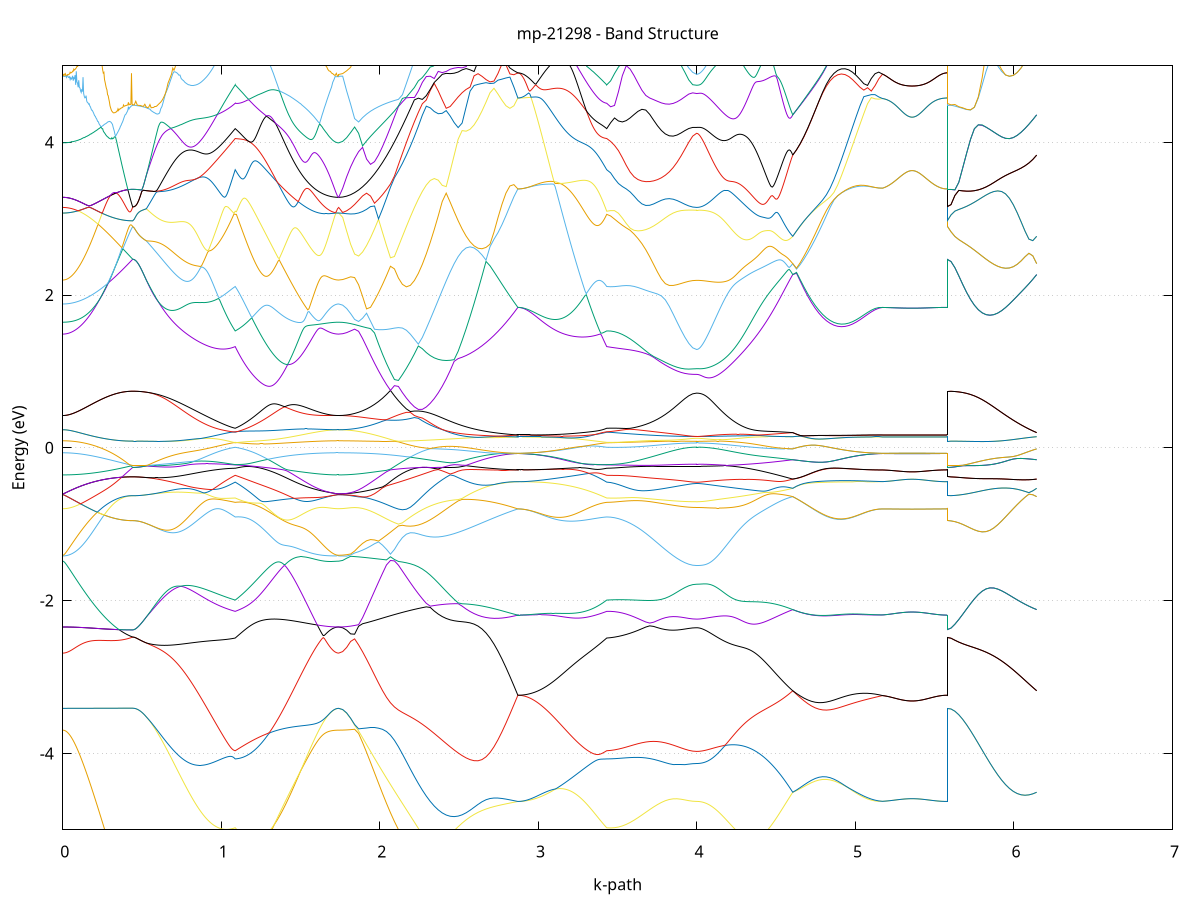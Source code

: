 set title 'mp-21298 - Band Structure'
set xlabel 'k-path'
set ylabel 'Energy (eV)'
set grid y
set yrange [-5:5]
set terminal png size 800,600
set output 'mp-21298_bands_gnuplot.png'
plot '-' using 1:2 with lines notitle, '-' using 1:2 with lines notitle, '-' using 1:2 with lines notitle, '-' using 1:2 with lines notitle, '-' using 1:2 with lines notitle, '-' using 1:2 with lines notitle, '-' using 1:2 with lines notitle, '-' using 1:2 with lines notitle, '-' using 1:2 with lines notitle, '-' using 1:2 with lines notitle, '-' using 1:2 with lines notitle, '-' using 1:2 with lines notitle, '-' using 1:2 with lines notitle, '-' using 1:2 with lines notitle, '-' using 1:2 with lines notitle, '-' using 1:2 with lines notitle, '-' using 1:2 with lines notitle, '-' using 1:2 with lines notitle, '-' using 1:2 with lines notitle, '-' using 1:2 with lines notitle, '-' using 1:2 with lines notitle, '-' using 1:2 with lines notitle, '-' using 1:2 with lines notitle, '-' using 1:2 with lines notitle, '-' using 1:2 with lines notitle, '-' using 1:2 with lines notitle, '-' using 1:2 with lines notitle, '-' using 1:2 with lines notitle, '-' using 1:2 with lines notitle, '-' using 1:2 with lines notitle, '-' using 1:2 with lines notitle, '-' using 1:2 with lines notitle, '-' using 1:2 with lines notitle, '-' using 1:2 with lines notitle, '-' using 1:2 with lines notitle, '-' using 1:2 with lines notitle, '-' using 1:2 with lines notitle, '-' using 1:2 with lines notitle, '-' using 1:2 with lines notitle, '-' using 1:2 with lines notitle, '-' using 1:2 with lines notitle, '-' using 1:2 with lines notitle, '-' using 1:2 with lines notitle, '-' using 1:2 with lines notitle
0.000000 -45.131288
0.003869 -45.131288
0.007738 -45.131288
0.011607 -45.131288
0.015476 -45.131288
0.019345 -45.131288
0.023214 -45.131188
0.027083 -45.131188
0.030952 -45.131188
0.034822 -45.131188
0.038691 -45.131188
0.042560 -45.131188
0.046429 -45.131188
0.050298 -45.131188
0.054167 -45.131088
0.058036 -45.131088
0.061905 -45.131088
0.065774 -45.131088
0.069643 -45.131088
0.073512 -45.130988
0.077381 -45.130988
0.081250 -45.130988
0.085119 -45.130888
0.088988 -45.130888
0.092857 -45.130888
0.096726 -45.130888
0.100595 -45.130788
0.104465 -45.130788
0.108334 -45.130688
0.112203 -45.130688
0.116072 -45.130688
0.119941 -45.130588
0.123810 -45.130588
0.127679 -45.130488
0.131548 -45.130488
0.135417 -45.130488
0.139286 -45.130388
0.143155 -45.130388
0.147024 -45.130288
0.150893 -45.130288
0.154762 -45.130188
0.158631 -45.130188
0.162500 -45.130088
0.166369 -45.130088
0.170239 -45.129988
0.174108 -45.129888
0.177977 -45.129888
0.181846 -45.129788
0.185715 -45.129788
0.189584 -45.129688
0.193453 -45.129688
0.197322 -45.129588
0.201191 -45.129488
0.205060 -45.129488
0.208929 -45.129388
0.212798 -45.129288
0.216667 -45.129288
0.220536 -45.129188
0.224405 -45.129088
0.228274 -45.129088
0.232143 -45.128988
0.236012 -45.128888
0.239882 -45.128788
0.243751 -45.128788
0.247620 -45.128688
0.251489 -45.128588
0.255358 -45.128488
0.259227 -45.128488
0.263096 -45.128388
0.266965 -45.128288
0.270834 -45.128188
0.274703 -45.128088
0.278572 -45.128088
0.282441 -45.127988
0.286310 -45.127888
0.290179 -45.127788
0.294048 -45.127688
0.297917 -45.127588
0.301786 -45.127588
0.305656 -45.127488
0.309525 -45.127388
0.313394 -45.127288
0.317263 -45.127188
0.321132 -45.127088
0.325001 -45.126988
0.328870 -45.126888
0.332739 -45.126788
0.336608 -45.126788
0.340477 -45.126688
0.344346 -45.126588
0.348215 -45.126488
0.352084 -45.126388
0.355953 -45.126288
0.359822 -45.126188
0.363691 -45.126088
0.367560 -45.125988
0.371429 -45.125888
0.375299 -45.125788
0.379168 -45.125688
0.383037 -45.125588
0.386906 -45.125488
0.390775 -45.125388
0.394644 -45.125288
0.398513 -45.125188
0.402382 -45.125088
0.406251 -45.124988
0.410120 -45.124888
0.413989 -45.124888
0.417858 -45.124788
0.421727 -45.124688
0.425596 -45.124588
0.429465 -45.124488
0.433334 -45.124388
0.437203 -45.124288
0.441072 -45.124188
0.441072 -45.124188
0.450635 -45.124188
0.460198 -45.124188
0.469761 -45.124088
0.479323 -45.124088
0.488886 -45.124088
0.498449 -45.123988
0.508011 -45.123988
0.517574 -45.123888
0.527137 -45.123788
0.527137 -45.123788
0.534710 -45.123788
0.542284 -45.123888
0.549857 -45.123888
0.557430 -45.123888
0.565004 -45.123888
0.572577 -45.123788
0.580150 -45.123788
0.587724 -45.123788
0.595297 -45.123788
0.602871 -45.123788
0.610444 -45.123688
0.618017 -45.123688
0.625591 -45.123588
0.633164 -45.123588
0.640737 -45.123488
0.648311 -45.123488
0.655884 -45.123388
0.663458 -45.123388
0.671031 -45.123288
0.678604 -45.123188
0.686178 -45.123088
0.693751 -45.123088
0.701324 -45.122988
0.708898 -45.122888
0.716471 -45.122788
0.724045 -45.122688
0.731618 -45.122588
0.739191 -45.122488
0.746765 -45.122388
0.754338 -45.122288
0.761911 -45.122088
0.769485 -45.121988
0.777058 -45.121888
0.784631 -45.121788
0.792205 -45.121588
0.799778 -45.121488
0.807352 -45.121388
0.814925 -45.121188
0.822498 -45.121088
0.830072 -45.120888
0.837645 -45.120788
0.845218 -45.120588
0.852792 -45.120388
0.860365 -45.120288
0.867939 -45.120088
0.875512 -45.119888
0.883085 -45.119788
0.890659 -45.119588
0.898232 -45.119388
0.905805 -45.119188
0.913379 -45.118988
0.920952 -45.118888
0.928526 -45.118688
0.936099 -45.118488
0.943672 -45.118288
0.951246 -45.118088
0.958819 -45.117888
0.966392 -45.117688
0.973966 -45.117488
0.981539 -45.117288
0.989112 -45.117088
0.996686 -45.116888
1.004259 -45.116588
1.011833 -45.116388
1.019406 -45.116188
1.026979 -45.115988
1.034553 -45.115788
1.042126 -45.115588
1.049699 -45.115288
1.057273 -45.115088
1.064846 -45.114888
1.072420 -45.114688
1.079993 -45.114488
1.087566 -45.114188
1.087566 -45.114188
1.095070 -45.114488
1.102574 -45.114788
1.110077 -45.115088
1.117581 -45.115388
1.125084 -45.115688
1.132588 -45.115988
1.140092 -45.116288
1.147595 -45.116588
1.155099 -45.116888
1.162603 -45.117188
1.170106 -45.117388
1.177610 -45.117688
1.185113 -45.117988
1.192617 -45.118288
1.200121 -45.118588
1.207624 -45.118888
1.215128 -45.119188
1.222632 -45.119488
1.230135 -45.119788
1.237639 -45.119988
1.245142 -45.120288
1.252646 -45.120588
1.260150 -45.120888
1.267653 -45.121188
1.275157 -45.121388
1.282661 -45.121688
1.290164 -45.121988
1.297668 -45.122288
1.305171 -45.122488
1.312675 -45.122788
1.320179 -45.123088
1.327682 -45.123288
1.335186 -45.123588
1.342690 -45.123788
1.350193 -45.124088
1.357697 -45.124288
1.365200 -45.124588
1.372704 -45.124788
1.380208 -45.125088
1.387711 -45.125288
1.395215 -45.125488
1.402719 -45.125788
1.410222 -45.125988
1.417726 -45.126188
1.425229 -45.126388
1.432733 -45.126588
1.440237 -45.126888
1.447740 -45.127088
1.455244 -45.127288
1.462748 -45.127488
1.470251 -45.127688
1.477755 -45.127888
1.485258 -45.127988
1.492762 -45.128188
1.500266 -45.128388
1.507769 -45.128588
1.515273 -45.128688
1.522776 -45.128888
1.530280 -45.128988
1.537784 -45.129188
1.545287 -45.129288
1.552791 -45.129488
1.560295 -45.129588
1.567798 -45.129788
1.575302 -45.129888
1.582805 -45.129988
1.590309 -45.130088
1.597813 -45.130188
1.605316 -45.130288
1.612820 -45.130388
1.620324 -45.130488
1.627827 -45.130588
1.635331 -45.130688
1.642834 -45.130788
1.650338 -45.130888
1.657842 -45.130888
1.665345 -45.130988
1.672849 -45.130988
1.680353 -45.131088
1.687856 -45.131088
1.695360 -45.131188
1.702863 -45.131188
1.710367 -45.131188
1.717871 -45.131188
1.725374 -45.131288
1.732878 -45.131288
1.740382 -45.131288
1.740382 -45.131288
1.765498 -45.131188
1.790614 -45.131088
1.815730 -45.130988
1.840846 -45.130688
1.865963 -45.130388
1.891079 -45.130088
1.916195 -45.129688
1.941311 -45.129188
1.966427 -45.128688
1.991544 -45.128088
2.016660 -45.127388
2.041776 -45.126688
2.066892 -45.125988
2.092008 -45.125188
2.117125 -45.124388
2.142241 -45.123588
2.167357 -45.122688
2.192473 -45.121788
2.217589 -45.120888
2.242706 -45.119888
2.267822 -45.118888
2.292938 -45.117988
2.318054 -45.116988
2.343170 -45.115988
2.368287 -45.114988
2.393403 -45.113988
2.418519 -45.113088
2.443635 -45.112088
2.468751 -45.111188
2.493868 -45.110288
2.518984 -45.109388
2.544100 -45.108488
2.569216 -45.107688
2.594332 -45.106888
2.619449 -45.106088
2.644565 -45.105388
2.669681 -45.104688
2.694797 -45.104088
2.719913 -45.103488
2.745030 -45.102988
2.770146 -45.102488
2.795262 -45.102088
2.820378 -45.101688
2.845494 -45.101388
2.870611 -45.101088
2.870611 -45.101088
2.878184 -45.101088
2.885757 -45.101088
2.893331 -45.101088
2.900904 -45.101188
2.908477 -45.101188
2.916051 -45.101188
2.923624 -45.101288
2.931198 -45.101288
2.938771 -45.101288
2.946344 -45.101388
2.953918 -45.101488
2.961491 -45.101488
2.969064 -45.101588
2.976638 -45.101688
2.984211 -45.101688
2.991785 -45.101788
2.999358 -45.101888
3.006931 -45.101988
3.014505 -45.102088
3.022078 -45.102188
3.029651 -45.102288
3.037225 -45.102488
3.044798 -45.102588
3.052372 -45.102688
3.059945 -45.102888
3.067518 -45.102988
3.075092 -45.103088
3.082665 -45.103288
3.090238 -45.103388
3.097812 -45.103588
3.105385 -45.103788
3.112958 -45.103888
3.120532 -45.104088
3.128105 -45.104288
3.135679 -45.104488
3.143252 -45.104588
3.150825 -45.104788
3.158399 -45.104988
3.165972 -45.105188
3.173545 -45.105388
3.181119 -45.105588
3.188692 -45.105888
3.196266 -45.106088
3.203839 -45.106288
3.211412 -45.106488
3.218986 -45.106688
3.226559 -45.106988
3.234132 -45.107188
3.241706 -45.107388
3.249279 -45.107688
3.256853 -45.107888
3.264426 -45.108188
3.271999 -45.108388
3.279573 -45.108688
3.287146 -45.108888
3.294719 -45.109188
3.302293 -45.109488
3.309866 -45.109688
3.317440 -45.109988
3.325013 -45.110288
3.332586 -45.110488
3.340160 -45.110788
3.347733 -45.111088
3.355306 -45.111388
3.362880 -45.111588
3.370453 -45.111888
3.378026 -45.112188
3.385600 -45.112488
3.393173 -45.112788
3.400747 -45.113088
3.408320 -45.113388
3.415893 -45.113588
3.423467 -45.113888
3.431040 -45.114188
3.431040 -45.114188
3.455692 -45.114288
3.480344 -45.114388
3.504996 -45.114488
3.529649 -45.114588
3.554301 -45.114688
3.578953 -45.114788
3.603605 -45.114888
3.628257 -45.114988
3.652909 -45.115088
3.677561 -45.115188
3.702214 -45.115288
3.726866 -45.115288
3.751518 -45.115388
3.776170 -45.115488
3.800822 -45.115588
3.825474 -45.115588
3.850126 -45.115688
3.874779 -45.115688
3.899431 -45.115788
3.924083 -45.115788
3.948735 -45.115788
3.973387 -45.115788
3.998039 -45.115788
3.998039 -45.115788
4.005622 -45.115788
4.013205 -45.115788
4.020788 -45.115788
4.028370 -45.115788
4.035953 -45.115788
4.043536 -45.115788
4.051119 -45.115788
4.058702 -45.115788
4.066284 -45.115788
4.073867 -45.115788
4.081450 -45.115788
4.089033 -45.115688
4.096615 -45.115688
4.104198 -45.115688
4.111781 -45.115688
4.119364 -45.115688
4.126947 -45.115688
4.134529 -45.115588
4.142112 -45.115588
4.149695 -45.115588
4.157278 -45.115588
4.164861 -45.115488
4.172443 -45.115488
4.180026 -45.115488
4.187609 -45.115488
4.195192 -45.115388
4.202774 -45.115388
4.210357 -45.115388
4.217940 -45.115288
4.225523 -45.115288
4.233106 -45.115288
4.240688 -45.115188
4.248271 -45.115188
4.255854 -45.115188
4.263437 -45.115088
4.271019 -45.115088
4.278602 -45.114988
4.286185 -45.114988
4.293768 -45.114888
4.301351 -45.114888
4.308933 -45.114888
4.316516 -45.114788
4.324099 -45.114788
4.331682 -45.114688
4.339264 -45.114688
4.346847 -45.114588
4.354430 -45.114588
4.362013 -45.114488
4.369596 -45.114488
4.377178 -45.114388
4.384761 -45.114388
4.392344 -45.114288
4.399927 -45.114188
4.407509 -45.114188
4.415092 -45.114088
4.422675 -45.114088
4.430258 -45.113988
4.437841 -45.113988
4.445423 -45.113888
4.453006 -45.113788
4.460589 -45.113788
4.468172 -45.113688
4.475754 -45.113688
4.483337 -45.113588
4.490920 -45.113488
4.498503 -45.113488
4.506086 -45.113388
4.513668 -45.113288
4.521251 -45.113288
4.528834 -45.113188
4.536417 -45.113088
4.543999 -45.113088
4.551582 -45.112988
4.559165 -45.112888
4.566748 -45.112888
4.574331 -45.112788
4.581913 -45.112688
4.589496 -45.112688
4.597079 -45.112588
4.604662 -45.112588
4.604662 -45.112588
4.628250 -45.111788
4.651838 -45.111088
4.675426 -45.110388
4.699014 -45.109688
4.722602 -45.108988
4.746190 -45.108288
4.769778 -45.107588
4.793366 -45.106888
4.816954 -45.106288
4.840542 -45.105688
4.864130 -45.105088
4.887718 -45.104588
4.911306 -45.104088
4.934894 -45.103588
4.958482 -45.103188
4.982070 -45.102788
5.005658 -45.102388
5.029246 -45.102088
5.052833 -45.101788
5.076421 -45.101588
5.100009 -45.101388
5.123597 -45.101288
5.147185 -45.101188
5.170773 -45.101088
5.170773 -45.101088
5.174654 -45.101088
5.178535 -45.101088
5.182416 -45.101088
5.186297 -45.101088
5.190178 -45.101088
5.194058 -45.101088
5.197939 -45.101088
5.201820 -45.101088
5.205701 -45.101088
5.209582 -45.101088
5.213462 -45.101088
5.217343 -45.101088
5.221224 -45.101088
5.225105 -45.101088
5.228986 -45.101088
5.232867 -45.101088
5.236747 -45.101088
5.240628 -45.101088
5.244509 -45.101088
5.248390 -45.101088
5.252271 -45.101088
5.256151 -45.101088
5.260032 -45.101088
5.263913 -45.101088
5.267794 -45.101088
5.271675 -45.101088
5.275556 -45.101088
5.279436 -45.101088
5.283317 -45.101088
5.287198 -45.101088
5.291079 -45.101088
5.294960 -45.101088
5.298840 -45.101088
5.302721 -45.101088
5.306602 -45.101088
5.310483 -45.101088
5.314364 -45.101088
5.318245 -45.101088
5.322125 -45.101088
5.326006 -45.101088
5.329887 -45.101088
5.333768 -45.101088
5.337649 -45.101088
5.341529 -45.101088
5.345410 -45.101088
5.349291 -45.101088
5.353172 -45.101088
5.357053 -45.101088
5.360933 -45.101088
5.364814 -45.101088
5.368695 -45.101088
5.372576 -45.101088
5.376457 -45.101088
5.380338 -45.101088
5.384218 -45.101088
5.388099 -45.101088
5.391980 -45.101088
5.395861 -45.101088
5.399742 -45.101088
5.403622 -45.101088
5.407503 -45.101088
5.411384 -45.101088
5.415265 -45.101088
5.419146 -45.101088
5.423027 -45.101088
5.426907 -45.101088
5.430788 -45.101088
5.434669 -45.101088
5.438550 -45.101088
5.442431 -45.101088
5.446311 -45.101088
5.450192 -45.101088
5.454073 -45.101088
5.457954 -45.101088
5.461835 -45.101088
5.465716 -45.101088
5.469596 -45.101088
5.473477 -45.101088
5.477358 -45.101088
5.481239 -45.101088
5.485120 -45.101088
5.489000 -45.101088
5.492881 -45.101088
5.496762 -45.101088
5.500643 -45.101088
5.504524 -45.101088
5.508405 -45.101088
5.512285 -45.101088
5.516166 -45.101088
5.520047 -45.101088
5.523928 -45.101088
5.527809 -45.101088
5.531689 -45.101088
5.535570 -45.101088
5.539451 -45.101088
5.543332 -45.101088
5.547213 -45.101088
5.551094 -45.101088
5.554974 -45.101088
5.558855 -45.101088
5.562736 -45.101088
5.566617 -45.101088
5.570498 -45.101088
5.574378 -45.101088
5.578259 -45.101088
5.578259 -45.124188
5.602829 -45.124088
5.627400 -45.124088
5.651970 -45.123888
5.676540 -45.123688
5.701110 -45.123488
5.725680 -45.123188
5.750251 -45.122888
5.774821 -45.122488
5.799391 -45.121988
5.823961 -45.121488
5.848531 -45.120988
5.873102 -45.120488
5.897672 -45.119888
5.922242 -45.119188
5.946812 -45.118588
5.971382 -45.117888
5.995953 -45.117188
6.020523 -45.116388
6.045093 -45.115688
6.069663 -45.114888
6.094233 -45.114088
6.118804 -45.113288
6.143374 -45.112588
e
0.000000 -45.117088
0.003869 -45.117088
0.007738 -45.117088
0.011607 -45.117088
0.015476 -45.117088
0.019345 -45.117088
0.023214 -45.117088
0.027083 -45.117088
0.030952 -45.117088
0.034822 -45.117088
0.038691 -45.117088
0.042560 -45.117088
0.046429 -45.117188
0.050298 -45.117188
0.054167 -45.117188
0.058036 -45.117188
0.061905 -45.117188
0.065774 -45.117188
0.069643 -45.117288
0.073512 -45.117288
0.077381 -45.117288
0.081250 -45.117288
0.085119 -45.117388
0.088988 -45.117388
0.092857 -45.117388
0.096726 -45.117488
0.100595 -45.117488
0.104465 -45.117488
0.108334 -45.117588
0.112203 -45.117588
0.116072 -45.117688
0.119941 -45.117688
0.123810 -45.117688
0.127679 -45.117788
0.131548 -45.117788
0.135417 -45.117888
0.139286 -45.117888
0.143155 -45.117988
0.147024 -45.117988
0.150893 -45.118088
0.154762 -45.118088
0.158631 -45.118188
0.162500 -45.118188
0.166369 -45.118288
0.170239 -45.118288
0.174108 -45.118388
0.177977 -45.118388
0.181846 -45.118488
0.185715 -45.118588
0.189584 -45.118588
0.193453 -45.118688
0.197322 -45.118688
0.201191 -45.118788
0.205060 -45.118888
0.208929 -45.118888
0.212798 -45.118988
0.216667 -45.119088
0.220536 -45.119088
0.224405 -45.119188
0.228274 -45.119288
0.232143 -45.119388
0.236012 -45.119388
0.239882 -45.119488
0.243751 -45.119588
0.247620 -45.119588
0.251489 -45.119688
0.255358 -45.119788
0.259227 -45.119888
0.263096 -45.119988
0.266965 -45.119988
0.270834 -45.120088
0.274703 -45.120188
0.278572 -45.120288
0.282441 -45.120388
0.286310 -45.120388
0.290179 -45.120488
0.294048 -45.120588
0.297917 -45.120688
0.301786 -45.120788
0.305656 -45.120888
0.309525 -45.120988
0.313394 -45.120988
0.317263 -45.121088
0.321132 -45.121188
0.325001 -45.121288
0.328870 -45.121388
0.332739 -45.121488
0.336608 -45.121588
0.340477 -45.121688
0.344346 -45.121788
0.348215 -45.121888
0.352084 -45.121988
0.355953 -45.121988
0.359822 -45.122088
0.363691 -45.122188
0.367560 -45.122288
0.371429 -45.122388
0.375299 -45.122488
0.379168 -45.122588
0.383037 -45.122688
0.386906 -45.122788
0.390775 -45.122888
0.394644 -45.122988
0.398513 -45.123088
0.402382 -45.123188
0.406251 -45.123288
0.410120 -45.123388
0.413989 -45.123488
0.417858 -45.123588
0.421727 -45.123688
0.425596 -45.123788
0.429465 -45.123888
0.433334 -45.123988
0.437203 -45.124088
0.441072 -45.124188
0.441072 -45.124188
0.450635 -45.124188
0.460198 -45.124088
0.469761 -45.124088
0.479323 -45.124088
0.488886 -45.124088
0.498449 -45.123988
0.508011 -45.123988
0.517574 -45.123888
0.527137 -45.123788
0.527137 -45.123788
0.534710 -45.123688
0.542284 -45.123588
0.549857 -45.123388
0.557430 -45.123288
0.565004 -45.123188
0.572577 -45.122988
0.580150 -45.122888
0.587724 -45.122688
0.595297 -45.122588
0.602871 -45.122388
0.610444 -45.122188
0.618017 -45.122088
0.625591 -45.121888
0.633164 -45.121688
0.640737 -45.121488
0.648311 -45.121388
0.655884 -45.121188
0.663458 -45.120988
0.671031 -45.120788
0.678604 -45.120588
0.686178 -45.120388
0.693751 -45.120188
0.701324 -45.119988
0.708898 -45.119788
0.716471 -45.119588
0.724045 -45.119388
0.731618 -45.119188
0.739191 -45.118988
0.746765 -45.118688
0.754338 -45.118488
0.761911 -45.118288
0.769485 -45.118088
0.777058 -45.117788
0.784631 -45.117588
0.792205 -45.117388
0.799778 -45.117188
0.807352 -45.116888
0.814925 -45.116688
0.822498 -45.116488
0.830072 -45.116188
0.837645 -45.115988
0.845218 -45.115688
0.852792 -45.115488
0.860365 -45.115288
0.867939 -45.114988
0.875512 -45.114788
0.883085 -45.114488
0.890659 -45.114288
0.898232 -45.114088
0.905805 -45.113788
0.913379 -45.113588
0.920952 -45.113288
0.928526 -45.113088
0.936099 -45.112788
0.943672 -45.112588
0.951246 -45.112388
0.958819 -45.112088
0.966392 -45.111888
0.973966 -45.111588
0.981539 -45.111388
0.989112 -45.111088
0.996686 -45.110888
1.004259 -45.110688
1.011833 -45.110388
1.019406 -45.110188
1.026979 -45.109988
1.034553 -45.109688
1.042126 -45.109488
1.049699 -45.109288
1.057273 -45.108988
1.064846 -45.108788
1.072420 -45.108588
1.079993 -45.108288
1.087566 -45.108088
1.087566 -45.108088
1.095070 -45.108288
1.102574 -45.108388
1.110077 -45.108588
1.117581 -45.108688
1.125084 -45.108888
1.132588 -45.108988
1.140092 -45.109188
1.147595 -45.109388
1.155099 -45.109488
1.162603 -45.109688
1.170106 -45.109788
1.177610 -45.109988
1.185113 -45.110088
1.192617 -45.110288
1.200121 -45.110388
1.207624 -45.110588
1.215128 -45.110688
1.222632 -45.110888
1.230135 -45.110988
1.237639 -45.111188
1.245142 -45.111288
1.252646 -45.111488
1.260150 -45.111588
1.267653 -45.111788
1.275157 -45.111888
1.282661 -45.112088
1.290164 -45.112188
1.297668 -45.112388
1.305171 -45.112488
1.312675 -45.112588
1.320179 -45.112788
1.327682 -45.112888
1.335186 -45.112988
1.342690 -45.113188
1.350193 -45.113288
1.357697 -45.113388
1.365200 -45.113588
1.372704 -45.113688
1.380208 -45.113788
1.387711 -45.113888
1.395215 -45.114088
1.402719 -45.114188
1.410222 -45.114288
1.417726 -45.114388
1.425229 -45.114488
1.432733 -45.114588
1.440237 -45.114788
1.447740 -45.114888
1.455244 -45.114988
1.462748 -45.115088
1.470251 -45.115188
1.477755 -45.115288
1.485258 -45.115388
1.492762 -45.115488
1.500266 -45.115588
1.507769 -45.115588
1.515273 -45.115688
1.522776 -45.115788
1.530280 -45.115888
1.537784 -45.115988
1.545287 -45.116088
1.552791 -45.116088
1.560295 -45.116188
1.567798 -45.116288
1.575302 -45.116288
1.582805 -45.116388
1.590309 -45.116488
1.597813 -45.116488
1.605316 -45.116588
1.612820 -45.116588
1.620324 -45.116688
1.627827 -45.116688
1.635331 -45.116788
1.642834 -45.116788
1.650338 -45.116788
1.657842 -45.116888
1.665345 -45.116888
1.672849 -45.116888
1.680353 -45.116988
1.687856 -45.116988
1.695360 -45.116988
1.702863 -45.116988
1.710367 -45.116988
1.717871 -45.116988
1.725374 -45.116988
1.732878 -45.117088
1.740382 -45.117088
1.740382 -45.117088
1.765498 -45.116988
1.790614 -45.116988
1.815730 -45.116788
1.840846 -45.116688
1.865963 -45.116488
1.891079 -45.116188
1.916195 -45.115888
1.941311 -45.115588
1.966427 -45.115188
1.991544 -45.114788
2.016660 -45.114288
2.041776 -45.113788
2.066892 -45.113288
2.092008 -45.112788
2.117125 -45.112188
2.142241 -45.111688
2.167357 -45.111088
2.192473 -45.110388
2.217589 -45.109788
2.242706 -45.109188
2.267822 -45.108588
2.292938 -45.107888
2.318054 -45.107288
2.343170 -45.106688
2.368287 -45.106088
2.393403 -45.105488
2.418519 -45.104888
2.443635 -45.104388
2.468751 -45.103888
2.493868 -45.103388
2.518984 -45.102888
2.544100 -45.102488
2.569216 -45.102088
2.594332 -45.101688
2.619449 -45.101388
2.644565 -45.101188
2.669681 -45.100988
2.694797 -45.100788
2.719913 -45.100688
2.745030 -45.100588
2.770146 -45.100588
2.795262 -45.100588
2.820378 -45.100688
2.845494 -45.100888
2.870611 -45.101088
2.870611 -45.101088
2.878184 -45.101088
2.885757 -45.101088
2.893331 -45.101088
2.900904 -45.101088
2.908477 -45.101188
2.916051 -45.101188
2.923624 -45.101188
2.931198 -45.101188
2.938771 -45.101188
2.946344 -45.101288
2.953918 -45.101288
2.961491 -45.101288
2.969064 -45.101388
2.976638 -45.101388
2.984211 -45.101488
2.991785 -45.101488
2.999358 -45.101488
3.006931 -45.101588
3.014505 -45.101688
3.022078 -45.101688
3.029651 -45.101788
3.037225 -45.101788
3.044798 -45.101888
3.052372 -45.101988
3.059945 -45.101988
3.067518 -45.102088
3.075092 -45.102188
3.082665 -45.102288
3.090238 -45.102388
3.097812 -45.102388
3.105385 -45.102488
3.112958 -45.102588
3.120532 -45.102688
3.128105 -45.102788
3.135679 -45.102888
3.143252 -45.102988
3.150825 -45.103088
3.158399 -45.103188
3.165972 -45.103288
3.173545 -45.103388
3.181119 -45.103488
3.188692 -45.103688
3.196266 -45.103788
3.203839 -45.103888
3.211412 -45.103988
3.218986 -45.104088
3.226559 -45.104288
3.234132 -45.104388
3.241706 -45.104488
3.249279 -45.104588
3.256853 -45.104788
3.264426 -45.104888
3.271999 -45.104988
3.279573 -45.105188
3.287146 -45.105288
3.294719 -45.105388
3.302293 -45.105588
3.309866 -45.105688
3.317440 -45.105888
3.325013 -45.105988
3.332586 -45.106188
3.340160 -45.106288
3.347733 -45.106388
3.355306 -45.106588
3.362880 -45.106688
3.370453 -45.106888
3.378026 -45.106988
3.385600 -45.107188
3.393173 -45.107288
3.400747 -45.107488
3.408320 -45.107688
3.415893 -45.107788
3.423467 -45.107988
3.431040 -45.108088
3.431040 -45.108088
3.455692 -45.108188
3.480344 -45.108188
3.504996 -45.108288
3.529649 -45.108288
3.554301 -45.108388
3.578953 -45.108388
3.603605 -45.108488
3.628257 -45.108488
3.652909 -45.108588
3.677561 -45.108588
3.702214 -45.108688
3.726866 -45.108688
3.751518 -45.108788
3.776170 -45.108788
3.800822 -45.108888
3.825474 -45.108888
3.850126 -45.108888
3.874779 -45.108988
3.899431 -45.108988
3.924083 -45.108988
3.948735 -45.108988
3.973387 -45.108988
3.998039 -45.108988
3.998039 -45.108988
4.005622 -45.108988
4.013205 -45.108988
4.020788 -45.108988
4.028370 -45.108988
4.035953 -45.109088
4.043536 -45.109088
4.051119 -45.109088
4.058702 -45.109088
4.066284 -45.109088
4.073867 -45.109088
4.081450 -45.109088
4.089033 -45.109088
4.096615 -45.109188
4.104198 -45.109188
4.111781 -45.109188
4.119364 -45.109188
4.126947 -45.109188
4.134529 -45.109288
4.142112 -45.109288
4.149695 -45.109288
4.157278 -45.109288
4.164861 -45.109388
4.172443 -45.109388
4.180026 -45.109388
4.187609 -45.109488
4.195192 -45.109488
4.202774 -45.109488
4.210357 -45.109588
4.217940 -45.109588
4.225523 -45.109588
4.233106 -45.109688
4.240688 -45.109688
4.248271 -45.109788
4.255854 -45.109788
4.263437 -45.109888
4.271019 -45.109888
4.278602 -45.109888
4.286185 -45.109988
4.293768 -45.109988
4.301351 -45.110088
4.308933 -45.110088
4.316516 -45.110188
4.324099 -45.110188
4.331682 -45.110288
4.339264 -45.110288
4.346847 -45.110388
4.354430 -45.110488
4.362013 -45.110488
4.369596 -45.110588
4.377178 -45.110588
4.384761 -45.110688
4.392344 -45.110688
4.399927 -45.110788
4.407509 -45.110888
4.415092 -45.110888
4.422675 -45.110988
4.430258 -45.110988
4.437841 -45.111088
4.445423 -45.111188
4.453006 -45.111188
4.460589 -45.111288
4.468172 -45.111388
4.475754 -45.111388
4.483337 -45.111488
4.490920 -45.111588
4.498503 -45.111588
4.506086 -45.111688
4.513668 -45.111688
4.521251 -45.111788
4.528834 -45.111888
4.536417 -45.111888
4.543999 -45.111988
4.551582 -45.112088
4.559165 -45.112088
4.566748 -45.112188
4.574331 -45.112288
4.581913 -45.112288
4.589496 -45.112388
4.597079 -45.112488
4.604662 -45.112488
4.604662 -45.112488
4.628250 -45.111788
4.651838 -45.110988
4.675426 -45.110188
4.699014 -45.109488
4.722602 -45.108788
4.746190 -45.107988
4.769778 -45.107288
4.793366 -45.106688
4.816954 -45.105988
4.840542 -45.105388
4.864130 -45.104788
4.887718 -45.104288
4.911306 -45.103788
4.934894 -45.103288
4.958482 -45.102888
4.982070 -45.102488
5.005658 -45.102188
5.029246 -45.101888
5.052833 -45.101588
5.076421 -45.101388
5.100009 -45.101288
5.123597 -45.101188
5.147185 -45.101088
5.170773 -45.101088
5.170773 -45.101088
5.174654 -45.101088
5.178535 -45.101088
5.182416 -45.101088
5.186297 -45.101088
5.190178 -45.101088
5.194058 -45.101088
5.197939 -45.101088
5.201820 -45.101088
5.205701 -45.101088
5.209582 -45.101088
5.213462 -45.101088
5.217343 -45.101088
5.221224 -45.101088
5.225105 -45.101088
5.228986 -45.101088
5.232867 -45.101088
5.236747 -45.101088
5.240628 -45.101088
5.244509 -45.101088
5.248390 -45.101088
5.252271 -45.101088
5.256151 -45.101088
5.260032 -45.101088
5.263913 -45.101088
5.267794 -45.101088
5.271675 -45.101088
5.275556 -45.101088
5.279436 -45.101088
5.283317 -45.101088
5.287198 -45.101088
5.291079 -45.101088
5.294960 -45.101088
5.298840 -45.101088
5.302721 -45.101088
5.306602 -45.101088
5.310483 -45.101088
5.314364 -45.101088
5.318245 -45.101088
5.322125 -45.101088
5.326006 -45.101088
5.329887 -45.101088
5.333768 -45.101088
5.337649 -45.101088
5.341529 -45.101088
5.345410 -45.101088
5.349291 -45.101088
5.353172 -45.101088
5.357053 -45.101088
5.360933 -45.101088
5.364814 -45.101088
5.368695 -45.101088
5.372576 -45.101088
5.376457 -45.101088
5.380338 -45.101088
5.384218 -45.101088
5.388099 -45.101088
5.391980 -45.101088
5.395861 -45.101088
5.399742 -45.101088
5.403622 -45.101088
5.407503 -45.101088
5.411384 -45.101088
5.415265 -45.101088
5.419146 -45.101088
5.423027 -45.101088
5.426907 -45.101088
5.430788 -45.101088
5.434669 -45.101088
5.438550 -45.101088
5.442431 -45.101088
5.446311 -45.101088
5.450192 -45.101088
5.454073 -45.101088
5.457954 -45.101088
5.461835 -45.101088
5.465716 -45.101088
5.469596 -45.101088
5.473477 -45.101088
5.477358 -45.101088
5.481239 -45.101088
5.485120 -45.101088
5.489000 -45.101088
5.492881 -45.101088
5.496762 -45.101088
5.500643 -45.101088
5.504524 -45.101088
5.508405 -45.101088
5.512285 -45.101088
5.516166 -45.101088
5.520047 -45.101088
5.523928 -45.101088
5.527809 -45.101088
5.531689 -45.101088
5.535570 -45.101088
5.539451 -45.101088
5.543332 -45.101088
5.547213 -45.101088
5.551094 -45.101088
5.554974 -45.101088
5.558855 -45.101088
5.562736 -45.101088
5.566617 -45.101088
5.570498 -45.101088
5.574378 -45.101088
5.578259 -45.101088
5.578259 -45.124188
5.602829 -45.124088
5.627400 -45.124088
5.651970 -45.123888
5.676540 -45.123688
5.701110 -45.123488
5.725680 -45.123188
5.750251 -45.122888
5.774821 -45.122488
5.799391 -45.121988
5.823961 -45.121488
5.848531 -45.120988
5.873102 -45.120488
5.897672 -45.119888
5.922242 -45.119188
5.946812 -45.118588
5.971382 -45.117888
5.995953 -45.117188
6.020523 -45.116388
6.045093 -45.115688
6.069663 -45.114888
6.094233 -45.114088
6.118804 -45.113288
6.143374 -45.112488
e
0.000000 -19.759488
0.003869 -19.759488
0.007738 -19.759388
0.011607 -19.759288
0.015476 -19.759088
0.019345 -19.758888
0.023214 -19.758588
0.027083 -19.758288
0.030952 -19.757888
0.034822 -19.757488
0.038691 -19.757088
0.042560 -19.756488
0.046429 -19.755988
0.050298 -19.755388
0.054167 -19.754688
0.058036 -19.753988
0.061905 -19.753188
0.065774 -19.752388
0.069643 -19.751588
0.073512 -19.750688
0.077381 -19.749688
0.081250 -19.748688
0.085119 -19.747688
0.088988 -19.746588
0.092857 -19.745388
0.096726 -19.744188
0.100595 -19.742988
0.104465 -19.741688
0.108334 -19.740388
0.112203 -19.738988
0.116072 -19.737588
0.119941 -19.736088
0.123810 -19.734588
0.127679 -19.732988
0.131548 -19.731388
0.135417 -19.729688
0.139286 -19.728088
0.143155 -19.726288
0.147024 -19.724488
0.150893 -19.722688
0.154762 -19.720788
0.158631 -19.718888
0.162500 -19.716888
0.166369 -19.714888
0.170239 -19.712888
0.174108 -19.710788
0.177977 -19.708588
0.181846 -19.706388
0.185715 -19.704188
0.189584 -19.701988
0.193453 -19.699588
0.197322 -19.697288
0.201191 -19.694888
0.205060 -19.692488
0.208929 -19.689988
0.212798 -19.687488
0.216667 -19.684988
0.220536 -19.682388
0.224405 -19.679788
0.228274 -19.677088
0.232143 -19.674388
0.236012 -19.671688
0.239882 -19.668888
0.243751 -19.666088
0.247620 -19.663188
0.251489 -19.660388
0.255358 -19.657388
0.259227 -19.654488
0.263096 -19.651488
0.266965 -19.648488
0.270834 -19.645388
0.274703 -19.642388
0.278572 -19.639188
0.282441 -19.636088
0.286310 -19.632888
0.290179 -19.629688
0.294048 -19.626388
0.297917 -19.623188
0.301786 -19.619888
0.305656 -19.616488
0.309525 -19.613188
0.313394 -19.609788
0.317263 -19.606388
0.321132 -19.602888
0.325001 -19.599488
0.328870 -19.595988
0.332739 -19.592488
0.336608 -19.588888
0.340477 -19.585388
0.344346 -19.581788
0.348215 -19.578088
0.352084 -19.574488
0.355953 -19.570888
0.359822 -19.567188
0.363691 -19.563488
0.367560 -19.559788
0.371429 -19.555988
0.375299 -19.552288
0.379168 -19.548488
0.383037 -19.544688
0.386906 -19.540888
0.390775 -19.537088
0.394644 -19.533188
0.398513 -19.529388
0.402382 -19.525488
0.406251 -19.521588
0.410120 -19.517688
0.413989 -19.513788
0.417858 -19.509888
0.421727 -19.505988
0.425596 -19.501988
0.429465 -19.498088
0.433334 -19.494088
0.437203 -19.490088
0.441072 -19.486188
0.441072 -19.486188
0.450635 -19.486188
0.460198 -19.486188
0.469761 -19.486188
0.479323 -19.486088
0.488886 -19.486088
0.498449 -19.486088
0.508011 -19.486088
0.517574 -19.485988
0.527137 -19.485988
0.527137 -19.485988
0.534710 -19.488688
0.542284 -19.491388
0.549857 -19.494088
0.557430 -19.496688
0.565004 -19.499288
0.572577 -19.501888
0.580150 -19.504488
0.587724 -19.506988
0.595297 -19.509388
0.602871 -19.511888
0.610444 -19.514288
0.618017 -19.516588
0.625591 -19.518888
0.633164 -19.521188
0.640737 -19.523388
0.648311 -19.525588
0.655884 -19.527788
0.663458 -19.529888
0.671031 -19.531888
0.678604 -19.533888
0.686178 -19.535788
0.693751 -19.537688
0.701324 -19.539588
0.708898 -19.541388
0.716471 -19.543088
0.724045 -19.544788
0.731618 -19.546388
0.739191 -19.547988
0.746765 -19.549488
0.754338 -19.550988
0.761911 -19.552388
0.769485 -19.553688
0.777058 -19.555088
0.784631 -19.556288
0.792205 -19.557488
0.799778 -19.558588
0.807352 -19.559688
0.814925 -19.560788
0.822498 -19.561788
0.830072 -19.562688
0.837645 -19.563588
0.845218 -19.564388
0.852792 -19.565188
0.860365 -19.565888
0.867939 -19.566588
0.875512 -19.567188
0.883085 -19.567788
0.890659 -19.568288
0.898232 -19.568788
0.905805 -19.569188
0.913379 -19.569588
0.920952 -19.569988
0.928526 -19.570288
0.936099 -19.570588
0.943672 -19.570888
0.951246 -19.571088
0.958819 -19.571288
0.966392 -19.571388
0.973966 -19.571488
0.981539 -19.571688
0.989112 -19.571688
0.996686 -19.571788
1.004259 -19.571788
1.011833 -19.571888
1.019406 -19.571888
1.026979 -19.571888
1.034553 -19.571888
1.042126 -19.571888
1.049699 -19.571888
1.057273 -19.571888
1.064846 -19.571988
1.072420 -19.571988
1.079993 -19.571988
1.087566 -19.574888
1.087566 -19.574888
1.095070 -19.571788
1.102574 -19.571688
1.110077 -19.571788
1.117581 -19.572188
1.125084 -19.572788
1.132588 -19.573588
1.140092 -19.574588
1.147595 -19.575888
1.155099 -19.577288
1.162603 -19.578888
1.170106 -19.580688
1.177610 -19.582688
1.185113 -19.584888
1.192617 -19.587188
1.200121 -19.589588
1.207624 -19.592188
1.215128 -19.594788
1.222632 -19.597588
1.230135 -19.600488
1.237639 -19.603388
1.245142 -19.606488
1.252646 -19.609588
1.260150 -19.612688
1.267653 -19.615988
1.275157 -19.619188
1.282661 -19.622488
1.290164 -19.625888
1.297668 -19.629188
1.305171 -19.632588
1.312675 -19.635988
1.320179 -19.639388
1.327682 -19.642888
1.335186 -19.646288
1.342690 -19.649688
1.350193 -19.653088
1.357697 -19.656488
1.365200 -19.659888
1.372704 -19.663288
1.380208 -19.666688
1.387711 -19.669988
1.395215 -19.673288
1.402719 -19.676588
1.410222 -19.679788
1.417726 -19.682988
1.425229 -19.686188
1.432733 -19.689288
1.440237 -19.692388
1.447740 -19.695388
1.455244 -19.698388
1.462748 -19.701388
1.470251 -19.704188
1.477755 -19.707088
1.485258 -19.709788
1.492762 -19.712588
1.500266 -19.715188
1.507769 -19.717788
1.515273 -19.720288
1.522776 -19.722788
1.530280 -19.725188
1.537784 -19.727488
1.545287 -19.729688
1.552791 -19.731888
1.560295 -19.733988
1.567798 -19.735988
1.575302 -19.737988
1.582805 -19.739788
1.590309 -19.741588
1.597813 -19.743388
1.605316 -19.744988
1.612820 -19.746488
1.620324 -19.747988
1.627827 -19.749388
1.635331 -19.750688
1.642834 -19.751888
1.650338 -19.752988
1.657842 -19.753988
1.665345 -19.754988
1.672849 -19.755788
1.680353 -19.756588
1.687856 -19.757288
1.695360 -19.757888
1.702863 -19.758388
1.710367 -19.758788
1.717871 -19.759088
1.725374 -19.759288
1.732878 -19.759488
1.740382 -19.759488
1.740382 -19.759488
1.765498 -19.759088
1.790614 -19.757788
1.815730 -19.755688
1.840846 -19.752688
1.865963 -19.748888
1.891079 -19.744188
1.916195 -19.738788
1.941311 -19.732688
1.966427 -19.725788
1.991544 -19.718188
2.016660 -19.709988
2.041776 -19.701188
2.066892 -19.691788
2.092008 -19.681888
2.117125 -19.671588
2.142241 -19.660988
2.167357 -19.649988
2.192473 -19.638888
2.217589 -19.627688
2.242706 -19.616588
2.267822 -19.605788
2.292938 -19.595388
2.318054 -19.585888
2.343170 -19.577688
2.368287 -19.571388
2.393403 -19.567388
2.418519 -19.574788
2.443635 -19.585188
2.468751 -19.594688
2.493868 -19.603188
2.518984 -19.610688
2.544100 -19.617288
2.569216 -19.622988
2.594332 -19.627688
2.619449 -19.631688
2.644565 -19.634788
2.669681 -19.637088
2.694797 -19.639988
2.719913 -19.645888
2.745030 -19.650888
2.770146 -19.655088
2.795262 -19.658288
2.820378 -19.660488
2.845494 -19.661888
2.870611 -19.662288
2.870611 -19.662288
2.878184 -19.662288
2.885757 -19.662388
2.893331 -19.662588
2.900904 -19.662788
2.908477 -19.662988
2.916051 -19.663288
2.923624 -19.663588
2.931198 -19.663988
2.938771 -19.664288
2.946344 -19.664688
2.953918 -19.664988
2.961491 -19.665288
2.969064 -19.665688
2.976638 -19.665988
2.984211 -19.666288
2.991785 -19.666488
2.999358 -19.666688
3.006931 -19.666888
3.014505 -19.667088
3.022078 -19.667188
3.029651 -19.667188
3.037225 -19.667288
3.044798 -19.667188
3.052372 -19.667088
3.059945 -19.666988
3.067518 -19.666788
3.075092 -19.666588
3.082665 -19.666288
3.090238 -19.665888
3.097812 -19.665488
3.105385 -19.664988
3.112958 -19.664488
3.120532 -19.663888
3.128105 -19.663188
3.135679 -19.662488
3.143252 -19.661688
3.150825 -19.660888
3.158399 -19.659888
3.165972 -19.658888
3.173545 -19.657888
3.181119 -19.656688
3.188692 -19.655488
3.196266 -19.654188
3.203839 -19.652888
3.211412 -19.651388
3.218986 -19.649888
3.226559 -19.648288
3.234132 -19.646688
3.241706 -19.644888
3.249279 -19.643088
3.256853 -19.641188
3.264426 -19.639188
3.271999 -19.637088
3.279573 -19.634988
3.287146 -19.632788
3.294719 -19.630488
3.302293 -19.628088
3.309866 -19.625588
3.317440 -19.623088
3.325013 -19.620388
3.332586 -19.617688
3.340160 -19.614888
3.347733 -19.611988
3.355306 -19.609088
3.362880 -19.605988
3.370453 -19.602888
3.378026 -19.599688
3.385600 -19.596388
3.393173 -19.592988
3.400747 -19.589588
3.408320 -19.585988
3.415893 -19.582388
3.423467 -19.578688
3.431040 -19.574888
3.431040 -19.574888
3.455692 -19.582888
3.480344 -19.596388
3.504996 -19.612488
3.529649 -19.629888
3.554301 -19.647888
3.578953 -19.665988
3.603605 -19.684088
3.628257 -19.701788
3.652909 -19.718988
3.677561 -19.735588
3.702214 -19.751288
3.726866 -19.766188
3.751518 -19.780088
3.776170 -19.792988
3.800822 -19.804688
3.825474 -19.815088
3.850126 -19.824288
3.874779 -19.832188
3.899431 -19.838688
3.924083 -19.843788
3.948735 -19.847488
3.973387 -19.849688
3.998039 -19.850388
3.998039 -19.850388
4.005622 -19.850388
4.013205 -19.850188
4.020788 -19.849988
4.028370 -19.849588
4.035953 -19.849088
4.043536 -19.848488
4.051119 -19.847788
4.058702 -19.846988
4.066284 -19.845988
4.073867 -19.844988
4.081450 -19.843888
4.089033 -19.842588
4.096615 -19.841288
4.104198 -19.839788
4.111781 -19.838288
4.119364 -19.836588
4.126947 -19.834788
4.134529 -19.832988
4.142112 -19.830988
4.149695 -19.828888
4.157278 -19.826688
4.164861 -19.824388
4.172443 -19.821988
4.180026 -19.819488
4.187609 -19.816888
4.195192 -19.814188
4.202774 -19.811388
4.210357 -19.808488
4.217940 -19.805488
4.225523 -19.802388
4.233106 -19.799188
4.240688 -19.795888
4.248271 -19.792588
4.255854 -19.789088
4.263437 -19.785488
4.271019 -19.781888
4.278602 -19.778188
4.286185 -19.774288
4.293768 -19.770388
4.301351 -19.766388
4.308933 -19.762388
4.316516 -19.758188
4.324099 -19.753988
4.331682 -19.749688
4.339264 -19.745288
4.346847 -19.740788
4.354430 -19.736288
4.362013 -19.731688
4.369596 -19.726988
4.377178 -19.722288
4.384761 -19.717488
4.392344 -19.712688
4.399927 -19.707788
4.407509 -19.702788
4.415092 -19.697788
4.422675 -19.692688
4.430258 -19.687588
4.437841 -19.682488
4.445423 -19.677288
4.453006 -19.672088
4.460589 -19.666888
4.468172 -19.661588
4.475754 -19.656288
4.483337 -19.650988
4.490920 -19.645688
4.498503 -19.640388
4.506086 -19.635088
4.513668 -19.629788
4.521251 -19.624488
4.528834 -19.619188
4.536417 -19.613988
4.543999 -19.608788
4.551582 -19.603688
4.559165 -19.598588
4.566748 -19.593688
4.574331 -19.588788
4.581913 -19.584088
4.589496 -19.579488
4.597079 -19.575088
4.604662 -19.570888
4.604662 -19.570888
4.628250 -19.579588
4.651838 -19.588188
4.675426 -19.596588
4.699014 -19.604688
4.722602 -19.612388
4.746190 -19.619588
4.769778 -19.626388
4.793366 -19.632688
4.816954 -19.638388
4.840542 -19.643588
4.864130 -19.648188
4.887718 -19.652188
4.911306 -19.655688
4.934894 -19.658588
4.958482 -19.660988
4.982070 -19.662788
5.005658 -19.664088
5.029246 -19.664888
5.052833 -19.665288
5.076421 -19.665188
5.100009 -19.664788
5.123597 -19.664088
5.147185 -19.663188
5.170773 -19.662288
5.170773 -19.662288
5.174654 -19.662288
5.178535 -19.662288
5.182416 -19.662288
5.186297 -19.662288
5.190178 -19.662288
5.194058 -19.662288
5.197939 -19.662388
5.201820 -19.662388
5.205701 -19.662388
5.209582 -19.662388
5.213462 -19.662388
5.217343 -19.662388
5.221224 -19.662388
5.225105 -19.662388
5.228986 -19.662388
5.232867 -19.662388
5.236747 -19.662388
5.240628 -19.662488
5.244509 -19.662488
5.248390 -19.662488
5.252271 -19.662488
5.256151 -19.662488
5.260032 -19.662488
5.263913 -19.662488
5.267794 -19.662488
5.271675 -19.662488
5.275556 -19.662488
5.279436 -19.662588
5.283317 -19.662588
5.287198 -19.662588
5.291079 -19.662588
5.294960 -19.662588
5.298840 -19.662588
5.302721 -19.662588
5.306602 -19.662588
5.310483 -19.662588
5.314364 -19.662588
5.318245 -19.662588
5.322125 -19.662588
5.326006 -19.662588
5.329887 -19.662588
5.333768 -19.662688
5.337649 -19.662688
5.341529 -19.662688
5.345410 -19.662688
5.349291 -19.662688
5.353172 -19.662688
5.357053 -19.662688
5.360933 -19.662688
5.364814 -19.662688
5.368695 -19.662688
5.372576 -19.662688
5.376457 -19.662688
5.380338 -19.662688
5.384218 -19.662588
5.388099 -19.662588
5.391980 -19.662588
5.395861 -19.662588
5.399742 -19.662588
5.403622 -19.662588
5.407503 -19.662588
5.411384 -19.662588
5.415265 -19.662588
5.419146 -19.662588
5.423027 -19.662588
5.426907 -19.662588
5.430788 -19.662588
5.434669 -19.662588
5.438550 -19.662588
5.442431 -19.662488
5.446311 -19.662488
5.450192 -19.662488
5.454073 -19.662488
5.457954 -19.662488
5.461835 -19.662488
5.465716 -19.662488
5.469596 -19.662488
5.473477 -19.662488
5.477358 -19.662488
5.481239 -19.662388
5.485120 -19.662388
5.489000 -19.662388
5.492881 -19.662388
5.496762 -19.662388
5.500643 -19.662388
5.504524 -19.662388
5.508405 -19.662388
5.512285 -19.662388
5.516166 -19.662388
5.520047 -19.662288
5.523928 -19.662288
5.527809 -19.662288
5.531689 -19.662288
5.535570 -19.662288
5.539451 -19.662288
5.543332 -19.662288
5.547213 -19.662288
5.551094 -19.662288
5.554974 -19.662288
5.558855 -19.662288
5.562736 -19.662288
5.566617 -19.662288
5.570498 -19.662288
5.574378 -19.662288
5.578259 -19.662288
5.578259 -19.486188
5.602829 -19.486188
5.627400 -19.486088
5.651970 -19.485988
5.676540 -19.485988
5.701110 -19.485888
5.725680 -19.485988
5.750251 -19.486188
5.774821 -19.486688
5.799391 -19.487488
5.823961 -19.488788
5.848531 -19.490588
5.873102 -19.493188
5.897672 -19.496488
5.922242 -19.500688
5.946812 -19.505788
5.971382 -19.511788
5.995953 -19.518688
6.020523 -19.526288
6.045093 -19.534588
6.069663 -19.543288
6.094233 -19.552388
6.118804 -19.561588
6.143374 -19.570888
e
0.000000 -19.224688
0.003869 -19.224688
0.007738 -19.224888
0.011607 -19.225088
0.015476 -19.225388
0.019345 -19.225688
0.023214 -19.226088
0.027083 -19.226488
0.030952 -19.226988
0.034822 -19.227488
0.038691 -19.227988
0.042560 -19.228488
0.046429 -19.229088
0.050298 -19.229588
0.054167 -19.230188
0.058036 -19.230788
0.061905 -19.231388
0.065774 -19.231988
0.069643 -19.232588
0.073512 -19.233188
0.077381 -19.233788
0.081250 -19.234388
0.085119 -19.234988
0.088988 -19.235588
0.092857 -19.236188
0.096726 -19.236788
0.100595 -19.237388
0.104465 -19.237988
0.108334 -19.238588
0.112203 -19.239188
0.116072 -19.239788
0.119941 -19.240388
0.123810 -19.240988
0.127679 -19.241488
0.131548 -19.242088
0.135417 -19.242688
0.139286 -19.243288
0.143155 -19.243888
0.147024 -19.244388
0.150893 -19.244988
0.154762 -19.245588
0.158631 -19.246088
0.162500 -19.246688
0.166369 -19.247188
0.170239 -19.247788
0.174108 -19.248288
0.177977 -19.248788
0.181846 -19.249388
0.185715 -19.249888
0.189584 -19.250388
0.193453 -19.252588
0.197322 -19.255388
0.201191 -19.258288
0.205060 -19.261188
0.208929 -19.264088
0.212798 -19.267088
0.216667 -19.270088
0.220536 -19.273088
0.224405 -19.276188
0.228274 -19.279388
0.232143 -19.282488
0.236012 -19.285688
0.239882 -19.288988
0.243751 -19.292188
0.247620 -19.295488
0.251489 -19.298888
0.255358 -19.302188
0.259227 -19.305588
0.263096 -19.309088
0.266965 -19.312488
0.270834 -19.315988
0.274703 -19.319488
0.278572 -19.323088
0.282441 -19.326588
0.286310 -19.330188
0.290179 -19.333888
0.294048 -19.337488
0.297917 -19.341188
0.301786 -19.344888
0.305656 -19.348588
0.309525 -19.352288
0.313394 -19.356088
0.317263 -19.359888
0.321132 -19.363688
0.325001 -19.367488
0.328870 -19.371288
0.332739 -19.375088
0.336608 -19.378988
0.340477 -19.382888
0.344346 -19.386788
0.348215 -19.390688
0.352084 -19.394588
0.355953 -19.398488
0.359822 -19.402488
0.363691 -19.406388
0.367560 -19.410388
0.371429 -19.414288
0.375299 -19.418288
0.379168 -19.422288
0.383037 -19.426288
0.386906 -19.430188
0.390775 -19.434188
0.394644 -19.438188
0.398513 -19.442188
0.402382 -19.446188
0.406251 -19.450188
0.410120 -19.454188
0.413989 -19.458188
0.417858 -19.462188
0.421727 -19.466188
0.425596 -19.470188
0.429465 -19.474188
0.433334 -19.478188
0.437203 -19.482188
0.441072 -19.486088
0.441072 -19.486088
0.450635 -19.486088
0.460198 -19.486088
0.469761 -19.486088
0.479323 -19.486088
0.488886 -19.486088
0.498449 -19.485988
0.508011 -19.485988
0.517574 -19.485988
0.527137 -19.485888
0.527137 -19.485888
0.534710 -19.483188
0.542284 -19.480488
0.549857 -19.477688
0.557430 -19.475088
0.565004 -19.472388
0.572577 -19.469888
0.580150 -19.467288
0.587724 -19.464888
0.595297 -19.462488
0.602871 -19.460188
0.610444 -19.457888
0.618017 -19.455788
0.625591 -19.453788
0.633164 -19.451888
0.640737 -19.450088
0.648311 -19.448388
0.655884 -19.446888
0.663458 -19.445488
0.671031 -19.444288
0.678604 -19.443288
0.686178 -19.442488
0.693751 -19.441788
0.701324 -19.441288
0.708898 -19.440988
0.716471 -19.440988
0.724045 -19.441088
0.731618 -19.441488
0.739191 -19.441988
0.746765 -19.442788
0.754338 -19.443788
0.761911 -19.444988
0.769485 -19.446288
0.777058 -19.447888
0.784631 -19.449588
0.792205 -19.451488
0.799778 -19.453588
0.807352 -19.455788
0.814925 -19.458088
0.822498 -19.460588
0.830072 -19.463188
0.837645 -19.465888
0.845218 -19.468688
0.852792 -19.471588
0.860365 -19.474588
0.867939 -19.477688
0.875512 -19.480888
0.883085 -19.484088
0.890659 -19.487288
0.898232 -19.490588
0.905805 -19.493988
0.913379 -19.497388
0.920952 -19.500788
0.928526 -19.504188
0.936099 -19.507688
0.943672 -19.511188
0.951246 -19.514588
0.958819 -19.518088
0.966392 -19.521588
0.973966 -19.525088
0.981539 -19.528588
0.989112 -19.532088
0.996686 -19.535488
1.004259 -19.538988
1.011833 -19.542388
1.019406 -19.545788
1.026979 -19.549188
1.034553 -19.552488
1.042126 -19.555788
1.049699 -19.559088
1.057273 -19.562388
1.064846 -19.565588
1.072420 -19.568688
1.079993 -19.571788
1.087566 -19.572088
1.087566 -19.572088
1.095070 -19.571088
1.102574 -19.567188
1.110077 -19.563188
1.117581 -19.559188
1.125084 -19.555088
1.132588 -19.550888
1.140092 -19.546588
1.147595 -19.542288
1.155099 -19.537888
1.162603 -19.533388
1.170106 -19.528888
1.177610 -19.524288
1.185113 -19.519688
1.192617 -19.514988
1.200121 -19.510188
1.207624 -19.505388
1.215128 -19.500488
1.222632 -19.495588
1.230135 -19.490588
1.237639 -19.485588
1.245142 -19.480488
1.252646 -19.475388
1.260150 -19.470288
1.267653 -19.465088
1.275157 -19.459888
1.282661 -19.454588
1.290164 -19.449388
1.297668 -19.444088
1.305171 -19.438788
1.312675 -19.433488
1.320179 -19.428088
1.327682 -19.422788
1.335186 -19.417388
1.342690 -19.411988
1.350193 -19.406688
1.357697 -19.401288
1.365200 -19.395988
1.372704 -19.390588
1.380208 -19.385288
1.387711 -19.379988
1.395215 -19.374788
1.402719 -19.369488
1.410222 -19.364288
1.417726 -19.359088
1.425229 -19.353988
1.432733 -19.348888
1.440237 -19.343788
1.447740 -19.338788
1.455244 -19.333888
1.462748 -19.328988
1.470251 -19.324188
1.477755 -19.319388
1.485258 -19.314688
1.492762 -19.310088
1.500266 -19.305588
1.507769 -19.301188
1.515273 -19.296788
1.522776 -19.292588
1.530280 -19.288388
1.537784 -19.284388
1.545287 -19.280388
1.552791 -19.276588
1.560295 -19.272788
1.567798 -19.269188
1.575302 -19.265688
1.582805 -19.262288
1.590309 -19.259088
1.597813 -19.255988
1.605316 -19.252988
1.612820 -19.250088
1.620324 -19.247388
1.627827 -19.244788
1.635331 -19.242288
1.642834 -19.239988
1.650338 -19.237788
1.657842 -19.235788
1.665345 -19.233988
1.672849 -19.232188
1.680353 -19.230688
1.687856 -19.229288
1.695360 -19.228088
1.702863 -19.227088
1.710367 -19.226188
1.717871 -19.225588
1.725374 -19.225088
1.732878 -19.224788
1.740382 -19.224688
1.740382 -19.224688
1.765498 -19.225688
1.790614 -19.228388
1.815730 -19.232788
1.840846 -19.238488
1.865963 -19.245288
1.891079 -19.252988
1.916195 -19.261588
1.941311 -19.272788
1.966427 -19.286988
1.991544 -19.302288
2.016660 -19.318488
2.041776 -19.335388
2.066892 -19.352788
2.092008 -19.370588
2.117125 -19.388588
2.142241 -19.406688
2.167357 -19.424688
2.192473 -19.442488
2.217589 -19.459888
2.242706 -19.476788
2.267822 -19.493088
2.292938 -19.508788
2.318054 -19.523688
2.343170 -19.537788
2.368287 -19.551088
2.393403 -19.563388
2.418519 -19.566388
2.443635 -19.568188
2.468751 -19.572588
2.493868 -19.578888
2.518984 -19.586288
2.544100 -19.594388
2.569216 -19.602688
2.594332 -19.610988
2.619449 -19.618988
2.644565 -19.626588
2.669681 -19.633588
2.694797 -19.639988
2.719913 -19.645688
2.745030 -19.650588
2.770146 -19.654688
2.795262 -19.657988
2.820378 -19.660288
2.845494 -19.661788
2.870611 -19.662288
2.870611 -19.662288
2.878184 -19.662288
2.885757 -19.662188
2.893331 -19.662188
2.900904 -19.662088
2.908477 -19.661988
2.916051 -19.661888
2.923624 -19.661688
2.931198 -19.661488
2.938771 -19.661288
2.946344 -19.660988
2.953918 -19.660688
2.961491 -19.660388
2.969064 -19.660088
2.976638 -19.659688
2.984211 -19.659188
2.991785 -19.658788
2.999358 -19.658188
3.006931 -19.657688
3.014505 -19.656988
3.022078 -19.656388
3.029651 -19.655688
3.037225 -19.654888
3.044798 -19.654088
3.052372 -19.653288
3.059945 -19.652388
3.067518 -19.651388
3.075092 -19.650388
3.082665 -19.649388
3.090238 -19.648188
3.097812 -19.647088
3.105385 -19.645888
3.112958 -19.644588
3.120532 -19.643288
3.128105 -19.641888
3.135679 -19.640488
3.143252 -19.638988
3.150825 -19.637488
3.158399 -19.635988
3.165972 -19.634288
3.173545 -19.632688
3.181119 -19.630988
3.188692 -19.629188
3.196266 -19.627388
3.203839 -19.625588
3.211412 -19.623688
3.218986 -19.621688
3.226559 -19.619788
3.234132 -19.617788
3.241706 -19.615788
3.249279 -19.613688
3.256853 -19.611588
3.264426 -19.609488
3.271999 -19.607388
3.279573 -19.605288
3.287146 -19.603088
3.294719 -19.600988
3.302293 -19.598788
3.309866 -19.596688
3.317440 -19.594588
3.325013 -19.592488
3.332586 -19.590388
3.340160 -19.588388
3.347733 -19.586388
3.355306 -19.584488
3.362880 -19.582688
3.370453 -19.580988
3.378026 -19.579288
3.385600 -19.577788
3.393173 -19.576488
3.400747 -19.575188
3.408320 -19.574188
3.415893 -19.573288
3.423467 -19.572588
3.431040 -19.572088
3.431040 -19.572088
3.455692 -19.568888
3.480344 -19.570688
3.504996 -19.576888
3.529649 -19.585988
3.554301 -19.596988
3.578953 -19.609088
3.603605 -19.621888
3.628257 -19.634888
3.652909 -19.647888
3.677561 -19.660588
3.702214 -19.672988
3.726866 -19.684688
3.751518 -19.695788
3.776170 -19.706188
3.800822 -19.715588
3.825474 -19.724088
3.850126 -19.731588
3.874779 -19.737988
3.899431 -19.743288
3.924083 -19.747488
3.948735 -19.750488
3.973387 -19.752288
3.998039 -19.752888
3.998039 -19.752888
4.005622 -19.752888
4.013205 -19.752688
4.020788 -19.752388
4.028370 -19.751888
4.035953 -19.751288
4.043536 -19.750588
4.051119 -19.749788
4.058702 -19.748888
4.066284 -19.747788
4.073867 -19.746588
4.081450 -19.745288
4.089033 -19.743788
4.096615 -19.742288
4.104198 -19.740588
4.111781 -19.738788
4.119364 -19.736888
4.126947 -19.734788
4.134529 -19.732688
4.142112 -19.730388
4.149695 -19.727988
4.157278 -19.725488
4.164861 -19.722888
4.172443 -19.720188
4.180026 -19.717388
4.187609 -19.714488
4.195192 -19.711488
4.202774 -19.708388
4.210357 -19.705188
4.217940 -19.701888
4.225523 -19.698488
4.233106 -19.694988
4.240688 -19.691488
4.248271 -19.687788
4.255854 -19.684088
4.263437 -19.680288
4.271019 -19.676388
4.278602 -19.672388
4.286185 -19.668388
4.293768 -19.664288
4.301351 -19.660188
4.308933 -19.655888
4.316516 -19.651688
4.324099 -19.647388
4.331682 -19.642988
4.339264 -19.638588
4.346847 -19.634188
4.354430 -19.629688
4.362013 -19.625188
4.369596 -19.620688
4.377178 -19.616188
4.384761 -19.611688
4.392344 -19.607188
4.399927 -19.602688
4.407509 -19.598288
4.415092 -19.593788
4.422675 -19.589488
4.430258 -19.585188
4.437841 -19.580988
4.445423 -19.576888
4.453006 -19.572888
4.460589 -19.569188
4.468172 -19.565588
4.475754 -19.562188
4.483337 -19.559088
4.490920 -19.556288
4.498503 -19.553888
4.506086 -19.551888
4.513668 -19.550288
4.521251 -19.549188
4.528834 -19.548688
4.536417 -19.548688
4.543999 -19.549288
4.551582 -19.550388
4.559165 -19.551988
4.566748 -19.554188
4.574331 -19.556788
4.581913 -19.559788
4.589496 -19.563088
4.597079 -19.566788
4.604662 -19.570788
4.604662 -19.570788
4.628250 -19.579488
4.651838 -19.587988
4.675426 -19.596188
4.699014 -19.603888
4.722602 -19.611288
4.746190 -19.618088
4.769778 -19.624488
4.793366 -19.630288
4.816954 -19.635588
4.840542 -19.640388
4.864130 -19.644588
4.887718 -19.648288
4.911306 -19.651388
4.934894 -19.654088
4.958482 -19.656188
4.982070 -19.657888
5.005658 -19.659088
5.029246 -19.659888
5.052833 -19.660488
5.076421 -19.660688
5.100009 -19.660888
5.123597 -19.661088
5.147185 -19.661588
5.170773 -19.662288
5.170773 -19.662288
5.174654 -19.662288
5.178535 -19.662288
5.182416 -19.662288
5.186297 -19.662288
5.190178 -19.662288
5.194058 -19.662288
5.197939 -19.662288
5.201820 -19.662388
5.205701 -19.662388
5.209582 -19.662388
5.213462 -19.662388
5.217343 -19.662388
5.221224 -19.662388
5.225105 -19.662388
5.228986 -19.662388
5.232867 -19.662388
5.236747 -19.662388
5.240628 -19.662488
5.244509 -19.662488
5.248390 -19.662488
5.252271 -19.662488
5.256151 -19.662488
5.260032 -19.662488
5.263913 -19.662488
5.267794 -19.662488
5.271675 -19.662488
5.275556 -19.662488
5.279436 -19.662588
5.283317 -19.662588
5.287198 -19.662588
5.291079 -19.662588
5.294960 -19.662588
5.298840 -19.662588
5.302721 -19.662588
5.306602 -19.662588
5.310483 -19.662588
5.314364 -19.662588
5.318245 -19.662588
5.322125 -19.662588
5.326006 -19.662588
5.329887 -19.662588
5.333768 -19.662588
5.337649 -19.662688
5.341529 -19.662688
5.345410 -19.662688
5.349291 -19.662688
5.353172 -19.662688
5.357053 -19.662688
5.360933 -19.662688
5.364814 -19.662688
5.368695 -19.662688
5.372576 -19.662688
5.376457 -19.662688
5.380338 -19.662588
5.384218 -19.662588
5.388099 -19.662588
5.391980 -19.662588
5.395861 -19.662588
5.399742 -19.662588
5.403622 -19.662588
5.407503 -19.662588
5.411384 -19.662588
5.415265 -19.662588
5.419146 -19.662588
5.423027 -19.662588
5.426907 -19.662588
5.430788 -19.662588
5.434669 -19.662588
5.438550 -19.662488
5.442431 -19.662488
5.446311 -19.662488
5.450192 -19.662488
5.454073 -19.662488
5.457954 -19.662488
5.461835 -19.662488
5.465716 -19.662488
5.469596 -19.662488
5.473477 -19.662488
5.477358 -19.662388
5.481239 -19.662388
5.485120 -19.662388
5.489000 -19.662388
5.492881 -19.662388
5.496762 -19.662388
5.500643 -19.662388
5.504524 -19.662388
5.508405 -19.662388
5.512285 -19.662388
5.516166 -19.662388
5.520047 -19.662288
5.523928 -19.662288
5.527809 -19.662288
5.531689 -19.662288
5.535570 -19.662288
5.539451 -19.662288
5.543332 -19.662288
5.547213 -19.662288
5.551094 -19.662288
5.554974 -19.662288
5.558855 -19.662288
5.562736 -19.662288
5.566617 -19.662288
5.570498 -19.662288
5.574378 -19.662288
5.578259 -19.662288
5.578259 -19.486088
5.602829 -19.486088
5.627400 -19.486088
5.651970 -19.485988
5.676540 -19.485888
5.701110 -19.485888
5.725680 -19.485888
5.750251 -19.486188
5.774821 -19.486688
5.799391 -19.487488
5.823961 -19.488788
5.848531 -19.490588
5.873102 -19.493088
5.897672 -19.496388
5.922242 -19.500588
5.946812 -19.505688
5.971382 -19.511788
5.995953 -19.518688
6.020523 -19.526288
6.045093 -19.534588
6.069663 -19.543288
6.094233 -19.552288
6.118804 -19.561588
6.143374 -19.570788
e
0.000000 -19.224688
0.003869 -19.224688
0.007738 -19.224888
0.011607 -19.225088
0.015476 -19.225288
0.019345 -19.225688
0.023214 -19.226088
0.027083 -19.226488
0.030952 -19.226988
0.034822 -19.227388
0.038691 -19.227988
0.042560 -19.228488
0.046429 -19.228988
0.050298 -19.229588
0.054167 -19.230188
0.058036 -19.230788
0.061905 -19.231388
0.065774 -19.231888
0.069643 -19.232488
0.073512 -19.233088
0.077381 -19.233688
0.081250 -19.234288
0.085119 -19.234888
0.088988 -19.235488
0.092857 -19.236188
0.096726 -19.236788
0.100595 -19.237388
0.104465 -19.237988
0.108334 -19.238588
0.112203 -19.239188
0.116072 -19.239688
0.119941 -19.240288
0.123810 -19.240888
0.127679 -19.241488
0.131548 -19.242088
0.135417 -19.242688
0.139286 -19.243288
0.143155 -19.243788
0.147024 -19.244388
0.150893 -19.244988
0.154762 -19.245488
0.158631 -19.246088
0.162500 -19.246588
0.166369 -19.247188
0.170239 -19.247688
0.174108 -19.248288
0.177977 -19.248788
0.181846 -19.249288
0.185715 -19.249788
0.189584 -19.250388
0.193453 -19.250888
0.197322 -19.251388
0.201191 -19.251888
0.205060 -19.252388
0.208929 -19.252888
0.212798 -19.253388
0.216667 -19.253888
0.220536 -19.254288
0.224405 -19.254788
0.228274 -19.255188
0.232143 -19.255688
0.236012 -19.256088
0.239882 -19.256588
0.243751 -19.256988
0.247620 -19.257388
0.251489 -19.257788
0.255358 -19.258288
0.259227 -19.258688
0.263096 -19.259088
0.266965 -19.259388
0.270834 -19.259788
0.274703 -19.260188
0.278572 -19.260588
0.282441 -19.260888
0.286310 -19.261288
0.290179 -19.261588
0.294048 -19.261888
0.297917 -19.262288
0.301786 -19.262588
0.305656 -19.262888
0.309525 -19.263188
0.313394 -19.263488
0.317263 -19.263788
0.321132 -19.264088
0.325001 -19.264288
0.328870 -19.264588
0.332739 -19.264788
0.336608 -19.265088
0.340477 -19.265288
0.344346 -19.265488
0.348215 -19.265788
0.352084 -19.265988
0.355953 -19.266188
0.359822 -19.266388
0.363691 -19.266588
0.367560 -19.266688
0.371429 -19.266888
0.375299 -19.267088
0.379168 -19.267188
0.383037 -19.267288
0.386906 -19.267488
0.390775 -19.267588
0.394644 -19.267688
0.398513 -19.267788
0.402382 -19.267888
0.406251 -19.267988
0.410120 -19.268088
0.413989 -19.268088
0.417858 -19.268188
0.421727 -19.268188
0.425596 -19.268288
0.429465 -19.268288
0.433334 -19.268288
0.437203 -19.268388
0.441072 -19.268388
0.441072 -19.268388
0.450635 -19.268388
0.460198 -19.268688
0.469761 -19.268988
0.479323 -19.269488
0.488886 -19.270188
0.498449 -19.270988
0.508011 -19.271988
0.517574 -19.273088
0.527137 -19.274288
0.527137 -19.274288
0.534710 -19.275288
0.542284 -19.276388
0.549857 -19.277588
0.557430 -19.278788
0.565004 -19.280188
0.572577 -19.281588
0.580150 -19.283088
0.587724 -19.284588
0.595297 -19.286288
0.602871 -19.287988
0.610444 -19.289788
0.618017 -19.291588
0.625591 -19.293488
0.633164 -19.295488
0.640737 -19.297588
0.648311 -19.299688
0.655884 -19.301888
0.663458 -19.304088
0.671031 -19.306388
0.678604 -19.308788
0.686178 -19.311188
0.693751 -19.313688
0.701324 -19.316188
0.708898 -19.318788
0.716471 -19.321388
0.724045 -19.324088
0.731618 -19.326788
0.739191 -19.329588
0.746765 -19.332388
0.754338 -19.335188
0.761911 -19.338088
0.769485 -19.340988
0.777058 -19.343988
0.784631 -19.346988
0.792205 -19.349988
0.799778 -19.353088
0.807352 -19.356188
0.814925 -19.359288
0.822498 -19.362388
0.830072 -19.365588
0.837645 -19.368788
0.845218 -19.371988
0.852792 -19.375188
0.860365 -19.378488
0.867939 -19.381688
0.875512 -19.384988
0.883085 -19.388288
0.890659 -19.391588
0.898232 -19.394988
0.905805 -19.398288
0.913379 -19.401688
0.920952 -19.404988
0.928526 -19.408388
0.936099 -19.411788
0.943672 -19.415188
0.951246 -19.418588
0.958819 -19.422088
0.966392 -19.425488
0.973966 -19.428888
0.981539 -19.432388
0.989112 -19.435888
0.996686 -19.439288
1.004259 -19.442788
1.011833 -19.446288
1.019406 -19.449788
1.026979 -19.453288
1.034553 -19.456888
1.042126 -19.460388
1.049699 -19.463988
1.057273 -19.467488
1.064846 -19.471088
1.072420 -19.474688
1.079993 -19.478188
1.087566 -19.481788
1.087566 -19.481788
1.095070 -19.479188
1.102574 -19.476488
1.110077 -19.473788
1.117581 -19.471088
1.125084 -19.468188
1.132588 -19.465388
1.140092 -19.462388
1.147595 -19.459388
1.155099 -19.456188
1.162603 -19.453088
1.170106 -19.449788
1.177610 -19.446488
1.185113 -19.442988
1.192617 -19.439588
1.200121 -19.435988
1.207624 -19.432388
1.215128 -19.428788
1.222632 -19.425088
1.230135 -19.421288
1.237639 -19.417488
1.245142 -19.413688
1.252646 -19.409788
1.260150 -19.405888
1.267653 -19.401888
1.275157 -19.397988
1.282661 -19.393988
1.290164 -19.389988
1.297668 -19.385888
1.305171 -19.381888
1.312675 -19.377888
1.320179 -19.373788
1.327682 -19.369788
1.335186 -19.365688
1.342690 -19.361688
1.350193 -19.357688
1.357697 -19.353688
1.365200 -19.349688
1.372704 -19.345688
1.380208 -19.341688
1.387711 -19.337788
1.395215 -19.333888
1.402719 -19.329988
1.410222 -19.326188
1.417726 -19.322388
1.425229 -19.318588
1.432733 -19.314788
1.440237 -19.311188
1.447740 -19.307488
1.455244 -19.303888
1.462748 -19.300388
1.470251 -19.296888
1.477755 -19.293388
1.485258 -19.289988
1.492762 -19.286688
1.500266 -19.283488
1.507769 -19.280288
1.515273 -19.277088
1.522776 -19.274088
1.530280 -19.271088
1.537784 -19.268188
1.545287 -19.265288
1.552791 -19.262588
1.560295 -19.259888
1.567798 -19.257288
1.575302 -19.254788
1.582805 -19.252288
1.590309 -19.249988
1.597813 -19.247688
1.605316 -19.245488
1.612820 -19.243488
1.620324 -19.241488
1.627827 -19.239588
1.635331 -19.237788
1.642834 -19.236088
1.650338 -19.234488
1.657842 -19.232988
1.665345 -19.231688
1.672849 -19.230388
1.680353 -19.229188
1.687856 -19.228188
1.695360 -19.227288
1.702863 -19.226488
1.710367 -19.225888
1.717871 -19.225388
1.725374 -19.224988
1.732878 -19.224788
1.740382 -19.224688
1.740382 -19.224688
1.765498 -19.225388
1.790614 -19.227388
1.815730 -19.230788
1.840846 -19.235488
1.865963 -19.241388
1.891079 -19.248488
1.916195 -19.259788
1.941311 -19.270988
1.966427 -19.281088
1.991544 -19.291888
2.016660 -19.303288
2.041776 -19.315288
2.066892 -19.327788
2.092008 -19.340688
2.117125 -19.354088
2.142241 -19.367788
2.167357 -19.381888
2.192473 -19.396188
2.217589 -19.410688
2.242706 -19.425288
2.267822 -19.439988
2.292938 -19.454588
2.318054 -19.469188
2.343170 -19.483688
2.368287 -19.497988
2.393403 -19.511988
2.418519 -19.525688
2.443635 -19.539088
2.468751 -19.551988
2.493868 -19.564388
2.518984 -19.576188
2.544100 -19.587488
2.569216 -19.598088
2.594332 -19.607988
2.619449 -19.617188
2.644565 -19.625588
2.669681 -19.633188
2.694797 -19.638588
2.719913 -19.639488
2.745030 -19.639688
2.770146 -19.639288
2.795262 -19.638288
2.820378 -19.636688
2.845494 -19.634688
2.870611 -19.632088
2.870611 -19.632088
2.878184 -19.632088
2.885757 -19.631888
2.893331 -19.631688
2.900904 -19.631388
2.908477 -19.630988
2.916051 -19.630488
2.923624 -19.629888
2.931198 -19.629188
2.938771 -19.628388
2.946344 -19.627588
2.953918 -19.626688
2.961491 -19.625688
2.969064 -19.624588
2.976638 -19.623488
2.984211 -19.622188
2.991785 -19.620888
2.999358 -19.619588
3.006931 -19.618088
3.014505 -19.616688
3.022078 -19.615088
3.029651 -19.613488
3.037225 -19.611788
3.044798 -19.609988
3.052372 -19.608288
3.059945 -19.606388
3.067518 -19.604488
3.075092 -19.602488
3.082665 -19.600488
3.090238 -19.598488
3.097812 -19.596288
3.105385 -19.594188
3.112958 -19.591988
3.120532 -19.589688
3.128105 -19.587388
3.135679 -19.585088
3.143252 -19.582688
3.150825 -19.580288
3.158399 -19.577888
3.165972 -19.575388
3.173545 -19.572888
3.181119 -19.570288
3.188692 -19.567688
3.196266 -19.565088
3.203839 -19.562488
3.211412 -19.559788
3.218986 -19.557188
3.226559 -19.554488
3.234132 -19.551688
3.241706 -19.548988
3.249279 -19.546188
3.256853 -19.543488
3.264426 -19.540688
3.271999 -19.537888
3.279573 -19.535188
3.287146 -19.532388
3.294719 -19.529588
3.302293 -19.526788
3.309866 -19.524088
3.317440 -19.521288
3.325013 -19.518588
3.332586 -19.515888
3.340160 -19.513088
3.347733 -19.510488
3.355306 -19.507788
3.362880 -19.505188
3.370453 -19.502488
3.378026 -19.499888
3.385600 -19.497288
3.393173 -19.494788
3.400747 -19.492188
3.408320 -19.489588
3.415893 -19.486988
3.423467 -19.484388
3.431040 -19.481788
3.431040 -19.481788
3.455692 -19.476988
3.480344 -19.465388
3.504996 -19.451888
3.529649 -19.454088
3.554301 -19.456588
3.578953 -19.458788
3.603605 -19.460688
3.628257 -19.462288
3.652909 -19.463588
3.677561 -19.464688
3.702214 -19.465588
3.726866 -19.466288
3.751518 -19.466888
3.776170 -19.467288
3.800822 -19.467688
3.825474 -19.467888
3.850126 -19.468088
3.874779 -19.468188
3.899431 -19.468288
3.924083 -19.468388
3.948735 -19.468388
3.973387 -19.468488
3.998039 -19.468488
3.998039 -19.468488
4.005622 -19.468388
4.013205 -19.468388
4.020788 -19.468288
4.028370 -19.468088
4.035953 -19.467888
4.043536 -19.467588
4.051119 -19.467288
4.058702 -19.466988
4.066284 -19.466588
4.073867 -19.466188
4.081450 -19.465688
4.089033 -19.465188
4.096615 -19.464588
4.104198 -19.463988
4.111781 -19.463388
4.119364 -19.462688
4.126947 -19.461888
4.134529 -19.461188
4.142112 -19.460288
4.149695 -19.459488
4.157278 -19.458588
4.164861 -19.457588
4.172443 -19.456688
4.180026 -19.455588
4.187609 -19.454588
4.195192 -19.453488
4.202774 -19.452288
4.210357 -19.451188
4.217940 -19.449988
4.225523 -19.448688
4.233106 -19.447388
4.240688 -19.446088
4.248271 -19.444788
4.255854 -19.443388
4.263437 -19.441988
4.271019 -19.440588
4.278602 -19.439088
4.286185 -19.437588
4.293768 -19.436088
4.301351 -19.434588
4.308933 -19.432988
4.316516 -19.431388
4.324099 -19.429888
4.331682 -19.428288
4.339264 -19.426588
4.346847 -19.424988
4.354430 -19.423388
4.362013 -19.421788
4.369596 -19.420188
4.377178 -19.418588
4.384761 -19.416988
4.392344 -19.415388
4.399927 -19.413888
4.407509 -19.412488
4.415092 -19.411188
4.422675 -19.409988
4.430258 -19.408988
4.437841 -19.408388
4.445423 -19.408188
4.453006 -19.408688
4.460589 -19.409988
4.468172 -19.411888
4.475754 -19.414288
4.483337 -19.416788
4.490920 -19.419288
4.498503 -19.421588
4.506086 -19.423688
4.513668 -19.425488
4.521251 -19.426788
4.528834 -19.427688
4.536417 -19.428188
4.543999 -19.428188
4.551582 -19.427688
4.559165 -19.426688
4.566748 -19.425388
4.574331 -19.423688
4.581913 -19.421688
4.589496 -19.419488
4.597079 -19.417088
4.604662 -19.414488
4.604662 -19.414488
4.628250 -19.427488
4.651838 -19.440688
4.675426 -19.453888
4.699014 -19.466988
4.722602 -19.479988
4.746190 -19.492788
4.769778 -19.505288
4.793366 -19.517488
4.816954 -19.529288
4.840542 -19.540688
4.864130 -19.551688
4.887718 -19.562188
4.911306 -19.572088
4.934894 -19.581488
4.958482 -19.590288
4.982070 -19.598388
5.005658 -19.605888
5.029246 -19.612588
5.052833 -19.618588
5.076421 -19.623688
5.100009 -19.627688
5.123597 -19.630488
5.147185 -19.631988
5.170773 -19.632088
5.170773 -19.632088
5.174654 -19.632088
5.178535 -19.632088
5.182416 -19.632088
5.186297 -19.632088
5.190178 -19.632088
5.194058 -19.632088
5.197939 -19.632088
5.201820 -19.631988
5.205701 -19.631988
5.209582 -19.631988
5.213462 -19.631988
5.217343 -19.631988
5.221224 -19.631988
5.225105 -19.631988
5.228986 -19.631988
5.232867 -19.631988
5.236747 -19.631988
5.240628 -19.631888
5.244509 -19.631888
5.248390 -19.631888
5.252271 -19.631888
5.256151 -19.631888
5.260032 -19.631888
5.263913 -19.631888
5.267794 -19.631888
5.271675 -19.631888
5.275556 -19.631788
5.279436 -19.631788
5.283317 -19.631788
5.287198 -19.631788
5.291079 -19.631788
5.294960 -19.631788
5.298840 -19.631788
5.302721 -19.631788
5.306602 -19.631788
5.310483 -19.631788
5.314364 -19.631788
5.318245 -19.631688
5.322125 -19.631688
5.326006 -19.631688
5.329887 -19.631688
5.333768 -19.631688
5.337649 -19.631688
5.341529 -19.631688
5.345410 -19.631688
5.349291 -19.631688
5.353172 -19.631688
5.357053 -19.631688
5.360933 -19.631688
5.364814 -19.631688
5.368695 -19.631688
5.372576 -19.631688
5.376457 -19.631688
5.380338 -19.631688
5.384218 -19.631688
5.388099 -19.631688
5.391980 -19.631688
5.395861 -19.631688
5.399742 -19.631688
5.403622 -19.631788
5.407503 -19.631788
5.411384 -19.631788
5.415265 -19.631788
5.419146 -19.631788
5.423027 -19.631788
5.426907 -19.631788
5.430788 -19.631788
5.434669 -19.631788
5.438550 -19.631788
5.442431 -19.631788
5.446311 -19.631888
5.450192 -19.631888
5.454073 -19.631888
5.457954 -19.631888
5.461835 -19.631888
5.465716 -19.631888
5.469596 -19.631888
5.473477 -19.631888
5.477358 -19.631988
5.481239 -19.631988
5.485120 -19.631988
5.489000 -19.631988
5.492881 -19.631988
5.496762 -19.631988
5.500643 -19.631988
5.504524 -19.631988
5.508405 -19.631988
5.512285 -19.631988
5.516166 -19.632088
5.520047 -19.632088
5.523928 -19.632088
5.527809 -19.632088
5.531689 -19.632088
5.535570 -19.632088
5.539451 -19.632088
5.543332 -19.632088
5.547213 -19.632088
5.551094 -19.632088
5.554974 -19.632088
5.558855 -19.632088
5.562736 -19.632088
5.566617 -19.632088
5.570498 -19.632088
5.574378 -19.632088
5.578259 -19.632088
5.578259 -19.268388
5.602829 -19.268888
5.627400 -19.270288
5.651970 -19.272688
5.676540 -19.275988
5.701110 -19.280188
5.725680 -19.285088
5.750251 -19.290588
5.774821 -19.296588
5.799391 -19.302988
5.823961 -19.309588
5.848531 -19.316288
5.873102 -19.322788
5.897672 -19.329188
5.922242 -19.335188
5.946812 -19.341088
5.971382 -19.346888
5.995953 -19.352988
6.020523 -19.359988
6.045093 -19.368288
6.069663 -19.378188
6.094233 -19.389388
6.118804 -19.401588
6.143374 -19.414488
e
0.000000 -19.214188
0.003869 -19.214188
0.007738 -19.214088
0.011607 -19.213788
0.015476 -19.213588
0.019345 -19.213188
0.023214 -19.212788
0.027083 -19.212388
0.030952 -19.211888
0.034822 -19.211388
0.038691 -19.210888
0.042560 -19.210388
0.046429 -19.209788
0.050298 -19.209288
0.054167 -19.208688
0.058036 -19.208088
0.061905 -19.207488
0.065774 -19.206888
0.069643 -19.206288
0.073512 -19.205688
0.077381 -19.205088
0.081250 -19.204488
0.085119 -19.203888
0.088988 -19.203288
0.092857 -19.202688
0.096726 -19.201988
0.100595 -19.201388
0.104465 -19.201288
0.108334 -19.202988
0.112203 -19.204688
0.116072 -19.206388
0.119941 -19.208288
0.123810 -19.210088
0.127679 -19.212088
0.131548 -19.214088
0.135417 -19.216088
0.139286 -19.218188
0.143155 -19.220288
0.147024 -19.222488
0.150893 -19.224788
0.154762 -19.227088
0.158631 -19.229388
0.162500 -19.231788
0.166369 -19.234188
0.170239 -19.236688
0.174108 -19.239288
0.177977 -19.241788
0.181846 -19.244488
0.185715 -19.247188
0.189584 -19.249888
0.193453 -19.250888
0.197322 -19.251388
0.201191 -19.251888
0.205060 -19.252388
0.208929 -19.252888
0.212798 -19.253288
0.216667 -19.253788
0.220536 -19.254288
0.224405 -19.254788
0.228274 -19.255188
0.232143 -19.255688
0.236012 -19.256088
0.239882 -19.256488
0.243751 -19.256988
0.247620 -19.257388
0.251489 -19.257788
0.255358 -19.258188
0.259227 -19.258588
0.263096 -19.258988
0.266965 -19.259388
0.270834 -19.259788
0.274703 -19.260188
0.278572 -19.260488
0.282441 -19.260888
0.286310 -19.261188
0.290179 -19.261588
0.294048 -19.261888
0.297917 -19.262188
0.301786 -19.262488
0.305656 -19.262888
0.309525 -19.263188
0.313394 -19.263488
0.317263 -19.263688
0.321132 -19.263988
0.325001 -19.264288
0.328870 -19.264588
0.332739 -19.264788
0.336608 -19.264988
0.340477 -19.265288
0.344346 -19.265488
0.348215 -19.265688
0.352084 -19.265888
0.355953 -19.266088
0.359822 -19.266288
0.363691 -19.266488
0.367560 -19.266688
0.371429 -19.266888
0.375299 -19.266988
0.379168 -19.267188
0.383037 -19.267288
0.386906 -19.267388
0.390775 -19.267588
0.394644 -19.267688
0.398513 -19.267788
0.402382 -19.267888
0.406251 -19.267988
0.410120 -19.267988
0.413989 -19.268088
0.417858 -19.268188
0.421727 -19.268188
0.425596 -19.268288
0.429465 -19.268288
0.433334 -19.268288
0.437203 -19.268288
0.441072 -19.268288
0.441072 -19.268288
0.450635 -19.268388
0.460198 -19.268588
0.469761 -19.268988
0.479323 -19.269488
0.488886 -19.270188
0.498449 -19.270988
0.508011 -19.271888
0.517574 -19.272988
0.527137 -19.274188
0.527137 -19.274188
0.534710 -19.275188
0.542284 -19.276188
0.549857 -19.277188
0.557430 -19.278288
0.565004 -19.279388
0.572577 -19.280588
0.580150 -19.281688
0.587724 -19.282888
0.595297 -19.284088
0.602871 -19.285288
0.610444 -19.286488
0.618017 -19.287688
0.625591 -19.288788
0.633164 -19.289988
0.640737 -19.291088
0.648311 -19.292088
0.655884 -19.293088
0.663458 -19.293988
0.671031 -19.294888
0.678604 -19.295588
0.686178 -19.296288
0.693751 -19.296888
0.701324 -19.297288
0.708898 -19.297688
0.716471 -19.297888
0.724045 -19.297988
0.731618 -19.297988
0.739191 -19.297888
0.746765 -19.297688
0.754338 -19.297488
0.761911 -19.297088
0.769485 -19.296788
0.777058 -19.296388
0.784631 -19.296088
0.792205 -19.295888
0.799778 -19.295988
0.807352 -19.296388
0.814925 -19.297288
0.822498 -19.298788
0.830072 -19.300788
0.837645 -19.303388
0.845218 -19.306388
0.852792 -19.309688
0.860365 -19.313288
0.867939 -19.316988
0.875512 -19.320988
0.883085 -19.324988
0.890659 -19.329088
0.898232 -19.333288
0.905805 -19.337588
0.913379 -19.341888
0.920952 -19.346288
0.928526 -19.350688
0.936099 -19.355188
0.943672 -19.359688
0.951246 -19.364188
0.958819 -19.368688
0.966392 -19.373288
0.973966 -19.377788
0.981539 -19.382388
0.989112 -19.386988
0.996686 -19.391688
1.004259 -19.396288
1.011833 -19.400888
1.019406 -19.405588
1.026979 -19.410188
1.034553 -19.414788
1.042126 -19.419488
1.049699 -19.424088
1.057273 -19.428688
1.064846 -19.433388
1.072420 -19.437988
1.079993 -19.442588
1.087566 -19.447188
1.087566 -19.447188
1.095070 -19.443588
1.102574 -19.439888
1.110077 -19.436288
1.117581 -19.432688
1.125084 -19.428988
1.132588 -19.425388
1.140092 -19.421688
1.147595 -19.418088
1.155099 -19.414388
1.162603 -19.410688
1.170106 -19.407088
1.177610 -19.403388
1.185113 -19.399788
1.192617 -19.396088
1.200121 -19.392488
1.207624 -19.388788
1.215128 -19.385188
1.222632 -19.381588
1.230135 -19.377988
1.237639 -19.374288
1.245142 -19.370688
1.252646 -19.367188
1.260150 -19.363588
1.267653 -19.359988
1.275157 -19.356488
1.282661 -19.352888
1.290164 -19.349388
1.297668 -19.345888
1.305171 -19.342488
1.312675 -19.338988
1.320179 -19.335588
1.327682 -19.332088
1.335186 -19.328688
1.342690 -19.325388
1.350193 -19.321988
1.357697 -19.318688
1.365200 -19.315388
1.372704 -19.312188
1.380208 -19.308888
1.387711 -19.305688
1.395215 -19.302588
1.402719 -19.299388
1.410222 -19.296288
1.417726 -19.293188
1.425229 -19.290188
1.432733 -19.287188
1.440237 -19.284188
1.447740 -19.281288
1.455244 -19.278388
1.462748 -19.275588
1.470251 -19.272788
1.477755 -19.269988
1.485258 -19.267288
1.492762 -19.264688
1.500266 -19.261988
1.507769 -19.259488
1.515273 -19.256888
1.522776 -19.254488
1.530280 -19.251988
1.537784 -19.249688
1.545287 -19.247288
1.552791 -19.245088
1.560295 -19.242888
1.567798 -19.240688
1.575302 -19.238688
1.582805 -19.236688
1.590309 -19.234688
1.597813 -19.232788
1.605316 -19.230988
1.612820 -19.229288
1.620324 -19.227688
1.627827 -19.226088
1.635331 -19.224588
1.642834 -19.223188
1.650338 -19.221888
1.657842 -19.220688
1.665345 -19.219588
1.672849 -19.218588
1.680353 -19.217688
1.687856 -19.216888
1.695360 -19.216188
1.702863 -19.215588
1.710367 -19.215088
1.717871 -19.214688
1.725374 -19.214388
1.732878 -19.214288
1.740382 -19.214188
1.740382 -19.214188
1.765498 -19.215188
1.790614 -19.218088
1.815730 -19.222988
1.840846 -19.229588
1.865963 -19.238088
1.891079 -19.248188
1.916195 -19.256688
1.941311 -19.265988
1.966427 -19.276188
1.991544 -19.287188
2.016660 -19.298988
2.041776 -19.311488
2.066892 -19.324388
2.092008 -19.337788
2.117125 -19.351488
2.142241 -19.365388
2.167357 -19.379488
2.192473 -19.393488
2.217589 -19.407488
2.242706 -19.421388
2.267822 -19.435088
2.292938 -19.448488
2.318054 -19.461588
2.343170 -19.474288
2.368287 -19.486488
2.393403 -19.498388
2.418519 -19.509688
2.443635 -19.520588
2.468751 -19.530988
2.493868 -19.540788
2.518984 -19.550188
2.544100 -19.558988
2.569216 -19.567288
2.594332 -19.575188
2.619449 -19.582488
2.644565 -19.589488
2.669681 -19.595888
2.694797 -19.601888
2.719913 -19.607488
2.745030 -19.612688
2.770146 -19.617388
2.795262 -19.621788
2.820378 -19.625588
2.845494 -19.629088
2.870611 -19.632088
2.870611 -19.632088
2.878184 -19.631988
2.885757 -19.631788
2.893331 -19.631388
2.900904 -19.630888
2.908477 -19.630188
2.916051 -19.629388
2.923624 -19.628488
2.931198 -19.627488
2.938771 -19.626288
2.946344 -19.625088
2.953918 -19.623788
2.961491 -19.622388
2.969064 -19.620888
2.976638 -19.619288
2.984211 -19.617688
2.991785 -19.615988
2.999358 -19.614188
3.006931 -19.612388
3.014505 -19.610488
3.022078 -19.608488
3.029651 -19.606488
3.037225 -19.604488
3.044798 -19.602388
3.052372 -19.600188
3.059945 -19.597988
3.067518 -19.595788
3.075092 -19.593488
3.082665 -19.591088
3.090238 -19.588688
3.097812 -19.586288
3.105385 -19.583788
3.112958 -19.581288
3.120532 -19.578788
3.128105 -19.576188
3.135679 -19.573588
3.143252 -19.570888
3.150825 -19.568188
3.158399 -19.565388
3.165972 -19.562688
3.173545 -19.559788
3.181119 -19.556988
3.188692 -19.554088
3.196266 -19.551188
3.203839 -19.548188
3.211412 -19.545188
3.218986 -19.542188
3.226559 -19.539088
3.234132 -19.536088
3.241706 -19.532888
3.249279 -19.529788
3.256853 -19.526588
3.264426 -19.523388
3.271999 -19.520188
3.279573 -19.516888
3.287146 -19.513588
3.294719 -19.510288
3.302293 -19.506988
3.309866 -19.503588
3.317440 -19.500188
3.325013 -19.496788
3.332586 -19.493388
3.340160 -19.489888
3.347733 -19.486488
3.355306 -19.482988
3.362880 -19.479488
3.370453 -19.475888
3.378026 -19.472388
3.385600 -19.468788
3.393173 -19.465188
3.400747 -19.461688
3.408320 -19.458088
3.415893 -19.454388
3.423467 -19.450788
3.431040 -19.447188
3.431040 -19.447188
3.455692 -19.447088
3.480344 -19.448688
3.504996 -19.448788
3.529649 -19.431488
3.554301 -19.412888
3.578953 -19.394088
3.603605 -19.375688
3.628257 -19.357788
3.652909 -19.340888
3.677561 -19.324988
3.702214 -19.310388
3.726866 -19.297388
3.751518 -19.285888
3.776170 -19.276288
3.800822 -19.268588
3.825474 -19.262588
3.850126 -19.258088
3.874779 -19.254888
3.899431 -19.252588
3.924083 -19.251088
3.948735 -19.250088
3.973387 -19.249488
3.998039 -19.249388
3.998039 -19.249388
4.005622 -19.249388
4.013205 -19.249488
4.020788 -19.249688
4.028370 -19.249988
4.035953 -19.250288
4.043536 -19.250688
4.051119 -19.251188
4.058702 -19.251788
4.066284 -19.252388
4.073867 -19.253088
4.081450 -19.253888
4.089033 -19.254788
4.096615 -19.255788
4.104198 -19.256788
4.111781 -19.257988
4.119364 -19.259188
4.126947 -19.260488
4.134529 -19.261888
4.142112 -19.263288
4.149695 -19.264888
4.157278 -19.266588
4.164861 -19.268288
4.172443 -19.270188
4.180026 -19.272088
4.187609 -19.274088
4.195192 -19.276288
4.202774 -19.278488
4.210357 -19.280788
4.217940 -19.283288
4.225523 -19.285788
4.233106 -19.288388
4.240688 -19.291188
4.248271 -19.293988
4.255854 -19.296888
4.263437 -19.299888
4.271019 -19.303088
4.278602 -19.306288
4.286185 -19.309588
4.293768 -19.312988
4.301351 -19.316488
4.308933 -19.320088
4.316516 -19.323788
4.324099 -19.327488
4.331682 -19.331288
4.339264 -19.335188
4.346847 -19.339188
4.354430 -19.343188
4.362013 -19.347188
4.369596 -19.351288
4.377178 -19.355388
4.384761 -19.359588
4.392344 -19.363688
4.399927 -19.367788
4.407509 -19.371888
4.415092 -19.375888
4.422675 -19.379688
4.430258 -19.383388
4.437841 -19.386688
4.445423 -19.389488
4.453006 -19.391588
4.460589 -19.392888
4.468172 -19.393488
4.475754 -19.393588
4.483337 -19.393488
4.490920 -19.393288
4.498503 -19.393188
4.506086 -19.393088
4.513668 -19.393288
4.521251 -19.393688
4.528834 -19.394388
4.536417 -19.395288
4.543999 -19.396588
4.551582 -19.398188
4.559165 -19.399988
4.566748 -19.402088
4.574331 -19.404388
4.581913 -19.406788
4.589496 -19.409288
4.597079 -19.411888
4.604662 -19.414488
4.604662 -19.414488
4.628250 -19.427188
4.651838 -19.439988
4.675426 -19.452988
4.699014 -19.465888
4.722602 -19.478788
4.746190 -19.491388
4.769778 -19.503788
4.793366 -19.515888
4.816954 -19.527588
4.840542 -19.538788
4.864130 -19.549588
4.887718 -19.559988
4.911306 -19.569688
4.934894 -19.578888
4.958482 -19.587588
4.982070 -19.595588
5.005658 -19.602888
5.029246 -19.609588
5.052833 -19.615488
5.076421 -19.620688
5.100009 -19.624988
5.123597 -19.628488
5.147185 -19.630888
5.170773 -19.632088
5.170773 -19.632088
5.174654 -19.632088
5.178535 -19.632088
5.182416 -19.632088
5.186297 -19.632088
5.190178 -19.632088
5.194058 -19.632088
5.197939 -19.631988
5.201820 -19.631988
5.205701 -19.631988
5.209582 -19.631988
5.213462 -19.631988
5.217343 -19.631988
5.221224 -19.631988
5.225105 -19.631988
5.228986 -19.631988
5.232867 -19.631988
5.236747 -19.631888
5.240628 -19.631888
5.244509 -19.631888
5.248390 -19.631888
5.252271 -19.631888
5.256151 -19.631888
5.260032 -19.631888
5.263913 -19.631888
5.267794 -19.631888
5.271675 -19.631788
5.275556 -19.631788
5.279436 -19.631788
5.283317 -19.631788
5.287198 -19.631788
5.291079 -19.631788
5.294960 -19.631788
5.298840 -19.631788
5.302721 -19.631788
5.306602 -19.631788
5.310483 -19.631788
5.314364 -19.631688
5.318245 -19.631688
5.322125 -19.631688
5.326006 -19.631688
5.329887 -19.631688
5.333768 -19.631688
5.337649 -19.631688
5.341529 -19.631688
5.345410 -19.631688
5.349291 -19.631688
5.353172 -19.631688
5.357053 -19.631688
5.360933 -19.631688
5.364814 -19.631688
5.368695 -19.631688
5.372576 -19.631688
5.376457 -19.631688
5.380338 -19.631688
5.384218 -19.631688
5.388099 -19.631688
5.391980 -19.631688
5.395861 -19.631688
5.399742 -19.631688
5.403622 -19.631788
5.407503 -19.631788
5.411384 -19.631788
5.415265 -19.631788
5.419146 -19.631788
5.423027 -19.631788
5.426907 -19.631788
5.430788 -19.631788
5.434669 -19.631788
5.438550 -19.631788
5.442431 -19.631788
5.446311 -19.631888
5.450192 -19.631888
5.454073 -19.631888
5.457954 -19.631888
5.461835 -19.631888
5.465716 -19.631888
5.469596 -19.631888
5.473477 -19.631888
5.477358 -19.631888
5.481239 -19.631988
5.485120 -19.631988
5.489000 -19.631988
5.492881 -19.631988
5.496762 -19.631988
5.500643 -19.631988
5.504524 -19.631988
5.508405 -19.631988
5.512285 -19.631988
5.516166 -19.631988
5.520047 -19.632088
5.523928 -19.632088
5.527809 -19.632088
5.531689 -19.632088
5.535570 -19.632088
5.539451 -19.632088
5.543332 -19.632088
5.547213 -19.632088
5.551094 -19.632088
5.554974 -19.632088
5.558855 -19.632088
5.562736 -19.632088
5.566617 -19.632088
5.570498 -19.632088
5.574378 -19.632088
5.578259 -19.632088
5.578259 -19.268288
5.602829 -19.268788
5.627400 -19.270288
5.651970 -19.272688
5.676540 -19.275988
5.701110 -19.280088
5.725680 -19.284988
5.750251 -19.290488
5.774821 -19.296588
5.799391 -19.302988
5.823961 -19.309588
5.848531 -19.316188
5.873102 -19.322788
5.897672 -19.329088
5.922242 -19.335188
5.946812 -19.341088
5.971382 -19.346888
5.995953 -19.352988
6.020523 -19.359988
6.045093 -19.368288
6.069663 -19.378188
6.094233 -19.389388
6.118804 -19.401588
6.143374 -19.414488
e
0.000000 -19.214188
0.003869 -19.214088
0.007738 -19.213988
0.011607 -19.213788
0.015476 -19.213488
0.019345 -19.213188
0.023214 -19.212788
0.027083 -19.212388
0.030952 -19.211888
0.034822 -19.211388
0.038691 -19.210888
0.042560 -19.210288
0.046429 -19.209788
0.050298 -19.209188
0.054167 -19.208688
0.058036 -19.208088
0.061905 -19.207488
0.065774 -19.206888
0.069643 -19.206288
0.073512 -19.205688
0.077381 -19.205088
0.081250 -19.204488
0.085119 -19.203788
0.088988 -19.203188
0.092857 -19.202588
0.096726 -19.201988
0.100595 -19.201388
0.104465 -19.200788
0.108334 -19.200188
0.112203 -19.199588
0.116072 -19.198988
0.119941 -19.198388
0.123810 -19.197788
0.127679 -19.197188
0.131548 -19.196588
0.135417 -19.195988
0.139286 -19.195488
0.143155 -19.194888
0.147024 -19.194288
0.150893 -19.193688
0.154762 -19.193088
0.158631 -19.192588
0.162500 -19.191988
0.166369 -19.191488
0.170239 -19.190888
0.174108 -19.190388
0.177977 -19.189788
0.181846 -19.189288
0.185715 -19.188688
0.189584 -19.188188
0.193453 -19.187688
0.197322 -19.187188
0.201191 -19.186688
0.205060 -19.186088
0.208929 -19.185588
0.212798 -19.185188
0.216667 -19.184688
0.220536 -19.184188
0.224405 -19.183688
0.228274 -19.183188
0.232143 -19.182788
0.236012 -19.182288
0.239882 -19.181888
0.243751 -19.181388
0.247620 -19.180988
0.251489 -19.180588
0.255358 -19.180188
0.259227 -19.179688
0.263096 -19.179288
0.266965 -19.178888
0.270834 -19.178488
0.274703 -19.178188
0.278572 -19.177788
0.282441 -19.177388
0.286310 -19.177088
0.290179 -19.176688
0.294048 -19.176388
0.297917 -19.175988
0.301786 -19.175688
0.305656 -19.175388
0.309525 -19.175088
0.313394 -19.174788
0.317263 -19.174488
0.321132 -19.174188
0.325001 -19.173888
0.328870 -19.173588
0.332739 -19.173388
0.336608 -19.173088
0.340477 -19.172888
0.344346 -19.172588
0.348215 -19.172388
0.352084 -19.172188
0.355953 -19.171988
0.359822 -19.171788
0.363691 -19.171588
0.367560 -19.171388
0.371429 -19.171188
0.375299 -19.171088
0.379168 -19.170888
0.383037 -19.170788
0.386906 -19.170688
0.390775 -19.170488
0.394644 -19.170388
0.398513 -19.170288
0.402382 -19.170188
0.406251 -19.170088
0.410120 -19.169988
0.413989 -19.169988
0.417858 -19.169888
0.421727 -19.169788
0.425596 -19.169788
0.429465 -19.169788
0.433334 -19.169688
0.437203 -19.169688
0.441072 -19.169688
0.441072 -19.169688
0.450635 -19.169788
0.460198 -19.170088
0.469761 -19.170488
0.479323 -19.171088
0.488886 -19.171888
0.498449 -19.172888
0.508011 -19.173988
0.517574 -19.175288
0.527137 -19.176788
0.527137 -19.176788
0.534710 -19.177988
0.542284 -19.179288
0.549857 -19.180688
0.557430 -19.182088
0.565004 -19.183688
0.572577 -19.185388
0.580150 -19.187188
0.587724 -19.188988
0.595297 -19.190988
0.602871 -19.192988
0.610444 -19.195088
0.618017 -19.197288
0.625591 -19.199588
0.633164 -19.201988
0.640737 -19.204488
0.648311 -19.206988
0.655884 -19.209588
0.663458 -19.212288
0.671031 -19.215088
0.678604 -19.217888
0.686178 -19.220788
0.693751 -19.223788
0.701324 -19.226788
0.708898 -19.229888
0.716471 -19.232988
0.724045 -19.236188
0.731618 -19.239388
0.739191 -19.242688
0.746765 -19.245988
0.754338 -19.249288
0.761911 -19.252488
0.769485 -19.255788
0.777058 -19.258988
0.784631 -19.261988
0.792205 -19.264888
0.799778 -19.267488
0.807352 -19.269688
0.814925 -19.271788
0.822498 -19.275188
0.830072 -19.278688
0.837645 -19.282188
0.845218 -19.285588
0.852792 -19.289088
0.860365 -19.292588
0.867939 -19.296088
0.875512 -19.299588
0.883085 -19.303188
0.890659 -19.306588
0.898232 -19.310088
0.905805 -19.313588
0.913379 -19.317088
0.920952 -19.320488
0.928526 -19.323888
0.936099 -19.327288
0.943672 -19.330588
0.951246 -19.333988
0.958819 -19.337188
0.966392 -19.340388
0.973966 -19.343588
0.981539 -19.346688
0.989112 -19.349788
0.996686 -19.352788
1.004259 -19.355688
1.011833 -19.358588
1.019406 -19.361388
1.026979 -19.364088
1.034553 -19.366688
1.042126 -19.369188
1.049699 -19.371588
1.057273 -19.373888
1.064846 -19.376088
1.072420 -19.378188
1.079993 -19.380188
1.087566 -19.382088
1.087566 -19.382088
1.095070 -19.381588
1.102574 -19.380888
1.110077 -19.379988
1.117581 -19.378988
1.125084 -19.377688
1.132588 -19.376288
1.140092 -19.374588
1.147595 -19.372888
1.155099 -19.370988
1.162603 -19.368888
1.170106 -19.366788
1.177610 -19.364488
1.185113 -19.362088
1.192617 -19.359588
1.200121 -19.356988
1.207624 -19.354388
1.215128 -19.351688
1.222632 -19.348888
1.230135 -19.346088
1.237639 -19.343188
1.245142 -19.340288
1.252646 -19.337288
1.260150 -19.334388
1.267653 -19.331388
1.275157 -19.328388
1.282661 -19.325288
1.290164 -19.322288
1.297668 -19.319288
1.305171 -19.316188
1.312675 -19.313188
1.320179 -19.310088
1.327682 -19.307088
1.335186 -19.304088
1.342690 -19.301088
1.350193 -19.298088
1.357697 -19.295188
1.365200 -19.292188
1.372704 -19.289288
1.380208 -19.286488
1.387711 -19.283588
1.395215 -19.280788
1.402719 -19.277988
1.410222 -19.275288
1.417726 -19.272588
1.425229 -19.269888
1.432733 -19.267288
1.440237 -19.264788
1.447740 -19.262188
1.455244 -19.259788
1.462748 -19.257388
1.470251 -19.254988
1.477755 -19.252688
1.485258 -19.250388
1.492762 -19.248188
1.500266 -19.246088
1.507769 -19.243988
1.515273 -19.241988
1.522776 -19.240088
1.530280 -19.238188
1.537784 -19.236388
1.545287 -19.234588
1.552791 -19.232988
1.560295 -19.231388
1.567798 -19.229788
1.575302 -19.228388
1.582805 -19.226988
1.590309 -19.225588
1.597813 -19.224388
1.605316 -19.223188
1.612820 -19.222088
1.620324 -19.221088
1.627827 -19.220188
1.635331 -19.219288
1.642834 -19.218488
1.650338 -19.217788
1.657842 -19.217188
1.665345 -19.216588
1.672849 -19.216088
1.680353 -19.215688
1.687856 -19.215288
1.695360 -19.214988
1.702863 -19.214688
1.710367 -19.214488
1.717871 -19.214388
1.725374 -19.214288
1.732878 -19.214188
1.740382 -19.214188
1.740382 -19.214188
1.765498 -19.214688
1.790614 -19.216288
1.815730 -19.218988
1.840846 -19.222588
1.865963 -19.227288
1.891079 -19.232988
1.916195 -19.239588
1.941311 -19.247088
1.966427 -19.255488
1.991544 -19.264688
2.016660 -19.274588
2.041776 -19.285188
2.066892 -19.296388
2.092008 -19.308188
2.117125 -19.320388
2.142241 -19.332888
2.167357 -19.345688
2.192473 -19.358688
2.217589 -19.371588
2.242706 -19.384288
2.267822 -19.396688
2.292938 -19.408388
2.318054 -19.418988
2.343170 -19.428188
2.368287 -19.435288
2.393403 -19.439788
2.418519 -19.440988
2.443635 -19.439088
2.468751 -19.434288
2.493868 -19.427388
2.518984 -19.418788
2.544100 -19.409188
2.569216 -19.398988
2.594332 -19.388388
2.619449 -19.377488
2.644565 -19.366688
2.669681 -19.355888
2.694797 -19.345188
2.719913 -19.334688
2.745030 -19.324388
2.770146 -19.314288
2.795262 -19.304588
2.820378 -19.295188
2.845494 -19.285988
2.870611 -19.277188
2.870611 -19.277188
2.878184 -19.277288
2.885757 -19.277388
2.893331 -19.277488
2.900904 -19.277788
2.908477 -19.277988
2.916051 -19.278388
2.923624 -19.278788
2.931198 -19.279288
2.938771 -19.279788
2.946344 -19.280388
2.953918 -19.281088
2.961491 -19.281788
2.969064 -19.282588
2.976638 -19.283388
2.984211 -19.284288
2.991785 -19.285288
2.999358 -19.286388
3.006931 -19.287388
3.014505 -19.288588
3.022078 -19.289788
3.029651 -19.291088
3.037225 -19.292388
3.044798 -19.293788
3.052372 -19.295188
3.059945 -19.296688
3.067518 -19.298188
3.075092 -19.299788
3.082665 -19.301488
3.090238 -19.303188
3.097812 -19.304888
3.105385 -19.306688
3.112958 -19.308588
3.120532 -19.310488
3.128105 -19.312388
3.135679 -19.314388
3.143252 -19.316388
3.150825 -19.318488
3.158399 -19.320588
3.165972 -19.322688
3.173545 -19.324888
3.181119 -19.327088
3.188692 -19.329388
3.196266 -19.331588
3.203839 -19.333888
3.211412 -19.336188
3.218986 -19.338488
3.226559 -19.340788
3.234132 -19.343088
3.241706 -19.345488
3.249279 -19.347788
3.256853 -19.350088
3.264426 -19.352388
3.271999 -19.354688
3.279573 -19.356988
3.287146 -19.359188
3.294719 -19.361388
3.302293 -19.363488
3.309866 -19.365588
3.317440 -19.367588
3.325013 -19.369488
3.332586 -19.371288
3.340160 -19.373088
3.347733 -19.374688
3.355306 -19.376188
3.362880 -19.377588
3.370453 -19.378788
3.378026 -19.379888
3.385600 -19.380788
3.393173 -19.381488
3.400747 -19.381988
3.408320 -19.382288
3.415893 -19.382488
3.423467 -19.382388
3.431040 -19.382088
3.431040 -19.382088
3.455692 -19.379188
3.480344 -19.370988
3.504996 -19.359088
3.529649 -19.344788
3.554301 -19.329088
3.578953 -19.312488
3.603605 -19.295688
3.628257 -19.278888
3.652909 -19.262288
3.677561 -19.246188
3.702214 -19.230688
3.726866 -19.216388
3.751518 -19.212388
3.776170 -19.209188
3.800822 -19.205388
3.825474 -19.200988
3.850126 -19.196488
3.874779 -19.191988
3.899431 -19.187988
3.924083 -19.184588
3.948735 -19.181988
3.973387 -19.180488
3.998039 -19.179888
3.998039 -19.179888
4.005622 -19.179988
4.013205 -19.180088
4.020788 -19.180288
4.028370 -19.180588
4.035953 -19.180988
4.043536 -19.181488
4.051119 -19.182088
4.058702 -19.182688
4.066284 -19.183488
4.073867 -19.184288
4.081450 -19.185188
4.089033 -19.186088
4.096615 -19.187188
4.104198 -19.188288
4.111781 -19.189488
4.119364 -19.190788
4.126947 -19.192088
4.134529 -19.193488
4.142112 -19.194988
4.149695 -19.196488
4.157278 -19.198088
4.164861 -19.199788
4.172443 -19.201488
4.180026 -19.203188
4.187609 -19.204988
4.195192 -19.206888
4.202774 -19.208688
4.210357 -19.210688
4.217940 -19.212588
4.225523 -19.214588
4.233106 -19.216588
4.240688 -19.218688
4.248271 -19.220788
4.255854 -19.222888
4.263437 -19.224988
4.271019 -19.227188
4.278602 -19.229288
4.286185 -19.231488
4.293768 -19.233688
4.301351 -19.235888
4.308933 -19.238188
4.316516 -19.240388
4.324099 -19.242688
4.331682 -19.244888
4.339264 -19.247188
4.346847 -19.249488
4.354430 -19.251788
4.362013 -19.254188
4.369596 -19.256588
4.377178 -19.258988
4.384761 -19.261388
4.392344 -19.263888
4.399927 -19.266488
4.407509 -19.269188
4.415092 -19.271988
4.422675 -19.274988
4.430258 -19.278288
4.437841 -19.281688
4.445423 -19.285188
4.453006 -19.288788
4.460589 -19.292388
4.468172 -19.295988
4.475754 -19.299488
4.483337 -19.302888
4.490920 -19.306088
4.498503 -19.309088
4.506086 -19.311888
4.513668 -19.314488
4.521251 -19.316688
4.528834 -19.318588
4.536417 -19.320188
4.543999 -19.321388
4.551582 -19.322188
4.559165 -19.322688
4.566748 -19.322788
4.574331 -19.322588
4.581913 -19.322188
4.589496 -19.321488
4.597079 -19.320488
4.604662 -19.319388
4.604662 -19.319388
4.628250 -19.319088
4.651838 -19.318188
4.675426 -19.316788
4.699014 -19.315188
4.722602 -19.313388
4.746190 -19.311288
4.769778 -19.309088
4.793366 -19.306788
4.816954 -19.304488
4.840542 -19.302188
4.864130 -19.299788
4.887718 -19.297488
4.911306 -19.295188
4.934894 -19.292988
4.958482 -19.290888
4.982070 -19.288888
5.005658 -19.286988
5.029246 -19.285188
5.052833 -19.283488
5.076421 -19.281988
5.100009 -19.280588
5.123597 -19.279288
5.147185 -19.278188
5.170773 -19.277288
5.170773 -19.277288
5.174654 -19.277288
5.178535 -19.277288
5.182416 -19.277288
5.186297 -19.277288
5.190178 -19.277288
5.194058 -19.277288
5.197939 -19.277288
5.201820 -19.277288
5.205701 -19.277288
5.209582 -19.277288
5.213462 -19.277288
5.217343 -19.277288
5.221224 -19.277288
5.225105 -19.277288
5.228986 -19.277288
5.232867 -19.277288
5.236747 -19.277288
5.240628 -19.277288
5.244509 -19.277288
5.248390 -19.277288
5.252271 -19.277288
5.256151 -19.277288
5.260032 -19.277288
5.263913 -19.277288
5.267794 -19.277288
5.271675 -19.277288
5.275556 -19.277288
5.279436 -19.277288
5.283317 -19.277288
5.287198 -19.277288
5.291079 -19.277288
5.294960 -19.277288
5.298840 -19.277288
5.302721 -19.277288
5.306602 -19.277288
5.310483 -19.277288
5.314364 -19.277288
5.318245 -19.277288
5.322125 -19.277288
5.326006 -19.277288
5.329887 -19.277288
5.333768 -19.277288
5.337649 -19.277288
5.341529 -19.277288
5.345410 -19.277288
5.349291 -19.277288
5.353172 -19.277288
5.357053 -19.277288
5.360933 -19.277288
5.364814 -19.277288
5.368695 -19.277288
5.372576 -19.277288
5.376457 -19.277288
5.380338 -19.277288
5.384218 -19.277288
5.388099 -19.277288
5.391980 -19.277288
5.395861 -19.277288
5.399742 -19.277288
5.403622 -19.277288
5.407503 -19.277288
5.411384 -19.277288
5.415265 -19.277288
5.419146 -19.277288
5.423027 -19.277288
5.426907 -19.277288
5.430788 -19.277288
5.434669 -19.277288
5.438550 -19.277288
5.442431 -19.277288
5.446311 -19.277288
5.450192 -19.277288
5.454073 -19.277288
5.457954 -19.277288
5.461835 -19.277288
5.465716 -19.277288
5.469596 -19.277288
5.473477 -19.277288
5.477358 -19.277288
5.481239 -19.277288
5.485120 -19.277288
5.489000 -19.277288
5.492881 -19.277288
5.496762 -19.277288
5.500643 -19.277288
5.504524 -19.277288
5.508405 -19.277288
5.512285 -19.277288
5.516166 -19.277288
5.520047 -19.277288
5.523928 -19.277288
5.527809 -19.277288
5.531689 -19.277288
5.535570 -19.277288
5.539451 -19.277288
5.543332 -19.277288
5.547213 -19.277288
5.551094 -19.277288
5.554974 -19.277288
5.558855 -19.277188
5.562736 -19.277188
5.566617 -19.277188
5.570498 -19.277188
5.574378 -19.277188
5.578259 -19.277188
5.578259 -19.169688
5.602829 -19.170288
5.627400 -19.171988
5.651970 -19.174888
5.676540 -19.178888
5.701110 -19.183888
5.725680 -19.189988
5.750251 -19.196988
5.774821 -19.204888
5.799391 -19.213588
5.823961 -19.222988
5.848531 -19.232988
5.873102 -19.243488
5.897672 -19.254388
5.922242 -19.265488
5.946812 -19.276488
5.971382 -19.287188
5.995953 -19.296888
6.020523 -19.305288
6.045093 -19.311688
6.069663 -19.316088
6.094233 -19.318588
6.118804 -19.319588
6.143374 -19.319388
e
0.000000 -19.178988
0.003869 -19.178988
0.007738 -19.179088
0.011607 -19.179288
0.015476 -19.179488
0.019345 -19.179688
0.023214 -19.180088
0.027083 -19.180488
0.030952 -19.180988
0.034822 -19.181488
0.038691 -19.182088
0.042560 -19.182688
0.046429 -19.183388
0.050298 -19.184188
0.054167 -19.185088
0.058036 -19.185888
0.061905 -19.186888
0.065774 -19.187888
0.069643 -19.188988
0.073512 -19.190088
0.077381 -19.191288
0.081250 -19.192588
0.085119 -19.193888
0.088988 -19.195288
0.092857 -19.196688
0.096726 -19.198188
0.100595 -19.199688
0.104465 -19.200788
0.108334 -19.200188
0.112203 -19.199588
0.116072 -19.198988
0.119941 -19.198388
0.123810 -19.197788
0.127679 -19.197188
0.131548 -19.196588
0.135417 -19.195988
0.139286 -19.195388
0.143155 -19.194788
0.147024 -19.194288
0.150893 -19.193688
0.154762 -19.193088
0.158631 -19.192488
0.162500 -19.191988
0.166369 -19.191388
0.170239 -19.190888
0.174108 -19.190288
0.177977 -19.189788
0.181846 -19.189188
0.185715 -19.188688
0.189584 -19.188188
0.193453 -19.187688
0.197322 -19.187088
0.201191 -19.186588
0.205060 -19.186088
0.208929 -19.185588
0.212798 -19.185088
0.216667 -19.184588
0.220536 -19.184188
0.224405 -19.183688
0.228274 -19.183188
0.232143 -19.182788
0.236012 -19.182288
0.239882 -19.181788
0.243751 -19.181388
0.247620 -19.180988
0.251489 -19.180488
0.255358 -19.180088
0.259227 -19.179688
0.263096 -19.179288
0.266965 -19.178888
0.270834 -19.178488
0.274703 -19.178088
0.278572 -19.177788
0.282441 -19.177388
0.286310 -19.176988
0.290179 -19.176688
0.294048 -19.176288
0.297917 -19.175988
0.301786 -19.175688
0.305656 -19.175288
0.309525 -19.174988
0.313394 -19.174688
0.317263 -19.174388
0.321132 -19.174188
0.325001 -19.173888
0.328870 -19.173588
0.332739 -19.173288
0.336608 -19.173088
0.340477 -19.172788
0.344346 -19.172588
0.348215 -19.172388
0.352084 -19.172188
0.355953 -19.171988
0.359822 -19.171788
0.363691 -19.171588
0.367560 -19.171388
0.371429 -19.171188
0.375299 -19.171088
0.379168 -19.170888
0.383037 -19.170788
0.386906 -19.170588
0.390775 -19.170488
0.394644 -19.170388
0.398513 -19.170288
0.402382 -19.170188
0.406251 -19.170088
0.410120 -19.169988
0.413989 -19.169888
0.417858 -19.169888
0.421727 -19.169788
0.425596 -19.169788
0.429465 -19.169688
0.433334 -19.169688
0.437203 -19.169688
0.441072 -19.169688
0.441072 -19.169688
0.450635 -19.169788
0.460198 -19.169988
0.469761 -19.170488
0.479323 -19.171088
0.488886 -19.171888
0.498449 -19.172788
0.508011 -19.173988
0.517574 -19.175288
0.527137 -19.176688
0.527137 -19.176688
0.534710 -19.177888
0.542284 -19.179188
0.549857 -19.180588
0.557430 -19.181988
0.565004 -19.183488
0.572577 -19.185188
0.580150 -19.186888
0.587724 -19.188688
0.595297 -19.190488
0.602871 -19.192488
0.610444 -19.194488
0.618017 -19.196588
0.625591 -19.198788
0.633164 -19.200988
0.640737 -19.203288
0.648311 -19.205688
0.655884 -19.208088
0.663458 -19.210688
0.671031 -19.213188
0.678604 -19.215888
0.686178 -19.218588
0.693751 -19.221288
0.701324 -19.224188
0.708898 -19.226988
0.716471 -19.229988
0.724045 -19.232888
0.731618 -19.235988
0.739191 -19.238988
0.746765 -19.242088
0.754338 -19.245288
0.761911 -19.248488
0.769485 -19.251688
0.777058 -19.254988
0.784631 -19.258288
0.792205 -19.261588
0.799778 -19.264988
0.807352 -19.268388
0.814925 -19.271388
0.822498 -19.272488
0.830072 -19.272988
0.837645 -19.272888
0.845218 -19.272388
0.852792 -19.271588
0.860365 -19.270488
0.867939 -19.269188
0.875512 -19.267788
0.883085 -19.266288
0.890659 -19.264788
0.898232 -19.263088
0.905805 -19.261388
0.913379 -19.259688
0.920952 -19.257988
0.928526 -19.256188
0.936099 -19.254488
0.943672 -19.252688
0.951246 -19.250988
0.958819 -19.249288
0.966392 -19.247488
0.973966 -19.245888
0.981539 -19.244188
0.989112 -19.242488
0.996686 -19.240888
1.004259 -19.239288
1.011833 -19.237688
1.019406 -19.236188
1.026979 -19.234688
1.034553 -19.233188
1.042126 -19.231788
1.049699 -19.230388
1.057273 -19.229088
1.064846 -19.227788
1.072420 -19.226488
1.079993 -19.225288
1.087566 -19.224088
1.087566 -19.224088
1.095070 -19.222988
1.102574 -19.221788
1.110077 -19.220688
1.117581 -19.219488
1.125084 -19.218388
1.132588 -19.217188
1.140092 -19.216088
1.147595 -19.214888
1.155099 -19.213788
1.162603 -19.212588
1.170106 -19.211488
1.177610 -19.210388
1.185113 -19.209288
1.192617 -19.208188
1.200121 -19.207088
1.207624 -19.205988
1.215128 -19.204888
1.222632 -19.203788
1.230135 -19.202688
1.237639 -19.201688
1.245142 -19.200588
1.252646 -19.199588
1.260150 -19.198588
1.267653 -19.197588
1.275157 -19.196588
1.282661 -19.195588
1.290164 -19.194688
1.297668 -19.193688
1.305171 -19.192788
1.312675 -19.191888
1.320179 -19.190988
1.327682 -19.190188
1.335186 -19.189288
1.342690 -19.188488
1.350193 -19.187688
1.357697 -19.186888
1.365200 -19.186088
1.372704 -19.185388
1.380208 -19.184588
1.387711 -19.183988
1.395215 -19.183288
1.402719 -19.182588
1.410222 -19.181988
1.417726 -19.181388
1.425229 -19.180788
1.432733 -19.180288
1.440237 -19.179788
1.447740 -19.179288
1.455244 -19.178788
1.462748 -19.178388
1.470251 -19.177988
1.477755 -19.177588
1.485258 -19.177288
1.492762 -19.176988
1.500266 -19.176688
1.507769 -19.176488
1.515273 -19.176188
1.522776 -19.176088
1.530280 -19.175888
1.537784 -19.175788
1.545287 -19.175688
1.552791 -19.175588
1.560295 -19.175588
1.567798 -19.175588
1.575302 -19.175588
1.582805 -19.175588
1.590309 -19.175688
1.597813 -19.175788
1.605316 -19.175888
1.612820 -19.176088
1.620324 -19.176188
1.627827 -19.176388
1.635331 -19.176588
1.642834 -19.176788
1.650338 -19.176988
1.657842 -19.177288
1.665345 -19.177488
1.672849 -19.177688
1.680353 -19.177988
1.687856 -19.178188
1.695360 -19.178388
1.702863 -19.178488
1.710367 -19.178688
1.717871 -19.178788
1.725374 -19.178888
1.732878 -19.178888
1.740382 -19.178988
1.740382 -19.178988
1.765498 -19.178488
1.790614 -19.177388
1.815730 -19.175688
1.840846 -19.173688
1.865963 -19.171588
1.891079 -19.169588
1.916195 -19.167688
1.941311 -19.165988
1.966427 -19.164488
1.991544 -19.163288
2.016660 -19.162188
2.041776 -19.161388
2.066892 -19.160688
2.092008 -19.160288
2.117125 -19.160188
2.142241 -19.160188
2.167357 -19.160488
2.192473 -19.160988
2.217589 -19.161688
2.242706 -19.162688
2.267822 -19.163888
2.292938 -19.165288
2.318054 -19.166988
2.343170 -19.168888
2.368287 -19.171088
2.393403 -19.173488
2.418519 -19.176188
2.443635 -19.179188
2.468751 -19.182388
2.493868 -19.185888
2.518984 -19.189788
2.544100 -19.193888
2.569216 -19.198288
2.594332 -19.203088
2.619449 -19.208188
2.644565 -19.213488
2.669681 -19.219288
2.694797 -19.225288
2.719913 -19.231688
2.745030 -19.238388
2.770146 -19.245488
2.795262 -19.252888
2.820378 -19.260688
2.845494 -19.268788
2.870611 -19.277188
2.870611 -19.277188
2.878184 -19.277188
2.885757 -19.277188
2.893331 -19.277088
2.900904 -19.277088
2.908477 -19.276988
2.916051 -19.276788
2.923624 -19.276688
2.931198 -19.276488
2.938771 -19.276288
2.946344 -19.276088
2.953918 -19.275888
2.961491 -19.275588
2.969064 -19.275288
2.976638 -19.274988
2.984211 -19.274688
2.991785 -19.274288
2.999358 -19.273988
3.006931 -19.273588
3.014505 -19.273188
3.022078 -19.272688
3.029651 -19.272288
3.037225 -19.271788
3.044798 -19.271288
3.052372 -19.270788
3.059945 -19.270188
3.067518 -19.269688
3.075092 -19.269088
3.082665 -19.268488
3.090238 -19.267788
3.097812 -19.267188
3.105385 -19.266488
3.112958 -19.265888
3.120532 -19.265188
3.128105 -19.264388
3.135679 -19.263688
3.143252 -19.262888
3.150825 -19.262188
3.158399 -19.261388
3.165972 -19.260588
3.173545 -19.259688
3.181119 -19.258888
3.188692 -19.257988
3.196266 -19.257088
3.203839 -19.256188
3.211412 -19.255288
3.218986 -19.254388
3.226559 -19.253488
3.234132 -19.252488
3.241706 -19.251588
3.249279 -19.250588
3.256853 -19.249588
3.264426 -19.248588
3.271999 -19.247588
3.279573 -19.246488
3.287146 -19.245488
3.294719 -19.244388
3.302293 -19.243388
3.309866 -19.242288
3.317440 -19.241188
3.325013 -19.240088
3.332586 -19.238988
3.340160 -19.237888
3.347733 -19.236788
3.355306 -19.235588
3.362880 -19.234488
3.370453 -19.233388
3.378026 -19.232188
3.385600 -19.231088
3.393173 -19.229888
3.400747 -19.228788
3.408320 -19.227588
3.415893 -19.226488
3.423467 -19.225288
3.431040 -19.224088
3.431040 -19.224088
3.455692 -19.223788
3.480344 -19.223488
3.504996 -19.223088
3.529649 -19.222688
3.554301 -19.222288
3.578953 -19.221788
3.603605 -19.221188
3.628257 -19.220488
3.652909 -19.219588
3.677561 -19.218388
3.702214 -19.216888
3.726866 -19.214588
3.751518 -19.202088
3.776170 -19.189288
3.800822 -19.177588
3.825474 -19.167088
3.850126 -19.157788
3.874779 -19.149888
3.899431 -19.143288
3.924083 -19.138088
3.948735 -19.134388
3.973387 -19.132188
3.998039 -19.131488
3.998039 -19.131488
4.005622 -19.131488
4.013205 -19.131688
4.020788 -19.131888
4.028370 -19.132288
4.035953 -19.132688
4.043536 -19.133288
4.051119 -19.133888
4.058702 -19.134688
4.066284 -19.135488
4.073867 -19.136488
4.081450 -19.137488
4.089033 -19.138688
4.096615 -19.139888
4.104198 -19.141288
4.111781 -19.142688
4.119364 -19.144288
4.126947 -19.145888
4.134529 -19.147588
4.142112 -19.149388
4.149695 -19.151388
4.157278 -19.153388
4.164861 -19.155488
4.172443 -19.157588
4.180026 -19.159888
4.187609 -19.162288
4.195192 -19.164688
4.202774 -19.167288
4.210357 -19.169888
4.217940 -19.172588
4.225523 -19.175388
4.233106 -19.178288
4.240688 -19.181188
4.248271 -19.184188
4.255854 -19.187288
4.263437 -19.190488
4.271019 -19.193688
4.278602 -19.197088
4.286185 -19.200388
4.293768 -19.203888
4.301351 -19.207388
4.308933 -19.210988
4.316516 -19.214588
4.324099 -19.218288
4.331682 -19.221988
4.339264 -19.225788
4.346847 -19.229588
4.354430 -19.233488
4.362013 -19.237288
4.369596 -19.241188
4.377178 -19.245088
4.384761 -19.248988
4.392344 -19.252888
4.399927 -19.256688
4.407509 -19.260388
4.415092 -19.263888
4.422675 -19.267288
4.430258 -19.270388
4.437841 -19.273388
4.445423 -19.276088
4.453006 -19.278788
4.460589 -19.281288
4.468172 -19.283688
4.475754 -19.286088
4.483337 -19.288488
4.490920 -19.290788
4.498503 -19.293088
4.506086 -19.295288
4.513668 -19.297488
4.521251 -19.299688
4.528834 -19.301788
4.536417 -19.303888
4.543999 -19.305888
4.551582 -19.307888
4.559165 -19.309788
4.566748 -19.311688
4.574331 -19.313388
4.581913 -19.315088
4.589496 -19.316688
4.597079 -19.318088
4.604662 -19.319388
4.604662 -19.319388
4.628250 -19.317888
4.651838 -19.315788
4.675426 -19.313288
4.699014 -19.310488
4.722602 -19.307488
4.746190 -19.304488
4.769778 -19.301388
4.793366 -19.298388
4.816954 -19.295388
4.840542 -19.292588
4.864130 -19.289888
4.887718 -19.287388
4.911306 -19.285188
4.934894 -19.283088
4.958482 -19.281288
4.982070 -19.279688
5.005658 -19.278388
5.029246 -19.277288
5.052833 -19.276588
5.076421 -19.276088
5.100009 -19.275988
5.123597 -19.276088
5.147185 -19.276488
5.170773 -19.277188
5.170773 -19.277188
5.174654 -19.277288
5.178535 -19.277288
5.182416 -19.277288
5.186297 -19.277288
5.190178 -19.277288
5.194058 -19.277288
5.197939 -19.277288
5.201820 -19.277288
5.205701 -19.277288
5.209582 -19.277288
5.213462 -19.277288
5.217343 -19.277288
5.221224 -19.277288
5.225105 -19.277288
5.228986 -19.277288
5.232867 -19.277288
5.236747 -19.277288
5.240628 -19.277288
5.244509 -19.277288
5.248390 -19.277288
5.252271 -19.277288
5.256151 -19.277288
5.260032 -19.277288
5.263913 -19.277288
5.267794 -19.277288
5.271675 -19.277288
5.275556 -19.277288
5.279436 -19.277288
5.283317 -19.277288
5.287198 -19.277288
5.291079 -19.277288
5.294960 -19.277288
5.298840 -19.277288
5.302721 -19.277288
5.306602 -19.277288
5.310483 -19.277288
5.314364 -19.277288
5.318245 -19.277288
5.322125 -19.277288
5.326006 -19.277288
5.329887 -19.277288
5.333768 -19.277288
5.337649 -19.277288
5.341529 -19.277288
5.345410 -19.277288
5.349291 -19.277288
5.353172 -19.277288
5.357053 -19.277288
5.360933 -19.277288
5.364814 -19.277288
5.368695 -19.277288
5.372576 -19.277288
5.376457 -19.277288
5.380338 -19.277288
5.384218 -19.277288
5.388099 -19.277288
5.391980 -19.277288
5.395861 -19.277288
5.399742 -19.277288
5.403622 -19.277288
5.407503 -19.277288
5.411384 -19.277288
5.415265 -19.277288
5.419146 -19.277288
5.423027 -19.277288
5.426907 -19.277288
5.430788 -19.277288
5.434669 -19.277288
5.438550 -19.277288
5.442431 -19.277288
5.446311 -19.277288
5.450192 -19.277288
5.454073 -19.277288
5.457954 -19.277288
5.461835 -19.277288
5.465716 -19.277288
5.469596 -19.277288
5.473477 -19.277288
5.477358 -19.277288
5.481239 -19.277288
5.485120 -19.277288
5.489000 -19.277288
5.492881 -19.277288
5.496762 -19.277288
5.500643 -19.277288
5.504524 -19.277288
5.508405 -19.277288
5.512285 -19.277288
5.516166 -19.277288
5.520047 -19.277288
5.523928 -19.277288
5.527809 -19.277288
5.531689 -19.277288
5.535570 -19.277288
5.539451 -19.277288
5.543332 -19.277288
5.547213 -19.277188
5.551094 -19.277188
5.554974 -19.277188
5.558855 -19.277188
5.562736 -19.277188
5.566617 -19.277188
5.570498 -19.277188
5.574378 -19.277188
5.578259 -19.277188
5.578259 -19.169688
5.602829 -19.170288
5.627400 -19.171988
5.651970 -19.174888
5.676540 -19.178888
5.701110 -19.183888
5.725680 -19.189888
5.750251 -19.196888
5.774821 -19.204788
5.799391 -19.213488
5.823961 -19.222888
5.848531 -19.232988
5.873102 -19.243488
5.897672 -19.254388
5.922242 -19.265488
5.946812 -19.276488
5.971382 -19.287088
5.995953 -19.296888
6.020523 -19.305188
6.045093 -19.311688
6.069663 -19.316088
6.094233 -19.318588
6.118804 -19.319588
6.143374 -19.319388
e
0.000000 -12.151488
0.003869 -12.151488
0.007738 -12.151188
0.011607 -12.150788
0.015476 -12.150288
0.019345 -12.149488
0.023214 -12.148688
0.027083 -12.147588
0.030952 -12.146388
0.034822 -12.145088
0.038691 -12.143588
0.042560 -12.141888
0.046429 -12.140088
0.050298 -12.138088
0.054167 -12.135888
0.058036 -12.133588
0.061905 -12.131088
0.065774 -12.128488
0.069643 -12.125688
0.073512 -12.122788
0.077381 -12.119688
0.081250 -12.116388
0.085119 -12.112988
0.088988 -12.109488
0.092857 -12.105788
0.096726 -12.101888
0.100595 -12.097888
0.104465 -12.093688
0.108334 -12.089288
0.112203 -12.084888
0.116072 -12.080188
0.119941 -12.075388
0.123810 -12.070488
0.127679 -12.065388
0.131548 -12.060088
0.135417 -12.054688
0.139286 -12.049188
0.143155 -12.043488
0.147024 -12.037588
0.150893 -12.031588
0.154762 -12.025488
0.158631 -12.019188
0.162500 -12.012788
0.166369 -12.006188
0.170239 -11.999488
0.174108 -11.992588
0.177977 -11.985588
0.181846 -11.978388
0.185715 -11.971088
0.189584 -11.963688
0.193453 -11.956088
0.197322 -11.948388
0.201191 -11.940488
0.205060 -11.932488
0.208929 -11.924388
0.212798 -11.916088
0.216667 -11.907688
0.220536 -11.899088
0.224405 -11.890388
0.228274 -11.881588
0.232143 -11.872688
0.236012 -11.863588
0.239882 -11.854388
0.243751 -11.844988
0.247620 -11.835488
0.251489 -11.825888
0.255358 -11.816188
0.259227 -11.806288
0.263096 -11.796288
0.266965 -11.786188
0.270834 -11.775888
0.274703 -11.765488
0.278572 -11.754988
0.282441 -11.744388
0.286310 -11.733588
0.290179 -11.722788
0.294048 -11.711788
0.297917 -11.700688
0.301786 -11.689388
0.305656 -11.678088
0.309525 -11.666588
0.313394 -11.654988
0.317263 -11.643288
0.321132 -11.631488
0.325001 -11.619588
0.328870 -11.607488
0.332739 -11.595288
0.336608 -11.583088
0.340477 -11.570688
0.344346 -11.558188
0.348215 -11.545588
0.352084 -11.532888
0.355953 -11.519988
0.359822 -11.507088
0.363691 -11.494088
0.367560 -11.480888
0.371429 -11.467688
0.375299 -11.454288
0.379168 -11.440788
0.383037 -11.427288
0.386906 -11.413588
0.390775 -11.399888
0.394644 -11.385988
0.398513 -11.371988
0.402382 -11.357988
0.406251 -11.343788
0.410120 -11.329488
0.413989 -11.315188
0.417858 -11.300688
0.421727 -11.286188
0.425596 -11.271488
0.429465 -11.256788
0.433334 -11.241988
0.437203 -11.227088
0.441072 -11.212388
0.441072 -11.212388
0.450635 -11.211988
0.460198 -11.210788
0.469761 -11.208788
0.479323 -11.205888
0.488886 -11.202288
0.498449 -11.197788
0.508011 -11.192488
0.517574 -11.186488
0.527137 -11.179588
0.527137 -11.179588
0.534710 -11.184288
0.542284 -11.188788
0.549857 -11.192788
0.557430 -11.196288
0.565004 -11.199288
0.572577 -11.201788
0.580150 -11.203788
0.587724 -11.205288
0.595297 -11.206288
0.602871 -11.206788
0.610444 -11.206888
0.618017 -11.206388
0.625591 -11.205388
0.633164 -11.203988
0.640737 -11.201988
0.648311 -11.199588
0.655884 -11.196688
0.663458 -11.193388
0.671031 -11.189488
0.678604 -11.185188
0.686178 -11.180488
0.693751 -11.175288
0.701324 -11.169588
0.708898 -11.163488
0.716471 -11.156988
0.724045 -11.149988
0.731618 -11.142588
0.739191 -11.134788
0.746765 -11.126588
0.754338 -11.117988
0.761911 -11.108988
0.769485 -11.099588
0.777058 -11.089788
0.784631 -11.079688
0.792205 -11.069188
0.799778 -11.058288
0.807352 -11.047188
0.814925 -11.035588
0.822498 -11.023788
0.830072 -11.011588
0.837645 -10.999088
0.845218 -10.986388
0.852792 -10.973288
0.860365 -10.959988
0.867939 -10.946388
0.875512 -10.932588
0.883085 -10.918488
0.890659 -10.904188
0.898232 -10.889688
0.905805 -10.874988
0.913379 -10.860188
0.920952 -10.845088
0.928526 -10.829888
0.936099 -10.814488
0.943672 -10.798988
0.951246 -10.783388
0.958819 -10.767688
0.966392 -10.751788
0.973966 -10.735888
0.981539 -10.719988
0.989112 -10.703988
0.996686 -10.687888
1.004259 -10.671888
1.011833 -10.655788
1.019406 -10.639788
1.026979 -10.623688
1.034553 -10.607688
1.042126 -10.591788
1.049699 -10.575888
1.057273 -10.560088
1.064846 -10.544488
1.072420 -10.528888
1.079993 -10.513388
1.087566 -10.498088
1.087566 -10.498088
1.095070 -10.520388
1.102574 -10.543088
1.110077 -10.566088
1.117581 -10.589388
1.125084 -10.612988
1.132588 -10.636888
1.140092 -10.660988
1.147595 -10.685388
1.155099 -10.710088
1.162603 -10.734988
1.170106 -10.760088
1.177610 -10.785388
1.185113 -10.810888
1.192617 -10.836588
1.200121 -10.862388
1.207624 -10.888388
1.215128 -10.914388
1.222632 -10.940588
1.230135 -10.966888
1.237639 -10.993188
1.245142 -11.019588
1.252646 -11.046088
1.260150 -11.072488
1.267653 -11.098988
1.275157 -11.125388
1.282661 -11.151888
1.290164 -11.178288
1.297668 -11.204588
1.305171 -11.230788
1.312675 -11.256988
1.320179 -11.282988
1.327682 -11.308888
1.335186 -11.334688
1.342690 -11.360288
1.350193 -11.385788
1.357697 -11.410988
1.365200 -11.436088
1.372704 -11.460888
1.380208 -11.485488
1.387711 -11.509888
1.395215 -11.533988
1.402719 -11.557788
1.410222 -11.581288
1.417726 -11.604488
1.425229 -11.627388
1.432733 -11.649888
1.440237 -11.672088
1.447740 -11.693888
1.455244 -11.715388
1.462748 -11.736488
1.470251 -11.757088
1.477755 -11.777388
1.485258 -11.797188
1.492762 -11.816588
1.500266 -11.835588
1.507769 -11.854088
1.515273 -11.872088
1.522776 -11.889588
1.530280 -11.906688
1.537784 -11.923188
1.545287 -11.939188
1.552791 -11.954688
1.560295 -11.969688
1.567798 -11.984188
1.575302 -11.998088
1.582805 -12.011388
1.590309 -12.024088
1.597813 -12.036288
1.605316 -12.047988
1.612820 -12.058988
1.620324 -12.069388
1.627827 -12.079188
1.635331 -12.088488
1.642834 -12.097088
1.650338 -12.105088
1.657842 -12.112488
1.665345 -12.119188
1.672849 -12.125288
1.680353 -12.130788
1.687856 -12.135688
1.695360 -12.139888
1.702863 -12.143388
1.710367 -12.146288
1.717871 -12.148588
1.725374 -12.150188
1.732878 -12.151188
1.740382 -12.151488
1.740382 -12.151488
1.765498 -12.147888
1.790614 -12.136788
1.815730 -12.118588
1.840846 -12.093188
1.865963 -12.060788
1.891079 -12.021688
1.916195 -11.976188
1.941311 -11.924588
1.966427 -11.867188
1.991544 -11.804488
2.016660 -11.736788
2.041776 -11.664688
2.066892 -11.588688
2.092008 -11.509388
2.117125 -11.427188
2.142241 -11.342788
2.167357 -11.256888
2.192473 -11.170088
2.217589 -11.083088
2.242706 -10.996588
2.267822 -10.911188
2.292938 -10.827788
2.318054 -10.746888
2.343170 -10.669088
2.368287 -10.595188
2.393403 -10.525588
2.418519 -10.460588
2.443635 -10.400688
2.468751 -10.345988
2.493868 -10.296488
2.518984 -10.251988
2.544100 -10.212388
2.569216 -10.177188
2.594332 -10.145988
2.619449 -10.117988
2.644565 -10.092688
2.669681 -10.069288
2.694797 -10.046988
2.719913 -10.025188
2.745030 -10.003188
2.770146 -9.980188
2.795262 -9.955588
2.820378 -9.928888
2.845494 -9.899488
2.870611 -9.866888
2.870611 -9.866888
2.878184 -9.866988
2.885757 -9.867088
2.893331 -9.867288
2.900904 -9.867588
2.908477 -9.867988
2.916051 -9.868488
2.923624 -9.868988
2.931198 -9.869688
2.938771 -9.870388
2.946344 -9.871288
2.953918 -9.872288
2.961491 -9.873288
2.969064 -9.874488
2.976638 -9.875888
2.984211 -9.877288
2.991785 -9.878888
2.999358 -9.880688
3.006931 -9.882588
3.014505 -9.884588
3.022078 -9.886888
3.029651 -9.889288
3.037225 -9.891888
3.044798 -9.894688
3.052372 -9.897688
3.059945 -9.900988
3.067518 -9.904388
3.075092 -9.908088
3.082665 -9.911988
3.090238 -9.916188
3.097812 -9.920688
3.105385 -9.925488
3.112958 -9.930488
3.120532 -9.935788
3.128105 -9.941488
3.135679 -9.947388
3.143252 -9.953688
3.150825 -9.960388
3.158399 -9.967288
3.165972 -9.974688
3.173545 -9.982388
3.181119 -9.990488
3.188692 -9.998888
3.196266 -10.007788
3.203839 -10.016988
3.211412 -10.026688
3.218986 -10.036788
3.226559 -10.047288
3.234132 -10.058188
3.241706 -10.069488
3.249279 -10.081288
3.256853 -10.093588
3.264426 -10.106288
3.271999 -10.119388
3.279573 -10.132988
3.287146 -10.146988
3.294719 -10.161488
3.302293 -10.176488
3.309866 -10.191888
3.317440 -10.207788
3.325013 -10.224088
3.332586 -10.240888
3.340160 -10.258088
3.347733 -10.275788
3.355306 -10.293888
3.362880 -10.312488
3.370453 -10.331488
3.378026 -10.350888
3.385600 -10.370688
3.393173 -10.390988
3.400747 -10.411588
3.408320 -10.432688
3.415893 -10.454088
3.423467 -10.475888
3.431040 -10.498088
3.431040 -10.498088
3.455692 -10.502188
3.480344 -10.502388
3.504996 -10.498888
3.529649 -10.491588
3.554301 -10.480888
3.578953 -10.466888
3.603605 -10.449988
3.628257 -10.430488
3.652909 -10.408788
3.677561 -10.385488
3.702214 -10.360988
3.726866 -10.336088
3.751518 -10.311188
3.776170 -10.287088
3.800822 -10.264188
3.825474 -10.243088
3.850126 -10.224188
3.874779 -10.207788
3.899431 -10.194088
3.924083 -10.183388
3.948735 -10.175688
3.973387 -10.171088
3.998039 -10.169488
3.998039 -10.169488
4.005622 -10.169688
4.013205 -10.170088
4.020788 -10.170688
4.028370 -10.171588
4.035953 -10.172788
4.043536 -10.174188
4.051119 -10.175788
4.058702 -10.177688
4.066284 -10.179788
4.073867 -10.182188
4.081450 -10.184788
4.089033 -10.187488
4.096615 -10.190488
4.104198 -10.193688
4.111781 -10.196988
4.119364 -10.200488
4.126947 -10.204188
4.134529 -10.207988
4.142112 -10.211888
4.149695 -10.215988
4.157278 -10.220088
4.164861 -10.224388
4.172443 -10.228688
4.180026 -10.233088
4.187609 -10.237488
4.195192 -10.241988
4.202774 -10.246488
4.210357 -10.250988
4.217940 -10.255488
4.225523 -10.259988
4.233106 -10.264388
4.240688 -10.268788
4.248271 -10.273088
4.255854 -10.277288
4.263437 -10.281488
4.271019 -10.285488
4.278602 -10.289488
4.286185 -10.293288
4.293768 -10.296888
4.301351 -10.300488
4.308933 -10.303788
4.316516 -10.306988
4.324099 -10.309888
4.331682 -10.312688
4.339264 -10.315288
4.346847 -10.317688
4.354430 -10.319788
4.362013 -10.321688
4.369596 -10.323288
4.377178 -10.324688
4.384761 -10.325888
4.392344 -10.326688
4.399927 -10.327288
4.407509 -10.327588
4.415092 -10.327588
4.422675 -10.327288
4.430258 -10.326688
4.437841 -10.325788
4.445423 -10.324588
4.453006 -10.323088
4.460589 -10.321288
4.468172 -10.319088
4.475754 -10.316588
4.483337 -10.313788
4.490920 -10.310588
4.498503 -10.307088
4.506086 -10.303188
4.513668 -10.298988
4.521251 -10.294488
4.528834 -10.289588
4.536417 -10.284388
4.543999 -10.278788
4.551582 -10.272888
4.559165 -10.266588
4.566748 -10.259988
4.574331 -10.252988
4.581913 -10.245688
4.589496 -10.238088
4.597079 -10.230088
4.604662 -10.221888
4.604662 -10.221888
4.628250 -10.174188
4.651838 -10.129188
4.675426 -10.086988
4.699014 -10.047888
4.722602 -10.012188
4.746190 -9.980088
4.769778 -9.951988
4.793366 -9.927788
4.816954 -9.907788
4.840542 -9.891688
4.864130 -9.879488
4.887718 -9.870688
4.911306 -9.865188
4.934894 -9.862288
4.958482 -9.861488
4.982070 -9.862388
5.005658 -9.864288
5.029246 -9.866688
5.052833 -9.869088
5.076421 -9.870888
5.100009 -9.871888
5.123597 -9.871688
5.147185 -9.870088
5.170773 -9.866888
5.170773 -9.866888
5.174654 -9.866888
5.178535 -9.866888
5.182416 -9.866888
5.186297 -9.866888
5.190178 -9.866888
5.194058 -9.866888
5.197939 -9.866888
5.201820 -9.866788
5.205701 -9.866788
5.209582 -9.866788
5.213462 -9.866788
5.217343 -9.866788
5.221224 -9.866788
5.225105 -9.866788
5.228986 -9.866788
5.232867 -9.866688
5.236747 -9.866688
5.240628 -9.866688
5.244509 -9.866688
5.248390 -9.866688
5.252271 -9.866688
5.256151 -9.866688
5.260032 -9.866588
5.263913 -9.866588
5.267794 -9.866588
5.271675 -9.866588
5.275556 -9.866588
5.279436 -9.866588
5.283317 -9.866588
5.287198 -9.866588
5.291079 -9.866488
5.294960 -9.866488
5.298840 -9.866488
5.302721 -9.866488
5.306602 -9.866488
5.310483 -9.866488
5.314364 -9.866488
5.318245 -9.866488
5.322125 -9.866488
5.326006 -9.866488
5.329887 -9.866488
5.333768 -9.866388
5.337649 -9.866388
5.341529 -9.866388
5.345410 -9.866388
5.349291 -9.866388
5.353172 -9.866388
5.357053 -9.866388
5.360933 -9.866388
5.364814 -9.866388
5.368695 -9.866388
5.372576 -9.866388
5.376457 -9.866388
5.380338 -9.866388
5.384218 -9.866488
5.388099 -9.866488
5.391980 -9.866488
5.395861 -9.866488
5.399742 -9.866488
5.403622 -9.866488
5.407503 -9.866488
5.411384 -9.866488
5.415265 -9.866488
5.419146 -9.866488
5.423027 -9.866488
5.426907 -9.866588
5.430788 -9.866588
5.434669 -9.866588
5.438550 -9.866588
5.442431 -9.866588
5.446311 -9.866588
5.450192 -9.866588
5.454073 -9.866588
5.457954 -9.866688
5.461835 -9.866688
5.465716 -9.866688
5.469596 -9.866688
5.473477 -9.866688
5.477358 -9.866688
5.481239 -9.866688
5.485120 -9.866788
5.489000 -9.866788
5.492881 -9.866788
5.496762 -9.866788
5.500643 -9.866788
5.504524 -9.866788
5.508405 -9.866788
5.512285 -9.866788
5.516166 -9.866888
5.520047 -9.866888
5.523928 -9.866888
5.527809 -9.866888
5.531689 -9.866888
5.535570 -9.866888
5.539451 -9.866888
5.543332 -9.866888
5.547213 -9.866888
5.551094 -9.866888
5.554974 -9.866888
5.558855 -9.866888
5.562736 -9.866888
5.566617 -9.866888
5.570498 -9.866888
5.574378 -9.866888
5.578259 -9.866888
5.578259 -11.212388
5.602829 -11.209688
5.627400 -11.201688
5.651970 -11.188288
5.676540 -11.169688
5.701110 -11.146088
5.725680 -11.117688
5.750251 -11.084588
5.774821 -11.047188
5.799391 -11.005688
5.823961 -10.960488
5.848531 -10.911988
5.873102 -10.860388
5.897672 -10.806288
5.922242 -10.750088
5.946812 -10.692188
5.971382 -10.632988
5.995953 -10.572888
6.020523 -10.512588
6.045093 -10.452288
6.069663 -10.392688
6.094233 -10.334088
6.118804 -10.276988
6.143374 -10.221888
e
0.000000 -9.179088
0.003869 -9.180788
0.007738 -9.185588
0.011607 -9.193288
0.015476 -9.203488
0.019345 -9.215688
0.023214 -9.229688
0.027083 -9.244888
0.030952 -9.261188
0.034822 -9.278288
0.038691 -9.296088
0.042560 -9.314388
0.046429 -9.333188
0.050298 -9.352188
0.054167 -9.371588
0.058036 -9.391088
0.061905 -9.410788
0.065774 -9.430688
0.069643 -9.450688
0.073512 -9.470688
0.077381 -9.490788
0.081250 -9.510988
0.085119 -9.531288
0.088988 -9.551488
0.092857 -9.571788
0.096726 -9.592088
0.100595 -9.612388
0.104465 -9.632688
0.108334 -9.652988
0.112203 -9.673288
0.116072 -9.693588
0.119941 -9.713788
0.123810 -9.734088
0.127679 -9.754288
0.131548 -9.774488
0.135417 -9.794588
0.139286 -9.814788
0.143155 -9.834888
0.147024 -9.854888
0.150893 -9.874888
0.154762 -9.894888
0.158631 -9.914888
0.162500 -9.934788
0.166369 -9.954588
0.170239 -9.974388
0.174108 -9.994188
0.177977 -10.013888
0.181846 -10.033588
0.185715 -10.053288
0.189584 -10.072788
0.193453 -10.092388
0.197322 -10.111888
0.201191 -10.131288
0.205060 -10.150688
0.208929 -10.169988
0.212798 -10.189288
0.216667 -10.208488
0.220536 -10.227688
0.224405 -10.246788
0.228274 -10.265888
0.232143 -10.284888
0.236012 -10.303888
0.239882 -10.322788
0.243751 -10.341588
0.247620 -10.360388
0.251489 -10.379088
0.255358 -10.397788
0.259227 -10.416388
0.263096 -10.434888
0.266965 -10.453388
0.270834 -10.471788
0.274703 -10.490188
0.278572 -10.508388
0.282441 -10.526688
0.286310 -10.544788
0.290179 -10.562888
0.294048 -10.580988
0.297917 -10.598888
0.301786 -10.616888
0.305656 -10.634688
0.309525 -10.652488
0.313394 -10.670188
0.317263 -10.687788
0.321132 -10.705388
0.325001 -10.722888
0.328870 -10.740288
0.332739 -10.757588
0.336608 -10.774888
0.340477 -10.792088
0.344346 -10.809288
0.348215 -10.826288
0.352084 -10.843288
0.355953 -10.860188
0.359822 -10.877088
0.363691 -10.893788
0.367560 -10.910488
0.371429 -10.927088
0.375299 -10.943588
0.379168 -10.960088
0.383037 -10.976488
0.386906 -10.992788
0.390775 -11.008988
0.394644 -11.025088
0.398513 -11.041088
0.402382 -11.057088
0.406251 -11.072988
0.410120 -11.088788
0.413989 -11.104488
0.417858 -11.120088
0.421727 -11.135688
0.425596 -11.151088
0.429465 -11.166488
0.433334 -11.181788
0.437203 -11.196988
0.441072 -11.211688
0.441072 -11.211688
0.450635 -11.211288
0.460198 -11.209988
0.469761 -11.207988
0.479323 -11.205088
0.488886 -11.201488
0.498449 -11.196988
0.508011 -11.191788
0.517574 -11.185688
0.527137 -11.178788
0.527137 -11.178788
0.534710 -11.163088
0.542284 -11.146488
0.549857 -11.129488
0.557430 -11.112088
0.565004 -11.094288
0.572577 -11.076088
0.580150 -11.057488
0.587724 -11.038488
0.595297 -11.019188
0.602871 -10.999488
0.610444 -10.979588
0.618017 -10.959188
0.625591 -10.938588
0.633164 -10.917688
0.640737 -10.896388
0.648311 -10.874888
0.655884 -10.853188
0.663458 -10.831088
0.671031 -10.808888
0.678604 -10.786388
0.686178 -10.763688
0.693751 -10.740688
0.701324 -10.717588
0.708898 -10.694388
0.716471 -10.670888
0.724045 -10.647388
0.731618 -10.623688
0.739191 -10.599788
0.746765 -10.575888
0.754338 -10.551888
0.761911 -10.527788
0.769485 -10.503588
0.777058 -10.479388
0.784631 -10.455188
0.792205 -10.430988
0.799778 -10.406688
0.807352 -10.382488
0.814925 -10.358288
0.822498 -10.334088
0.830072 -10.309988
0.837645 -10.285888
0.845218 -10.261888
0.852792 -10.237988
0.860365 -10.214188
0.867939 -10.190588
0.875512 -10.166988
0.883085 -10.143588
0.890659 -10.120288
0.898232 -10.097188
0.905805 -10.074288
0.913379 -10.051588
0.920952 -10.028988
0.928526 -10.006588
0.936099 -9.984388
0.943672 -9.962488
0.951246 -9.940788
0.958819 -9.919188
0.966392 -9.897988
0.973966 -9.876888
0.981539 -9.856088
0.989112 -9.835588
0.996686 -9.815288
1.004259 -9.795288
1.011833 -9.775488
1.019406 -9.755988
1.026979 -9.736788
1.034553 -9.717888
1.042126 -9.699188
1.049699 -9.680788
1.057273 -9.662688
1.064846 -9.644888
1.072420 -9.627388
1.079993 -9.610188
1.087566 -9.593288
1.087566 -9.593288
1.095070 -9.594088
1.102574 -9.594788
1.110077 -9.595688
1.117581 -9.596488
1.125084 -9.597288
1.132588 -9.598188
1.140092 -9.598888
1.147595 -9.599688
1.155099 -9.600388
1.162603 -9.601088
1.170106 -9.601688
1.177610 -9.602188
1.185113 -9.602588
1.192617 -9.602888
1.200121 -9.603088
1.207624 -9.603088
1.215128 -9.603088
1.222632 -9.602888
1.230135 -9.602588
1.237639 -9.602088
1.245142 -9.601388
1.252646 -9.600588
1.260150 -9.599588
1.267653 -9.598488
1.275157 -9.597188
1.282661 -9.595588
1.290164 -9.593888
1.297668 -9.591988
1.305171 -9.589888
1.312675 -9.587588
1.320179 -9.585088
1.327682 -9.582388
1.335186 -9.579488
1.342690 -9.576388
1.350193 -9.572988
1.357697 -9.569488
1.365200 -9.565688
1.372704 -9.561688
1.380208 -9.557388
1.387711 -9.552988
1.395215 -9.548288
1.402719 -9.543388
1.410222 -9.538288
1.417726 -9.532888
1.425229 -9.527288
1.432733 -9.521488
1.440237 -9.515488
1.447740 -9.509188
1.455244 -9.502688
1.462748 -9.495888
1.470251 -9.488988
1.477755 -9.481788
1.485258 -9.474388
1.492762 -9.466788
1.500266 -9.458888
1.507769 -9.450788
1.515273 -9.442488
1.522776 -9.433988
1.530280 -9.425288
1.537784 -9.416388
1.545287 -9.407288
1.552791 -9.397888
1.560295 -9.388388
1.567798 -9.378688
1.575302 -9.368788
1.582805 -9.358788
1.590309 -9.348588
1.597813 -9.338288
1.605316 -9.327788
1.612820 -9.317288
1.620324 -9.306588
1.627827 -9.295988
1.635331 -9.285188
1.642834 -9.274588
1.650338 -9.263988
1.657842 -9.253488
1.665345 -9.243188
1.672849 -9.233188
1.680353 -9.223588
1.687856 -9.214488
1.695360 -9.206088
1.702863 -9.198488
1.710367 -9.191888
1.717871 -9.186488
1.725374 -9.182388
1.732878 -9.179988
1.740382 -9.179088
1.740382 -9.179088
1.765498 -9.179388
1.790614 -9.180188
1.815730 -9.181588
1.840846 -9.183388
1.865963 -9.185488
1.891079 -9.187788
1.916195 -9.190188
1.941311 -9.192588
1.966427 -9.194588
1.991544 -9.196088
2.016660 -9.196988
2.041776 -9.196888
2.066892 -9.195688
2.092008 -9.193188
2.117125 -9.188988
2.142241 -9.183088
2.167357 -9.175088
2.192473 -9.164888
2.217589 -9.152288
2.242706 -9.136988
2.267822 -9.118888
2.292938 -9.097788
2.318054 -9.073588
2.343170 -9.045988
2.368287 -9.014888
2.393403 -8.980288
2.418519 -8.941988
2.443635 -8.899988
2.468751 -8.853988
2.493868 -8.907088
2.518984 -8.993288
2.544100 -9.078288
2.569216 -9.161388
2.594332 -9.241788
2.619449 -9.319088
2.644565 -9.392788
2.669681 -9.462588
2.694797 -9.528288
2.719913 -9.589588
2.745030 -9.646488
2.770146 -9.699088
2.795262 -9.747188
2.820378 -9.791088
2.845494 -9.830888
2.870611 -9.866888
2.870611 -9.866888
2.878184 -9.866788
2.885757 -9.866288
2.893331 -9.865488
2.900904 -9.864388
2.908477 -9.862988
2.916051 -9.861288
2.923624 -9.859288
2.931198 -9.856988
2.938771 -9.854388
2.946344 -9.851488
2.953918 -9.848388
2.961491 -9.844888
2.969064 -9.841188
2.976638 -9.837188
2.984211 -9.832888
2.991785 -9.828388
2.999358 -9.823688
3.006931 -9.818788
3.014505 -9.813588
3.022078 -9.808188
3.029651 -9.802588
3.037225 -9.796788
3.044798 -9.790888
3.052372 -9.784788
3.059945 -9.778588
3.067518 -9.772188
3.075092 -9.765688
3.082665 -9.759088
3.090238 -9.752488
3.097812 -9.745688
3.105385 -9.738988
3.112958 -9.732188
3.120532 -9.725388
3.128105 -9.718488
3.135679 -9.711788
3.143252 -9.704988
3.150825 -9.698288
3.158399 -9.691688
3.165972 -9.685188
3.173545 -9.678788
3.181119 -9.672588
3.188692 -9.666488
3.196266 -9.660488
3.203839 -9.654788
3.211412 -9.649188
3.218986 -9.643888
3.226559 -9.638788
3.234132 -9.633888
3.241706 -9.629188
3.249279 -9.624888
3.256853 -9.620688
3.264426 -9.616888
3.271999 -9.613288
3.279573 -9.609988
3.287146 -9.606988
3.294719 -9.604188
3.302293 -9.601788
3.309866 -9.599588
3.317440 -9.597588
3.325013 -9.595888
3.332586 -9.594488
3.340160 -9.593288
3.347733 -9.592388
3.355306 -9.591588
3.362880 -9.591088
3.370453 -9.590788
3.378026 -9.590588
3.385600 -9.590588
3.393173 -9.590788
3.400747 -9.591088
3.408320 -9.591488
3.415893 -9.591988
3.423467 -9.592588
3.431040 -9.593288
3.431040 -9.593288
3.455692 -9.592188
3.480344 -9.588488
3.504996 -9.582288
3.529649 -9.573688
3.554301 -9.562588
3.578953 -9.549188
3.603605 -9.533288
3.628257 -9.514888
3.652909 -9.493888
3.677561 -9.470188
3.702214 -9.443588
3.726866 -9.413788
3.751518 -9.380588
3.776170 -9.343788
3.800822 -9.303288
3.825474 -9.259088
3.850126 -9.211288
3.874779 -9.160388
3.899431 -9.107288
3.924083 -9.053688
3.948735 -9.003088
3.973387 -8.963088
3.998039 -8.946788
3.998039 -8.946788
4.005622 -8.948588
4.013205 -8.953888
4.020788 -8.962288
4.028370 -8.973388
4.035953 -8.986488
4.043536 -9.001288
4.051119 -9.017388
4.058702 -9.034388
4.066284 -9.052188
4.073867 -9.070588
4.081450 -9.089388
4.089033 -9.108488
4.096615 -9.127888
4.104198 -9.147388
4.111781 -9.167088
4.119364 -9.186788
4.126947 -9.206688
4.134529 -9.226488
4.142112 -9.246388
4.149695 -9.266188
4.157278 -9.286088
4.164861 -9.305888
4.172443 -9.325688
4.180026 -9.345488
4.187609 -9.365188
4.195192 -9.384888
4.202774 -9.404488
4.210357 -9.423988
4.217940 -9.443488
4.225523 -9.462888
4.233106 -9.482188
4.240688 -9.501488
4.248271 -9.520588
4.255854 -9.539688
4.263437 -9.558688
4.271019 -9.577588
4.278602 -9.596388
4.286185 -9.615088
4.293768 -9.633588
4.301351 -9.652088
4.308933 -9.670388
4.316516 -9.688588
4.324099 -9.706688
4.331682 -9.724588
4.339264 -9.742388
4.346847 -9.759988
4.354430 -9.777488
4.362013 -9.794688
4.369596 -9.811888
4.377178 -9.828788
4.384761 -9.845588
4.392344 -9.862088
4.399927 -9.878488
4.407509 -9.894588
4.415092 -9.910588
4.422675 -9.926288
4.430258 -9.941788
4.437841 -9.956988
4.445423 -9.971988
4.453006 -9.986788
4.460589 -10.001288
4.468172 -10.015488
4.475754 -10.029488
4.483337 -10.043188
4.490920 -10.056588
4.498503 -10.069688
4.506086 -10.082588
4.513668 -10.095188
4.521251 -10.107388
4.528834 -10.119388
4.536417 -10.130988
4.543999 -10.142288
4.551582 -10.153288
4.559165 -10.163988
4.566748 -10.174388
4.574331 -10.184388
4.581913 -10.194088
4.589496 -10.203488
4.597079 -10.212488
4.604662 -10.220988
4.604662 -10.220988
4.628250 -10.167588
4.651838 -10.116588
4.675426 -10.068788
4.699014 -10.024488
4.722602 -9.984088
4.746190 -9.947788
4.769778 -9.915888
4.793366 -9.888388
4.816954 -9.865588
4.840542 -9.847388
4.864130 -9.833588
4.887718 -9.823988
4.911306 -9.818288
4.934894 -9.815988
4.958482 -9.816588
4.982070 -9.819688
5.005658 -9.824488
5.029246 -9.830488
5.052833 -9.837188
5.076421 -9.844088
5.100009 -9.850788
5.123597 -9.856988
5.147185 -9.862388
5.170773 -9.866888
5.170773 -9.866888
5.174654 -9.866888
5.178535 -9.866888
5.182416 -9.866888
5.186297 -9.866888
5.190178 -9.866888
5.194058 -9.866788
5.197939 -9.866788
5.201820 -9.866788
5.205701 -9.866788
5.209582 -9.866788
5.213462 -9.866788
5.217343 -9.866788
5.221224 -9.866788
5.225105 -9.866788
5.228986 -9.866688
5.232867 -9.866688
5.236747 -9.866688
5.240628 -9.866688
5.244509 -9.866688
5.248390 -9.866688
5.252271 -9.866688
5.256151 -9.866588
5.260032 -9.866588
5.263913 -9.866588
5.267794 -9.866588
5.271675 -9.866588
5.275556 -9.866588
5.279436 -9.866588
5.283317 -9.866488
5.287198 -9.866488
5.291079 -9.866488
5.294960 -9.866488
5.298840 -9.866488
5.302721 -9.866488
5.306602 -9.866488
5.310483 -9.866488
5.314364 -9.866488
5.318245 -9.866488
5.322125 -9.866388
5.326006 -9.866388
5.329887 -9.866388
5.333768 -9.866388
5.337649 -9.866388
5.341529 -9.866388
5.345410 -9.866388
5.349291 -9.866388
5.353172 -9.866388
5.357053 -9.866388
5.360933 -9.866388
5.364814 -9.866388
5.368695 -9.866388
5.372576 -9.866388
5.376457 -9.866388
5.380338 -9.866388
5.384218 -9.866388
5.388099 -9.866388
5.391980 -9.866388
5.395861 -9.866388
5.399742 -9.866488
5.403622 -9.866488
5.407503 -9.866488
5.411384 -9.866488
5.415265 -9.866488
5.419146 -9.866488
5.423027 -9.866488
5.426907 -9.866488
5.430788 -9.866488
5.434669 -9.866588
5.438550 -9.866588
5.442431 -9.866588
5.446311 -9.866588
5.450192 -9.866588
5.454073 -9.866588
5.457954 -9.866588
5.461835 -9.866588
5.465716 -9.866688
5.469596 -9.866688
5.473477 -9.866688
5.477358 -9.866688
5.481239 -9.866688
5.485120 -9.866688
5.489000 -9.866688
5.492881 -9.866788
5.496762 -9.866788
5.500643 -9.866788
5.504524 -9.866788
5.508405 -9.866788
5.512285 -9.866788
5.516166 -9.866788
5.520047 -9.866788
5.523928 -9.866888
5.527809 -9.866888
5.531689 -9.866888
5.535570 -9.866888
5.539451 -9.866888
5.543332 -9.866888
5.547213 -9.866888
5.551094 -9.866888
5.554974 -9.866888
5.558855 -9.866888
5.562736 -9.866888
5.566617 -9.866888
5.570498 -9.866888
5.574378 -9.866888
5.578259 -9.866888
5.578259 -11.211688
5.602829 -11.208988
5.627400 -11.200888
5.651970 -11.187488
5.676540 -11.168988
5.701110 -11.145388
5.725680 -11.116888
5.750251 -11.083788
5.774821 -11.046388
5.799391 -11.004888
5.823961 -10.959688
5.848531 -10.911188
5.873102 -10.859588
5.897672 -10.805488
5.922242 -10.749288
5.946812 -10.691288
5.971382 -10.632088
5.995953 -10.572088
6.020523 -10.511688
6.045093 -10.451488
6.069663 -10.391888
6.094233 -10.333188
6.118804 -10.276188
6.143374 -10.220988
e
0.000000 -8.883188
0.003869 -8.881488
0.007738 -8.876588
0.011607 -8.868588
0.015476 -8.858088
0.019345 -8.845388
0.023214 -8.830988
0.027083 -8.815188
0.030952 -8.798188
0.034822 -8.780188
0.038691 -8.761588
0.042560 -8.742288
0.046429 -8.722488
0.050298 -8.702188
0.054167 -8.681588
0.058036 -8.660688
0.061905 -8.639588
0.065774 -8.618188
0.069643 -8.596488
0.073512 -8.574788
0.077381 -8.552788
0.081250 -8.530688
0.085119 -8.508388
0.088988 -8.486088
0.092857 -8.463588
0.096726 -8.440988
0.100595 -8.418288
0.104465 -8.395488
0.108334 -8.372588
0.112203 -8.349588
0.116072 -8.326588
0.119941 -8.303388
0.123810 -8.280188
0.127679 -8.256988
0.131548 -8.233588
0.135417 -8.210188
0.139286 -8.186688
0.143155 -8.163188
0.147024 -8.139588
0.150893 -8.115888
0.154762 -8.092188
0.158631 -8.068488
0.162500 -8.044588
0.166369 -8.020688
0.170239 -7.996788
0.174108 -7.972788
0.177977 -7.948788
0.181846 -7.924688
0.185715 -7.900488
0.189584 -7.876288
0.193453 -7.852088
0.197322 -7.827788
0.201191 -7.803388
0.205060 -7.778988
0.208929 -7.754588
0.212798 -7.730088
0.216667 -7.705588
0.220536 -7.680988
0.224405 -7.656288
0.228274 -7.631688
0.232143 -7.606988
0.236012 -7.582188
0.239882 -7.557388
0.243751 -7.532488
0.247620 -7.507688
0.251489 -7.482688
0.255358 -7.457688
0.259227 -7.432688
0.263096 -7.407688
0.266965 -7.382588
0.270834 -7.357388
0.274703 -7.332188
0.278572 -7.306988
0.282441 -7.281688
0.286310 -7.256388
0.290179 -7.231088
0.294048 -7.205688
0.297917 -7.180288
0.301786 -7.154788
0.305656 -7.129288
0.309525 -7.103788
0.313394 -7.078188
0.317263 -7.052588
0.321132 -7.026988
0.325001 -7.001288
0.328870 -6.975588
0.332739 -6.949788
0.336608 -6.923988
0.340477 -6.898188
0.344346 -6.872388
0.348215 -6.846488
0.352084 -6.820588
0.355953 -6.794588
0.359822 -6.768588
0.363691 -6.742588
0.367560 -6.716488
0.371429 -6.690488
0.375299 -6.664288
0.379168 -6.638188
0.383037 -6.611988
0.386906 -6.585788
0.390775 -6.559588
0.394644 -6.533288
0.398513 -6.506988
0.402382 -6.480688
0.406251 -6.454388
0.410120 -6.427988
0.413989 -6.401588
0.417858 -6.375188
0.421727 -6.348788
0.425596 -6.322288
0.429465 -6.295788
0.433334 -6.269288
0.437203 -6.242788
0.441072 -6.216288
0.441072 -6.216288
0.450635 -6.216288
0.460198 -6.216488
0.469761 -6.216688
0.479323 -6.216988
0.488886 -6.217388
0.498449 -6.217888
0.508011 -6.218488
0.517574 -6.219288
0.527137 -6.220088
0.527137 -6.220088
0.534710 -6.239388
0.542284 -6.258688
0.549857 -6.277988
0.557430 -6.297288
0.565004 -6.316488
0.572577 -6.335688
0.580150 -6.354888
0.587724 -6.373988
0.595297 -6.393088
0.602871 -6.412088
0.610444 -6.430988
0.618017 -6.449888
0.625591 -6.468688
0.633164 -6.487488
0.640737 -6.506188
0.648311 -6.524888
0.655884 -6.543488
0.663458 -6.561988
0.671031 -6.580488
0.678604 -6.598888
0.686178 -6.617288
0.693751 -6.635688
0.701324 -6.653988
0.708898 -6.672288
0.716471 -6.690488
0.724045 -6.708788
0.731618 -6.726988
0.739191 -6.745188
0.746765 -6.763488
0.754338 -6.781688
0.761911 -6.800088
0.769485 -6.818388
0.777058 -6.836888
0.784631 -6.855388
0.792205 -6.873988
0.799778 -6.892788
0.807352 -6.911688
0.814925 -6.930688
0.822498 -6.949888
0.830072 -6.969288
0.837645 -6.988888
0.845218 -7.008688
0.852792 -7.028788
0.860365 -7.049088
0.867939 -7.069788
0.875512 -7.090688
0.883085 -7.111888
0.890659 -7.133488
0.898232 -7.155388
0.905805 -7.177588
0.913379 -7.200188
0.920952 -7.223188
0.928526 -7.246588
0.936099 -7.270288
0.943672 -7.294388
0.951246 -7.318988
0.958819 -7.343788
0.966392 -7.369088
0.973966 -7.394688
0.981539 -7.420588
0.989112 -7.446888
0.996686 -7.473588
1.004259 -7.500488
1.011833 -7.527688
1.019406 -7.555188
1.026979 -7.582888
1.034553 -7.610788
1.042126 -7.638888
1.049699 -7.667188
1.057273 -7.695588
1.064846 -7.724088
1.072420 -7.752588
1.079993 -7.781188
1.087566 -7.809688
1.087566 -7.809688
1.095070 -7.801688
1.102574 -7.793788
1.110077 -7.786288
1.117581 -7.778988
1.125084 -7.772188
1.132588 -7.765888
1.140092 -7.759988
1.147595 -7.754788
1.155099 -7.750188
1.162603 -7.746188
1.170106 -7.742988
1.177610 -7.740488
1.185113 -7.738888
1.192617 -7.738088
1.200121 -7.738088
1.207624 -7.739088
1.215128 -7.741088
1.222632 -7.743888
1.230135 -7.747788
1.237639 -7.752588
1.245142 -7.758388
1.252646 -7.765188
1.260150 -7.772888
1.267653 -7.781588
1.275157 -7.791288
1.282661 -7.801788
1.290164 -7.813288
1.297668 -7.825588
1.305171 -7.838788
1.312675 -7.852688
1.320179 -7.867388
1.327682 -7.882888
1.335186 -7.898988
1.342690 -7.915788
1.350193 -7.933288
1.357697 -7.951288
1.365200 -7.969788
1.372704 -7.988788
1.380208 -8.008288
1.387711 -8.028188
1.395215 -8.048488
1.402719 -8.069088
1.410222 -8.089988
1.417726 -8.111288
1.425229 -8.132688
1.432733 -8.154388
1.440237 -8.176188
1.447740 -8.198188
1.455244 -8.220288
1.462748 -8.242588
1.470251 -8.264788
1.477755 -8.287088
1.485258 -8.309488
1.492762 -8.331788
1.500266 -8.354088
1.507769 -8.376288
1.515273 -8.398488
1.522776 -8.420588
1.530280 -8.442588
1.537784 -8.464388
1.545287 -8.486088
1.552791 -8.507588
1.560295 -8.528888
1.567798 -8.549988
1.575302 -8.570788
1.582805 -8.591388
1.590309 -8.611788
1.597813 -8.631788
1.605316 -8.651488
1.612820 -8.670888
1.620324 -8.689788
1.627827 -8.708388
1.635331 -8.726488
1.642834 -8.743988
1.650338 -8.761088
1.657842 -8.777488
1.665345 -8.793188
1.672849 -8.808088
1.680353 -8.822088
1.687856 -8.835088
1.695360 -8.846888
1.702863 -8.857388
1.710367 -8.866288
1.717871 -8.873488
1.725374 -8.878888
1.732878 -8.882088
1.740382 -8.883188
1.740382 -8.883188
1.765498 -8.879888
1.790614 -8.869788
1.815730 -8.853288
1.840846 -8.830388
1.865963 -8.801488
1.891079 -8.766988
1.916195 -8.727488
1.941311 -8.683488
1.966427 -8.635988
1.991544 -8.585888
2.016660 -8.534188
2.041776 -8.482188
2.066892 -8.431588
2.092008 -8.383888
2.117125 -8.341088
2.142241 -8.305088
2.167357 -8.277888
2.192473 -8.261488
2.217589 -8.257188
2.242706 -8.266088
2.267822 -8.288488
2.292938 -8.324088
2.318054 -8.371788
2.343170 -8.430188
2.368287 -8.497488
2.393403 -8.571888
2.418519 -8.651688
2.443635 -8.735088
2.468751 -8.820688
2.493868 -8.804188
2.518984 -8.750288
2.544100 -8.692488
2.569216 -8.630588
2.594332 -8.564688
2.619449 -8.494788
2.644565 -8.420988
2.669681 -8.343188
2.694797 -8.261588
2.719913 -8.176188
2.745030 -8.087188
2.770146 -7.994688
2.795262 -7.898788
2.820378 -7.799788
2.845494 -7.697788
2.870611 -7.592988
2.870611 -7.592988
2.878184 -7.593288
2.885757 -7.594388
2.893331 -7.596188
2.900904 -7.598588
2.908477 -7.601788
2.916051 -7.605588
2.923624 -7.609988
2.931198 -7.615088
2.938771 -7.620788
2.946344 -7.627088
2.953918 -7.633888
2.961491 -7.641188
2.969064 -7.649088
2.976638 -7.657388
2.984211 -7.666088
2.991785 -7.675188
2.999358 -7.684588
3.006931 -7.694388
3.014505 -7.704388
3.022078 -7.714588
3.029651 -7.725088
3.037225 -7.735688
3.044798 -7.746388
3.052372 -7.757088
3.059945 -7.767888
3.067518 -7.778688
3.075092 -7.789388
3.082665 -7.800088
3.090238 -7.810588
3.097812 -7.820888
3.105385 -7.831088
3.112958 -7.840988
3.120532 -7.850588
3.128105 -7.859888
3.135679 -7.868888
3.143252 -7.877488
3.150825 -7.885688
3.158399 -7.893388
3.165972 -7.900688
3.173545 -7.907488
3.181119 -7.913688
3.188692 -7.919488
3.196266 -7.924588
3.203839 -7.929188
3.211412 -7.933188
3.218986 -7.936488
3.226559 -7.939188
3.234132 -7.941288
3.241706 -7.942788
3.249279 -7.943588
3.256853 -7.943688
3.264426 -7.943188
3.271999 -7.942088
3.279573 -7.940288
3.287146 -7.937888
3.294719 -7.934888
3.302293 -7.931288
3.309866 -7.927088
3.317440 -7.922388
3.325013 -7.917088
3.332586 -7.911288
3.340160 -7.905088
3.347733 -7.898488
3.355306 -7.891388
3.362880 -7.884088
3.370453 -7.876388
3.378026 -7.868388
3.385600 -7.860288
3.393173 -7.851888
3.400747 -7.843488
3.408320 -7.834988
3.415893 -7.826488
3.423467 -7.818088
3.431040 -7.809688
3.431040 -7.809688
3.455692 -7.809488
3.480344 -7.812888
3.504996 -7.819888
3.529649 -7.830388
3.554301 -7.844288
3.578953 -7.861788
3.603605 -7.882788
3.628257 -7.907788
3.652909 -7.936888
3.677561 -7.970588
3.702214 -8.009088
3.726866 -8.052488
3.751518 -8.100888
3.776170 -8.154188
3.800822 -8.211888
3.825474 -8.273388
3.850126 -8.337888
3.874779 -8.404088
3.899431 -8.470688
3.924083 -8.535288
3.948735 -8.593988
3.973387 -8.638988
3.998039 -8.656988
3.998039 -8.656988
4.005622 -8.654988
4.013205 -8.649388
4.020788 -8.640388
4.028370 -8.628588
4.035953 -8.614488
4.043536 -8.598388
4.051119 -8.580888
4.058702 -8.562188
4.066284 -8.542588
4.073867 -8.522188
4.081450 -8.501188
4.089033 -8.479688
4.096615 -8.457788
4.104198 -8.435488
4.111781 -8.412988
4.119364 -8.390188
4.126947 -8.367288
4.134529 -8.344188
4.142112 -8.320988
4.149695 -8.297588
4.157278 -8.274188
4.164861 -8.250788
4.172443 -8.227188
4.180026 -8.203688
4.187609 -8.180088
4.195192 -8.156588
4.202774 -8.132988
4.210357 -8.109488
4.217940 -8.085888
4.225523 -8.062388
4.233106 -8.038988
4.240688 -8.015488
4.248271 -7.992088
4.255854 -7.968688
4.263437 -7.945388
4.271019 -7.922088
4.278602 -7.898788
4.286185 -7.875588
4.293768 -7.852388
4.301351 -7.829188
4.308933 -7.805988
4.316516 -7.782788
4.324099 -7.759688
4.331682 -7.736488
4.339264 -7.713388
4.346847 -7.690188
4.354430 -7.666988
4.362013 -7.643788
4.369596 -7.620588
4.377178 -7.597288
4.384761 -7.573988
4.392344 -7.550588
4.399927 -7.527088
4.407509 -7.503588
4.415092 -7.479988
4.422675 -7.456388
4.430258 -7.432688
4.437841 -7.408788
4.445423 -7.384888
4.453006 -7.360888
4.460589 -7.336788
4.468172 -7.312588
4.475754 -7.288188
4.483337 -7.263788
4.490920 -7.239288
4.498503 -7.214588
4.506086 -7.189888
4.513668 -7.164988
4.521251 -7.140088
4.528834 -7.114988
4.536417 -7.089788
4.543999 -7.064588
4.551582 -7.039288
4.559165 -7.013788
4.566748 -6.988288
4.574331 -6.962788
4.581913 -6.937188
4.589496 -6.911488
4.597079 -6.885788
4.604662 -6.860388
4.604662 -6.860388
4.628250 -6.940988
4.651838 -7.021088
4.675426 -7.099688
4.699014 -7.175588
4.722602 -7.247788
4.746190 -7.315488
4.769778 -7.377988
4.793366 -7.434588
4.816954 -7.484788
4.840542 -7.528288
4.864130 -7.565088
4.887718 -7.594988
4.911306 -7.618388
4.934894 -7.635488
4.958482 -7.646788
4.982070 -7.652988
5.005658 -7.654588
5.029246 -7.652388
5.052833 -7.646888
5.076421 -7.638988
5.100009 -7.629188
5.123597 -7.617988
5.147185 -7.605888
5.170773 -7.593188
5.170773 -7.593188
5.174654 -7.593288
5.178535 -7.593288
5.182416 -7.593388
5.186297 -7.593388
5.190178 -7.593488
5.194058 -7.593588
5.197939 -7.593688
5.201820 -7.593688
5.205701 -7.593788
5.209582 -7.593888
5.213462 -7.593988
5.217343 -7.594088
5.221224 -7.594188
5.225105 -7.594288
5.228986 -7.594388
5.232867 -7.594488
5.236747 -7.594588
5.240628 -7.594688
5.244509 -7.594788
5.248390 -7.594888
5.252271 -7.594988
5.256151 -7.595088
5.260032 -7.595188
5.263913 -7.595288
5.267794 -7.595388
5.271675 -7.595488
5.275556 -7.595588
5.279436 -7.595688
5.283317 -7.595788
5.287198 -7.595888
5.291079 -7.595988
5.294960 -7.596088
5.298840 -7.596188
5.302721 -7.596188
5.306602 -7.596288
5.310483 -7.596388
5.314364 -7.596388
5.318245 -7.596488
5.322125 -7.596488
5.326006 -7.596588
5.329887 -7.596588
5.333768 -7.596688
5.337649 -7.596688
5.341529 -7.596688
5.345410 -7.596788
5.349291 -7.596788
5.353172 -7.596788
5.357053 -7.596788
5.360933 -7.596788
5.364814 -7.596788
5.368695 -7.596788
5.372576 -7.596688
5.376457 -7.596688
5.380338 -7.596688
5.384218 -7.596688
5.388099 -7.596588
5.391980 -7.596588
5.395861 -7.596488
5.399742 -7.596488
5.403622 -7.596388
5.407503 -7.596288
5.411384 -7.596288
5.415265 -7.596188
5.419146 -7.596088
5.423027 -7.595988
5.426907 -7.595888
5.430788 -7.595888
5.434669 -7.595788
5.438550 -7.595688
5.442431 -7.595588
5.446311 -7.595488
5.450192 -7.595388
5.454073 -7.595288
5.457954 -7.595188
5.461835 -7.595088
5.465716 -7.594988
5.469596 -7.594888
5.473477 -7.594688
5.477358 -7.594588
5.481239 -7.594488
5.485120 -7.594388
5.489000 -7.594288
5.492881 -7.594188
5.496762 -7.594088
5.500643 -7.593988
5.504524 -7.593888
5.508405 -7.593888
5.512285 -7.593788
5.516166 -7.593688
5.520047 -7.593588
5.523928 -7.593488
5.527809 -7.593488
5.531689 -7.593388
5.535570 -7.593288
5.539451 -7.593288
5.543332 -7.593188
5.547213 -7.593188
5.551094 -7.593088
5.554974 -7.593088
5.558855 -7.593088
5.562736 -7.592988
5.566617 -7.592988
5.570498 -7.592988
5.574378 -7.592988
5.578259 -7.592988
5.578259 -6.216288
5.602829 -6.216588
5.627400 -6.217488
5.651970 -6.218988
5.676540 -6.221288
5.701110 -6.224388
5.725680 -6.228388
5.750251 -6.233588
5.774821 -6.240288
5.799391 -6.248788
5.823961 -6.259588
5.848531 -6.273288
5.873102 -6.290688
5.897672 -6.312388
5.922242 -6.339288
5.946812 -6.372188
5.971382 -6.411688
5.995953 -6.458088
6.020523 -6.511588
6.045093 -6.571688
6.069663 -6.637788
6.094233 -6.708788
6.118804 -6.783388
6.143374 -6.860388
e
0.000000 -3.695888
0.003869 -3.696388
0.007738 -3.697988
0.011607 -3.700588
0.015476 -3.704088
0.019345 -3.708688
0.023214 -3.714188
0.027083 -3.720688
0.030952 -3.728188
0.034822 -3.736488
0.038691 -3.745688
0.042560 -3.755788
0.046429 -3.766688
0.050298 -3.778288
0.054167 -3.790688
0.058036 -3.803888
0.061905 -3.817688
0.065774 -3.832088
0.069643 -3.847188
0.073512 -3.862888
0.077381 -3.879188
0.081250 -3.895888
0.085119 -3.913188
0.088988 -3.930988
0.092857 -3.949288
0.096726 -3.967888
0.100595 -3.986988
0.104465 -4.006488
0.108334 -4.026388
0.112203 -4.046588
0.116072 -4.067188
0.119941 -4.087988
0.123810 -4.109188
0.127679 -4.130688
0.131548 -4.152488
0.135417 -4.174488
0.139286 -4.196688
0.143155 -4.219188
0.147024 -4.241988
0.150893 -4.264888
0.154762 -4.288088
0.158631 -4.311388
0.162500 -4.334888
0.166369 -4.358588
0.170239 -4.382488
0.174108 -4.406588
0.177977 -4.430688
0.181846 -4.455088
0.185715 -4.479588
0.189584 -4.504188
0.193453 -4.528888
0.197322 -4.553788
0.201191 -4.578688
0.205060 -4.603788
0.208929 -4.628988
0.212798 -4.654288
0.216667 -4.679688
0.220536 -4.705188
0.224405 -4.730688
0.228274 -4.756388
0.232143 -4.782088
0.236012 -4.807888
0.239882 -4.833788
0.243751 -4.859688
0.247620 -4.885688
0.251489 -4.911688
0.255358 -4.937788
0.259227 -4.963988
0.263096 -4.990188
0.266965 -5.016488
0.270834 -5.042788
0.274703 -5.069188
0.278572 -5.095588
0.282441 -5.121988
0.286310 -5.148488
0.290179 -5.174988
0.294048 -5.201488
0.297917 -5.228088
0.301786 -5.254588
0.305656 -5.281288
0.309525 -5.307888
0.313394 -5.334588
0.317263 -5.361188
0.321132 -5.387888
0.325001 -5.414588
0.328870 -5.441388
0.332739 -5.468088
0.336608 -5.494788
0.340477 -5.521588
0.344346 -5.548388
0.348215 -5.575088
0.352084 -5.601888
0.355953 -5.628688
0.359822 -5.655488
0.363691 -5.682188
0.367560 -5.708988
0.371429 -5.735788
0.375299 -5.762588
0.379168 -5.789288
0.383037 -5.816088
0.386906 -5.842888
0.390775 -5.869588
0.394644 -5.896288
0.398513 -5.923088
0.402382 -5.949788
0.406251 -5.976488
0.410120 -6.003188
0.413989 -6.029888
0.417858 -6.056588
0.421727 -6.083188
0.425596 -6.109888
0.429465 -6.136488
0.433334 -6.163088
0.437203 -6.189688
0.441072 -6.216188
0.441072 -6.216188
0.450635 -6.216288
0.460198 -6.216388
0.469761 -6.216588
0.479323 -6.216888
0.488886 -6.217388
0.498449 -6.217888
0.508011 -6.218488
0.517574 -6.219188
0.527137 -6.219988
0.527137 -6.219988
0.534710 -6.202088
0.542284 -6.184188
0.549857 -6.166488
0.557430 -6.148888
0.565004 -6.131488
0.572577 -6.114288
0.580150 -6.097288
0.587724 -6.080488
0.595297 -6.063888
0.602871 -6.047488
0.610444 -6.031488
0.618017 -6.015688
0.625591 -6.000088
0.633164 -5.984988
0.640737 -5.970088
0.648311 -5.955588
0.655884 -5.941488
0.663458 -5.927688
0.671031 -5.914388
0.678604 -5.901588
0.686178 -5.889188
0.693751 -5.877288
0.701324 -5.865988
0.708898 -5.855188
0.716471 -5.844888
0.724045 -5.835288
0.731618 -5.826288
0.739191 -5.817988
0.746765 -5.810288
0.754338 -5.803288
0.761911 -5.797088
0.769485 -5.791588
0.777058 -5.786888
0.784631 -5.782888
0.792205 -5.779788
0.799778 -5.777388
0.807352 -5.775888
0.814925 -5.775188
0.822498 -5.775188
0.830072 -5.776088
0.837645 -5.777788
0.845218 -5.780288
0.852792 -5.783588
0.860365 -5.787588
0.867939 -5.792388
0.875512 -5.797788
0.883085 -5.803988
0.890659 -5.810788
0.898232 -5.818188
0.905805 -5.826188
0.913379 -5.834788
0.920952 -5.843888
0.928526 -5.853488
0.936099 -5.863488
0.943672 -5.873888
0.951246 -5.884688
0.958819 -5.895888
0.966392 -5.907288
0.973966 -5.918888
0.981539 -5.930788
0.989112 -5.942888
0.996686 -5.955088
1.004259 -5.967388
1.011833 -5.979888
1.019406 -5.992388
1.026979 -6.004888
1.034553 -6.017388
1.042126 -6.029888
1.049699 -6.042288
1.057273 -6.054688
1.064846 -6.067088
1.072420 -6.079288
1.079993 -6.091388
1.087566 -6.103388
1.087566 -6.103388
1.095070 -6.067688
1.102574 -6.031888
1.110077 -5.995888
1.117581 -5.959788
1.125084 -5.923588
1.132588 -5.887288
1.140092 -5.850988
1.147595 -5.814588
1.155099 -5.778088
1.162603 -5.741688
1.170106 -5.705188
1.177610 -5.668688
1.185113 -5.632288
1.192617 -5.595888
1.200121 -5.559488
1.207624 -5.523188
1.215128 -5.486988
1.222632 -5.450888
1.230135 -5.414888
1.237639 -5.378988
1.245142 -5.343288
1.252646 -5.307688
1.260150 -5.272188
1.267653 -5.236888
1.275157 -5.201688
1.282661 -5.166788
1.290164 -5.131988
1.297668 -5.097288
1.305171 -5.062888
1.312675 -5.028688
1.320179 -4.994588
1.327682 -4.960788
1.335186 -4.928388
1.342690 -4.904588
1.350193 -4.879788
1.357697 -4.853888
1.365200 -4.827088
1.372704 -4.799288
1.380208 -4.770588
1.387711 -4.741088
1.395215 -4.710788
1.402719 -4.679688
1.410222 -4.647988
1.417726 -4.615588
1.425229 -4.582488
1.432733 -4.548988
1.440237 -4.514888
1.447740 -4.480288
1.455244 -4.445388
1.462748 -4.409988
1.470251 -4.374388
1.477755 -4.338488
1.485258 -4.302288
1.492762 -4.265988
1.500266 -4.230088
1.507769 -4.199988
1.515273 -4.170288
1.522776 -4.140788
1.530280 -4.111588
1.537784 -4.082588
1.545287 -4.053988
1.552791 -4.025588
1.560295 -3.997688
1.567798 -3.970288
1.575302 -3.943388
1.582805 -3.917188
1.590309 -3.891788
1.597813 -3.867388
1.605316 -3.844188
1.612820 -3.822388
1.620324 -3.802188
1.627827 -3.783888
1.635331 -3.767688
1.642834 -3.753588
1.650338 -3.741588
1.657842 -3.731588
1.665345 -3.723388
1.672849 -3.716788
1.680353 -3.711488
1.687856 -3.707188
1.695360 -3.703888
1.702863 -3.701188
1.710367 -3.699188
1.717871 -3.697688
1.725374 -3.696688
1.732878 -3.696088
1.740382 -3.695888
1.740382 -3.695888
1.765498 -3.695088
1.790614 -3.692788
1.815730 -3.689088
1.840846 -3.684288
1.865963 -3.738688
1.891079 -3.858188
1.916195 -3.985988
1.941311 -4.118988
1.966427 -4.254488
1.991544 -4.390088
2.016660 -4.523788
2.041776 -4.653288
2.066892 -4.776788
2.092008 -4.891988
2.117125 -4.997088
2.142241 -5.089888
2.167357 -5.168488
2.192473 -5.231388
2.217589 -5.277188
2.242706 -5.305488
2.267822 -5.316488
2.292938 -5.311188
2.318054 -5.291388
2.343170 -5.323588
2.368287 -5.414188
2.393403 -5.507188
2.418519 -5.602788
2.443635 -5.701188
2.468751 -5.802288
2.493868 -5.906188
2.518984 -6.012588
2.544100 -6.121288
2.569216 -6.232188
2.594332 -6.344888
2.619449 -6.458988
2.644565 -6.574088
2.669681 -6.689888
2.694797 -6.805888
2.719913 -6.921788
2.745030 -7.037188
2.770146 -7.151588
2.795262 -7.264688
2.820378 -7.376188
2.845494 -7.485688
2.870611 -7.592988
2.870611 -7.592988
2.878184 -7.592688
2.885757 -7.591788
2.893331 -7.590388
2.900904 -7.588388
2.908477 -7.585888
2.916051 -7.582788
2.923624 -7.579088
2.931198 -7.574788
2.938771 -7.569988
2.946344 -7.564588
2.953918 -7.558588
2.961491 -7.552088
2.969064 -7.544888
2.976638 -7.537288
2.984211 -7.528988
2.991785 -7.520188
2.999358 -7.510788
3.006931 -7.500788
3.014505 -7.490188
3.022078 -7.479088
3.029651 -7.467388
3.037225 -7.455088
3.044798 -7.442188
3.052372 -7.428788
3.059945 -7.414788
3.067518 -7.400188
3.075092 -7.384988
3.082665 -7.369288
3.090238 -7.352988
3.097812 -7.336088
3.105385 -7.318688
3.112958 -7.300588
3.120532 -7.282088
3.128105 -7.262888
3.135679 -7.243188
3.143252 -7.222988
3.150825 -7.202088
3.158399 -7.180788
3.165972 -7.158888
3.173545 -7.136388
3.181119 -7.113388
3.188692 -7.089888
3.196266 -7.065788
3.203839 -7.041188
3.211412 -7.016088
3.218986 -6.990488
3.226559 -6.964388
3.234132 -6.937788
3.241706 -6.910688
3.249279 -6.883088
3.256853 -6.855088
3.264426 -6.826488
3.271999 -6.797588
3.279573 -6.768088
3.287146 -6.738288
3.294719 -6.707988
3.302293 -6.677288
3.309866 -6.646188
3.317440 -6.614688
3.325013 -6.582788
3.332586 -6.550488
3.340160 -6.517888
3.347733 -6.484888
3.355306 -6.451588
3.362880 -6.417988
3.370453 -6.384088
3.378026 -6.349888
3.385600 -6.315388
3.393173 -6.280588
3.400747 -6.245588
3.408320 -6.210388
3.415893 -6.174888
3.423467 -6.139188
3.431040 -6.103388
3.431040 -6.103388
3.455692 -6.097088
3.480344 -6.097588
3.504996 -6.105188
3.529649 -6.119388
3.554301 -6.139288
3.578953 -6.163488
3.603605 -6.190288
3.628257 -6.217888
3.652909 -6.244288
3.677561 -6.267888
3.702214 -6.287088
3.726866 -6.300988
3.751518 -6.308588
3.776170 -6.309888
3.800822 -6.305088
3.825474 -6.294888
3.850126 -6.280588
3.874779 -6.263588
3.899431 -6.245788
3.924083 -6.229088
3.948735 -6.215488
3.973387 -6.206588
3.998039 -6.203488
3.998039 -6.203488
4.005622 -6.203488
4.013205 -6.203688
4.020788 -6.203988
4.028370 -6.204488
4.035953 -6.204988
4.043536 -6.205588
4.051119 -6.206288
4.058702 -6.206988
4.066284 -6.207688
4.073867 -6.208388
4.081450 -6.209088
4.089033 -6.209788
4.096615 -6.210288
4.104198 -6.210788
4.111781 -6.211088
4.119364 -6.211188
4.126947 -6.211188
4.134529 -6.210888
4.142112 -6.210488
4.149695 -6.209788
4.157278 -6.208788
4.164861 -6.207588
4.172443 -6.206088
4.180026 -6.204388
4.187609 -6.202388
4.195192 -6.200188
4.202774 -6.197788
4.210357 -6.195188
4.217940 -6.192388
4.225523 -6.189488
4.233106 -6.186488
4.240688 -6.183488
4.248271 -6.180588
4.255854 -6.177688
4.263437 -6.174988
4.271019 -6.172588
4.278602 -6.170488
4.286185 -6.168888
4.293768 -6.167688
4.301351 -6.167188
4.308933 -6.167488
4.316516 -6.168488
4.324099 -6.170388
4.331682 -6.173388
4.339264 -6.177388
4.346847 -6.182488
4.354430 -6.188788
4.362013 -6.196288
4.369596 -6.204988
4.377178 -6.214888
4.384761 -6.226088
4.392344 -6.238488
4.399927 -6.251988
4.407509 -6.266688
4.415092 -6.282388
4.422675 -6.299188
4.430258 -6.316788
4.437841 -6.335388
4.445423 -6.354788
4.453006 -6.374988
4.460589 -6.395788
4.468172 -6.417288
4.475754 -6.439288
4.483337 -6.461888
4.490920 -6.484988
4.498503 -6.508488
4.506086 -6.532288
4.513668 -6.556488
4.521251 -6.580888
4.528834 -6.605688
4.536417 -6.630588
4.543999 -6.655688
4.551582 -6.680988
4.559165 -6.706388
4.566748 -6.731988
4.574331 -6.757588
4.581913 -6.783188
4.589496 -6.808988
4.597079 -6.834688
4.604662 -6.860088
4.604662 -6.860088
4.628250 -6.928888
4.651838 -6.997288
4.675426 -7.064388
4.699014 -7.128888
4.722602 -7.189988
4.746190 -7.246888
4.769778 -7.298888
4.793366 -7.345488
4.816954 -7.386588
4.840542 -7.421888
4.864130 -7.451488
4.887718 -7.475888
4.911306 -7.495388
4.934894 -7.510488
4.958482 -7.522188
4.982070 -7.530988
5.005658 -7.537988
5.029246 -7.543888
5.052833 -7.549388
5.076421 -7.555388
5.100009 -7.562388
5.123597 -7.570888
5.147185 -7.581088
5.170773 -7.593188
5.170773 -7.593188
5.174654 -7.593188
5.178535 -7.593288
5.182416 -7.593388
5.186297 -7.593388
5.190178 -7.593488
5.194058 -7.593588
5.197939 -7.593588
5.201820 -7.593688
5.205701 -7.593788
5.209582 -7.593888
5.213462 -7.593988
5.217343 -7.594088
5.221224 -7.594188
5.225105 -7.594288
5.228986 -7.594388
5.232867 -7.594488
5.236747 -7.594588
5.240628 -7.594688
5.244509 -7.594788
5.248390 -7.594888
5.252271 -7.594988
5.256151 -7.595088
5.260032 -7.595188
5.263913 -7.595288
5.267794 -7.595388
5.271675 -7.595488
5.275556 -7.595588
5.279436 -7.595688
5.283317 -7.595788
5.287198 -7.595888
5.291079 -7.595988
5.294960 -7.596088
5.298840 -7.596088
5.302721 -7.596188
5.306602 -7.596288
5.310483 -7.596388
5.314364 -7.596388
5.318245 -7.596488
5.322125 -7.596488
5.326006 -7.596588
5.329887 -7.596588
5.333768 -7.596688
5.337649 -7.596688
5.341529 -7.596688
5.345410 -7.596688
5.349291 -7.596788
5.353172 -7.596788
5.357053 -7.596788
5.360933 -7.596788
5.364814 -7.596788
5.368695 -7.596788
5.372576 -7.596688
5.376457 -7.596688
5.380338 -7.596688
5.384218 -7.596588
5.388099 -7.596588
5.391980 -7.596588
5.395861 -7.596488
5.399742 -7.596388
5.403622 -7.596388
5.407503 -7.596288
5.411384 -7.596188
5.415265 -7.596188
5.419146 -7.596088
5.423027 -7.595988
5.426907 -7.595888
5.430788 -7.595788
5.434669 -7.595688
5.438550 -7.595688
5.442431 -7.595588
5.446311 -7.595488
5.450192 -7.595388
5.454073 -7.595288
5.457954 -7.595188
5.461835 -7.594988
5.465716 -7.594888
5.469596 -7.594788
5.473477 -7.594688
5.477358 -7.594588
5.481239 -7.594488
5.485120 -7.594388
5.489000 -7.594288
5.492881 -7.594188
5.496762 -7.594088
5.500643 -7.593988
5.504524 -7.593888
5.508405 -7.593788
5.512285 -7.593788
5.516166 -7.593688
5.520047 -7.593588
5.523928 -7.593488
5.527809 -7.593388
5.531689 -7.593388
5.535570 -7.593288
5.539451 -7.593288
5.543332 -7.593188
5.547213 -7.593188
5.551094 -7.593088
5.554974 -7.593088
5.558855 -7.592988
5.562736 -7.592988
5.566617 -7.592988
5.570498 -7.592988
5.574378 -7.592988
5.578259 -7.592988
5.578259 -6.216188
5.602829 -6.216488
5.627400 -6.217388
5.651970 -6.218988
5.676540 -6.221188
5.701110 -6.224288
5.725680 -6.228388
5.750251 -6.233588
5.774821 -6.240288
5.799391 -6.248688
5.823961 -6.259588
5.848531 -6.273288
5.873102 -6.290588
5.897672 -6.312288
5.922242 -6.339188
5.946812 -6.372088
5.971382 -6.411488
5.995953 -6.457888
6.020523 -6.511288
6.045093 -6.571388
6.069663 -6.637388
6.094233 -6.708388
6.118804 -6.783088
6.143374 -6.860088
e
0.000000 -3.411188
0.003869 -3.411188
0.007738 -3.411188
0.011607 -3.411188
0.015476 -3.411188
0.019345 -3.411188
0.023214 -3.411088
0.027083 -3.411088
0.030952 -3.411088
0.034822 -3.411088
0.038691 -3.411088
0.042560 -3.411088
0.046429 -3.411088
0.050298 -3.411088
0.054167 -3.411088
0.058036 -3.411088
0.061905 -3.410988
0.065774 -3.410988
0.069643 -3.410988
0.073512 -3.410988
0.077381 -3.410988
0.081250 -3.410988
0.085119 -3.410888
0.088988 -3.410888
0.092857 -3.410888
0.096726 -3.410888
0.100595 -3.410888
0.104465 -3.410788
0.108334 -3.410788
0.112203 -3.410788
0.116072 -3.410788
0.119941 -3.410688
0.123810 -3.410688
0.127679 -3.410688
0.131548 -3.410688
0.135417 -3.410588
0.139286 -3.410588
0.143155 -3.410588
0.147024 -3.410588
0.150893 -3.410488
0.154762 -3.410488
0.158631 -3.410488
0.162500 -3.410488
0.166369 -3.410388
0.170239 -3.410388
0.174108 -3.410388
0.177977 -3.410288
0.181846 -3.410288
0.185715 -3.410288
0.189584 -3.410288
0.193453 -3.410188
0.197322 -3.410188
0.201191 -3.410188
0.205060 -3.410188
0.208929 -3.410088
0.212798 -3.410088
0.216667 -3.410088
0.220536 -3.409988
0.224405 -3.409988
0.228274 -3.409988
0.232143 -3.409988
0.236012 -3.409888
0.239882 -3.409888
0.243751 -3.409888
0.247620 -3.409888
0.251489 -3.409888
0.255358 -3.409788
0.259227 -3.409788
0.263096 -3.409788
0.266965 -3.409788
0.270834 -3.409688
0.274703 -3.409688
0.278572 -3.409688
0.282441 -3.409688
0.286310 -3.409688
0.290179 -3.409588
0.294048 -3.409588
0.297917 -3.409588
0.301786 -3.409588
0.305656 -3.409588
0.309525 -3.409588
0.313394 -3.409488
0.317263 -3.409488
0.321132 -3.409488
0.325001 -3.409488
0.328870 -3.409488
0.332739 -3.409488
0.336608 -3.409488
0.340477 -3.409388
0.344346 -3.409388
0.348215 -3.409388
0.352084 -3.409388
0.355953 -3.409388
0.359822 -3.409388
0.363691 -3.409388
0.367560 -3.409388
0.371429 -3.409388
0.375299 -3.409388
0.379168 -3.409288
0.383037 -3.409288
0.386906 -3.409288
0.390775 -3.409288
0.394644 -3.409288
0.398513 -3.409288
0.402382 -3.409288
0.406251 -3.409288
0.410120 -3.409288
0.413989 -3.409288
0.417858 -3.409288
0.421727 -3.409288
0.425596 -3.409288
0.429465 -3.409288
0.433334 -3.409288
0.437203 -3.409288
0.441072 -3.409288
0.441072 -3.409288
0.450635 -3.410788
0.460198 -3.415388
0.469761 -3.422988
0.479323 -3.433488
0.488886 -3.446688
0.498449 -3.462488
0.508011 -3.480688
0.517574 -3.501088
0.527137 -3.523488
0.527137 -3.523488
0.534710 -3.541588
0.542284 -3.560988
0.549857 -3.581488
0.557430 -3.602888
0.565004 -3.625288
0.572577 -3.648588
0.580150 -3.672688
0.587724 -3.697488
0.595297 -3.722988
0.602871 -3.749288
0.610444 -3.776088
0.618017 -3.803488
0.625591 -3.831388
0.633164 -3.859788
0.640737 -3.888588
0.648311 -3.917888
0.655884 -3.947488
0.663458 -3.977388
0.671031 -4.007588
0.678604 -4.037988
0.686178 -4.068688
0.693751 -4.099488
0.701324 -4.130388
0.708898 -4.161388
0.716471 -4.192488
0.724045 -4.223488
0.731618 -4.254488
0.739191 -4.285388
0.746765 -4.316188
0.754338 -4.346788
0.761911 -4.377088
0.769485 -4.407288
0.777058 -4.437088
0.784631 -4.466488
0.792205 -4.495588
0.799778 -4.524088
0.807352 -4.552188
0.814925 -4.579788
0.822498 -4.606788
0.830072 -4.633088
0.837645 -4.658788
0.845218 -4.683788
0.852792 -4.707988
0.860365 -4.731388
0.867939 -4.753888
0.875512 -4.775588
0.883085 -4.796388
0.890659 -4.816188
0.898232 -4.835088
0.905805 -4.852888
0.913379 -4.869788
0.920952 -4.885588
0.928526 -4.900288
0.936099 -4.913988
0.943672 -4.926488
0.951246 -4.937988
0.958819 -4.948388
0.966392 -4.957688
0.973966 -4.965988
0.981539 -4.973088
0.989112 -4.979188
0.996686 -4.984288
1.004259 -4.988288
1.011833 -4.991288
1.019406 -4.993388
1.026979 -4.994488
1.034553 -4.994688
1.042126 -4.993988
1.049699 -4.992488
1.057273 -4.990188
1.064846 -4.987088
1.072420 -4.983288
1.079993 -4.978888
1.087566 -4.973788
1.087566 -4.973788
1.095070 -4.990588
1.102574 -5.006688
1.110077 -5.022188
1.117581 -5.036788
1.125084 -5.050688
1.132588 -5.063688
1.140092 -5.075688
1.147595 -5.086688
1.155099 -5.096588
1.162603 -5.105388
1.170106 -5.112988
1.177610 -5.119288
1.185113 -5.124388
1.192617 -5.128088
1.200121 -5.130388
1.207624 -5.131388
1.215128 -5.130888
1.222632 -5.128988
1.230135 -5.125588
1.237639 -5.120688
1.245142 -5.114388
1.252646 -5.106488
1.260150 -5.097188
1.267653 -5.086488
1.275157 -5.074288
1.282661 -5.060688
1.290164 -5.045688
1.297668 -5.029288
1.305171 -5.011588
1.312675 -4.992588
1.320179 -4.972388
1.327682 -4.950888
1.335186 -4.926988
1.342690 -4.893588
1.350193 -4.860288
1.357697 -4.827188
1.365200 -4.794288
1.372704 -4.761488
1.380208 -4.728988
1.387711 -4.696588
1.395215 -4.664388
1.402719 -4.632388
1.410222 -4.600488
1.417726 -4.568788
1.425229 -4.537188
1.432733 -4.505788
1.440237 -4.474488
1.447740 -4.443388
1.455244 -4.412488
1.462748 -4.381588
1.470251 -4.350988
1.477755 -4.320388
1.485258 -4.290088
1.492762 -4.259788
1.500266 -4.229288
1.507769 -4.192988
1.515273 -4.156488
1.522776 -4.119988
1.530280 -4.083588
1.537784 -4.047288
1.545287 -4.011188
1.552791 -3.975488
1.560295 -3.939988
1.567798 -3.904888
1.575302 -3.870388
1.582805 -3.836288
1.590309 -3.802888
1.597813 -3.770188
1.605316 -3.738288
1.612820 -3.707288
1.620324 -3.677188
1.627827 -3.648288
1.635331 -3.620388
1.642834 -3.593888
1.650338 -3.568688
1.657842 -3.544988
1.665345 -3.522988
1.672849 -3.502588
1.680353 -3.484788
1.687856 -3.469688
1.695360 -3.455588
1.702863 -3.442888
1.710367 -3.431888
1.717871 -3.422988
1.725374 -3.416388
1.732878 -3.412488
1.740382 -3.411188
1.740382 -3.411188
1.765498 -3.428188
1.790614 -3.475488
1.815730 -3.542988
1.840846 -3.631288
1.865963 -3.707288
1.891079 -3.795588
1.916195 -3.884988
1.941311 -3.974388
1.966427 -4.063188
1.991544 -4.150888
2.016660 -4.237488
2.041776 -4.322888
2.066892 -4.407188
2.092008 -4.490388
2.117125 -4.572788
2.142241 -4.654488
2.167357 -4.735888
2.192473 -4.817288
2.217589 -4.898988
2.242706 -4.981288
2.267822 -5.064488
2.292938 -5.149088
2.318054 -5.235388
2.343170 -5.259388
2.368287 -5.217988
2.393403 -5.169688
2.418519 -5.117488
2.443635 -5.063688
2.468751 -5.010588
2.493868 -4.959888
2.518984 -4.912788
2.544100 -4.870288
2.569216 -4.832588
2.594332 -4.799988
2.619449 -4.771988
2.644565 -4.748388
2.669681 -4.728288
2.694797 -4.711288
2.719913 -4.696588
2.745030 -4.683688
2.770146 -4.671988
2.795262 -4.660988
2.820378 -4.650288
2.845494 -4.639788
2.870611 -4.629188
2.870611 -4.629188
2.878184 -4.628988
2.885757 -4.628488
2.893331 -4.627588
2.900904 -4.626388
2.908477 -4.624788
2.916051 -4.622788
2.923624 -4.620488
2.931198 -4.617888
2.938771 -4.614888
2.946344 -4.611588
2.953918 -4.607888
2.961491 -4.603888
2.969064 -4.599488
2.976638 -4.594888
2.984211 -4.589888
2.991785 -4.584488
2.999358 -4.578888
3.006931 -4.572888
3.014505 -4.566688
3.022078 -4.560088
3.029651 -4.553188
3.037225 -4.546088
3.044798 -4.538688
3.052372 -4.530888
3.059945 -4.522988
3.067518 -4.514688
3.075092 -4.506188
3.082665 -4.497488
3.090238 -4.488488
3.097812 -4.479188
3.105385 -4.469788
3.112958 -4.464188
3.120532 -4.462288
3.128105 -4.461188
3.135679 -4.460688
3.143252 -4.461088
3.150825 -4.462188
3.158399 -4.464188
3.165972 -4.466988
3.173545 -4.470588
3.181119 -4.474988
3.188692 -4.480388
3.196266 -4.486588
3.203839 -4.493588
3.211412 -4.501488
3.218986 -4.510288
3.226559 -4.519788
3.234132 -4.530288
3.241706 -4.541488
3.249279 -4.553488
3.256853 -4.566288
3.264426 -4.579788
3.271999 -4.593988
3.279573 -4.608888
3.287146 -4.624488
3.294719 -4.640588
3.302293 -4.657288
3.309866 -4.674488
3.317440 -4.692188
3.325013 -4.710288
3.332586 -4.728788
3.340160 -4.747488
3.347733 -4.766488
3.355306 -4.785688
3.362880 -4.805088
3.370453 -4.824488
3.378026 -4.843788
3.385600 -4.863188
3.393173 -4.882388
3.400747 -4.901288
3.408320 -4.919988
3.415893 -4.938388
3.423467 -4.956388
3.431040 -4.973788
3.431040 -4.973788
3.455692 -4.975988
3.480344 -4.972988
3.504996 -4.964288
3.529649 -4.949588
3.554301 -4.929288
3.578953 -4.903888
3.603605 -4.874388
3.628257 -4.841588
3.652909 -4.806788
3.677561 -4.771088
3.702214 -4.735588
3.726866 -4.701488
3.751518 -4.669888
3.776170 -4.642088
3.800822 -4.619488
3.825474 -4.603488
3.850126 -4.595088
3.874779 -4.594288
3.899431 -4.599788
3.924083 -4.608988
3.948735 -4.618788
3.973387 -4.625988
3.998039 -4.628588
3.998039 -4.628588
4.005622 -4.628988
4.013205 -4.630188
4.020788 -4.632088
4.028370 -4.634888
4.035953 -4.638388
4.043536 -4.642788
4.051119 -4.648088
4.058702 -4.654188
4.066284 -4.661288
4.073867 -4.669188
4.081450 -4.678088
4.089033 -4.687788
4.096615 -4.698288
4.104198 -4.709688
4.111781 -4.721788
4.119364 -4.734688
4.126947 -4.748288
4.134529 -4.762488
4.142112 -4.777288
4.149695 -4.792588
4.157278 -4.808388
4.164861 -4.824588
4.172443 -4.840988
4.180026 -4.857788
4.187609 -4.874688
4.195192 -4.891788
4.202774 -4.908888
4.210357 -4.925988
4.217940 -4.942988
4.225523 -4.959788
4.233106 -4.976388
4.240688 -4.992588
4.248271 -5.008388
4.255854 -5.023588
4.263437 -5.038288
4.271019 -5.052188
4.278602 -5.065388
4.286185 -5.077588
4.293768 -5.088688
4.301351 -5.098788
4.308933 -5.107588
4.316516 -5.115088
4.324099 -5.121188
4.331682 -5.125788
4.339264 -5.128788
4.346847 -5.130188
4.354430 -5.129988
4.362013 -5.128088
4.369596 -5.124488
4.377178 -5.119188
4.384761 -5.112288
4.392344 -5.103688
4.399927 -5.093588
4.407509 -5.081988
4.415092 -5.068988
4.422675 -5.054588
4.430258 -5.038888
4.437841 -5.021988
4.445423 -5.004088
4.453006 -4.985088
4.460589 -4.965288
4.468172 -4.944488
4.475754 -4.922988
4.483337 -4.900888
4.490920 -4.878088
4.498503 -4.854788
4.506086 -4.831088
4.513668 -4.806988
4.521251 -4.782488
4.528834 -4.757788
4.536417 -4.732888
4.543999 -4.707888
4.551582 -4.682688
4.559165 -4.657588
4.566748 -4.632388
4.574331 -4.607388
4.581913 -4.582388
4.589496 -4.557588
4.597079 -4.532988
4.604662 -4.508988
4.604662 -4.508988
4.628250 -4.487188
4.651838 -4.461888
4.675426 -4.434988
4.699014 -4.408288
4.722602 -4.383888
4.746190 -4.363688
4.769778 -4.349188
4.793366 -4.341388
4.816954 -4.340888
4.840542 -4.347488
4.864130 -4.360388
4.887718 -4.378688
4.911306 -4.400988
4.934894 -4.426288
4.958482 -4.456688
4.982070 -4.489588
5.005658 -4.520988
5.029246 -4.549788
5.052833 -4.574988
5.076421 -4.595888
5.100009 -4.611788
5.123597 -4.622488
5.147185 -4.627688
5.170773 -4.627288
5.170773 -4.627288
5.174654 -4.626788
5.178535 -4.626288
5.182416 -4.625688
5.186297 -4.625088
5.190178 -4.624488
5.194058 -4.623788
5.197939 -4.623088
5.201820 -4.622288
5.205701 -4.621488
5.209582 -4.620688
5.213462 -4.619788
5.217343 -4.618988
5.221224 -4.618088
5.225105 -4.617088
5.228986 -4.616188
5.232867 -4.615188
5.236747 -4.614288
5.240628 -4.613288
5.244509 -4.612288
5.248390 -4.611288
5.252271 -4.610288
5.256151 -4.609288
5.260032 -4.608288
5.263913 -4.607288
5.267794 -4.606388
5.271675 -4.605388
5.275556 -4.604488
5.279436 -4.603488
5.283317 -4.602588
5.287198 -4.601788
5.291079 -4.600888
5.294960 -4.600088
5.298840 -4.599288
5.302721 -4.598588
5.306602 -4.597888
5.310483 -4.597188
5.314364 -4.596588
5.318245 -4.595988
5.322125 -4.595488
5.326006 -4.594988
5.329887 -4.594588
5.333768 -4.594188
5.337649 -4.593888
5.341529 -4.593688
5.345410 -4.593388
5.349291 -4.593288
5.353172 -4.593188
5.357053 -4.593188
5.360933 -4.593188
5.364814 -4.593288
5.368695 -4.593388
5.372576 -4.593588
5.376457 -4.593788
5.380338 -4.594088
5.384218 -4.594488
5.388099 -4.594888
5.391980 -4.595288
5.395861 -4.595788
5.399742 -4.596388
5.403622 -4.596988
5.407503 -4.597588
5.411384 -4.598288
5.415265 -4.599088
5.419146 -4.599788
5.423027 -4.600588
5.426907 -4.601488
5.430788 -4.602288
5.434669 -4.603188
5.438550 -4.604088
5.442431 -4.605088
5.446311 -4.605988
5.450192 -4.606988
5.454073 -4.607988
5.457954 -4.608988
5.461835 -4.609888
5.465716 -4.610888
5.469596 -4.611888
5.473477 -4.612888
5.477358 -4.613888
5.481239 -4.614888
5.485120 -4.615888
5.489000 -4.616788
5.492881 -4.617688
5.496762 -4.618688
5.500643 -4.619488
5.504524 -4.620388
5.508405 -4.621188
5.512285 -4.621988
5.516166 -4.622788
5.520047 -4.623588
5.523928 -4.624188
5.527809 -4.624888
5.531689 -4.625488
5.535570 -4.626088
5.539451 -4.626588
5.543332 -4.627088
5.547213 -4.627488
5.551094 -4.627888
5.554974 -4.628288
5.558855 -4.628588
5.562736 -4.628788
5.566617 -4.628988
5.570498 -4.629088
5.574378 -4.629188
5.578259 -4.629188
5.578259 -3.409288
5.602829 -3.419388
5.627400 -3.448788
5.651970 -3.494988
5.676540 -3.554688
5.701110 -3.624888
5.725680 -3.702388
5.750251 -3.784888
5.774821 -3.870388
5.799391 -3.956988
5.823961 -4.042988
5.848531 -4.126888
5.873102 -4.206988
5.897672 -4.281788
5.922242 -4.349688
5.946812 -4.409188
5.971382 -4.459088
5.995953 -4.498188
6.020523 -4.526188
6.045093 -4.542688
6.069663 -4.548188
6.094233 -4.543588
6.118804 -4.529988
6.143374 -4.508988
e
0.000000 -3.410288
0.003869 -3.410288
0.007738 -3.410288
0.011607 -3.410288
0.015476 -3.410288
0.019345 -3.410288
0.023214 -3.410288
0.027083 -3.410288
0.030952 -3.410188
0.034822 -3.410188
0.038691 -3.410188
0.042560 -3.410188
0.046429 -3.410188
0.050298 -3.410188
0.054167 -3.410188
0.058036 -3.410188
0.061905 -3.410188
0.065774 -3.410088
0.069643 -3.410088
0.073512 -3.410088
0.077381 -3.410088
0.081250 -3.410088
0.085119 -3.410088
0.088988 -3.409988
0.092857 -3.409988
0.096726 -3.409988
0.100595 -3.409988
0.104465 -3.409988
0.108334 -3.409888
0.112203 -3.409888
0.116072 -3.409888
0.119941 -3.409888
0.123810 -3.409788
0.127679 -3.409788
0.131548 -3.409788
0.135417 -3.409788
0.139286 -3.409688
0.143155 -3.409688
0.147024 -3.409688
0.150893 -3.409688
0.154762 -3.409588
0.158631 -3.409588
0.162500 -3.409588
0.166369 -3.409488
0.170239 -3.409488
0.174108 -3.409488
0.177977 -3.409488
0.181846 -3.409388
0.185715 -3.409388
0.189584 -3.409388
0.193453 -3.409388
0.197322 -3.409288
0.201191 -3.409288
0.205060 -3.409288
0.208929 -3.409188
0.212798 -3.409188
0.216667 -3.409188
0.220536 -3.409188
0.224405 -3.409088
0.228274 -3.409088
0.232143 -3.409088
0.236012 -3.409088
0.239882 -3.408988
0.243751 -3.408988
0.247620 -3.408988
0.251489 -3.408988
0.255358 -3.408888
0.259227 -3.408888
0.263096 -3.408888
0.266965 -3.408888
0.270834 -3.408888
0.274703 -3.408788
0.278572 -3.408788
0.282441 -3.408788
0.286310 -3.408788
0.290179 -3.408788
0.294048 -3.408688
0.297917 -3.408688
0.301786 -3.408688
0.305656 -3.408688
0.309525 -3.408688
0.313394 -3.408688
0.317263 -3.408588
0.321132 -3.408588
0.325001 -3.408588
0.328870 -3.408588
0.332739 -3.408588
0.336608 -3.408588
0.340477 -3.408588
0.344346 -3.408588
0.348215 -3.408488
0.352084 -3.408488
0.355953 -3.408488
0.359822 -3.408488
0.363691 -3.408488
0.367560 -3.408488
0.371429 -3.408488
0.375299 -3.408488
0.379168 -3.408488
0.383037 -3.408488
0.386906 -3.408488
0.390775 -3.408388
0.394644 -3.408388
0.398513 -3.408388
0.402382 -3.408388
0.406251 -3.408388
0.410120 -3.408388
0.413989 -3.408388
0.417858 -3.408388
0.421727 -3.408388
0.425596 -3.408388
0.429465 -3.408388
0.433334 -3.408388
0.437203 -3.408388
0.441072 -3.408388
0.441072 -3.408388
0.450635 -3.409988
0.460198 -3.414588
0.469761 -3.422088
0.479323 -3.432588
0.488886 -3.445788
0.498449 -3.461588
0.508011 -3.479788
0.517574 -3.500188
0.527137 -3.522588
0.527137 -3.522588
0.534710 -3.539988
0.542284 -3.557688
0.549857 -3.576088
0.557430 -3.594988
0.565004 -3.614288
0.572577 -3.633988
0.580150 -3.653988
0.587724 -3.674188
0.595297 -3.694588
0.602871 -3.714988
0.610444 -3.735488
0.618017 -3.755988
0.625591 -3.776488
0.633164 -3.796688
0.640737 -3.816888
0.648311 -3.836788
0.655884 -3.856388
0.663458 -3.875688
0.671031 -3.894688
0.678604 -3.913288
0.686178 -3.931388
0.693751 -3.949088
0.701324 -3.966188
0.708898 -3.982788
0.716471 -3.998788
0.724045 -4.014188
0.731618 -4.028888
0.739191 -4.042988
0.746765 -4.056288
0.754338 -4.068788
0.761911 -4.080588
0.769485 -4.091588
0.777058 -4.101788
0.784631 -4.111088
0.792205 -4.119588
0.799778 -4.127188
0.807352 -4.133888
0.814925 -4.139788
0.822498 -4.144688
0.830072 -4.148888
0.837645 -4.152088
0.845218 -4.154488
0.852792 -4.156088
0.860365 -4.156888
0.867939 -4.156888
0.875512 -4.156088
0.883085 -4.154688
0.890659 -4.152488
0.898232 -4.149688
0.905805 -4.146388
0.913379 -4.142388
0.920952 -4.137988
0.928526 -4.133088
0.936099 -4.127788
0.943672 -4.122088
0.951246 -4.116188
0.958819 -4.109888
0.966392 -4.103488
0.973966 -4.096888
0.981539 -4.090288
0.989112 -4.083588
0.996686 -4.076988
1.004259 -4.070488
1.011833 -4.064088
1.019406 -4.058088
1.026979 -4.052388
1.034553 -4.047388
1.042126 -4.043188
1.049699 -4.040088
1.057273 -4.038988
1.064846 -4.040588
1.072420 -4.046388
1.079993 -4.057088
1.087566 -4.072388
1.087566 -4.072388
1.095070 -4.070888
1.102574 -4.068888
1.110077 -4.066088
1.117581 -4.062688
1.125084 -4.058588
1.132588 -4.053588
1.140092 -4.047988
1.147595 -4.041488
1.155099 -4.034188
1.162603 -4.026188
1.170106 -4.017288
1.177610 -4.007588
1.185113 -3.997188
1.192617 -3.985888
1.200121 -3.973788
1.207624 -3.960888
1.215128 -3.947188
1.222632 -3.932688
1.230135 -3.917388
1.237639 -3.901288
1.245142 -3.884488
1.252646 -3.866888
1.260150 -3.848488
1.267653 -3.829388
1.275157 -3.809688
1.282661 -3.789188
1.290164 -3.768188
1.297668 -3.747288
1.305171 -3.732288
1.312675 -3.725188
1.320179 -3.719488
1.327682 -3.714088
1.335186 -3.708988
1.342690 -3.704088
1.350193 -3.699388
1.357697 -3.694888
1.365200 -3.690588
1.372704 -3.686488
1.380208 -3.682588
1.387711 -3.678888
1.395215 -3.675288
1.402719 -3.671888
1.410222 -3.668688
1.417726 -3.665688
1.425229 -3.662688
1.432733 -3.659988
1.440237 -3.657388
1.447740 -3.654888
1.455244 -3.652588
1.462748 -3.650288
1.470251 -3.648188
1.477755 -3.646188
1.485258 -3.644188
1.492762 -3.642388
1.500266 -3.640488
1.507769 -3.638788
1.515273 -3.636988
1.522776 -3.635188
1.530280 -3.633488
1.537784 -3.631588
1.545287 -3.629688
1.552791 -3.627588
1.560295 -3.625288
1.567798 -3.622788
1.575302 -3.619988
1.582805 -3.616788
1.590309 -3.612988
1.597813 -3.608488
1.605316 -3.603288
1.612820 -3.596988
1.620324 -3.589488
1.627827 -3.580588
1.635331 -3.570188
1.642834 -3.558388
1.650338 -3.545088
1.657842 -3.530688
1.665345 -3.515588
1.672849 -3.499988
1.680353 -3.483688
1.687856 -3.467188
1.695360 -3.452488
1.702863 -3.439888
1.710367 -3.429388
1.717871 -3.421188
1.725374 -3.415188
1.732878 -3.411488
1.740382 -3.410288
1.740382 -3.410288
1.765498 -3.425788
1.790614 -3.470188
1.815730 -3.540188
1.840846 -3.621988
1.865963 -3.678788
1.891079 -3.673088
1.916195 -3.667988
1.941311 -3.664588
1.966427 -3.664588
1.991544 -3.670188
2.016660 -3.684988
2.041776 -3.713788
2.066892 -3.761288
2.092008 -3.829088
2.117125 -3.913188
2.142241 -4.007488
2.167357 -4.106088
2.192473 -4.205188
2.217589 -4.301888
2.242706 -4.393988
2.267822 -4.480088
2.292938 -4.558688
2.318054 -4.628788
2.343170 -4.689388
2.368287 -4.739588
2.393403 -4.778888
2.418519 -4.806788
2.443635 -4.823088
2.468751 -4.827688
2.493868 -4.821088
2.518984 -4.804088
2.544100 -4.777688
2.569216 -4.744188
2.594332 -4.706188
2.619449 -4.667688
2.644565 -4.633288
2.669681 -4.606988
2.694797 -4.590888
2.719913 -4.584288
2.745030 -4.584888
2.770146 -4.590288
2.795262 -4.598488
2.820378 -4.608288
2.845494 -4.618588
2.870611 -4.629188
2.870611 -4.629188
2.878184 -4.628888
2.885757 -4.627888
2.893331 -4.626288
2.900904 -4.623988
2.908477 -4.621188
2.916051 -4.617688
2.923624 -4.613688
2.931198 -4.609188
2.938771 -4.604088
2.946344 -4.598588
2.953918 -4.592688
2.961491 -4.586288
2.969064 -4.579688
2.976638 -4.572788
2.984211 -4.565688
2.991785 -4.558388
2.999358 -4.550988
3.006931 -4.543488
3.014505 -4.536088
3.022078 -4.528688
3.029651 -4.521388
3.037225 -4.514288
3.044798 -4.507388
3.052372 -4.500788
3.059945 -4.494488
3.067518 -4.488688
3.075092 -4.483188
3.082665 -4.478288
3.090238 -4.473888
3.097812 -4.469988
3.105385 -4.466788
3.112958 -4.460088
3.120532 -4.450188
3.128105 -4.440188
3.135679 -4.429888
3.143252 -4.419488
3.150825 -4.408888
3.158399 -4.398088
3.165972 -4.387188
3.173545 -4.376088
3.181119 -4.364888
3.188692 -4.353588
3.196266 -4.342188
3.203839 -4.330688
3.211412 -4.319088
3.218986 -4.307388
3.226559 -4.295588
3.234132 -4.283788
3.241706 -4.271988
3.249279 -4.260088
3.256853 -4.248288
3.264426 -4.236388
3.271999 -4.224488
3.279573 -4.212588
3.287146 -4.200788
3.294719 -4.189088
3.302293 -4.177488
3.309866 -4.165888
3.317440 -4.154588
3.325013 -4.143388
3.332586 -4.132488
3.340160 -4.121988
3.347733 -4.111888
3.355306 -4.102588
3.362880 -4.094188
3.370453 -4.087088
3.378026 -4.081688
3.385600 -4.077988
3.393173 -4.075888
3.400747 -4.074888
3.408320 -4.074388
3.415893 -4.073988
3.423467 -4.073388
3.431040 -4.072388
3.431040 -4.072388
3.455692 -4.071388
3.480344 -4.069088
3.504996 -4.065688
3.529649 -4.061888
3.554301 -4.058088
3.578953 -4.054888
3.603605 -4.052888
3.628257 -4.052588
3.652909 -4.054588
3.677561 -4.059388
3.702214 -4.067088
3.726866 -4.077788
3.751518 -4.091088
3.776170 -4.106188
3.800822 -4.121688
3.825474 -4.135788
3.850126 -4.146288
3.874779 -4.151688
3.899431 -4.151688
3.924083 -4.147388
3.948735 -4.140788
3.973387 -4.134988
3.998039 -4.132588
3.998039 -4.132588
4.005622 -4.132288
4.013205 -4.131288
4.020788 -4.129488
4.028370 -4.127088
4.035953 -4.123788
4.043536 -4.119688
4.051119 -4.114688
4.058702 -4.108688
4.066284 -4.101788
4.073867 -4.093788
4.081450 -4.084788
4.089033 -4.074788
4.096615 -4.063788
4.104198 -4.051688
4.111781 -4.038788
4.119364 -4.024888
4.126947 -4.010188
4.134529 -3.994688
4.142112 -3.978488
4.149695 -3.961688
4.157278 -3.944388
4.164861 -3.926688
4.172443 -3.909088
4.180026 -3.896588
4.187609 -3.893188
4.195192 -3.890988
4.202774 -3.889388
4.210357 -3.888288
4.217940 -3.887488
4.225523 -3.887088
4.233106 -3.887188
4.240688 -3.887688
4.248271 -3.888588
4.255854 -3.889988
4.263437 -3.891788
4.271019 -3.894188
4.278602 -3.896988
4.286185 -3.900288
4.293768 -3.904088
4.301351 -3.908388
4.308933 -3.913188
4.316516 -3.918488
4.324099 -3.924388
4.331682 -3.930788
4.339264 -3.937688
4.346847 -3.945088
4.354430 -3.953088
4.362013 -3.961588
4.369596 -3.970688
4.377178 -3.980188
4.384761 -3.990388
4.392344 -4.000988
4.399927 -4.012188
4.407509 -4.023988
4.415092 -4.036288
4.422675 -4.049088
4.430258 -4.062488
4.437841 -4.076388
4.445423 -4.090788
4.453006 -4.105688
4.460589 -4.121188
4.468172 -4.137288
4.475754 -4.153788
4.483337 -4.170888
4.490920 -4.188488
4.498503 -4.206588
4.506086 -4.225188
4.513668 -4.244388
4.521251 -4.263988
4.528834 -4.284088
4.536417 -4.304688
4.543999 -4.325788
4.551582 -4.347288
4.559165 -4.369288
4.566748 -4.391588
4.574331 -4.414388
4.581913 -4.437588
4.589496 -4.461088
4.597079 -4.484888
4.604662 -4.508588
4.604662 -4.508588
4.628250 -4.479488
4.651838 -4.447188
4.675426 -4.413688
4.699014 -4.381188
4.722602 -4.352188
4.746190 -4.328688
4.769778 -4.312688
4.793366 -4.305388
4.816954 -4.307488
4.840542 -4.318388
4.864130 -4.337088
4.887718 -4.361988
4.911306 -4.391288
4.934894 -4.423388
4.958482 -4.453288
4.982070 -4.480888
5.005658 -4.508288
5.029246 -4.534388
5.052833 -4.558488
5.076421 -4.579888
5.100009 -4.597988
5.123597 -4.612188
5.147185 -4.622088
5.170773 -4.627288
5.170773 -4.627288
5.174654 -4.626788
5.178535 -4.626288
5.182416 -4.625688
5.186297 -4.625088
5.190178 -4.624488
5.194058 -4.623788
5.197939 -4.623088
5.201820 -4.622288
5.205701 -4.621488
5.209582 -4.620688
5.213462 -4.619788
5.217343 -4.618988
5.221224 -4.618088
5.225105 -4.617088
5.228986 -4.616188
5.232867 -4.615188
5.236747 -4.614288
5.240628 -4.613288
5.244509 -4.612288
5.248390 -4.611288
5.252271 -4.610288
5.256151 -4.609288
5.260032 -4.608288
5.263913 -4.607288
5.267794 -4.606288
5.271675 -4.605388
5.275556 -4.604488
5.279436 -4.603488
5.283317 -4.602588
5.287198 -4.601788
5.291079 -4.600888
5.294960 -4.600088
5.298840 -4.599288
5.302721 -4.598588
5.306602 -4.597888
5.310483 -4.597188
5.314364 -4.596588
5.318245 -4.595988
5.322125 -4.595488
5.326006 -4.594988
5.329887 -4.594588
5.333768 -4.594188
5.337649 -4.593888
5.341529 -4.593588
5.345410 -4.593388
5.349291 -4.593288
5.353172 -4.593188
5.357053 -4.593188
5.360933 -4.593188
5.364814 -4.593188
5.368695 -4.593388
5.372576 -4.593588
5.376457 -4.593788
5.380338 -4.594088
5.384218 -4.594488
5.388099 -4.594888
5.391980 -4.595288
5.395861 -4.595788
5.399742 -4.596388
5.403622 -4.596988
5.407503 -4.597588
5.411384 -4.598288
5.415265 -4.599088
5.419146 -4.599788
5.423027 -4.600588
5.426907 -4.601488
5.430788 -4.602288
5.434669 -4.603188
5.438550 -4.604088
5.442431 -4.605088
5.446311 -4.605988
5.450192 -4.606988
5.454073 -4.607988
5.457954 -4.608988
5.461835 -4.609888
5.465716 -4.610888
5.469596 -4.611888
5.473477 -4.612888
5.477358 -4.613888
5.481239 -4.614888
5.485120 -4.615888
5.489000 -4.616788
5.492881 -4.617688
5.496762 -4.618688
5.500643 -4.619488
5.504524 -4.620388
5.508405 -4.621188
5.512285 -4.621988
5.516166 -4.622788
5.520047 -4.623488
5.523928 -4.624188
5.527809 -4.624888
5.531689 -4.625488
5.535570 -4.626088
5.539451 -4.626588
5.543332 -4.627088
5.547213 -4.627488
5.551094 -4.627888
5.554974 -4.628288
5.558855 -4.628588
5.562736 -4.628788
5.566617 -4.628988
5.570498 -4.629088
5.574378 -4.629188
5.578259 -4.629188
5.578259 -3.408388
5.602829 -3.418488
5.627400 -3.447888
5.651970 -3.494088
5.676540 -3.553788
5.701110 -3.623888
5.725680 -3.701488
5.750251 -3.783988
5.774821 -3.869488
5.799391 -3.956088
5.823961 -4.042088
5.848531 -4.125988
5.873102 -4.206188
5.897672 -4.280988
5.922242 -4.348988
5.946812 -4.408488
5.971382 -4.458388
5.995953 -4.497588
6.020523 -4.525488
6.045093 -4.542088
6.069663 -4.547688
6.094233 -4.543088
6.118804 -4.529488
6.143374 -4.508588
e
0.000000 -2.687188
0.003869 -2.686888
0.007738 -2.686288
0.011607 -2.685088
0.015476 -2.683588
0.019345 -2.681588
0.023214 -2.679188
0.027083 -2.676388
0.030952 -2.673288
0.034822 -2.669788
0.038691 -2.666088
0.042560 -2.661988
0.046429 -2.657788
0.050298 -2.653288
0.054167 -2.648588
0.058036 -2.643788
0.061905 -2.638888
0.065774 -2.633788
0.069643 -2.628788
0.073512 -2.623588
0.077381 -2.618488
0.081250 -2.613388
0.085119 -2.608288
0.088988 -2.603288
0.092857 -2.598388
0.096726 -2.593588
0.100595 -2.588788
0.104465 -2.584188
0.108334 -2.579788
0.112203 -2.575488
0.116072 -2.571288
0.119941 -2.567288
0.123810 -2.563488
0.127679 -2.559788
0.131548 -2.556388
0.135417 -2.553088
0.139286 -2.549888
0.143155 -2.546988
0.147024 -2.544288
0.150893 -2.541688
0.154762 -2.539288
0.158631 -2.537088
0.162500 -2.534988
0.166369 -2.533088
0.170239 -2.531388
0.174108 -2.529788
0.177977 -2.528388
0.181846 -2.527088
0.185715 -2.525988
0.189584 -2.524988
0.193453 -2.524088
0.197322 -2.523288
0.201191 -2.522688
0.205060 -2.522088
0.208929 -2.521688
0.212798 -2.521288
0.216667 -2.521088
0.220536 -2.520888
0.224405 -2.520688
0.228274 -2.520688
0.232143 -2.520688
0.236012 -2.520688
0.239882 -2.520788
0.243751 -2.520888
0.247620 -2.521088
0.251489 -2.521288
0.255358 -2.521488
0.259227 -2.521688
0.263096 -2.521888
0.266965 -2.522188
0.270834 -2.522388
0.274703 -2.522588
0.278572 -2.522888
0.282441 -2.523088
0.286310 -2.523288
0.290179 -2.523388
0.294048 -2.523488
0.297917 -2.523588
0.301786 -2.523688
0.305656 -2.523688
0.309525 -2.523688
0.313394 -2.523588
0.317263 -2.523488
0.321132 -2.523288
0.325001 -2.523088
0.328870 -2.522788
0.332739 -2.522388
0.336608 -2.521988
0.340477 -2.521488
0.344346 -2.520988
0.348215 -2.520288
0.352084 -2.519588
0.355953 -2.518788
0.359822 -2.517888
0.363691 -2.516888
0.367560 -2.515888
0.371429 -2.514688
0.375299 -2.513488
0.379168 -2.512188
0.383037 -2.510688
0.386906 -2.509188
0.390775 -2.507588
0.394644 -2.505888
0.398513 -2.504088
0.402382 -2.502188
0.406251 -2.500188
0.410120 -2.497988
0.413989 -2.495788
0.417858 -2.493488
0.421727 -2.490988
0.425596 -2.488488
0.429465 -2.485788
0.433334 -2.482988
0.437203 -2.480188
0.441072 -2.477388
0.441072 -2.477388
0.450635 -2.480188
0.460198 -2.487288
0.469761 -2.496788
0.479323 -2.507088
0.488886 -2.517388
0.498449 -2.527388
0.508011 -2.536888
0.517574 -2.545888
0.527137 -2.554288
0.527137 -2.554288
0.534710 -2.561588
0.542284 -2.568788
0.549857 -2.575888
0.557430 -2.582988
0.565004 -2.589988
0.572577 -2.597188
0.580150 -2.604488
0.587724 -2.611988
0.595297 -2.619788
0.602871 -2.627788
0.610444 -2.636188
0.618017 -2.645088
0.625591 -2.654288
0.633164 -2.664088
0.640737 -2.674288
0.648311 -2.685088
0.655884 -2.696488
0.663458 -2.708488
0.671031 -2.721088
0.678604 -2.734388
0.686178 -2.748288
0.693751 -2.762888
0.701324 -2.778088
0.708898 -2.794088
0.716471 -2.810688
0.724045 -2.827988
0.731618 -2.845888
0.739191 -2.864488
0.746765 -2.883788
0.754338 -2.903588
0.761911 -2.924088
0.769485 -2.945088
0.777058 -2.966688
0.784631 -2.988788
0.792205 -3.011488
0.799778 -3.034588
0.807352 -3.058188
0.814925 -3.082188
0.822498 -3.106588
0.830072 -3.131288
0.837645 -3.156388
0.845218 -3.181888
0.852792 -3.207588
0.860365 -3.233488
0.867939 -3.259688
0.875512 -3.286088
0.883085 -3.312688
0.890659 -3.339488
0.898232 -3.366388
0.905805 -3.393388
0.913379 -3.420488
0.920952 -3.447688
0.928526 -3.474888
0.936099 -3.502088
0.943672 -3.529388
0.951246 -3.556588
0.958819 -3.583788
0.966392 -3.610988
0.973966 -3.638088
0.981539 -3.665088
0.989112 -3.691988
0.996686 -3.718688
1.004259 -3.745188
1.011833 -3.771488
1.019406 -3.797488
1.026979 -3.823088
1.034553 -3.848088
1.042126 -3.872288
1.049699 -3.895388
1.057273 -3.916788
1.064846 -3.935388
1.072420 -3.950088
1.079993 -3.959888
1.087566 -3.965288
1.087566 -3.965288
1.095070 -3.955788
1.102574 -3.946188
1.110077 -3.936588
1.117581 -3.926988
1.125084 -3.917388
1.132588 -3.907888
1.140092 -3.898588
1.147595 -3.889288
1.155099 -3.880088
1.162603 -3.871088
1.170106 -3.862188
1.177610 -3.853388
1.185113 -3.844788
1.192617 -3.836288
1.200121 -3.827988
1.207624 -3.819788
1.215128 -3.811788
1.222632 -3.803988
1.230135 -3.796288
1.237639 -3.788788
1.245142 -3.781488
1.252646 -3.774388
1.260150 -3.767388
1.267653 -3.760588
1.275157 -3.753988
1.282661 -3.747488
1.290164 -3.740988
1.297668 -3.733988
1.305171 -3.720588
1.312675 -3.698788
1.320179 -3.675188
1.327682 -3.650888
1.335186 -3.625888
1.342690 -3.600288
1.350193 -3.574088
1.357697 -3.547488
1.365200 -3.520288
1.372704 -3.492688
1.380208 -3.464588
1.387711 -3.436088
1.395215 -3.407188
1.402719 -3.377988
1.410222 -3.348488
1.417726 -3.318588
1.425229 -3.288588
1.432733 -3.258188
1.440237 -3.227688
1.447740 -3.197088
1.455244 -3.166288
1.462748 -3.135388
1.470251 -3.104388
1.477755 -3.073488
1.485258 -3.042588
1.492762 -3.011688
1.500266 -2.980888
1.507769 -2.950288
1.515273 -2.919788
1.522776 -2.889588
1.530280 -2.859588
1.537784 -2.829988
1.545287 -2.800688
1.552791 -2.771788
1.560295 -2.743388
1.567798 -2.715488
1.575302 -2.688188
1.582805 -2.661488
1.590309 -2.635488
1.597813 -2.610188
1.605316 -2.585788
1.612820 -2.562288
1.620324 -2.539688
1.627827 -2.518388
1.635331 -2.498688
1.642834 -2.484388
1.650338 -2.496888
1.657842 -2.521288
1.665345 -2.545888
1.672849 -2.569488
1.680353 -2.591788
1.687856 -2.612288
1.695360 -2.630888
1.702863 -2.647288
1.710367 -2.661188
1.717871 -2.672388
1.725374 -2.680488
1.732878 -2.685488
1.740382 -2.687188
1.740382 -2.687188
1.765498 -2.667488
1.790614 -2.613188
1.815730 -2.534388
1.840846 -2.501188
1.865963 -2.580088
1.891079 -2.669588
1.916195 -2.767088
1.941311 -2.869688
1.966427 -2.974688
1.991544 -3.078588
2.016660 -3.177288
2.041776 -3.265388
2.066892 -3.337588
2.092008 -3.392088
2.117125 -3.432288
2.142241 -3.463988
2.167357 -3.492288
2.192473 -3.520388
2.217589 -3.550288
2.242706 -3.582688
2.267822 -3.618088
2.292938 -3.656188
2.318054 -3.696788
2.343170 -3.739188
2.368287 -3.782788
2.393403 -3.826988
2.418519 -3.870988
2.443635 -3.913988
2.468751 -3.955288
2.493868 -3.993888
2.518984 -4.028888
2.544100 -4.058788
2.569216 -4.081888
2.594332 -4.095588
2.619449 -4.096688
2.644565 -4.081088
2.669681 -4.045588
2.694797 -3.989188
2.719913 -3.913588
2.745030 -3.821988
2.770146 -3.718188
2.795262 -3.605488
2.820378 -3.486388
2.845494 -3.363488
2.870611 -3.238888
2.870611 -3.238888
2.878184 -3.239188
2.885757 -3.240388
2.893331 -3.242288
2.900904 -3.244888
2.908477 -3.248288
2.916051 -3.252388
2.923624 -3.257188
2.931198 -3.262688
2.938771 -3.268988
2.946344 -3.275888
2.953918 -3.283488
2.961491 -3.291688
2.969064 -3.300488
2.976638 -3.309988
2.984211 -3.319988
2.991785 -3.330688
2.999358 -3.341788
3.006931 -3.353488
3.014505 -3.365688
3.022078 -3.378388
3.029651 -3.391488
3.037225 -3.405088
3.044798 -3.419088
3.052372 -3.433388
3.059945 -3.448188
3.067518 -3.463188
3.075092 -3.478588
3.082665 -3.494288
3.090238 -3.510288
3.097812 -3.526388
3.105385 -3.542888
3.112958 -3.559388
3.120532 -3.576188
3.128105 -3.593088
3.135679 -3.610088
3.143252 -3.627088
3.150825 -3.644188
3.158399 -3.661388
3.165972 -3.678488
3.173545 -3.695588
3.181119 -3.712588
3.188692 -3.729488
3.196266 -3.746288
3.203839 -3.762888
3.211412 -3.779288
3.218986 -3.795488
3.226559 -3.811488
3.234132 -3.827088
3.241706 -3.842488
3.249279 -3.857488
3.256853 -3.872088
3.264426 -3.886288
3.271999 -3.899988
3.279573 -3.913288
3.287146 -3.926088
3.294719 -3.938288
3.302293 -3.949888
3.309866 -3.960888
3.317440 -3.971188
3.325013 -3.980788
3.332586 -3.989488
3.340160 -3.997288
3.347733 -4.003988
3.355306 -4.009388
3.362880 -4.013288
3.370453 -4.015188
3.378026 -4.014888
3.385600 -4.012088
3.393173 -4.007088
3.400747 -4.000388
3.408320 -3.992588
3.415893 -3.983888
3.423467 -3.974788
3.431040 -3.965288
3.431040 -3.965288
3.455692 -3.961188
3.480344 -3.953888
3.504996 -3.943788
3.529649 -3.931488
3.554301 -3.917388
3.578953 -3.902488
3.603605 -3.887388
3.628257 -3.873288
3.652909 -3.860988
3.677561 -3.851288
3.702214 -3.845088
3.726866 -3.842988
3.751518 -3.845188
3.776170 -3.851588
3.800822 -3.861888
3.825474 -3.875488
3.850126 -3.891588
3.874779 -3.909188
3.899431 -3.927388
3.924083 -3.944788
3.948735 -3.959788
3.973387 -3.970288
3.998039 -3.974088
3.998039 -3.974088
4.005622 -3.973788
4.013205 -3.972888
4.020788 -3.971388
4.028370 -3.969388
4.035953 -3.966888
4.043536 -3.963888
4.051119 -3.960488
4.058702 -3.956788
4.066284 -3.952888
4.073867 -3.948688
4.081450 -3.944388
4.089033 -3.939988
4.096615 -3.935488
4.104198 -3.930988
4.111781 -3.926588
4.119364 -3.922288
4.126947 -3.918088
4.134529 -3.913988
4.142112 -3.910188
4.149695 -3.906488
4.157278 -3.902988
4.164861 -3.899688
4.172443 -3.896288
4.180026 -3.887688
4.187609 -3.870088
4.195192 -3.851388
4.202774 -3.832588
4.210357 -3.813588
4.217940 -3.794688
4.225523 -3.775988
4.233106 -3.757488
4.240688 -3.739188
4.248271 -3.721188
4.255854 -3.703588
4.263437 -3.686388
4.271019 -3.669688
4.278602 -3.653388
4.286185 -3.637588
4.293768 -3.622388
4.301351 -3.607588
4.308933 -3.593388
4.316516 -3.579788
4.324099 -3.566588
4.331682 -3.553988
4.339264 -3.541788
4.346847 -3.530088
4.354430 -3.518888
4.362013 -3.507988
4.369596 -3.497588
4.377178 -3.487388
4.384761 -3.477588
4.392344 -3.468088
4.399927 -3.458688
4.407509 -3.449588
4.415092 -3.440588
4.422675 -3.431788
4.430258 -3.422988
4.437841 -3.414288
4.445423 -3.405588
4.453006 -3.396788
4.460589 -3.387988
4.468172 -3.379188
4.475754 -3.370188
4.483337 -3.361088
4.490920 -3.351788
4.498503 -3.342388
4.506086 -3.332688
4.513668 -3.322788
4.521251 -3.312688
4.528834 -3.302288
4.536417 -3.291588
4.543999 -3.280588
4.551582 -3.269188
4.559165 -3.257588
4.566748 -3.245588
4.574331 -3.233288
4.581913 -3.220588
4.589496 -3.207588
4.597079 -3.194188
4.604662 -3.180488
4.604662 -3.180488
4.628250 -3.226788
4.651838 -3.270788
4.675426 -3.311488
4.699014 -3.347988
4.722602 -3.379088
4.746190 -3.403688
4.769778 -3.421088
4.793366 -3.430788
4.816954 -3.433188
4.840542 -3.428988
4.864130 -3.419788
4.887718 -3.406988
4.911306 -3.392188
4.934894 -3.376488
4.958482 -3.360588
4.982070 -3.345188
5.005658 -3.330488
5.029246 -3.316488
5.052833 -3.303088
5.076421 -3.290388
5.100009 -3.278188
5.123597 -3.266288
5.147185 -3.254588
5.170773 -3.243088
5.170773 -3.243088
5.174654 -3.244188
5.178535 -3.245288
5.182416 -3.246488
5.186297 -3.247788
5.190178 -3.249188
5.194058 -3.250688
5.197939 -3.252188
5.201820 -3.253888
5.205701 -3.255588
5.209582 -3.257288
5.213462 -3.259088
5.217343 -3.260988
5.221224 -3.262888
5.225105 -3.264888
5.228986 -3.266888
5.232867 -3.268888
5.236747 -3.270988
5.240628 -3.272988
5.244509 -3.275088
5.248390 -3.277188
5.252271 -3.279188
5.256151 -3.281288
5.260032 -3.283288
5.263913 -3.285388
5.267794 -3.287388
5.271675 -3.289288
5.275556 -3.291188
5.279436 -3.293088
5.283317 -3.294988
5.287198 -3.296688
5.291079 -3.298388
5.294960 -3.300088
5.298840 -3.301588
5.302721 -3.303088
5.306602 -3.304488
5.310483 -3.305888
5.314364 -3.307088
5.318245 -3.308288
5.322125 -3.309288
5.326006 -3.310288
5.329887 -3.311088
5.333768 -3.311788
5.337649 -3.312488
5.341529 -3.312988
5.345410 -3.313388
5.349291 -3.313688
5.353172 -3.313888
5.357053 -3.313988
5.360933 -3.313988
5.364814 -3.313788
5.368695 -3.313488
5.372576 -3.313188
5.376457 -3.312688
5.380338 -3.312088
5.384218 -3.311388
5.388099 -3.310588
5.391980 -3.309588
5.395861 -3.308588
5.399742 -3.307488
5.403622 -3.306288
5.407503 -3.304988
5.411384 -3.303588
5.415265 -3.302188
5.419146 -3.300588
5.423027 -3.298988
5.426907 -3.297288
5.430788 -3.295588
5.434669 -3.293788
5.438550 -3.291888
5.442431 -3.289988
5.446311 -3.287988
5.450192 -3.286088
5.454073 -3.283988
5.457954 -3.281988
5.461835 -3.279888
5.465716 -3.277888
5.469596 -3.275788
5.473477 -3.273688
5.477358 -3.271688
5.481239 -3.269588
5.485120 -3.267588
5.489000 -3.265588
5.492881 -3.263588
5.496762 -3.261688
5.500643 -3.259788
5.504524 -3.257888
5.508405 -3.256188
5.512285 -3.254388
5.516166 -3.252788
5.520047 -3.251188
5.523928 -3.249688
5.527809 -3.248288
5.531689 -3.246888
5.535570 -3.245688
5.539451 -3.244488
5.543332 -3.243488
5.547213 -3.242488
5.551094 -3.241688
5.554974 -3.240988
5.558855 -3.240288
5.562736 -3.239788
5.566617 -3.239388
5.570498 -3.239088
5.574378 -3.238888
5.578259 -3.238888
5.578259 -2.477388
5.602829 -2.492588
5.627400 -2.518788
5.651970 -2.543288
5.676540 -2.564388
5.701110 -2.582888
5.725680 -2.600088
5.750251 -2.616988
5.774821 -2.634588
5.799391 -2.653788
5.823961 -2.675188
5.848531 -2.699188
5.873102 -2.726288
5.897672 -2.756488
5.922242 -2.790088
5.946812 -2.826688
5.971382 -2.866188
5.995953 -2.908188
6.020523 -2.952188
6.045093 -2.997588
6.069663 -3.043788
6.094233 -3.090088
6.118804 -3.135988
6.143374 -3.180488
e
0.000000 -2.345688
0.003869 -2.345688
0.007738 -2.345788
0.011607 -2.345788
0.015476 -2.345888
0.019345 -2.345888
0.023214 -2.345988
0.027083 -2.346088
0.030952 -2.346188
0.034822 -2.346388
0.038691 -2.346488
0.042560 -2.346688
0.046429 -2.346788
0.050298 -2.346988
0.054167 -2.347188
0.058036 -2.347388
0.061905 -2.347588
0.065774 -2.347888
0.069643 -2.348088
0.073512 -2.348388
0.077381 -2.348688
0.081250 -2.348988
0.085119 -2.349288
0.088988 -2.349588
0.092857 -2.349888
0.096726 -2.350288
0.100595 -2.350588
0.104465 -2.350988
0.108334 -2.351388
0.112203 -2.351688
0.116072 -2.352088
0.119941 -2.352488
0.123810 -2.352988
0.127679 -2.353388
0.131548 -2.353788
0.135417 -2.354188
0.139286 -2.354688
0.143155 -2.355088
0.147024 -2.355588
0.150893 -2.356088
0.154762 -2.356488
0.158631 -2.356988
0.162500 -2.357488
0.166369 -2.357988
0.170239 -2.358488
0.174108 -2.358988
0.177977 -2.359488
0.181846 -2.359988
0.185715 -2.360488
0.189584 -2.361088
0.193453 -2.361588
0.197322 -2.362088
0.201191 -2.362588
0.205060 -2.363188
0.208929 -2.363688
0.212798 -2.364188
0.216667 -2.364688
0.220536 -2.365288
0.224405 -2.365788
0.228274 -2.366288
0.232143 -2.366788
0.236012 -2.367388
0.239882 -2.367888
0.243751 -2.368388
0.247620 -2.368888
0.251489 -2.369388
0.255358 -2.369888
0.259227 -2.370388
0.263096 -2.370888
0.266965 -2.371388
0.270834 -2.371888
0.274703 -2.372388
0.278572 -2.372788
0.282441 -2.373288
0.286310 -2.373788
0.290179 -2.374188
0.294048 -2.374688
0.297917 -2.375088
0.301786 -2.375588
0.305656 -2.375988
0.309525 -2.376388
0.313394 -2.376788
0.317263 -2.377188
0.321132 -2.377588
0.325001 -2.377988
0.328870 -2.378288
0.332739 -2.378688
0.336608 -2.379088
0.340477 -2.379388
0.344346 -2.379688
0.348215 -2.379988
0.352084 -2.380288
0.355953 -2.381388
0.359822 -2.386988
0.363691 -2.392488
0.367560 -2.397888
0.371429 -2.403088
0.375299 -2.408288
0.379168 -2.413288
0.383037 -2.418188
0.386906 -2.422888
0.390775 -2.427588
0.394644 -2.432088
0.398513 -2.436488
0.402382 -2.440788
0.406251 -2.444888
0.410120 -2.448988
0.413989 -2.452888
0.417858 -2.456688
0.421727 -2.460388
0.425596 -2.463988
0.429465 -2.467488
0.433334 -2.470788
0.437203 -2.473988
0.441072 -2.476888
0.441072 -2.476888
0.450635 -2.479688
0.460198 -2.486988
0.469761 -2.496588
0.479323 -2.506988
0.488886 -2.517388
0.498449 -2.527288
0.508011 -2.536788
0.517574 -2.545688
0.527137 -2.554088
0.527137 -2.554088
0.534710 -2.558588
0.542284 -2.562588
0.549857 -2.566288
0.557430 -2.569588
0.565004 -2.572588
0.572577 -2.575188
0.580150 -2.577488
0.587724 -2.579488
0.595297 -2.581188
0.602871 -2.582588
0.610444 -2.583688
0.618017 -2.584488
0.625591 -2.585088
0.633164 -2.585488
0.640737 -2.585588
0.648311 -2.585488
0.655884 -2.585188
0.663458 -2.584688
0.671031 -2.583988
0.678604 -2.583188
0.686178 -2.582188
0.693751 -2.581088
0.701324 -2.579788
0.708898 -2.578488
0.716471 -2.576988
0.724045 -2.575388
0.731618 -2.573688
0.739191 -2.571988
0.746765 -2.570188
0.754338 -2.568288
0.761911 -2.566388
0.769485 -2.564488
0.777058 -2.562488
0.784631 -2.560488
0.792205 -2.558488
0.799778 -2.556388
0.807352 -2.554388
0.814925 -2.552388
0.822498 -2.550488
0.830072 -2.548488
0.837645 -2.546588
0.845218 -2.544688
0.852792 -2.542788
0.860365 -2.540988
0.867939 -2.539188
0.875512 -2.537488
0.883085 -2.535788
0.890659 -2.534188
0.898232 -2.532588
0.905805 -2.531088
0.913379 -2.529588
0.920952 -2.528088
0.928526 -2.526688
0.936099 -2.525388
0.943672 -2.523988
0.951246 -2.522688
0.958819 -2.521488
0.966392 -2.520188
0.973966 -2.518888
0.981539 -2.517588
0.989112 -2.516288
0.996686 -2.514988
1.004259 -2.513588
1.011833 -2.512088
1.019406 -2.510588
1.026979 -2.508888
1.034553 -2.507188
1.042126 -2.505288
1.049699 -2.503188
1.057273 -2.500988
1.064846 -2.498588
1.072420 -2.495988
1.079993 -2.493088
1.087566 -2.489988
1.087566 -2.489988
1.095070 -2.476588
1.102574 -2.463088
1.110077 -2.449688
1.117581 -2.436288
1.125084 -2.422888
1.132588 -2.409788
1.140092 -2.396788
1.147595 -2.383988
1.155099 -2.371588
1.162603 -2.359588
1.170106 -2.347988
1.177610 -2.336988
1.185113 -2.326488
1.192617 -2.316588
1.200121 -2.307388
1.207624 -2.298788
1.215128 -2.290888
1.222632 -2.283788
1.230135 -2.277288
1.237639 -2.271388
1.245142 -2.266188
1.252646 -2.261688
1.260150 -2.257588
1.267653 -2.254188
1.275157 -2.251188
1.282661 -2.248688
1.290164 -2.246588
1.297668 -2.244888
1.305171 -2.243588
1.312675 -2.242688
1.320179 -2.241988
1.327682 -2.241688
1.335186 -2.241588
1.342690 -2.241788
1.350193 -2.242288
1.357697 -2.242888
1.365200 -2.243788
1.372704 -2.244788
1.380208 -2.246088
1.387711 -2.247488
1.395215 -2.248988
1.402719 -2.250688
1.410222 -2.252488
1.417726 -2.254488
1.425229 -2.256488
1.432733 -2.258688
1.440237 -2.260988
1.447740 -2.263288
1.455244 -2.265688
1.462748 -2.268188
1.470251 -2.270788
1.477755 -2.273388
1.485258 -2.275988
1.492762 -2.278688
1.500266 -2.281488
1.507769 -2.284188
1.515273 -2.286988
1.522776 -2.289788
1.530280 -2.292588
1.537784 -2.295388
1.545287 -2.298088
1.552791 -2.300888
1.560295 -2.303688
1.567798 -2.306388
1.575302 -2.309088
1.582805 -2.311688
1.590309 -2.314288
1.597813 -2.316888
1.605316 -2.319388
1.612820 -2.348588
1.620324 -2.378388
1.627827 -2.407488
1.635331 -2.435388
1.642834 -2.458188
1.650338 -2.454588
1.657842 -2.439188
1.665345 -2.423788
1.672849 -2.409488
1.680353 -2.396388
1.687856 -2.384588
1.695360 -2.374388
1.702863 -2.365588
1.710367 -2.358388
1.717871 -2.352688
1.725374 -2.348688
1.732878 -2.346288
1.740382 -2.345688
1.740382 -2.345688
1.765498 -2.355788
1.790614 -2.386488
1.815730 -2.435788
1.840846 -2.439788
1.865963 -2.335088
1.891079 -2.302988
1.916195 -2.289588
1.941311 -2.275188
1.966427 -2.260088
1.991544 -2.244588
2.016660 -2.228988
2.041776 -2.213388
2.066892 -2.198088
2.092008 -2.182988
2.117125 -2.168388
2.142241 -2.154188
2.167357 -2.140588
2.192473 -2.127488
2.217589 -2.115088
2.242706 -2.103288
2.267822 -2.092288
2.292938 -2.081988
2.318054 -2.089488
2.343170 -2.136688
2.368287 -2.176488
2.393403 -2.208888
2.418519 -2.233688
2.443635 -2.251688
2.468751 -2.263588
2.493868 -2.271188
2.518984 -2.276488
2.544100 -2.282288
2.569216 -2.291588
2.594332 -2.307688
2.619449 -2.333588
2.644565 -2.371688
2.669681 -2.423488
2.694797 -2.489388
2.719913 -2.568988
2.745030 -2.660988
2.770146 -2.763588
2.795262 -2.874788
2.820378 -2.992488
2.845494 -3.114488
2.870611 -3.238888
2.870611 -3.238888
2.878184 -3.238688
2.885757 -3.238088
2.893331 -3.237088
2.900904 -3.235688
2.908477 -3.233888
2.916051 -3.231688
2.923624 -3.229188
2.931198 -3.226188
2.938771 -3.222688
2.946344 -3.218888
2.953918 -3.214688
2.961491 -3.209988
2.969064 -3.204888
2.976638 -3.199388
2.984211 -3.193388
2.991785 -3.186988
2.999358 -3.180188
3.006931 -3.172888
3.014505 -3.165188
3.022078 -3.156988
3.029651 -3.148488
3.037225 -3.139388
3.044798 -3.129988
3.052372 -3.120188
3.059945 -3.109888
3.067518 -3.099288
3.075092 -3.088288
3.082665 -3.076988
3.090238 -3.065288
3.097812 -3.053288
3.105385 -3.040988
3.112958 -3.028488
3.120532 -3.015688
3.128105 -3.002688
3.135679 -2.989588
3.143252 -2.976288
3.150825 -2.962888
3.158399 -2.949388
3.165972 -2.935788
3.173545 -2.922188
3.181119 -2.908588
3.188692 -2.895088
3.196266 -2.881588
3.203839 -2.868088
3.211412 -2.854788
3.218986 -2.841588
3.226559 -2.828488
3.234132 -2.815488
3.241706 -2.802588
3.249279 -2.789888
3.256853 -2.777388
3.264426 -2.764888
3.271999 -2.752588
3.279573 -2.740288
3.287146 -2.728188
3.294719 -2.716088
3.302293 -2.704088
3.309866 -2.692088
3.317440 -2.680088
3.325013 -2.668088
3.332586 -2.656088
3.340160 -2.643988
3.347733 -2.631788
3.355306 -2.619488
3.362880 -2.607088
3.370453 -2.594688
3.378026 -2.581988
3.385600 -2.569288
3.393173 -2.556388
3.400747 -2.543388
3.408320 -2.530188
3.415893 -2.516888
3.423467 -2.503488
3.431040 -2.489988
3.431040 -2.489988
3.455692 -2.485188
3.480344 -2.477988
3.504996 -2.468488
3.529649 -2.456788
3.554301 -2.442988
3.578953 -2.427088
3.603605 -2.409188
3.628257 -2.389388
3.652909 -2.367988
3.677561 -2.346188
3.702214 -2.330488
3.726866 -2.337788
3.751518 -2.353988
3.776170 -2.368488
3.800822 -2.379188
3.825474 -2.385588
3.850126 -2.387388
3.874779 -2.385188
3.899431 -2.379788
3.924083 -2.372188
3.948735 -2.364088
3.973387 -2.357688
3.998039 -2.355188
3.998039 -2.355188
4.005622 -2.355888
4.013205 -2.357988
4.020788 -2.361388
4.028370 -2.366088
4.035953 -2.371788
4.043536 -2.378288
4.051119 -2.385688
4.058702 -2.393688
4.066284 -2.402088
4.073867 -2.410988
4.081450 -2.420188
4.089033 -2.429588
4.096615 -2.439088
4.104198 -2.448688
4.111781 -2.458288
4.119364 -2.467888
4.126947 -2.477288
4.134529 -2.486588
4.142112 -2.495688
4.149695 -2.504588
4.157278 -2.513188
4.164861 -2.521488
4.172443 -2.529488
4.180026 -2.537088
4.187609 -2.544388
4.195192 -2.551288
4.202774 -2.557888
4.210357 -2.564088
4.217940 -2.569888
4.225523 -2.575288
4.233106 -2.580388
4.240688 -2.585188
4.248271 -2.589688
4.255854 -2.593988
4.263437 -2.598188
4.271019 -2.602288
4.278602 -2.606288
4.286185 -2.610488
4.293768 -2.614788
4.301351 -2.619488
4.308933 -2.624488
4.316516 -2.630088
4.324099 -2.636288
4.331682 -2.643188
4.339264 -2.650888
4.346847 -2.659388
4.354430 -2.668788
4.362013 -2.678988
4.369596 -2.690088
4.377178 -2.701988
4.384761 -2.714688
4.392344 -2.727988
4.399927 -2.741988
4.407509 -2.756588
4.415092 -2.771788
4.422675 -2.787388
4.430258 -2.803288
4.437841 -2.819688
4.445423 -2.836288
4.453006 -2.853188
4.460589 -2.870188
4.468172 -2.887388
4.475754 -2.904688
4.483337 -2.922088
4.490920 -2.939488
4.498503 -2.956788
4.506086 -2.974088
4.513668 -2.991288
4.521251 -3.008388
4.528834 -3.025288
4.536417 -3.041988
4.543999 -3.058488
4.551582 -3.074688
4.559165 -3.090688
4.566748 -3.106388
4.574331 -3.121888
4.581913 -3.136988
4.589496 -3.151688
4.597079 -3.166188
4.604662 -3.180188
4.604662 -3.180188
4.628250 -3.215588
4.651838 -3.247788
4.675426 -3.276288
4.699014 -3.299988
4.722602 -3.318288
4.746190 -3.330388
4.769778 -3.335888
4.793366 -3.334888
4.816954 -3.327988
4.840542 -3.316488
4.864130 -3.301788
4.887718 -3.285288
4.911306 -3.268688
4.934894 -3.253188
4.958482 -3.239488
4.982070 -3.228388
5.005658 -3.220188
5.029246 -3.214988
5.052833 -3.212888
5.076421 -3.213688
5.100009 -3.217288
5.123597 -3.223488
5.147185 -3.232188
5.170773 -3.243088
5.170773 -3.243088
5.174654 -3.244188
5.178535 -3.245288
5.182416 -3.246488
5.186297 -3.247788
5.190178 -3.249188
5.194058 -3.250688
5.197939 -3.252188
5.201820 -3.253888
5.205701 -3.255588
5.209582 -3.257288
5.213462 -3.259088
5.217343 -3.260988
5.221224 -3.262888
5.225105 -3.264888
5.228986 -3.266888
5.232867 -3.268888
5.236747 -3.270888
5.240628 -3.272988
5.244509 -3.275088
5.248390 -3.277188
5.252271 -3.279188
5.256151 -3.281288
5.260032 -3.283288
5.263913 -3.285388
5.267794 -3.287388
5.271675 -3.289288
5.275556 -3.291188
5.279436 -3.293088
5.283317 -3.294888
5.287198 -3.296688
5.291079 -3.298388
5.294960 -3.300088
5.298840 -3.301588
5.302721 -3.303088
5.306602 -3.304488
5.310483 -3.305888
5.314364 -3.307088
5.318245 -3.308288
5.322125 -3.309288
5.326006 -3.310288
5.329887 -3.311088
5.333768 -3.311788
5.337649 -3.312488
5.341529 -3.312988
5.345410 -3.313388
5.349291 -3.313688
5.353172 -3.313888
5.357053 -3.313988
5.360933 -3.313888
5.364814 -3.313788
5.368695 -3.313488
5.372576 -3.313188
5.376457 -3.312688
5.380338 -3.312088
5.384218 -3.311388
5.388099 -3.310588
5.391980 -3.309588
5.395861 -3.308588
5.399742 -3.307488
5.403622 -3.306288
5.407503 -3.304988
5.411384 -3.303588
5.415265 -3.302188
5.419146 -3.300588
5.423027 -3.298988
5.426907 -3.297288
5.430788 -3.295588
5.434669 -3.293788
5.438550 -3.291888
5.442431 -3.289988
5.446311 -3.287988
5.450192 -3.285988
5.454073 -3.283988
5.457954 -3.281988
5.461835 -3.279888
5.465716 -3.277888
5.469596 -3.275788
5.473477 -3.273688
5.477358 -3.271688
5.481239 -3.269588
5.485120 -3.267588
5.489000 -3.265588
5.492881 -3.263588
5.496762 -3.261688
5.500643 -3.259788
5.504524 -3.257888
5.508405 -3.256188
5.512285 -3.254388
5.516166 -3.252788
5.520047 -3.251188
5.523928 -3.249688
5.527809 -3.248288
5.531689 -3.246888
5.535570 -3.245688
5.539451 -3.244488
5.543332 -3.243488
5.547213 -3.242488
5.551094 -3.241688
5.554974 -3.240888
5.558855 -3.240288
5.562736 -3.239788
5.566617 -3.239388
5.570498 -3.239088
5.574378 -3.238888
5.578259 -3.238888
5.578259 -2.476888
5.602829 -2.492288
5.627400 -2.518788
5.651970 -2.543088
5.676540 -2.564088
5.701110 -2.582488
5.725680 -2.599588
5.750251 -2.616388
5.774821 -2.634088
5.799391 -2.653288
5.823961 -2.674588
5.848531 -2.698688
5.873102 -2.725688
5.897672 -2.755988
5.922242 -2.789588
5.946812 -2.826188
5.971382 -2.865788
5.995953 -2.907788
6.020523 -2.951788
6.045093 -2.997188
6.069663 -3.043388
6.094233 -3.089788
6.118804 -3.135588
6.143374 -3.180188
e
0.000000 -2.344988
0.003869 -2.344988
0.007738 -2.344988
0.011607 -2.345088
0.015476 -2.345088
0.019345 -2.345188
0.023214 -2.345288
0.027083 -2.345388
0.030952 -2.345488
0.034822 -2.345588
0.038691 -2.345788
0.042560 -2.345888
0.046429 -2.346088
0.050298 -2.346288
0.054167 -2.346488
0.058036 -2.346688
0.061905 -2.346888
0.065774 -2.347188
0.069643 -2.347388
0.073512 -2.347688
0.077381 -2.347988
0.081250 -2.348288
0.085119 -2.348588
0.088988 -2.348888
0.092857 -2.349188
0.096726 -2.349488
0.100595 -2.349888
0.104465 -2.350288
0.108334 -2.350588
0.112203 -2.350988
0.116072 -2.351388
0.119941 -2.351788
0.123810 -2.352188
0.127679 -2.352688
0.131548 -2.353088
0.135417 -2.353488
0.139286 -2.353988
0.143155 -2.354388
0.147024 -2.354888
0.150893 -2.355388
0.154762 -2.355788
0.158631 -2.356288
0.162500 -2.356788
0.166369 -2.357288
0.170239 -2.357788
0.174108 -2.358288
0.177977 -2.358788
0.181846 -2.359288
0.185715 -2.359788
0.189584 -2.360288
0.193453 -2.360888
0.197322 -2.361388
0.201191 -2.361888
0.205060 -2.362388
0.208929 -2.362988
0.212798 -2.363488
0.216667 -2.363988
0.220536 -2.364488
0.224405 -2.365088
0.228274 -2.365588
0.232143 -2.366088
0.236012 -2.366588
0.239882 -2.367188
0.243751 -2.367688
0.247620 -2.368188
0.251489 -2.368688
0.255358 -2.369188
0.259227 -2.369688
0.263096 -2.370188
0.266965 -2.370688
0.270834 -2.371188
0.274703 -2.371688
0.278572 -2.372088
0.282441 -2.372588
0.286310 -2.373088
0.290179 -2.373488
0.294048 -2.373988
0.297917 -2.374388
0.301786 -2.374888
0.305656 -2.375288
0.309525 -2.375688
0.313394 -2.376088
0.317263 -2.376488
0.321132 -2.376888
0.325001 -2.377288
0.328870 -2.377588
0.332739 -2.377988
0.336608 -2.378288
0.340477 -2.378688
0.344346 -2.378988
0.348215 -2.379288
0.352084 -2.379588
0.355953 -2.380588
0.359822 -2.380888
0.363691 -2.381188
0.367560 -2.381388
0.371429 -2.381688
0.375299 -2.381888
0.379168 -2.382088
0.383037 -2.382388
0.386906 -2.382488
0.390775 -2.382688
0.394644 -2.382888
0.398513 -2.383088
0.402382 -2.383188
0.406251 -2.383288
0.410120 -2.383388
0.413989 -2.383488
0.417858 -2.383588
0.421727 -2.383688
0.425596 -2.383788
0.429465 -2.383788
0.433334 -2.383888
0.437203 -2.383888
0.441072 -2.383888
0.441072 -2.383888
0.450635 -2.379788
0.460198 -2.368588
0.469761 -2.352688
0.479323 -2.333588
0.488886 -2.312188
0.498449 -2.289288
0.508011 -2.264988
0.517574 -2.239788
0.527137 -2.213788
0.527137 -2.213788
0.534710 -2.195588
0.542284 -2.177288
0.549857 -2.158888
0.557430 -2.140388
0.565004 -2.121988
0.572577 -2.103588
0.580150 -2.085288
0.587724 -2.067188
0.595297 -2.049288
0.602871 -2.031688
0.610444 -2.014388
0.618017 -1.997488
0.625591 -1.980988
0.633164 -1.964888
0.640737 -1.949388
0.648311 -1.934488
0.655884 -1.920088
0.663458 -1.906488
0.671031 -1.893588
0.678604 -1.881388
0.686178 -1.869988
0.693751 -1.859488
0.701324 -1.849788
0.708898 -1.841088
0.716471 -1.833188
0.724045 -1.826188
0.731618 -1.820188
0.739191 -1.814988
0.746765 -1.813188
0.754338 -1.816488
0.761911 -1.820688
0.769485 -1.825888
0.777058 -1.831688
0.784631 -1.838288
0.792205 -1.845388
0.799778 -1.852988
0.807352 -1.861088
0.814925 -1.869488
0.822498 -1.878088
0.830072 -1.886988
0.837645 -1.896088
0.845218 -1.905288
0.852792 -1.914588
0.860365 -1.923988
0.867939 -1.933388
0.875512 -1.942688
0.883085 -1.951988
0.890659 -1.961188
0.898232 -1.970388
0.905805 -1.979388
0.913379 -1.988288
0.920952 -1.997088
0.928526 -2.005688
0.936099 -2.014088
0.943672 -2.022388
0.951246 -2.030388
0.958819 -2.038288
0.966392 -2.045888
0.973966 -2.053388
0.981539 -2.060588
0.989112 -2.067588
0.996686 -2.074388
1.004259 -2.080988
1.011833 -2.087388
1.019406 -2.093588
1.026979 -2.099588
1.034553 -2.105288
1.042126 -2.110888
1.049699 -2.116288
1.057273 -2.121488
1.064846 -2.126588
1.072420 -2.131488
1.079993 -2.136188
1.087566 -2.140788
1.087566 -2.140788
1.095070 -2.134788
1.102574 -2.128588
1.110077 -2.122088
1.117581 -2.115388
1.125084 -2.108288
1.132588 -2.100888
1.140092 -2.093188
1.147595 -2.084988
1.155099 -2.076288
1.162603 -2.066988
1.170106 -2.057188
1.177610 -2.046688
1.185113 -2.035488
1.192617 -2.023488
1.200121 -2.010888
1.207624 -1.997388
1.215128 -1.983288
1.222632 -1.968288
1.230135 -1.952688
1.237639 -1.936388
1.245142 -1.919388
1.252646 -1.901888
1.260150 -1.883888
1.267653 -1.865388
1.275157 -1.846488
1.282661 -1.827288
1.290164 -1.807788
1.297668 -1.787988
1.305171 -1.768188
1.312675 -1.748188
1.320179 -1.728288
1.327682 -1.708388
1.335186 -1.688588
1.342690 -1.668988
1.350193 -1.649588
1.357697 -1.630588
1.365200 -1.611988
1.372704 -1.593788
1.380208 -1.576188
1.387711 -1.559288
1.395215 -1.542988
1.402719 -1.543988
1.410222 -1.562288
1.417726 -1.582688
1.425229 -1.604788
1.432733 -1.628288
1.440237 -1.652988
1.447740 -1.678788
1.455244 -1.705488
1.462748 -1.732988
1.470251 -1.761188
1.477755 -1.789988
1.485258 -1.819388
1.492762 -1.849188
1.500266 -1.879488
1.507769 -1.910088
1.515273 -1.940988
1.522776 -1.972188
1.530280 -2.003588
1.537784 -2.035188
1.545287 -2.066788
1.552791 -2.098588
1.560295 -2.130288
1.567798 -2.161988
1.575302 -2.193688
1.582805 -2.225188
1.590309 -2.256488
1.597813 -2.287488
1.605316 -2.318288
1.612820 -2.321788
1.620324 -2.324188
1.627827 -2.326488
1.635331 -2.328588
1.642834 -2.330688
1.650338 -2.332688
1.657842 -2.334588
1.665345 -2.336388
1.672849 -2.337988
1.680353 -2.339488
1.687856 -2.340788
1.695360 -2.341988
1.702863 -2.342988
1.710367 -2.343788
1.717871 -2.344488
1.725374 -2.344988
1.732878 -2.345188
1.740382 -2.344988
1.740382 -2.344988
1.765498 -2.344088
1.790614 -2.340288
1.815730 -2.333988
1.840846 -2.325488
1.865963 -2.315088
1.891079 -2.223988
1.916195 -2.109088
1.941311 -1.992088
1.966427 -1.874588
1.991544 -1.757888
2.016660 -1.643588
2.041776 -1.533388
2.066892 -1.474788
2.092008 -1.480388
2.117125 -1.536188
2.142241 -1.612688
2.167357 -1.689688
2.192473 -1.765688
2.217589 -1.839388
2.242706 -1.909588
2.267822 -1.975288
2.292938 -2.035488
2.318054 -2.072688
2.343170 -2.064288
2.368287 -2.057088
2.393403 -2.050988
2.418519 -2.046088
2.443635 -2.042688
2.468751 -2.040688
2.493868 -2.040188
2.518984 -2.072388
2.544100 -2.110088
2.569216 -2.142688
2.594332 -2.169988
2.619449 -2.191988
2.644565 -2.208988
2.669681 -2.221088
2.694797 -2.228688
2.719913 -2.232188
2.745030 -2.231888
2.770146 -2.228388
2.795262 -2.221888
2.820378 -2.212988
2.845494 -2.202188
2.870611 -2.189788
2.870611 -2.189788
2.878184 -2.189788
2.885757 -2.189688
2.893331 -2.189588
2.900904 -2.189388
2.908477 -2.189088
2.916051 -2.188788
2.923624 -2.188488
2.931198 -2.188088
2.938771 -2.187788
2.946344 -2.187388
2.953918 -2.186988
2.961491 -2.186588
2.969064 -2.186188
2.976638 -2.185888
2.984211 -2.185588
2.991785 -2.185388
2.999358 -2.185188
3.006931 -2.185188
3.014505 -2.185188
3.022078 -2.185388
3.029651 -2.185688
3.037225 -2.186088
3.044798 -2.186588
3.052372 -2.187388
3.059945 -2.188188
3.067518 -2.189288
3.075092 -2.190488
3.082665 -2.191888
3.090238 -2.193488
3.097812 -2.195188
3.105385 -2.196988
3.112958 -2.198988
3.120532 -2.201188
3.128105 -2.203388
3.135679 -2.205688
3.143252 -2.207988
3.150825 -2.210388
3.158399 -2.212788
3.165972 -2.215088
3.173545 -2.217388
3.181119 -2.219488
3.188692 -2.221488
3.196266 -2.223388
3.203839 -2.224988
3.211412 -2.226488
3.218986 -2.227588
3.226559 -2.228488
3.234132 -2.229088
3.241706 -2.229288
3.249279 -2.229188
3.256853 -2.228688
3.264426 -2.227888
3.271999 -2.226788
3.279573 -2.225188
3.287146 -2.223388
3.294719 -2.221188
3.302293 -2.218588
3.309866 -2.215788
3.317440 -2.212588
3.325013 -2.209188
3.332586 -2.205488
3.340160 -2.201588
3.347733 -2.197488
3.355306 -2.193088
3.362880 -2.188588
3.370453 -2.183888
3.378026 -2.178988
3.385600 -2.173988
3.393173 -2.168788
3.400747 -2.163488
3.408320 -2.158088
3.415893 -2.152488
3.423467 -2.146788
3.431040 -2.140788
3.431040 -2.140788
3.455692 -2.140988
3.480344 -2.144588
3.504996 -2.151688
3.529649 -2.162288
3.554301 -2.176288
3.578953 -2.193288
3.603605 -2.213088
3.628257 -2.234888
3.652909 -2.257788
3.677561 -2.279788
3.702214 -2.293888
3.726866 -2.282888
3.751518 -2.261088
3.776170 -2.240088
3.800822 -2.223588
3.825474 -2.213188
3.850126 -2.209188
3.874779 -2.210788
3.899431 -2.216388
3.924083 -2.224488
3.948735 -2.232988
3.973387 -2.239688
3.998039 -2.242288
3.998039 -2.242288
4.005622 -2.241988
4.013205 -2.241188
4.020788 -2.239888
4.028370 -2.238088
4.035953 -2.236088
4.043536 -2.233788
4.051119 -2.231388
4.058702 -2.228888
4.066284 -2.226288
4.073867 -2.223788
4.081450 -2.221188
4.089033 -2.218688
4.096615 -2.216188
4.104198 -2.213788
4.111781 -2.211488
4.119364 -2.209388
4.126947 -2.207288
4.134529 -2.205488
4.142112 -2.203788
4.149695 -2.202388
4.157278 -2.201288
4.164861 -2.200488
4.172443 -2.200088
4.180026 -2.200188
4.187609 -2.200688
4.195192 -2.201888
4.202774 -2.203588
4.210357 -2.206088
4.217940 -2.209188
4.225523 -2.213188
4.233106 -2.217888
4.240688 -2.223288
4.248271 -2.229288
4.255854 -2.235888
4.263437 -2.242988
4.271019 -2.250388
4.278602 -2.257888
4.286185 -2.265388
4.293768 -2.272688
4.301351 -2.279688
4.308933 -2.286188
4.316516 -2.291988
4.324099 -2.296988
4.331682 -2.301188
4.339264 -2.304488
4.346847 -2.306688
4.354430 -2.307988
4.362013 -2.308288
4.369596 -2.307588
4.377178 -2.305988
4.384761 -2.303588
4.392344 -2.300388
4.399927 -2.296488
4.407509 -2.292088
4.415092 -2.287088
4.422675 -2.281688
4.430258 -2.275788
4.437841 -2.269688
4.445423 -2.263188
4.453006 -2.256588
4.460589 -2.249788
4.468172 -2.242788
4.475754 -2.235688
4.483337 -2.228588
4.490920 -2.221388
4.498503 -2.214088
4.506086 -2.206888
4.513668 -2.199688
4.521251 -2.192488
4.528834 -2.185288
4.536417 -2.178188
4.543999 -2.171088
4.551582 -2.164088
4.559165 -2.157188
4.566748 -2.150388
4.574331 -2.143688
4.581913 -2.137088
4.589496 -2.130588
4.597079 -2.124188
4.604662 -2.117888
4.604662 -2.117888
4.628250 -2.136588
4.651838 -2.152988
4.675426 -2.166888
4.699014 -2.178388
4.722602 -2.187388
4.746190 -2.193988
4.769778 -2.198088
4.793366 -2.199988
4.816954 -2.199888
4.840542 -2.198088
4.864130 -2.195288
4.887718 -2.191888
4.911306 -2.188488
4.934894 -2.185588
4.958482 -2.183488
4.982070 -2.182588
5.005658 -2.182588
5.029246 -2.183388
5.052833 -2.184688
5.076421 -2.186088
5.100009 -2.187288
5.123597 -2.188088
5.147185 -2.188188
5.170773 -2.187488
5.170773 -2.187488
5.174654 -2.186888
5.178535 -2.186288
5.182416 -2.185588
5.186297 -2.184888
5.190178 -2.184088
5.194058 -2.183288
5.197939 -2.182388
5.201820 -2.181488
5.205701 -2.180588
5.209582 -2.179588
5.213462 -2.178588
5.217343 -2.177588
5.221224 -2.176588
5.225105 -2.175488
5.228986 -2.174388
5.232867 -2.173288
5.236747 -2.172188
5.240628 -2.171088
5.244509 -2.169988
5.248390 -2.168888
5.252271 -2.167788
5.256151 -2.166688
5.260032 -2.165588
5.263913 -2.164488
5.267794 -2.163488
5.271675 -2.162388
5.275556 -2.161388
5.279436 -2.160388
5.283317 -2.159488
5.287198 -2.158588
5.291079 -2.157688
5.294960 -2.156788
5.298840 -2.155988
5.302721 -2.155188
5.306602 -2.154488
5.310483 -2.153788
5.314364 -2.153188
5.318245 -2.152588
5.322125 -2.151988
5.326006 -2.151488
5.329887 -2.151088
5.333768 -2.150688
5.337649 -2.150388
5.341529 -2.150088
5.345410 -2.149888
5.349291 -2.149788
5.353172 -2.149688
5.357053 -2.149588
5.360933 -2.149688
5.364814 -2.149688
5.368695 -2.149888
5.372576 -2.150088
5.376457 -2.150288
5.380338 -2.150588
5.384218 -2.150988
5.388099 -2.151388
5.391980 -2.151888
5.395861 -2.152388
5.399742 -2.152988
5.403622 -2.153588
5.407503 -2.154188
5.411384 -2.154988
5.415265 -2.155688
5.419146 -2.156488
5.423027 -2.157388
5.426907 -2.158188
5.430788 -2.159188
5.434669 -2.160088
5.438550 -2.161088
5.442431 -2.162088
5.446311 -2.163088
5.450192 -2.164188
5.454073 -2.165188
5.457954 -2.166288
5.461835 -2.167388
5.465716 -2.168488
5.469596 -2.169588
5.473477 -2.170688
5.477358 -2.171788
5.481239 -2.172988
5.485120 -2.174088
5.489000 -2.175088
5.492881 -2.176188
5.496762 -2.177288
5.500643 -2.178288
5.504524 -2.179288
5.508405 -2.180288
5.512285 -2.181188
5.516166 -2.182088
5.520047 -2.182988
5.523928 -2.183788
5.527809 -2.184588
5.531689 -2.185388
5.535570 -2.185988
5.539451 -2.186688
5.543332 -2.187288
5.547213 -2.187788
5.551094 -2.188288
5.554974 -2.188688
5.558855 -2.188988
5.562736 -2.189288
5.566617 -2.189588
5.570498 -2.189688
5.574378 -2.189788
5.578259 -2.189788
5.578259 -2.383888
5.602829 -2.359988
5.627400 -2.309088
5.651970 -2.247288
5.676540 -2.179888
5.701110 -2.110288
5.725680 -2.041788
5.750251 -1.977588
5.774821 -1.921288
5.799391 -1.876788
5.823961 -1.847088
5.848531 -1.833488
5.873102 -1.835188
5.897672 -1.849088
5.922242 -1.871388
5.946812 -1.898888
5.971382 -1.928988
5.995953 -1.959888
6.020523 -1.990388
6.045093 -2.019588
6.069663 -2.047188
6.094233 -2.072888
6.118804 -2.096588
6.143374 -2.117888
e
0.000000 -1.483888
0.003869 -1.485888
0.007738 -1.491388
0.011607 -1.499288
0.015476 -1.508688
0.019345 -1.519088
0.023214 -1.530088
0.027083 -1.541488
0.030952 -1.553188
0.034822 -1.564988
0.038691 -1.576988
0.042560 -1.589088
0.046429 -1.601188
0.050298 -1.613388
0.054167 -1.625588
0.058036 -1.637788
0.061905 -1.650088
0.065774 -1.662288
0.069643 -1.674588
0.073512 -1.686788
0.077381 -1.698988
0.081250 -1.711188
0.085119 -1.723288
0.088988 -1.735388
0.092857 -1.747488
0.096726 -1.759588
0.100595 -1.771588
0.104465 -1.783588
0.108334 -1.795488
0.112203 -1.807388
0.116072 -1.819188
0.119941 -1.830888
0.123810 -1.842688
0.127679 -1.854288
0.131548 -1.865888
0.135417 -1.877388
0.139286 -1.888888
0.143155 -1.900288
0.147024 -1.911588
0.150893 -1.922888
0.154762 -1.933988
0.158631 -1.945088
0.162500 -1.956188
0.166369 -1.967088
0.170239 -1.977988
0.174108 -1.988788
0.177977 -1.999488
0.181846 -2.010088
0.185715 -2.020588
0.189584 -2.031088
0.193453 -2.041388
0.197322 -2.051688
0.201191 -2.061888
0.205060 -2.071888
0.208929 -2.081888
0.212798 -2.091788
0.216667 -2.101588
0.220536 -2.111288
0.224405 -2.120888
0.228274 -2.130388
0.232143 -2.139788
0.236012 -2.149088
0.239882 -2.158188
0.243751 -2.167288
0.247620 -2.176288
0.251489 -2.185088
0.255358 -2.193888
0.259227 -2.202488
0.263096 -2.211088
0.266965 -2.219488
0.270834 -2.227788
0.274703 -2.235988
0.278572 -2.244088
0.282441 -2.252088
0.286310 -2.259988
0.290179 -2.267688
0.294048 -2.275288
0.297917 -2.282888
0.301786 -2.290288
0.305656 -2.297488
0.309525 -2.304688
0.313394 -2.311788
0.317263 -2.318688
0.321132 -2.325488
0.325001 -2.332188
0.328870 -2.338788
0.332739 -2.345188
0.336608 -2.351588
0.340477 -2.357788
0.344346 -2.363888
0.348215 -2.369788
0.352084 -2.375688
0.355953 -2.379888
0.359822 -2.380188
0.363691 -2.380488
0.367560 -2.380688
0.371429 -2.380988
0.375299 -2.381188
0.379168 -2.381388
0.383037 -2.381688
0.386906 -2.381788
0.390775 -2.381988
0.394644 -2.382188
0.398513 -2.382388
0.402382 -2.382488
0.406251 -2.382588
0.410120 -2.382688
0.413989 -2.382788
0.417858 -2.382888
0.421727 -2.382988
0.425596 -2.383088
0.429465 -2.383088
0.433334 -2.383188
0.437203 -2.383188
0.441072 -2.383188
0.441072 -2.383188
0.450635 -2.379088
0.460198 -2.368088
0.469761 -2.352288
0.479323 -2.333288
0.488886 -2.312088
0.498449 -2.289188
0.508011 -2.264988
0.517574 -2.239788
0.527137 -2.213788
0.527137 -2.213788
0.534710 -2.192788
0.542284 -2.171488
0.549857 -2.149988
0.557430 -2.128188
0.565004 -2.106388
0.572577 -2.084588
0.580150 -2.062988
0.587724 -2.041588
0.595297 -2.020488
0.602871 -1.999788
0.610444 -1.979688
0.618017 -1.960188
0.625591 -1.941488
0.633164 -1.923688
0.640737 -1.906788
0.648311 -1.891088
0.655884 -1.876488
0.663458 -1.863288
0.671031 -1.851388
0.678604 -1.840988
0.686178 -1.832088
0.693751 -1.824688
0.701324 -1.818788
0.708898 -1.814388
0.716471 -1.811488
0.724045 -1.809988
0.731618 -1.809788
0.739191 -1.810888
0.746765 -1.810688
0.754338 -1.807288
0.761911 -1.804588
0.769485 -1.802788
0.777058 -1.801688
0.784631 -1.801288
0.792205 -1.801588
0.799778 -1.802488
0.807352 -1.803888
0.814925 -1.805888
0.822498 -1.808388
0.830072 -1.811288
0.837645 -1.814588
0.845218 -1.818288
0.852792 -1.822288
0.860365 -1.826588
0.867939 -1.831088
0.875512 -1.835988
0.883085 -1.840988
0.890659 -1.846188
0.898232 -1.851588
0.905805 -1.857088
0.913379 -1.862688
0.920952 -1.868488
0.928526 -1.874288
0.936099 -1.880188
0.943672 -1.886188
0.951246 -1.892188
0.958819 -1.898188
0.966392 -1.904188
0.973966 -1.910188
0.981539 -1.916188
0.989112 -1.922088
0.996686 -1.927988
1.004259 -1.933888
1.011833 -1.939688
1.019406 -1.945388
1.026979 -1.950988
1.034553 -1.956588
1.042126 -1.962088
1.049699 -1.967488
1.057273 -1.972788
1.064846 -1.977988
1.072420 -1.983088
1.079993 -1.988088
1.087566 -1.993088
1.087566 -1.993088
1.095070 -1.981088
1.102574 -1.968688
1.110077 -1.955888
1.117581 -1.942788
1.125084 -1.929288
1.132588 -1.915488
1.140092 -1.901288
1.147595 -1.886888
1.155099 -1.872188
1.162603 -1.857188
1.170106 -1.841888
1.177610 -1.826388
1.185113 -1.810688
1.192617 -1.794688
1.200121 -1.778588
1.207624 -1.762388
1.215128 -1.745988
1.222632 -1.729488
1.230135 -1.712888
1.237639 -1.696388
1.245142 -1.679788
1.252646 -1.663288
1.260150 -1.646888
1.267653 -1.630688
1.275157 -1.614688
1.282661 -1.598988
1.290164 -1.583788
1.297668 -1.569088
1.305171 -1.554988
1.312675 -1.541688
1.320179 -1.529488
1.327682 -1.518488
1.335186 -1.508988
1.342690 -1.501388
1.350193 -1.496088
1.357697 -1.493388
1.365200 -1.493688
1.372704 -1.497288
1.380208 -1.504288
1.387711 -1.514588
1.395215 -1.527888
1.402719 -1.527588
1.410222 -1.512988
1.417726 -1.499388
1.425229 -1.486788
1.432733 -1.475288
1.440237 -1.464988
1.447740 -1.455888
1.455244 -1.447988
1.462748 -1.441288
1.470251 -1.435888
1.477755 -1.431688
1.485258 -1.428588
1.492762 -1.426588
1.500266 -1.425588
1.507769 -1.425588
1.515273 -1.426288
1.522776 -1.427788
1.530280 -1.429888
1.537784 -1.432488
1.545287 -1.435488
1.552791 -1.438888
1.560295 -1.442488
1.567798 -1.446288
1.575302 -1.450188
1.582805 -1.454188
1.590309 -1.458088
1.597813 -1.461988
1.605316 -1.465688
1.612820 -1.469288
1.620324 -1.472588
1.627827 -1.475788
1.635331 -1.478588
1.642834 -1.481088
1.650338 -1.483288
1.657842 -1.484988
1.665345 -1.486388
1.672849 -1.487388
1.680353 -1.487988
1.687856 -1.488088
1.695360 -1.487888
1.702863 -1.487288
1.710367 -1.486488
1.717871 -1.485588
1.725374 -1.484788
1.732878 -1.484088
1.740382 -1.483888
1.740382 -1.483888
1.765498 -1.473888
1.790614 -1.445388
1.815730 -1.419988
1.840846 -1.423488
1.865963 -1.427688
1.891079 -1.432588
1.916195 -1.437888
1.941311 -1.443588
1.966427 -1.449488
1.991544 -1.455388
2.016660 -1.461288
2.041776 -1.466788
2.066892 -1.426388
2.092008 -1.461888
2.117125 -1.487188
2.142241 -1.495088
2.167357 -1.504988
2.192473 -1.517688
2.217589 -1.534588
2.242706 -1.557088
2.267822 -1.586288
2.292938 -1.622888
2.318054 -1.666388
2.343170 -1.715588
2.368287 -1.768588
2.393403 -1.823488
2.418519 -1.878388
2.443635 -1.931888
2.468751 -1.982688
2.493868 -2.029688
2.518984 -2.041288
2.544100 -2.043988
2.569216 -2.048288
2.594332 -2.054188
2.619449 -2.061688
2.644565 -2.070688
2.669681 -2.081088
2.694797 -2.092688
2.719913 -2.105488
2.745030 -2.118988
2.770146 -2.133188
2.795262 -2.147688
2.820378 -2.162188
2.845494 -2.176388
2.870611 -2.189788
2.870611 -2.189788
2.878184 -2.189788
2.885757 -2.189488
2.893331 -2.189188
2.900904 -2.188588
2.908477 -2.187988
2.916051 -2.187188
2.923624 -2.186288
2.931198 -2.185288
2.938771 -2.184188
2.946344 -2.182988
2.953918 -2.181788
2.961491 -2.180488
2.969064 -2.179188
2.976638 -2.177888
2.984211 -2.176588
2.991785 -2.175388
2.999358 -2.174088
3.006931 -2.172988
3.014505 -2.171888
3.022078 -2.170888
3.029651 -2.169888
3.037225 -2.169088
3.044798 -2.168388
3.052372 -2.167688
3.059945 -2.167188
3.067518 -2.166788
3.075092 -2.166588
3.082665 -2.166388
3.090238 -2.166288
3.097812 -2.166288
3.105385 -2.166388
3.112958 -2.166588
3.120532 -2.166788
3.128105 -2.167088
3.135679 -2.167288
3.143252 -2.167588
3.150825 -2.167888
3.158399 -2.168088
3.165972 -2.168188
3.173545 -2.168288
3.181119 -2.168188
3.188692 -2.168088
3.196266 -2.167688
3.203839 -2.167188
3.211412 -2.166488
3.218986 -2.165588
3.226559 -2.164388
3.234132 -2.162988
3.241706 -2.161288
3.249279 -2.159188
3.256853 -2.156888
3.264426 -2.154188
3.271999 -2.151188
3.279573 -2.147788
3.287146 -2.144088
3.294719 -2.139888
3.302293 -2.135388
3.309866 -2.130388
3.317440 -2.125088
3.325013 -2.119288
3.332586 -2.113088
3.340160 -2.106488
3.347733 -2.099388
3.355306 -2.091888
3.362880 -2.083888
3.370453 -2.075488
3.378026 -2.066688
3.385600 -2.057488
3.393173 -2.047788
3.400747 -2.037688
3.408320 -2.027188
3.415893 -2.016188
3.423467 -2.004888
3.431040 -1.993088
3.431040 -1.993088
3.455692 -1.990488
3.480344 -1.988788
3.504996 -1.988088
3.529649 -1.988188
3.554301 -1.988988
3.578953 -1.990388
3.603605 -1.992288
3.628257 -1.994488
3.652909 -1.996488
3.677561 -1.998088
3.702214 -1.998688
3.726866 -1.997188
3.751518 -1.992688
3.776170 -1.983488
3.800822 -1.968188
3.825474 -1.946388
3.850126 -1.919188
3.874779 -1.888688
3.899431 -1.857788
3.924083 -1.829388
3.948735 -1.806188
3.973387 -1.790788
3.998039 -1.785388
3.998039 -1.785388
4.005622 -1.785188
4.013205 -1.784688
4.020788 -1.783888
4.028370 -1.782888
4.035953 -1.781988
4.043536 -1.781288
4.051119 -1.780988
4.058702 -1.781388
4.066284 -1.782588
4.073867 -1.784888
4.081450 -1.788188
4.089033 -1.792688
4.096615 -1.798388
4.104198 -1.805088
4.111781 -1.812888
4.119364 -1.821588
4.126947 -1.831188
4.134529 -1.841388
4.142112 -1.852088
4.149695 -1.863288
4.157278 -1.874788
4.164861 -1.886488
4.172443 -1.898188
4.180026 -1.909788
4.187609 -1.921088
4.195192 -1.932088
4.202774 -1.942588
4.210357 -1.952588
4.217940 -1.961788
4.225523 -1.970188
4.233106 -1.977788
4.240688 -1.984488
4.248271 -1.990388
4.255854 -1.995288
4.263437 -1.999488
4.271019 -2.002988
4.278602 -2.005788
4.286185 -2.007988
4.293768 -2.009788
4.301351 -2.011088
4.308933 -2.012088
4.316516 -2.012888
4.324099 -2.013388
4.331682 -2.013888
4.339264 -2.014188
4.346847 -2.014488
4.354430 -2.014788
4.362013 -2.015188
4.369596 -2.015588
4.377178 -2.015988
4.384761 -2.016588
4.392344 -2.017388
4.399927 -2.018188
4.407509 -2.019288
4.415092 -2.020488
4.422675 -2.021888
4.430258 -2.023488
4.437841 -2.025288
4.445423 -2.027288
4.453006 -2.029588
4.460589 -2.031988
4.468172 -2.034688
4.475754 -2.037588
4.483337 -2.040688
4.490920 -2.043988
4.498503 -2.047588
4.506086 -2.051288
4.513668 -2.055288
4.521251 -2.059488
4.528834 -2.063888
4.536417 -2.068488
4.543999 -2.073288
4.551582 -2.078188
4.559165 -2.083388
4.566748 -2.088788
4.574331 -2.094288
4.581913 -2.099888
4.589496 -2.105788
4.597079 -2.111788
4.604662 -2.117888
4.604662 -2.117888
4.628250 -2.135788
4.651838 -2.151388
4.675426 -2.164788
4.699014 -2.175688
4.722602 -2.184188
4.746190 -2.190088
4.769778 -2.193488
4.793366 -2.194588
4.816954 -2.193688
4.840542 -2.191288
4.864130 -2.187788
4.887718 -2.183888
4.911306 -2.180188
4.934894 -2.177188
4.958482 -2.175188
4.982070 -2.174388
5.005658 -2.174688
5.029246 -2.175988
5.052833 -2.177988
5.076421 -2.180288
5.100009 -2.182688
5.123597 -2.184788
5.147185 -2.186388
5.170773 -2.187488
5.170773 -2.187488
5.174654 -2.186888
5.178535 -2.186288
5.182416 -2.185588
5.186297 -2.184888
5.190178 -2.184088
5.194058 -2.183288
5.197939 -2.182388
5.201820 -2.181488
5.205701 -2.180588
5.209582 -2.179588
5.213462 -2.178588
5.217343 -2.177588
5.221224 -2.176588
5.225105 -2.175488
5.228986 -2.174388
5.232867 -2.173288
5.236747 -2.172188
5.240628 -2.171088
5.244509 -2.169988
5.248390 -2.168888
5.252271 -2.167788
5.256151 -2.166688
5.260032 -2.165588
5.263913 -2.164488
5.267794 -2.163488
5.271675 -2.162388
5.275556 -2.161388
5.279436 -2.160388
5.283317 -2.159488
5.287198 -2.158588
5.291079 -2.157688
5.294960 -2.156788
5.298840 -2.155988
5.302721 -2.155188
5.306602 -2.154488
5.310483 -2.153788
5.314364 -2.153188
5.318245 -2.152588
5.322125 -2.151988
5.326006 -2.151488
5.329887 -2.151088
5.333768 -2.150688
5.337649 -2.150388
5.341529 -2.150088
5.345410 -2.149888
5.349291 -2.149788
5.353172 -2.149688
5.357053 -2.149588
5.360933 -2.149588
5.364814 -2.149688
5.368695 -2.149888
5.372576 -2.150088
5.376457 -2.150288
5.380338 -2.150588
5.384218 -2.150988
5.388099 -2.151388
5.391980 -2.151888
5.395861 -2.152388
5.399742 -2.152888
5.403622 -2.153588
5.407503 -2.154188
5.411384 -2.154988
5.415265 -2.155688
5.419146 -2.156488
5.423027 -2.157388
5.426907 -2.158188
5.430788 -2.159188
5.434669 -2.160088
5.438550 -2.161088
5.442431 -2.162088
5.446311 -2.163088
5.450192 -2.164188
5.454073 -2.165188
5.457954 -2.166288
5.461835 -2.167388
5.465716 -2.168488
5.469596 -2.169588
5.473477 -2.170688
5.477358 -2.171788
5.481239 -2.172888
5.485120 -2.173988
5.489000 -2.175088
5.492881 -2.176188
5.496762 -2.177288
5.500643 -2.178288
5.504524 -2.179288
5.508405 -2.180288
5.512285 -2.181188
5.516166 -2.182088
5.520047 -2.182988
5.523928 -2.183788
5.527809 -2.184588
5.531689 -2.185388
5.535570 -2.185988
5.539451 -2.186688
5.543332 -2.187288
5.547213 -2.187788
5.551094 -2.188288
5.554974 -2.188688
5.558855 -2.188988
5.562736 -2.189288
5.566617 -2.189488
5.570498 -2.189688
5.574378 -2.189788
5.578259 -2.189788
5.578259 -2.383188
5.602829 -2.359588
5.627400 -2.308988
5.651970 -2.247188
5.676540 -2.179688
5.701110 -2.110088
5.725680 -2.041488
5.750251 -1.977288
5.774821 -1.921088
5.799391 -1.876588
5.823961 -1.846888
5.848531 -1.833388
5.873102 -1.835088
5.897672 -1.848988
5.922242 -1.871388
5.946812 -1.898888
5.971382 -1.928988
5.995953 -1.959888
6.020523 -1.990288
6.045093 -2.019588
6.069663 -2.047188
6.094233 -2.072888
6.118804 -2.096488
6.143374 -2.117888
e
0.000000 -1.415288
0.003869 -1.415188
0.007738 -1.414788
0.011607 -1.414088
0.015476 -1.413188
0.019345 -1.411988
0.023214 -1.410588
0.027083 -1.408888
0.030952 -1.406888
0.034822 -1.404688
0.038691 -1.402188
0.042560 -1.399388
0.046429 -1.396288
0.050298 -1.392988
0.054167 -1.389388
0.058036 -1.385488
0.061905 -1.381288
0.065774 -1.376788
0.069643 -1.371988
0.073512 -1.366988
0.077381 -1.361588
0.081250 -1.355988
0.085119 -1.349988
0.088988 -1.343788
0.092857 -1.337288
0.096726 -1.330488
0.100595 -1.323388
0.104465 -1.315988
0.108334 -1.308388
0.112203 -1.300488
0.116072 -1.292288
0.119941 -1.283788
0.123810 -1.275088
0.127679 -1.266188
0.131548 -1.256988
0.135417 -1.247488
0.139286 -1.237888
0.143155 -1.227988
0.147024 -1.217888
0.150893 -1.207588
0.154762 -1.197088
0.158631 -1.186388
0.162500 -1.175588
0.166369 -1.164588
0.170239 -1.153388
0.174108 -1.142188
0.177977 -1.130788
0.181846 -1.119288
0.185715 -1.107588
0.189584 -1.095888
0.193453 -1.084188
0.197322 -1.072288
0.201191 -1.060388
0.205060 -1.048488
0.208929 -1.036488
0.212798 -1.024488
0.216667 -1.012588
0.220536 -1.000588
0.224405 -0.988688
0.228274 -0.976688
0.232143 -0.964888
0.236012 -0.953088
0.239882 -0.941288
0.243751 -0.929688
0.247620 -0.918088
0.251489 -0.906688
0.255358 -0.895288
0.259227 -0.884088
0.263096 -0.881688
0.266965 -0.884588
0.270834 -0.887488
0.274703 -0.890388
0.278572 -0.893188
0.282441 -0.895888
0.286310 -0.898588
0.290179 -0.901288
0.294048 -0.903788
0.297917 -0.906288
0.301786 -0.908788
0.305656 -0.911188
0.309525 -0.913488
0.313394 -0.915788
0.317263 -0.917988
0.321132 -0.920088
0.325001 -0.922188
0.328870 -0.924188
0.332739 -0.926188
0.336608 -0.928088
0.340477 -0.929888
0.344346 -0.931588
0.348215 -0.933288
0.352084 -0.934988
0.355953 -0.936488
0.359822 -0.937988
0.363691 -0.939388
0.367560 -0.940788
0.371429 -0.942088
0.375299 -0.943288
0.379168 -0.944488
0.383037 -0.945488
0.386906 -0.946588
0.390775 -0.947488
0.394644 -0.948388
0.398513 -0.949188
0.402382 -0.949888
0.406251 -0.950588
0.410120 -0.951188
0.413989 -0.951688
0.417858 -0.952188
0.421727 -0.952588
0.425596 -0.952888
0.429465 -0.953088
0.433334 -0.953288
0.437203 -0.953388
0.441072 -0.953488
0.441072 -0.953488
0.450635 -0.953988
0.460198 -0.955488
0.469761 -0.957888
0.479323 -0.961388
0.488886 -0.965788
0.498449 -0.970988
0.508011 -0.977088
0.517574 -0.983988
0.527137 -0.991588
0.527137 -0.991588
0.534710 -0.997588
0.542284 -1.003888
0.549857 -1.010488
0.557430 -1.017388
0.565004 -1.024288
0.572577 -1.031388
0.580150 -1.038588
0.587724 -1.045788
0.595297 -1.052888
0.602871 -1.059888
0.610444 -1.066788
0.618017 -1.073388
0.625591 -1.079688
0.633164 -1.085588
0.640737 -1.091088
0.648311 -1.096088
0.655884 -1.100488
0.663458 -1.104288
0.671031 -1.107388
0.678604 -1.109688
0.686178 -1.111188
0.693751 -1.111888
0.701324 -1.111588
0.708898 -1.110488
0.716471 -1.108388
0.724045 -1.105388
0.731618 -1.101388
0.739191 -1.096488
0.746765 -1.090688
0.754338 -1.084088
0.761911 -1.076588
0.769485 -1.068388
0.777058 -1.059388
0.784631 -1.049788
0.792205 -1.039488
0.799778 -1.028788
0.807352 -1.017488
0.814925 -1.005888
0.822498 -0.993888
0.830072 -0.981688
0.837645 -0.969188
0.845218 -0.956588
0.852792 -0.943888
0.860365 -0.931188
0.867939 -0.918588
0.875512 -0.906088
0.883085 -0.893788
0.890659 -0.881688
0.898232 -0.869988
0.905805 -0.858688
0.913379 -0.847888
0.920952 -0.837788
0.928526 -0.828388
0.936099 -0.819888
0.943672 -0.812488
0.951246 -0.806288
0.958819 -0.801488
0.966392 -0.798188
0.973966 -0.796588
0.981539 -0.796688
0.989112 -0.798488
0.996686 -0.801888
1.004259 -0.806688
1.011833 -0.812788
1.019406 -0.819788
1.026979 -0.827688
1.034553 -0.836288
1.042126 -0.845388
1.049699 -0.854888
1.057273 -0.864688
1.064846 -0.874688
1.072420 -0.884788
1.079993 -0.894988
1.087566 -0.905088
1.087566 -0.905088
1.095070 -0.904288
1.102574 -0.903788
1.110077 -0.903688
1.117581 -0.904188
1.125084 -0.905188
1.132588 -0.906888
1.140092 -0.909188
1.147595 -0.912388
1.155099 -0.916288
1.162603 -0.921088
1.170106 -0.926688
1.177610 -0.933188
1.185113 -0.940588
1.192617 -0.948888
1.200121 -0.957988
1.207624 -0.967788
1.215128 -0.978388
1.222632 -0.989588
1.230135 -1.001488
1.237639 -1.013988
1.245142 -1.026988
1.252646 -1.040388
1.260150 -1.054388
1.267653 -1.068688
1.275157 -1.083288
1.282661 -1.098188
1.290164 -1.113388
1.297668 -1.128688
1.305171 -1.144088
1.312675 -1.159488
1.320179 -1.174788
1.327682 -1.189688
1.335186 -1.204088
1.342690 -1.217788
1.350193 -1.230488
1.357697 -1.241888
1.365200 -1.251588
1.372704 -1.259688
1.380208 -1.266088
1.387711 -1.270888
1.395215 -1.274488
1.402719 -1.277388
1.410222 -1.279788
1.417726 -1.282188
1.425229 -1.284788
1.432733 -1.287788
1.440237 -1.291088
1.447740 -1.294988
1.455244 -1.299288
1.462748 -1.303988
1.470251 -1.308988
1.477755 -1.314288
1.485258 -1.319788
1.492762 -1.325388
1.500266 -1.331088
1.507769 -1.336788
1.515273 -1.342388
1.522776 -1.347988
1.530280 -1.353388
1.537784 -1.358688
1.545287 -1.363788
1.552791 -1.368688
1.560295 -1.373288
1.567798 -1.377788
1.575302 -1.381888
1.582805 -1.385888
1.590309 -1.389488
1.597813 -1.392888
1.605316 -1.395988
1.612820 -1.398788
1.620324 -1.401388
1.627827 -1.403688
1.635331 -1.405688
1.642834 -1.407488
1.650338 -1.408988
1.657842 -1.410388
1.665345 -1.411488
1.672849 -1.412388
1.680353 -1.413188
1.687856 -1.413788
1.695360 -1.414288
1.702863 -1.414588
1.710367 -1.414888
1.717871 -1.415088
1.725374 -1.415188
1.732878 -1.415288
1.740382 -1.415288
1.740382 -1.415288
1.765498 -1.415788
1.790614 -1.417388
1.815730 -1.402488
1.840846 -1.376588
1.865963 -1.359688
1.891079 -1.339088
1.916195 -1.314688
1.941311 -1.286688
1.966427 -1.255388
1.991544 -1.231788
2.016660 -1.273588
2.041776 -1.327988
2.066892 -1.391788
2.092008 -1.330088
2.117125 -1.244588
2.142241 -1.175688
2.167357 -1.130388
2.192473 -1.111688
2.217589 -1.113988
2.242706 -1.126888
2.267822 -1.142488
2.292938 -1.155888
2.318054 -1.164688
2.343170 -1.168188
2.368287 -1.166688
2.393403 -1.160688
2.418519 -1.151088
2.443635 -1.138388
2.468751 -1.123288
2.493868 -1.106188
2.518984 -1.087588
2.544100 -1.067788
2.569216 -1.047088
2.594332 -1.025788
2.619449 -1.003988
2.644565 -0.982088
2.669681 -0.960188
2.694797 -0.938488
2.719913 -0.916988
2.745030 -0.895888
2.770146 -0.875288
2.795262 -0.855288
2.820378 -0.835988
2.845494 -0.817488
2.870611 -0.799788
2.870611 -0.799788
2.878184 -0.799988
2.885757 -0.800788
2.893331 -0.801888
2.900904 -0.803588
2.908477 -0.805688
2.916051 -0.808188
2.923624 -0.811188
2.931198 -0.814488
2.938771 -0.818288
2.946344 -0.822388
2.953918 -0.826788
2.961491 -0.831488
2.969064 -0.836488
2.976638 -0.841688
2.984211 -0.847088
2.991785 -0.852688
2.999358 -0.858388
3.006931 -0.864188
3.014505 -0.869988
3.022078 -0.875888
3.029651 -0.881788
3.037225 -0.887588
3.044798 -0.893388
3.052372 -0.898988
3.059945 -0.904488
3.067518 -0.909888
3.075092 -0.914988
3.082665 -0.919988
3.090238 -0.924688
3.097812 -0.929088
3.105385 -0.933288
3.112958 -0.937188
3.120532 -0.940788
3.128105 -0.944088
3.135679 -0.947088
3.143252 -0.949788
3.150825 -0.952088
3.158399 -0.954188
3.165972 -0.955888
3.173545 -0.957288
3.181119 -0.958488
3.188692 -0.959288
3.196266 -0.959788
3.203839 -0.960088
3.211412 -0.959988
3.218986 -0.959788
3.226559 -0.959288
3.234132 -0.958488
3.241706 -0.957488
3.249279 -0.956288
3.256853 -0.954988
3.264426 -0.953388
3.271999 -0.951688
3.279573 -0.949788
3.287146 -0.947788
3.294719 -0.945688
3.302293 -0.943488
3.309866 -0.941088
3.317440 -0.938688
3.325013 -0.936188
3.332586 -0.933688
3.340160 -0.931088
3.347733 -0.928488
3.355306 -0.925888
3.362880 -0.923388
3.370453 -0.920888
3.378026 -0.918388
3.385600 -0.915988
3.393173 -0.913688
3.400747 -0.911588
3.408320 -0.909588
3.415893 -0.907888
3.423467 -0.906388
3.431040 -0.905088
3.431040 -0.905088
3.455692 -0.907488
3.480344 -0.914888
3.504996 -0.926988
3.529649 -0.943288
3.554301 -0.963488
3.578953 -0.987388
3.603605 -1.015088
3.628257 -1.046488
3.652909 -1.081388
3.677561 -1.119588
3.702214 -1.160288
3.726866 -1.202788
3.751518 -1.246188
3.776170 -1.289588
3.800822 -1.332188
3.825474 -1.373088
3.850126 -1.411388
3.874779 -1.446488
3.899431 -1.477388
3.924083 -1.503488
3.948735 -1.523488
3.973387 -1.536388
3.998039 -1.540888
3.998039 -1.540888
4.005622 -1.540688
4.013205 -1.540188
4.020788 -1.539288
4.028370 -1.537888
4.035953 -1.535888
4.043536 -1.533088
4.051119 -1.529388
4.058702 -1.524588
4.066284 -1.518488
4.073867 -1.511188
4.081450 -1.502388
4.089033 -1.492188
4.096615 -1.480688
4.104198 -1.467888
4.111781 -1.453888
4.119364 -1.438788
4.126947 -1.422788
4.134529 -1.405888
4.142112 -1.388288
4.149695 -1.370088
4.157278 -1.351288
4.164861 -1.332188
4.172443 -1.312688
4.180026 -1.293088
4.187609 -1.273188
4.195192 -1.253288
4.202774 -1.233288
4.210357 -1.213388
4.217940 -1.193588
4.225523 -1.173988
4.233106 -1.154588
4.240688 -1.135388
4.248271 -1.116588
4.255854 -1.098188
4.263437 -1.080188
4.271019 -1.062688
4.278602 -1.045588
4.286185 -1.029088
4.293768 -1.013188
4.301351 -0.997788
4.308933 -0.983088
4.316516 -0.968888
4.324099 -0.955288
4.331682 -0.942288
4.339264 -0.929888
4.346847 -0.917888
4.354430 -0.906488
4.362013 -0.895388
4.369596 -0.884788
4.377178 -0.874388
4.384761 -0.864288
4.392344 -0.854488
4.399927 -0.844788
4.407509 -0.835288
4.415092 -0.825888
4.422675 -0.816588
4.430258 -0.807388
4.437841 -0.798288
4.445423 -0.789188
4.453006 -0.780088
4.460589 -0.771188
4.468172 -0.762288
4.475754 -0.753488
4.483337 -0.744888
4.490920 -0.736388
4.498503 -0.727988
4.506086 -0.719788
4.513668 -0.711788
4.521251 -0.703988
4.528834 -0.696488
4.536417 -0.689288
4.543999 -0.682388
4.551582 -0.675688
4.559165 -0.669488
4.566748 -0.663488
4.574331 -0.657888
4.581913 -0.652688
4.589496 -0.647788
4.597079 -0.643188
4.604662 -0.638988
4.604662 -0.638988
4.628250 -0.665588
4.651838 -0.694488
4.675426 -0.724888
4.699014 -0.756088
4.722602 -0.787488
4.746190 -0.818188
4.769778 -0.847288
4.793366 -0.873788
4.816954 -0.896688
4.840542 -0.915188
4.864130 -0.928488
4.887718 -0.935988
4.911306 -0.937488
4.934894 -0.933188
4.958482 -0.923688
4.982070 -0.909888
5.005658 -0.892988
5.029246 -0.874388
5.052833 -0.855488
5.076421 -0.837788
5.100009 -0.822488
5.123597 -0.810588
5.147185 -0.802888
5.170773 -0.799988
5.170773 -0.799988
5.174654 -0.799988
5.178535 -0.800088
5.182416 -0.800088
5.186297 -0.800088
5.190178 -0.800188
5.194058 -0.800288
5.197939 -0.800288
5.201820 -0.800388
5.205701 -0.800388
5.209582 -0.800488
5.213462 -0.800588
5.217343 -0.800588
5.221224 -0.800688
5.225105 -0.800788
5.228986 -0.800888
5.232867 -0.800888
5.236747 -0.800988
5.240628 -0.801088
5.244509 -0.801188
5.248390 -0.801188
5.252271 -0.801288
5.256151 -0.801388
5.260032 -0.801488
5.263913 -0.801488
5.267794 -0.801588
5.271675 -0.801688
5.275556 -0.801688
5.279436 -0.801788
5.283317 -0.801888
5.287198 -0.801888
5.291079 -0.801988
5.294960 -0.802088
5.298840 -0.802088
5.302721 -0.802188
5.306602 -0.802188
5.310483 -0.802288
5.314364 -0.802288
5.318245 -0.802388
5.322125 -0.802388
5.326006 -0.802388
5.329887 -0.802488
5.333768 -0.802488
5.337649 -0.802488
5.341529 -0.802488
5.345410 -0.802588
5.349291 -0.802588
5.353172 -0.802588
5.357053 -0.802588
5.360933 -0.802588
5.364814 -0.802588
5.368695 -0.802588
5.372576 -0.802488
5.376457 -0.802488
5.380338 -0.802488
5.384218 -0.802488
5.388099 -0.802488
5.391980 -0.802388
5.395861 -0.802388
5.399742 -0.802288
5.403622 -0.802288
5.407503 -0.802188
5.411384 -0.802188
5.415265 -0.802088
5.419146 -0.802088
5.423027 -0.801988
5.426907 -0.801988
5.430788 -0.801888
5.434669 -0.801788
5.438550 -0.801788
5.442431 -0.801688
5.446311 -0.801588
5.450192 -0.801588
5.454073 -0.801488
5.457954 -0.801388
5.461835 -0.801288
5.465716 -0.801288
5.469596 -0.801188
5.473477 -0.801088
5.477358 -0.800988
5.481239 -0.800988
5.485120 -0.800888
5.489000 -0.800788
5.492881 -0.800688
5.496762 -0.800688
5.500643 -0.800588
5.504524 -0.800488
5.508405 -0.800488
5.512285 -0.800388
5.516166 -0.800288
5.520047 -0.800288
5.523928 -0.800188
5.527809 -0.800188
5.531689 -0.800088
5.535570 -0.800088
5.539451 -0.799988
5.543332 -0.799988
5.547213 -0.799888
5.551094 -0.799888
5.554974 -0.799888
5.558855 -0.799888
5.562736 -0.799788
5.566617 -0.799788
5.570498 -0.799788
5.574378 -0.799788
5.578259 -0.799788
5.578259 -0.953488
5.602829 -0.956688
5.627400 -0.966388
5.651970 -0.981888
5.676540 -1.002188
5.701110 -1.025688
5.725680 -1.050388
5.750251 -1.073388
5.774821 -1.091388
5.799391 -1.100388
5.823961 -1.097088
5.848531 -1.079588
5.873102 -1.048688
5.897672 -1.006988
5.922242 -0.957888
5.946812 -0.904788
5.971382 -0.850188
5.995953 -0.795888
6.020523 -0.743288
6.045093 -0.693388
6.069663 -0.646988
6.094233 -0.606688
6.118804 -0.614188
6.143374 -0.638988
e
0.000000 -1.406388
0.003869 -1.404388
0.007738 -1.398988
0.011607 -1.391088
0.015476 -1.381788
0.019345 -1.371488
0.023214 -1.360688
0.027083 -1.349488
0.030952 -1.338088
0.034822 -1.326488
0.038691 -1.314888
0.042560 -1.303088
0.046429 -1.291388
0.050298 -1.279588
0.054167 -1.267788
0.058036 -1.255988
0.061905 -1.244288
0.065774 -1.232588
0.069643 -1.220888
0.073512 -1.209288
0.077381 -1.197788
0.081250 -1.186288
0.085119 -1.174788
0.088988 -1.163488
0.092857 -1.152188
0.096726 -1.140888
0.100595 -1.129788
0.104465 -1.118688
0.108334 -1.107788
0.112203 -1.096888
0.116072 -1.086088
0.119941 -1.075388
0.123810 -1.064788
0.127679 -1.054288
0.131548 -1.043888
0.135417 -1.033588
0.139286 -1.023388
0.143155 -1.013288
0.147024 -1.003288
0.150893 -0.993388
0.154762 -0.983688
0.158631 -0.974088
0.162500 -0.964488
0.166369 -0.955088
0.170239 -0.945888
0.174108 -0.936688
0.177977 -0.927688
0.181846 -0.918788
0.185715 -0.909988
0.189584 -0.901388
0.193453 -0.892788
0.197322 -0.884488
0.201191 -0.876188
0.205060 -0.868088
0.208929 -0.860088
0.212798 -0.852188
0.216667 -0.844488
0.220536 -0.845688
0.224405 -0.849188
0.228274 -0.852688
0.232143 -0.856088
0.236012 -0.859388
0.239882 -0.862788
0.243751 -0.866088
0.247620 -0.869288
0.251489 -0.872488
0.255358 -0.875588
0.259227 -0.878688
0.263096 -0.881588
0.266965 -0.884488
0.270834 -0.887388
0.274703 -0.890288
0.278572 -0.893088
0.282441 -0.895788
0.286310 -0.898488
0.290179 -0.901188
0.294048 -0.903688
0.297917 -0.906188
0.301786 -0.908688
0.305656 -0.911088
0.309525 -0.913388
0.313394 -0.915688
0.317263 -0.917888
0.321132 -0.919988
0.325001 -0.922088
0.328870 -0.924088
0.332739 -0.926088
0.336608 -0.927988
0.340477 -0.929788
0.344346 -0.931488
0.348215 -0.933188
0.352084 -0.934888
0.355953 -0.936388
0.359822 -0.937888
0.363691 -0.939288
0.367560 -0.940688
0.371429 -0.941988
0.375299 -0.943188
0.379168 -0.944388
0.383037 -0.945388
0.386906 -0.946488
0.390775 -0.947388
0.394644 -0.948288
0.398513 -0.949088
0.402382 -0.949788
0.406251 -0.950488
0.410120 -0.951088
0.413989 -0.951588
0.417858 -0.952088
0.421727 -0.952488
0.425596 -0.952788
0.429465 -0.952988
0.433334 -0.953188
0.437203 -0.953288
0.441072 -0.953288
0.441072 -0.953288
0.450635 -0.953788
0.460198 -0.955288
0.469761 -0.957788
0.479323 -0.961288
0.488886 -0.965588
0.498449 -0.970888
0.508011 -0.976988
0.517574 -0.983888
0.527137 -0.991488
0.527137 -0.991488
0.534710 -0.997388
0.542284 -1.003588
0.549857 -1.009888
0.557430 -1.016388
0.565004 -1.022888
0.572577 -1.029388
0.580150 -1.035888
0.587724 -1.042288
0.595297 -1.048388
0.602871 -1.054188
0.610444 -1.059688
0.618017 -1.064588
0.625591 -1.068988
0.633164 -1.072588
0.640737 -1.075488
0.648311 -1.077488
0.655884 -1.078388
0.663458 -1.078288
0.671031 -1.077088
0.678604 -1.074588
0.686178 -1.070788
0.693751 -1.065688
0.701324 -1.059388
0.708898 -1.051688
0.716471 -1.042888
0.724045 -1.032888
0.731618 -1.021688
0.739191 -1.009588
0.746765 -0.996588
0.754338 -0.982688
0.761911 -0.968188
0.769485 -0.953088
0.777058 -0.937488
0.784631 -0.921488
0.792205 -0.905288
0.799778 -0.888788
0.807352 -0.872288
0.814925 -0.855688
0.822498 -0.839188
0.830072 -0.822788
0.837645 -0.806588
0.845218 -0.790688
0.852792 -0.775288
0.860365 -0.760288
0.867939 -0.745888
0.875512 -0.732288
0.883085 -0.719588
0.890659 -0.707988
0.898232 -0.697788
0.905805 -0.689088
0.913379 -0.682188
0.920952 -0.676888
0.928526 -0.673188
0.936099 -0.670888
0.943672 -0.669788
0.951246 -0.669488
0.958819 -0.669988
0.966392 -0.670988
0.973966 -0.672388
0.981539 -0.674188
0.989112 -0.676288
0.996686 -0.678488
1.004259 -0.680988
1.011833 -0.683588
1.019406 -0.686288
1.026979 -0.689088
1.034553 -0.691988
1.042126 -0.694988
1.049699 -0.697988
1.057273 -0.701088
1.064846 -0.704188
1.072420 -0.707388
1.079993 -0.710588
1.087566 -0.713788
1.087566 -0.713788
1.095070 -0.712088
1.102574 -0.710888
1.110077 -0.710088
1.117581 -0.709788
1.125084 -0.709988
1.132588 -0.710688
1.140092 -0.711788
1.147595 -0.713388
1.155099 -0.715488
1.162603 -0.718088
1.170106 -0.721188
1.177610 -0.724688
1.185113 -0.728688
1.192617 -0.733088
1.200121 -0.737988
1.207624 -0.743288
1.215128 -0.748988
1.222632 -0.755088
1.230135 -0.761688
1.237639 -0.768588
1.245142 -0.775788
1.252646 -0.783388
1.260150 -0.791388
1.267653 -0.799588
1.275157 -0.808088
1.282661 -0.816788
1.290164 -0.825788
1.297668 -0.834888
1.305171 -0.844188
1.312675 -0.853688
1.320179 -0.863188
1.327682 -0.872788
1.335186 -0.882388
1.342690 -0.891988
1.350193 -0.901588
1.357697 -0.911088
1.365200 -0.920388
1.372704 -0.929588
1.380208 -0.938588
1.387711 -0.947288
1.395215 -0.955588
1.402719 -0.963688
1.410222 -0.971288
1.417726 -0.978488
1.425229 -0.985288
1.432733 -0.991688
1.440237 -0.997588
1.447740 -1.002988
1.455244 -1.008188
1.462748 -1.012988
1.470251 -1.017588
1.477755 -1.022088
1.485258 -1.026688
1.492762 -1.031488
1.500266 -1.036588
1.507769 -1.042288
1.515273 -1.048588
1.522776 -1.055788
1.530280 -1.063788
1.537784 -1.072688
1.545287 -1.082688
1.552791 -1.093588
1.560295 -1.105388
1.567798 -1.118088
1.575302 -1.131688
1.582805 -1.145888
1.590309 -1.160788
1.597813 -1.176188
1.605316 -1.191888
1.612820 -1.207988
1.620324 -1.224288
1.627827 -1.240588
1.635331 -1.256788
1.642834 -1.272888
1.650338 -1.288588
1.657842 -1.303988
1.665345 -1.318788
1.672849 -1.332888
1.680353 -1.346288
1.687856 -1.358788
1.695360 -1.370188
1.702863 -1.380388
1.710367 -1.389188
1.717871 -1.396388
1.725374 -1.401788
1.732878 -1.405188
1.740382 -1.406388
1.740382 -1.406388
1.765498 -1.404488
1.790614 -1.398888
1.815730 -1.389688
1.840846 -1.351188
1.865963 -1.298388
1.891079 -1.251188
1.916195 -1.216788
1.941311 -1.201088
1.966427 -1.206388
1.991544 -1.220988
2.016660 -1.183988
2.041776 -1.144988
2.066892 -1.104688
2.092008 -1.063588
2.117125 -1.022488
2.142241 -1.013888
2.167357 -1.023088
2.192473 -1.025688
2.217589 -1.021488
2.242706 -1.010488
2.267822 -0.993088
2.292938 -0.969888
2.318054 -0.941888
2.343170 -0.909988
2.368287 -0.875388
2.393403 -0.839188
2.418519 -0.802188
2.443635 -0.765488
2.468751 -0.729588
2.493868 -0.695088
2.518984 -0.675188
2.544100 -0.674488
2.569216 -0.675488
2.594332 -0.678288
2.619449 -0.682588
2.644565 -0.688488
2.669681 -0.695888
2.694797 -0.704688
2.719913 -0.714788
2.745030 -0.726088
2.770146 -0.738688
2.795262 -0.752388
2.820378 -0.767188
2.845494 -0.782988
2.870611 -0.799788
2.870611 -0.799788
2.878184 -0.799988
2.885757 -0.800688
2.893331 -0.801688
2.900904 -0.803188
2.908477 -0.805088
2.916051 -0.807288
2.923624 -0.809988
2.931198 -0.812988
2.938771 -0.816288
2.946344 -0.819888
2.953918 -0.823788
2.961491 -0.827988
2.969064 -0.832388
2.976638 -0.836988
2.984211 -0.841788
2.991785 -0.846588
2.999358 -0.851588
3.006931 -0.856588
3.014505 -0.861588
3.022078 -0.866588
3.029651 -0.871488
3.037225 -0.876288
3.044798 -0.880888
3.052372 -0.885288
3.059945 -0.889488
3.067518 -0.893388
3.075092 -0.896988
3.082665 -0.900288
3.090238 -0.903088
3.097812 -0.905488
3.105385 -0.907488
3.112958 -0.908988
3.120532 -0.909988
3.128105 -0.910588
3.135679 -0.910488
3.143252 -0.909988
3.150825 -0.908888
3.158399 -0.907288
3.165972 -0.905088
3.173545 -0.902488
3.181119 -0.899288
3.188692 -0.895588
3.196266 -0.891388
3.203839 -0.886788
3.211412 -0.881788
3.218986 -0.876388
3.226559 -0.870588
3.234132 -0.864488
3.241706 -0.858188
3.249279 -0.851488
3.256853 -0.844688
3.264426 -0.837688
3.271999 -0.830488
3.279573 -0.823288
3.287146 -0.815988
3.294719 -0.808688
3.302293 -0.801488
3.309866 -0.794288
3.317440 -0.787188
3.325013 -0.780188
3.332586 -0.773488
3.340160 -0.766888
3.347733 -0.760588
3.355306 -0.754488
3.362880 -0.748788
3.370453 -0.743288
3.378026 -0.738288
3.385600 -0.733488
3.393173 -0.729188
3.400747 -0.725288
3.408320 -0.721688
3.415893 -0.718588
3.423467 -0.715988
3.431040 -0.713788
3.431040 -0.713788
3.455692 -0.712288
3.480344 -0.708988
3.504996 -0.704588
3.529649 -0.699988
3.554301 -0.695988
3.578953 -0.692988
3.603605 -0.691288
3.628257 -0.691388
3.652909 -0.693488
3.677561 -0.697788
3.702214 -0.703888
3.726866 -0.711288
3.751518 -0.719188
3.776170 -0.727388
3.800822 -0.735488
3.825474 -0.743588
3.850126 -0.751588
3.874779 -0.759188
3.899431 -0.766188
3.924083 -0.772188
3.948735 -0.776888
3.973387 -0.779888
3.998039 -0.780988
3.998039 -0.780988
4.005622 -0.780988
4.013205 -0.781288
4.020788 -0.781588
4.028370 -0.782088
4.035953 -0.782588
4.043536 -0.783288
4.051119 -0.783988
4.058702 -0.784588
4.066284 -0.785288
4.073867 -0.785988
4.081450 -0.786588
4.089033 -0.787188
4.096615 -0.787588
4.104198 -0.787988
4.111781 -0.788288
4.119364 -0.788488
4.126947 -0.788588
4.134529 -0.788588
4.142112 -0.788488
4.149695 -0.788288
4.157278 -0.787888
4.164861 -0.787488
4.172443 -0.786888
4.180026 -0.786188
4.187609 -0.785288
4.195192 -0.784288
4.202774 -0.783188
4.210357 -0.781888
4.217940 -0.780388
4.225523 -0.778688
4.233106 -0.776788
4.240688 -0.774588
4.248271 -0.772188
4.255854 -0.769588
4.263437 -0.766588
4.271019 -0.763188
4.278602 -0.759488
4.286185 -0.755388
4.293768 -0.750888
4.301351 -0.745888
4.308933 -0.740488
4.316516 -0.734688
4.324099 -0.728388
4.331682 -0.721688
4.339264 -0.714588
4.346847 -0.707188
4.354430 -0.699388
4.362013 -0.691388
4.369596 -0.683288
4.377178 -0.674988
4.384761 -0.666688
4.392344 -0.658488
4.399927 -0.650488
4.407509 -0.642688
4.415092 -0.635288
4.422675 -0.628288
4.430258 -0.621988
4.437841 -0.616288
4.445423 -0.611488
4.453006 -0.607488
4.460589 -0.604388
4.468172 -0.602288
4.475754 -0.601188
4.483337 -0.600888
4.490920 -0.601388
4.498503 -0.602388
4.506086 -0.603788
4.513668 -0.605388
4.521251 -0.607188
4.528834 -0.609188
4.536417 -0.611388
4.543999 -0.613688
4.551582 -0.616188
4.559165 -0.618788
4.566748 -0.621588
4.574331 -0.624588
4.581913 -0.627788
4.589496 -0.631288
4.597079 -0.634988
4.604662 -0.638888
4.604662 -0.638888
4.628250 -0.665088
4.651838 -0.692988
4.675426 -0.722288
4.699014 -0.752288
4.722602 -0.782488
4.746190 -0.812088
4.769778 -0.840188
4.793366 -0.866088
4.816954 -0.888688
4.840542 -0.907188
4.864130 -0.920688
4.887718 -0.928688
4.911306 -0.930888
4.934894 -0.927288
4.958482 -0.918388
4.982070 -0.905088
5.005658 -0.888588
5.029246 -0.870388
5.052833 -0.851888
5.076421 -0.834588
5.100009 -0.819888
5.123597 -0.808688
5.147185 -0.801888
5.170773 -0.799988
5.170773 -0.799988
5.174654 -0.799988
5.178535 -0.799988
5.182416 -0.800088
5.186297 -0.800088
5.190178 -0.800188
5.194058 -0.800188
5.197939 -0.800288
5.201820 -0.800388
5.205701 -0.800388
5.209582 -0.800488
5.213462 -0.800488
5.217343 -0.800588
5.221224 -0.800688
5.225105 -0.800788
5.228986 -0.800788
5.232867 -0.800888
5.236747 -0.800988
5.240628 -0.801088
5.244509 -0.801088
5.248390 -0.801188
5.252271 -0.801288
5.256151 -0.801388
5.260032 -0.801388
5.263913 -0.801488
5.267794 -0.801588
5.271675 -0.801688
5.275556 -0.801688
5.279436 -0.801788
5.283317 -0.801888
5.287198 -0.801888
5.291079 -0.801988
5.294960 -0.802088
5.298840 -0.802088
5.302721 -0.802188
5.306602 -0.802188
5.310483 -0.802288
5.314364 -0.802288
5.318245 -0.802288
5.322125 -0.802388
5.326006 -0.802388
5.329887 -0.802488
5.333768 -0.802488
5.337649 -0.802488
5.341529 -0.802488
5.345410 -0.802488
5.349291 -0.802588
5.353172 -0.802588
5.357053 -0.802588
5.360933 -0.802588
5.364814 -0.802588
5.368695 -0.802488
5.372576 -0.802488
5.376457 -0.802488
5.380338 -0.802488
5.384218 -0.802488
5.388099 -0.802388
5.391980 -0.802388
5.395861 -0.802388
5.399742 -0.802288
5.403622 -0.802288
5.407503 -0.802188
5.411384 -0.802188
5.415265 -0.802088
5.419146 -0.802088
5.423027 -0.801988
5.426907 -0.801988
5.430788 -0.801888
5.434669 -0.801788
5.438550 -0.801788
5.442431 -0.801688
5.446311 -0.801588
5.450192 -0.801488
5.454073 -0.801488
5.457954 -0.801388
5.461835 -0.801288
5.465716 -0.801188
5.469596 -0.801188
5.473477 -0.801088
5.477358 -0.800988
5.481239 -0.800888
5.485120 -0.800888
5.489000 -0.800788
5.492881 -0.800688
5.496762 -0.800588
5.500643 -0.800588
5.504524 -0.800488
5.508405 -0.800388
5.512285 -0.800388
5.516166 -0.800288
5.520047 -0.800288
5.523928 -0.800188
5.527809 -0.800088
5.531689 -0.800088
5.535570 -0.800088
5.539451 -0.799988
5.543332 -0.799988
5.547213 -0.799888
5.551094 -0.799888
5.554974 -0.799888
5.558855 -0.799788
5.562736 -0.799788
5.566617 -0.799788
5.570498 -0.799788
5.574378 -0.799788
5.578259 -0.799788
5.578259 -0.953288
5.602829 -0.956588
5.627400 -0.966288
5.651970 -0.981788
5.676540 -1.002088
5.701110 -1.025588
5.725680 -1.050288
5.750251 -1.073288
5.774821 -1.091188
5.799391 -1.100188
5.823961 -1.096888
5.848531 -1.079388
5.873102 -1.048388
5.897672 -1.006688
5.922242 -0.957688
5.946812 -0.904488
5.971382 -0.849888
5.995953 -0.795588
6.020523 -0.743088
6.045093 -0.693188
6.069663 -0.646788
6.094233 -0.606588
6.118804 -0.614188
6.143374 -0.638888
e
0.000000 -0.796988
0.003869 -0.796988
0.007738 -0.796688
0.011607 -0.796288
0.015476 -0.795688
0.019345 -0.794888
0.023214 -0.793988
0.027083 -0.792788
0.030952 -0.791588
0.034822 -0.790088
0.038691 -0.788488
0.042560 -0.786788
0.046429 -0.784888
0.050298 -0.782788
0.054167 -0.780588
0.058036 -0.778288
0.061905 -0.775788
0.065774 -0.773188
0.069643 -0.770388
0.073512 -0.767588
0.077381 -0.764588
0.081250 -0.761388
0.085119 -0.758188
0.088988 -0.754888
0.092857 -0.751488
0.096726 -0.747988
0.100595 -0.744288
0.104465 -0.740588
0.108334 -0.736888
0.112203 -0.733288
0.116072 -0.737588
0.119941 -0.741988
0.123810 -0.746288
0.127679 -0.750588
0.131548 -0.754788
0.135417 -0.759088
0.139286 -0.763288
0.143155 -0.767488
0.147024 -0.771688
0.150893 -0.775888
0.154762 -0.779988
0.158631 -0.784188
0.162500 -0.788188
0.166369 -0.792288
0.170239 -0.796388
0.174108 -0.800388
0.177977 -0.804288
0.181846 -0.808288
0.185715 -0.812188
0.189584 -0.816088
0.193453 -0.819888
0.197322 -0.823688
0.201191 -0.827488
0.205060 -0.831188
0.208929 -0.834888
0.212798 -0.838488
0.216667 -0.842088
0.220536 -0.845588
0.224405 -0.849088
0.228274 -0.852488
0.232143 -0.855988
0.236012 -0.859288
0.239882 -0.862688
0.243751 -0.865888
0.247620 -0.869188
0.251489 -0.872288
0.255358 -0.875488
0.259227 -0.878488
0.263096 -0.873088
0.266965 -0.862188
0.270834 -0.851388
0.274703 -0.840888
0.278572 -0.830488
0.282441 -0.820388
0.286310 -0.810488
0.290179 -0.800688
0.294048 -0.791288
0.297917 -0.781988
0.301786 -0.773088
0.305656 -0.764388
0.309525 -0.755888
0.313394 -0.747788
0.317263 -0.739888
0.321132 -0.732288
0.325001 -0.724988
0.328870 -0.717988
0.332739 -0.711288
0.336608 -0.704888
0.340477 -0.698788
0.344346 -0.692988
0.348215 -0.687488
0.352084 -0.682288
0.355953 -0.677288
0.359822 -0.672588
0.363691 -0.668188
0.367560 -0.664088
0.371429 -0.660188
0.375299 -0.656588
0.379168 -0.653188
0.383037 -0.650088
0.386906 -0.647088
0.390775 -0.644388
0.394644 -0.641988
0.398513 -0.639688
0.402382 -0.637588
0.406251 -0.635688
0.410120 -0.634088
0.413989 -0.632588
0.417858 -0.631288
0.421727 -0.630088
0.425596 -0.629188
0.429465 -0.628388
0.433334 -0.627788
0.437203 -0.627288
0.441072 -0.627088
0.441072 -0.627088
0.450635 -0.626888
0.460198 -0.626488
0.469761 -0.625688
0.479323 -0.624588
0.488886 -0.623288
0.498449 -0.621588
0.508011 -0.619688
0.517574 -0.617488
0.527137 -0.614988
0.527137 -0.614988
0.534710 -0.613088
0.542284 -0.611088
0.549857 -0.609088
0.557430 -0.607088
0.565004 -0.605188
0.572577 -0.603188
0.580150 -0.601288
0.587724 -0.599388
0.595297 -0.597588
0.602871 -0.595788
0.610444 -0.593988
0.618017 -0.592388
0.625591 -0.590788
0.633164 -0.589188
0.640737 -0.587788
0.648311 -0.586488
0.655884 -0.585288
0.663458 -0.584188
0.671031 -0.583188
0.678604 -0.582288
0.686178 -0.581588
0.693751 -0.580988
0.701324 -0.580488
0.708898 -0.580188
0.716471 -0.579988
0.724045 -0.579888
0.731618 -0.579988
0.739191 -0.580188
0.746765 -0.580488
0.754338 -0.580988
0.761911 -0.581488
0.769485 -0.582188
0.777058 -0.582888
0.784631 -0.583788
0.792205 -0.584688
0.799778 -0.585688
0.807352 -0.586788
0.814925 -0.587788
0.822498 -0.588888
0.830072 -0.589988
0.837645 -0.590988
0.845218 -0.591888
0.852792 -0.592588
0.860365 -0.593088
0.867939 -0.593288
0.875512 -0.592988
0.883085 -0.592188
0.890659 -0.592788
0.898232 -0.599288
0.905805 -0.605888
0.913379 -0.612488
0.920952 -0.618988
0.928526 -0.625388
0.936099 -0.631588
0.943672 -0.637488
0.951246 -0.642988
0.958819 -0.647888
0.966392 -0.652088
0.973966 -0.655488
0.981539 -0.658188
0.989112 -0.660088
0.996686 -0.661188
1.004259 -0.661888
1.011833 -0.662088
1.019406 -0.661988
1.026979 -0.661688
1.034553 -0.661188
1.042126 -0.660688
1.049699 -0.660188
1.057273 -0.659588
1.064846 -0.658988
1.072420 -0.658288
1.079993 -0.657588
1.087566 -0.656788
1.087566 -0.656788
1.095070 -0.663288
1.102574 -0.669788
1.110077 -0.675988
1.117581 -0.682088
1.125084 -0.687988
1.132588 -0.693388
1.140092 -0.698588
1.147595 -0.703188
1.155099 -0.707488
1.162603 -0.711088
1.170106 -0.714288
1.177610 -0.716888
1.185113 -0.718988
1.192617 -0.720588
1.200121 -0.721788
1.207624 -0.722588
1.215128 -0.723088
1.222632 -0.723388
1.230135 -0.723588
1.237639 -0.724288
1.245142 -0.725888
1.252646 -0.729788
1.260150 -0.737188
1.267653 -0.747888
1.275157 -0.760288
1.282661 -0.773588
1.290164 -0.787388
1.297668 -0.801188
1.305171 -0.815088
1.312675 -0.828888
1.320179 -0.842388
1.327682 -0.855588
1.335186 -0.868288
1.342690 -0.880488
1.350193 -0.891988
1.357697 -0.902688
1.365200 -0.912488
1.372704 -0.921188
1.380208 -0.928788
1.387711 -0.934988
1.395215 -0.939988
1.402719 -0.943388
1.410222 -0.945388
1.417726 -0.945888
1.425229 -0.944988
1.432733 -0.942688
1.440237 -0.939088
1.447740 -0.934388
1.455244 -0.928788
1.462748 -0.922288
1.470251 -0.915088
1.477755 -0.907388
1.485258 -0.899288
1.492762 -0.890888
1.500266 -0.882288
1.507769 -0.873588
1.515273 -0.864888
1.522776 -0.856388
1.530280 -0.847988
1.537784 -0.839788
1.545287 -0.831888
1.552791 -0.824388
1.560295 -0.817288
1.567798 -0.810588
1.575302 -0.804488
1.582805 -0.798988
1.590309 -0.794088
1.597813 -0.789788
1.605316 -0.786288
1.612820 -0.783488
1.620324 -0.781388
1.627827 -0.780088
1.635331 -0.779488
1.642834 -0.779588
1.650338 -0.780188
1.657842 -0.781288
1.665345 -0.782788
1.672849 -0.784588
1.680353 -0.786488
1.687856 -0.788488
1.695360 -0.790488
1.702863 -0.792288
1.710367 -0.793888
1.717871 -0.795288
1.725374 -0.796188
1.732878 -0.796788
1.740382 -0.796988
1.740382 -0.796988
1.765498 -0.794988
1.790614 -0.789988
1.815730 -0.784488
1.840846 -0.781888
1.865963 -0.784588
1.891079 -0.793388
1.916195 -0.807888
1.941311 -0.827188
1.966427 -0.850088
1.991544 -0.875588
2.016660 -0.902488
2.041776 -0.929588
2.066892 -0.955588
2.092008 -0.979088
2.117125 -0.998988
2.142241 -0.982088
2.167357 -0.943088
2.192473 -0.905988
2.217589 -0.871288
2.242706 -0.839288
2.267822 -0.810288
2.292938 -0.784288
2.318054 -0.761288
2.343170 -0.741388
2.368287 -0.724388
2.393403 -0.710188
2.418519 -0.698588
2.443635 -0.689388
2.468751 -0.682588
2.493868 -0.677888
2.518984 -0.662388
2.544100 -0.631688
2.569216 -0.603288
2.594332 -0.577088
2.619449 -0.553288
2.644565 -0.531788
2.669681 -0.512588
2.694797 -0.495688
2.719913 -0.481188
2.745030 -0.472988
2.770146 -0.464688
2.795262 -0.456888
2.820378 -0.450488
2.845494 -0.445988
2.870611 -0.443688
2.870611 -0.443688
2.878184 -0.443688
2.885757 -0.443688
2.893331 -0.443788
2.900904 -0.443888
2.908477 -0.443988
2.916051 -0.444188
2.923624 -0.444388
2.931198 -0.444588
2.938771 -0.444788
2.946344 -0.445188
2.953918 -0.445488
2.961491 -0.445888
2.969064 -0.446388
2.976638 -0.446888
2.984211 -0.447488
2.991785 -0.448088
2.999358 -0.448788
3.006931 -0.449588
3.014505 -0.450488
3.022078 -0.451388
3.029651 -0.452388
3.037225 -0.453488
3.044798 -0.454688
3.052372 -0.455988
3.059945 -0.457288
3.067518 -0.458688
3.075092 -0.460288
3.082665 -0.461888
3.090238 -0.463588
3.097812 -0.465388
3.105385 -0.467288
3.112958 -0.469288
3.120532 -0.471388
3.128105 -0.473488
3.135679 -0.475788
3.143252 -0.478188
3.150825 -0.480688
3.158399 -0.483288
3.165972 -0.485988
3.173545 -0.488688
3.181119 -0.491588
3.188692 -0.494688
3.196266 -0.497788
3.203839 -0.500988
3.211412 -0.504288
3.218986 -0.507788
3.226559 -0.511388
3.234132 -0.515088
3.241706 -0.518888
3.249279 -0.522788
3.256853 -0.526888
3.264426 -0.531088
3.271999 -0.535388
3.279573 -0.539888
3.287146 -0.544488
3.294719 -0.549188
3.302293 -0.554088
3.309866 -0.559088
3.317440 -0.564288
3.325013 -0.569588
3.332586 -0.575088
3.340160 -0.580688
3.347733 -0.586388
3.355306 -0.592288
3.362880 -0.598288
3.370453 -0.604388
3.378026 -0.610688
3.385600 -0.617088
3.393173 -0.623588
3.400747 -0.630088
3.408320 -0.636788
3.415893 -0.643388
3.423467 -0.650088
3.431040 -0.656788
3.431040 -0.656788
3.455692 -0.657988
3.480344 -0.658188
3.504996 -0.657388
3.529649 -0.655588
3.554301 -0.653488
3.578953 -0.651688
3.603605 -0.651288
3.628257 -0.653188
3.652909 -0.657088
3.677561 -0.662088
3.702214 -0.667188
3.726866 -0.671888
3.751518 -0.676388
3.776170 -0.680888
3.800822 -0.685188
3.825474 -0.689388
3.850126 -0.693388
3.874779 -0.696888
3.899431 -0.699988
3.924083 -0.702488
3.948735 -0.704288
3.973387 -0.705388
3.998039 -0.705788
3.998039 -0.705788
4.005622 -0.705688
4.013205 -0.705188
4.020788 -0.704488
4.028370 -0.703388
4.035953 -0.702188
4.043536 -0.700688
4.051119 -0.698988
4.058702 -0.697188
4.066284 -0.695188
4.073867 -0.693188
4.081450 -0.691088
4.089033 -0.688888
4.096615 -0.686688
4.104198 -0.684488
4.111781 -0.682288
4.119364 -0.679988
4.126947 -0.677788
4.134529 -0.675588
4.142112 -0.673488
4.149695 -0.671288
4.157278 -0.669188
4.164861 -0.666988
4.172443 -0.664888
4.180026 -0.662788
4.187609 -0.660688
4.195192 -0.658688
4.202774 -0.656588
4.210357 -0.654388
4.217940 -0.652288
4.225523 -0.650188
4.233106 -0.647988
4.240688 -0.645788
4.248271 -0.643588
4.255854 -0.641288
4.263437 -0.638988
4.271019 -0.636688
4.278602 -0.634288
4.286185 -0.631888
4.293768 -0.629488
4.301351 -0.627088
4.308933 -0.624588
4.316516 -0.622088
4.324099 -0.619588
4.331682 -0.617088
4.339264 -0.614488
4.346847 -0.611988
4.354430 -0.609388
4.362013 -0.606788
4.369596 -0.604088
4.377178 -0.601488
4.384761 -0.598788
4.392344 -0.596088
4.399927 -0.593288
4.407509 -0.590588
4.415092 -0.587888
4.422675 -0.585588
4.430258 -0.583788
4.437841 -0.582788
4.445423 -0.582388
4.453006 -0.582388
4.460589 -0.582288
4.468172 -0.581888
4.475754 -0.580988
4.483337 -0.579488
4.490920 -0.577588
4.498503 -0.575388
4.506086 -0.572988
4.513668 -0.570388
4.521251 -0.567688
4.528834 -0.564788
4.536417 -0.561788
4.543999 -0.558688
4.551582 -0.555388
4.559165 -0.551988
4.566748 -0.548488
4.574331 -0.544888
4.581913 -0.541288
4.589496 -0.537488
4.597079 -0.533688
4.604662 -0.529988
4.604662 -0.529988
4.628250 -0.504588
4.651838 -0.485688
4.675426 -0.472988
4.699014 -0.464888
4.722602 -0.459588
4.746190 -0.456088
4.769778 -0.453588
4.793366 -0.451688
4.816954 -0.450188
4.840542 -0.448988
4.864130 -0.448088
4.887718 -0.447288
4.911306 -0.446788
4.934894 -0.446288
4.958482 -0.446088
4.982070 -0.445888
5.005658 -0.445788
5.029246 -0.445788
5.052833 -0.445788
5.076421 -0.445588
5.100009 -0.445288
5.123597 -0.444688
5.147185 -0.443588
5.170773 -0.442188
5.170773 -0.442188
5.174654 -0.441788
5.178535 -0.441388
5.182416 -0.440988
5.186297 -0.440488
5.190178 -0.439988
5.194058 -0.439388
5.197939 -0.438788
5.201820 -0.438188
5.205701 -0.437588
5.209582 -0.436888
5.213462 -0.436188
5.217343 -0.435488
5.221224 -0.434688
5.225105 -0.433888
5.228986 -0.433188
5.232867 -0.432288
5.236747 -0.431488
5.240628 -0.430688
5.244509 -0.429788
5.248390 -0.428888
5.252271 -0.427988
5.256151 -0.427188
5.260032 -0.426288
5.263913 -0.425388
5.267794 -0.424488
5.271675 -0.423588
5.275556 -0.422688
5.279436 -0.421888
5.283317 -0.420988
5.287198 -0.420188
5.291079 -0.419288
5.294960 -0.418488
5.298840 -0.417788
5.302721 -0.416988
5.306602 -0.416288
5.310483 -0.415588
5.314364 -0.414988
5.318245 -0.414388
5.322125 -0.413888
5.326006 -0.413388
5.329887 -0.412888
5.333768 -0.412488
5.337649 -0.412188
5.341529 -0.411888
5.345410 -0.411688
5.349291 -0.411488
5.353172 -0.411388
5.357053 -0.411288
5.360933 -0.411388
5.364814 -0.411388
5.368695 -0.411588
5.372576 -0.411788
5.376457 -0.412088
5.380338 -0.412388
5.384218 -0.412788
5.388099 -0.413188
5.391980 -0.413688
5.395861 -0.414188
5.399742 -0.414788
5.403622 -0.415388
5.407503 -0.416088
5.411384 -0.416788
5.415265 -0.417488
5.419146 -0.418288
5.423027 -0.419088
5.426907 -0.419888
5.430788 -0.420688
5.434669 -0.421588
5.438550 -0.422388
5.442431 -0.423288
5.446311 -0.424188
5.450192 -0.425088
5.454073 -0.425988
5.457954 -0.426788
5.461835 -0.427688
5.465716 -0.428588
5.469596 -0.429488
5.473477 -0.430388
5.477358 -0.431188
5.481239 -0.432088
5.485120 -0.432888
5.489000 -0.433688
5.492881 -0.434488
5.496762 -0.435188
5.500643 -0.435988
5.504524 -0.436688
5.508405 -0.437288
5.512285 -0.437988
5.516166 -0.438588
5.520047 -0.439188
5.523928 -0.439788
5.527809 -0.440288
5.531689 -0.440788
5.535570 -0.441288
5.539451 -0.441688
5.543332 -0.442088
5.547213 -0.442388
5.551094 -0.442688
5.554974 -0.442988
5.558855 -0.443188
5.562736 -0.443388
5.566617 -0.443488
5.570498 -0.443588
5.574378 -0.443688
5.578259 -0.443688
5.578259 -0.627088
5.602829 -0.626088
5.627400 -0.623088
5.651970 -0.618188
5.676540 -0.611488
5.701110 -0.603388
5.725680 -0.593888
5.750251 -0.583588
5.774821 -0.572688
5.799391 -0.561888
5.823961 -0.551688
5.848531 -0.542588
5.873102 -0.535188
5.897672 -0.529688
5.922242 -0.526588
5.946812 -0.526088
5.971382 -0.528388
5.995953 -0.533788
6.020523 -0.542488
6.045093 -0.554788
6.069663 -0.570388
6.094233 -0.586888
6.118804 -0.563088
6.143374 -0.529988
e
0.000000 -0.613188
0.003869 -0.614588
0.007738 -0.617788
0.011607 -0.621488
0.015476 -0.625388
0.019345 -0.629488
0.023214 -0.633588
0.027083 -0.637788
0.030952 -0.641988
0.034822 -0.646188
0.038691 -0.650488
0.042560 -0.654788
0.046429 -0.659088
0.050298 -0.663388
0.054167 -0.667788
0.058036 -0.672088
0.061905 -0.676488
0.065774 -0.680888
0.069643 -0.685188
0.073512 -0.689588
0.077381 -0.693988
0.081250 -0.698388
0.085119 -0.702788
0.088988 -0.707088
0.092857 -0.711488
0.096726 -0.715888
0.100595 -0.720288
0.104465 -0.724588
0.108334 -0.728988
0.112203 -0.733188
0.116072 -0.737488
0.119941 -0.741888
0.123810 -0.746188
0.127679 -0.750488
0.131548 -0.754688
0.135417 -0.758988
0.139286 -0.763188
0.143155 -0.767388
0.147024 -0.771588
0.150893 -0.775788
0.154762 -0.779888
0.158631 -0.784088
0.162500 -0.788088
0.166369 -0.792188
0.170239 -0.796188
0.174108 -0.800288
0.177977 -0.804188
0.181846 -0.808188
0.185715 -0.812088
0.189584 -0.815988
0.193453 -0.819788
0.197322 -0.823588
0.201191 -0.827388
0.205060 -0.831088
0.208929 -0.834788
0.212798 -0.838388
0.216667 -0.841988
0.220536 -0.836888
0.224405 -0.829388
0.228274 -0.822088
0.232143 -0.814888
0.236012 -0.807888
0.239882 -0.800988
0.243751 -0.794188
0.247620 -0.787488
0.251489 -0.780988
0.255358 -0.774688
0.259227 -0.768388
0.263096 -0.762288
0.266965 -0.756388
0.270834 -0.750588
0.274703 -0.744888
0.278572 -0.739288
0.282441 -0.733888
0.286310 -0.728588
0.290179 -0.723488
0.294048 -0.718488
0.297917 -0.713588
0.301786 -0.708888
0.305656 -0.704288
0.309525 -0.699788
0.313394 -0.695388
0.317263 -0.691188
0.321132 -0.687188
0.325001 -0.683188
0.328870 -0.679388
0.332739 -0.675788
0.336608 -0.672188
0.340477 -0.668788
0.344346 -0.665488
0.348215 -0.662388
0.352084 -0.659388
0.355953 -0.656488
0.359822 -0.653688
0.363691 -0.651088
0.367560 -0.648588
0.371429 -0.646288
0.375299 -0.643988
0.379168 -0.641888
0.383037 -0.639988
0.386906 -0.638188
0.390775 -0.636488
0.394644 -0.634888
0.398513 -0.633488
0.402382 -0.632188
0.406251 -0.630988
0.410120 -0.629988
0.413989 -0.629088
0.417858 -0.628388
0.421727 -0.627788
0.425596 -0.627388
0.429465 -0.626988
0.433334 -0.626888
0.437203 -0.626888
0.441072 -0.626988
0.441072 -0.626988
0.450635 -0.626788
0.460198 -0.626388
0.469761 -0.625588
0.479323 -0.624488
0.488886 -0.623188
0.498449 -0.621488
0.508011 -0.619588
0.517574 -0.617388
0.527137 -0.614888
0.527137 -0.614888
0.534710 -0.612988
0.542284 -0.610988
0.549857 -0.608788
0.557430 -0.606588
0.565004 -0.604188
0.572577 -0.601688
0.580150 -0.598988
0.587724 -0.596288
0.595297 -0.593488
0.602871 -0.590488
0.610444 -0.587488
0.618017 -0.584388
0.625591 -0.581188
0.633164 -0.577888
0.640737 -0.574588
0.648311 -0.571288
0.655884 -0.567988
0.663458 -0.564588
0.671031 -0.561288
0.678604 -0.558088
0.686178 -0.554888
0.693751 -0.551788
0.701324 -0.548888
0.708898 -0.546088
0.716471 -0.543488
0.724045 -0.541088
0.731618 -0.538988
0.739191 -0.537088
0.746765 -0.535588
0.754338 -0.534288
0.761911 -0.533488
0.769485 -0.532988
0.777058 -0.532888
0.784631 -0.533288
0.792205 -0.534188
0.799778 -0.535588
0.807352 -0.537688
0.814925 -0.540388
0.822498 -0.543788
0.830072 -0.547788
0.837645 -0.552288
0.845218 -0.557188
0.852792 -0.562488
0.860365 -0.568088
0.867939 -0.573988
0.875512 -0.580088
0.883085 -0.586388
0.890659 -0.590488
0.898232 -0.587788
0.905805 -0.583988
0.913379 -0.578788
0.920952 -0.572288
0.928526 -0.564488
0.936099 -0.555688
0.943672 -0.546188
0.951246 -0.545588
0.958819 -0.544688
0.966392 -0.543188
0.973966 -0.541188
0.981539 -0.538588
0.989112 -0.535288
0.996686 -0.531288
1.004259 -0.526688
1.011833 -0.521488
1.019406 -0.515788
1.026979 -0.509488
1.034553 -0.502788
1.042126 -0.495788
1.049699 -0.488388
1.057273 -0.480788
1.064846 -0.472988
1.072420 -0.465088
1.079993 -0.456988
1.087566 -0.448888
1.087566 -0.448888
1.095070 -0.458388
1.102574 -0.467988
1.110077 -0.477888
1.117581 -0.487888
1.125084 -0.498188
1.132588 -0.508788
1.140092 -0.519488
1.147595 -0.530488
1.155099 -0.541688
1.162603 -0.553088
1.170106 -0.564788
1.177610 -0.576688
1.185113 -0.588788
1.192617 -0.601188
1.200121 -0.613688
1.207624 -0.626388
1.215128 -0.639188
1.222632 -0.651988
1.230135 -0.664788
1.237639 -0.677088
1.245142 -0.688288
1.252646 -0.697188
1.260150 -0.702488
1.267653 -0.704588
1.275157 -0.704788
1.282661 -0.704088
1.290164 -0.702788
1.297668 -0.701188
1.305171 -0.699388
1.312675 -0.697488
1.320179 -0.695488
1.327682 -0.693488
1.335186 -0.691488
1.342690 -0.689388
1.350193 -0.687288
1.357697 -0.685288
1.365200 -0.683188
1.372704 -0.681188
1.380208 -0.679288
1.387711 -0.677388
1.395215 -0.675488
1.402719 -0.673688
1.410222 -0.671888
1.417726 -0.670288
1.425229 -0.668588
1.432733 -0.667088
1.440237 -0.665588
1.447740 -0.664188
1.455244 -0.662888
1.462748 -0.664588
1.470251 -0.670888
1.477755 -0.676888
1.485258 -0.682388
1.492762 -0.687388
1.500266 -0.691788
1.507769 -0.695488
1.515273 -0.698488
1.522776 -0.700688
1.530280 -0.701988
1.537784 -0.702588
1.545287 -0.702288
1.552791 -0.701288
1.560295 -0.699588
1.567798 -0.697288
1.575302 -0.694488
1.582805 -0.691188
1.590309 -0.687488
1.597813 -0.683588
1.605316 -0.679388
1.612820 -0.675088
1.620324 -0.670588
1.627827 -0.666188
1.635331 -0.661688
1.642834 -0.657188
1.650338 -0.652788
1.657842 -0.648488
1.665345 -0.644288
1.672849 -0.640188
1.680353 -0.636188
1.687856 -0.632388
1.695360 -0.628688
1.702863 -0.625288
1.710367 -0.621988
1.717871 -0.618888
1.725374 -0.616188
1.732878 -0.614088
1.740382 -0.613188
1.740382 -0.613188
1.765498 -0.614788
1.790614 -0.619388
1.815730 -0.626288
1.840846 -0.634488
1.865963 -0.641788
1.891079 -0.645288
1.916195 -0.654688
1.941311 -0.668088
1.966427 -0.683588
1.991544 -0.701088
2.016660 -0.720488
2.041776 -0.741388
2.066892 -0.763088
2.092008 -0.784188
2.117125 -0.801688
2.142241 -0.810688
2.167357 -0.803988
2.192473 -0.777488
2.217589 -0.735488
2.242706 -0.685988
2.267822 -0.634988
2.292938 -0.585488
2.318054 -0.538688
2.343170 -0.495188
2.368287 -0.455088
2.393403 -0.418188
2.418519 -0.384488
2.443635 -0.353888
2.468751 -0.366088
2.493868 -0.389888
2.518984 -0.413188
2.544100 -0.435188
2.569216 -0.454688
2.594332 -0.470488
2.619449 -0.481788
2.644565 -0.488188
2.669681 -0.489588
2.694797 -0.486788
2.719913 -0.480788
2.745030 -0.468888
2.770146 -0.458988
2.795262 -0.451488
2.820378 -0.446488
2.845494 -0.443788
2.870611 -0.443688
2.870611 -0.443688
2.878184 -0.443588
2.885757 -0.443388
2.893331 -0.443088
2.900904 -0.442688
2.908477 -0.442088
2.916051 -0.441388
2.923624 -0.440588
2.931198 -0.439688
2.938771 -0.438688
2.946344 -0.437488
2.953918 -0.436288
2.961491 -0.434988
2.969064 -0.433688
2.976638 -0.432188
2.984211 -0.430688
2.991785 -0.429088
2.999358 -0.427388
3.006931 -0.425688
3.014505 -0.423988
3.022078 -0.422188
3.029651 -0.420388
3.037225 -0.418488
3.044798 -0.416588
3.052372 -0.414588
3.059945 -0.412688
3.067518 -0.410688
3.075092 -0.408588
3.082665 -0.406588
3.090238 -0.404488
3.097812 -0.402388
3.105385 -0.400288
3.112958 -0.398188
3.120532 -0.396088
3.128105 -0.393888
3.135679 -0.391688
3.143252 -0.389588
3.150825 -0.387388
3.158399 -0.385088
3.165972 -0.382888
3.173545 -0.380588
3.181119 -0.378388
3.188692 -0.376088
3.196266 -0.373788
3.203839 -0.371388
3.211412 -0.369088
3.218986 -0.366688
3.226559 -0.364388
3.234132 -0.361988
3.241706 -0.359488
3.249279 -0.357088
3.256853 -0.354688
3.264426 -0.352188
3.271999 -0.349688
3.279573 -0.347288
3.287146 -0.344788
3.294719 -0.342288
3.302293 -0.339888
3.309866 -0.337588
3.317440 -0.335288
3.325013 -0.338888
3.332586 -0.345188
3.340160 -0.351788
3.347733 -0.358588
3.355306 -0.365688
3.362880 -0.372988
3.370453 -0.380588
3.378026 -0.388388
3.385600 -0.396388
3.393173 -0.404588
3.400747 -0.412988
3.408320 -0.421688
3.415893 -0.430588
3.423467 -0.439588
3.431040 -0.448888
3.431040 -0.448888
3.455692 -0.454588
3.480344 -0.465888
3.504996 -0.481188
3.529649 -0.498888
3.554301 -0.517188
3.578953 -0.534288
3.603605 -0.548388
3.628257 -0.557788
3.652909 -0.561988
3.677561 -0.561588
3.702214 -0.558088
3.726866 -0.552488
3.751518 -0.545588
3.776170 -0.537788
3.800822 -0.529488
3.825474 -0.520888
3.850126 -0.511988
3.874779 -0.503088
3.899431 -0.494188
3.924083 -0.485488
3.948735 -0.477288
3.973387 -0.470088
3.998039 -0.466588
3.998039 -0.466588
4.005622 -0.466888
4.013205 -0.467588
4.020788 -0.468788
4.028370 -0.470188
4.035953 -0.471788
4.043536 -0.473588
4.051119 -0.475488
4.058702 -0.477388
4.066284 -0.479288
4.073867 -0.481388
4.081450 -0.483388
4.089033 -0.485388
4.096615 -0.487488
4.104198 -0.489588
4.111781 -0.491688
4.119364 -0.493688
4.126947 -0.495788
4.134529 -0.497888
4.142112 -0.499988
4.149695 -0.501988
4.157278 -0.504088
4.164861 -0.506088
4.172443 -0.508088
4.180026 -0.510188
4.187609 -0.512188
4.195192 -0.514188
4.202774 -0.516188
4.210357 -0.518188
4.217940 -0.520088
4.225523 -0.522088
4.233106 -0.524088
4.240688 -0.526088
4.248271 -0.527988
4.255854 -0.529988
4.263437 -0.531988
4.271019 -0.533888
4.278602 -0.535888
4.286185 -0.537788
4.293768 -0.539788
4.301351 -0.541788
4.308933 -0.543688
4.316516 -0.545588
4.324099 -0.547588
4.331682 -0.549488
4.339264 -0.551388
4.346847 -0.553288
4.354430 -0.555188
4.362013 -0.556988
4.369596 -0.558788
4.377178 -0.560588
4.384761 -0.562288
4.392344 -0.563788
4.399927 -0.565288
4.407509 -0.566388
4.415092 -0.567188
4.422675 -0.567288
4.430258 -0.566388
4.437841 -0.564188
4.445423 -0.560788
4.453006 -0.556488
4.460589 -0.551588
4.468172 -0.546288
4.475754 -0.540788
4.483337 -0.535388
4.490920 -0.530188
4.498503 -0.525288
4.506086 -0.520888
4.513668 -0.517088
4.521251 -0.513988
4.528834 -0.511788
4.536417 -0.510488
4.543999 -0.510088
4.551582 -0.510588
4.559165 -0.511988
4.566748 -0.513988
4.574331 -0.516488
4.581913 -0.519388
4.589496 -0.522688
4.597079 -0.526188
4.604662 -0.529888
4.604662 -0.529888
4.628250 -0.502488
4.651838 -0.481288
4.675426 -0.466188
4.699014 -0.455888
4.722602 -0.448788
4.746190 -0.443688
4.769778 -0.439788
4.793366 -0.436788
4.816954 -0.434388
4.840542 -0.432588
4.864130 -0.431188
4.887718 -0.430188
4.911306 -0.429588
4.934894 -0.429388
4.958482 -0.429588
4.982070 -0.430188
5.005658 -0.430988
5.029246 -0.432188
5.052833 -0.433688
5.076421 -0.435388
5.100009 -0.437188
5.123597 -0.438888
5.147185 -0.440588
5.170773 -0.442188
5.170773 -0.442188
5.174654 -0.441788
5.178535 -0.441388
5.182416 -0.440888
5.186297 -0.440488
5.190178 -0.439888
5.194058 -0.439388
5.197939 -0.438788
5.201820 -0.438188
5.205701 -0.437588
5.209582 -0.436888
5.213462 -0.436188
5.217343 -0.435388
5.221224 -0.434688
5.225105 -0.433888
5.228986 -0.433088
5.232867 -0.432288
5.236747 -0.431488
5.240628 -0.430588
5.244509 -0.429788
5.248390 -0.428888
5.252271 -0.427988
5.256151 -0.427088
5.260032 -0.426188
5.263913 -0.425388
5.267794 -0.424488
5.271675 -0.423588
5.275556 -0.422688
5.279436 -0.421788
5.283317 -0.420988
5.287198 -0.420088
5.291079 -0.419288
5.294960 -0.418488
5.298840 -0.417688
5.302721 -0.416988
5.306602 -0.416288
5.310483 -0.415588
5.314364 -0.414988
5.318245 -0.414388
5.322125 -0.413788
5.326006 -0.413288
5.329887 -0.412888
5.333768 -0.412488
5.337649 -0.412088
5.341529 -0.411888
5.345410 -0.411588
5.349291 -0.411488
5.353172 -0.411388
5.357053 -0.411288
5.360933 -0.411288
5.364814 -0.411388
5.368695 -0.411588
5.372576 -0.411788
5.376457 -0.411988
5.380338 -0.412388
5.384218 -0.412688
5.388099 -0.413188
5.391980 -0.413588
5.395861 -0.414188
5.399742 -0.414788
5.403622 -0.415388
5.407503 -0.415988
5.411384 -0.416688
5.415265 -0.417488
5.419146 -0.418188
5.423027 -0.418988
5.426907 -0.419788
5.430788 -0.420688
5.434669 -0.421488
5.438550 -0.422388
5.442431 -0.423288
5.446311 -0.424088
5.450192 -0.424988
5.454073 -0.425888
5.457954 -0.426788
5.461835 -0.427688
5.465716 -0.428588
5.469596 -0.429488
5.473477 -0.430288
5.477358 -0.431188
5.481239 -0.431988
5.485120 -0.432788
5.489000 -0.433588
5.492881 -0.434388
5.496762 -0.435188
5.500643 -0.435888
5.504524 -0.436588
5.508405 -0.437288
5.512285 -0.437988
5.516166 -0.438588
5.520047 -0.439188
5.523928 -0.439788
5.527809 -0.440288
5.531689 -0.440788
5.535570 -0.441188
5.539451 -0.441588
5.543332 -0.441988
5.547213 -0.442388
5.551094 -0.442688
5.554974 -0.442888
5.558855 -0.443188
5.562736 -0.443388
5.566617 -0.443488
5.570498 -0.443588
5.574378 -0.443688
5.578259 -0.443688
5.578259 -0.626988
5.602829 -0.625988
5.627400 -0.622988
5.651970 -0.618088
5.676540 -0.611388
5.701110 -0.603188
5.725680 -0.593788
5.750251 -0.583388
5.774821 -0.572588
5.799391 -0.561788
5.823961 -0.551588
5.848531 -0.542488
5.873102 -0.535088
5.897672 -0.529588
5.922242 -0.526488
5.946812 -0.525988
5.971382 -0.528288
5.995953 -0.533688
6.020523 -0.542488
6.045093 -0.554788
6.069663 -0.570288
6.094233 -0.586788
6.118804 -0.562888
6.143374 -0.529888
e
0.000000 -0.613088
0.003869 -0.614488
0.007738 -0.617688
0.011607 -0.621388
0.015476 -0.625288
0.019345 -0.629388
0.023214 -0.633488
0.027083 -0.637688
0.030952 -0.641888
0.034822 -0.646188
0.038691 -0.650388
0.042560 -0.654688
0.046429 -0.658988
0.050298 -0.663288
0.054167 -0.667688
0.058036 -0.671988
0.061905 -0.676388
0.065774 -0.680788
0.069643 -0.685088
0.073512 -0.689488
0.077381 -0.693888
0.081250 -0.698288
0.085119 -0.702688
0.088988 -0.706988
0.092857 -0.711388
0.096726 -0.715788
0.100595 -0.720088
0.104465 -0.724488
0.108334 -0.728888
0.112203 -0.732988
0.116072 -0.729088
0.119941 -0.725088
0.123810 -0.720988
0.127679 -0.716888
0.131548 -0.712688
0.135417 -0.708488
0.139286 -0.704188
0.143155 -0.699888
0.147024 -0.695588
0.150893 -0.691188
0.154762 -0.686688
0.158631 -0.682288
0.162500 -0.677788
0.166369 -0.673288
0.170239 -0.668788
0.174108 -0.664188
0.177977 -0.659688
0.181846 -0.655088
0.185715 -0.650488
0.189584 -0.645888
0.193453 -0.641288
0.197322 -0.636588
0.201191 -0.631988
0.205060 -0.627288
0.208929 -0.622688
0.212798 -0.617988
0.216667 -0.613288
0.220536 -0.608688
0.224405 -0.603888
0.228274 -0.599188
0.232143 -0.594488
0.236012 -0.589788
0.239882 -0.584988
0.243751 -0.580188
0.247620 -0.575388
0.251489 -0.570488
0.255358 -0.565688
0.259227 -0.560688
0.263096 -0.555788
0.266965 -0.550788
0.270834 -0.545688
0.274703 -0.540588
0.278572 -0.535488
0.282441 -0.530188
0.286310 -0.524888
0.290179 -0.519488
0.294048 -0.514088
0.297917 -0.508488
0.301786 -0.502888
0.305656 -0.497188
0.309525 -0.491288
0.313394 -0.485388
0.317263 -0.479388
0.321132 -0.473288
0.325001 -0.466988
0.328870 -0.460688
0.332739 -0.454288
0.336608 -0.447688
0.340477 -0.441088
0.344346 -0.434388
0.348215 -0.427588
0.352084 -0.420688
0.355953 -0.413688
0.359822 -0.406688
0.363691 -0.399588
0.367560 -0.392488
0.371429 -0.385288
0.375299 -0.384288
0.379168 -0.383788
0.383037 -0.383288
0.386906 -0.382788
0.390775 -0.382388
0.394644 -0.381988
0.398513 -0.381588
0.402382 -0.381288
0.406251 -0.380988
0.410120 -0.380688
0.413989 -0.380488
0.417858 -0.380288
0.421727 -0.380088
0.425596 -0.379988
0.429465 -0.379888
0.433334 -0.379788
0.437203 -0.379688
0.441072 -0.379688
0.441072 -0.379688
0.450635 -0.379888
0.460198 -0.380288
0.469761 -0.380988
0.479323 -0.381988
0.488886 -0.383188
0.498449 -0.384488
0.508011 -0.385988
0.517574 -0.387488
0.527137 -0.389088
0.527137 -0.389088
0.534710 -0.390688
0.542284 -0.392588
0.549857 -0.394588
0.557430 -0.396688
0.565004 -0.398988
0.572577 -0.401288
0.580150 -0.403788
0.587724 -0.406388
0.595297 -0.408988
0.602871 -0.411788
0.610444 -0.414588
0.618017 -0.417488
0.625591 -0.420488
0.633164 -0.423588
0.640737 -0.426688
0.648311 -0.429888
0.655884 -0.433188
0.663458 -0.436588
0.671031 -0.440088
0.678604 -0.443588
0.686178 -0.447188
0.693751 -0.450888
0.701324 -0.454688
0.708898 -0.458488
0.716471 -0.462388
0.724045 -0.466388
0.731618 -0.470388
0.739191 -0.474488
0.746765 -0.478688
0.754338 -0.482888
0.761911 -0.487088
0.769485 -0.491388
0.777058 -0.495588
0.784631 -0.499788
0.792205 -0.503788
0.799778 -0.507688
0.807352 -0.511388
0.814925 -0.514788
0.822498 -0.517788
0.830072 -0.520688
0.837645 -0.523288
0.845218 -0.525688
0.852792 -0.528088
0.860365 -0.530288
0.867939 -0.532488
0.875512 -0.534588
0.883085 -0.536688
0.890659 -0.538588
0.898232 -0.540288
0.905805 -0.541988
0.913379 -0.543288
0.920952 -0.544488
0.928526 -0.545288
0.936099 -0.545788
0.943672 -0.545888
0.951246 -0.536088
0.958819 -0.525588
0.966392 -0.514988
0.973966 -0.504288
0.981539 -0.493488
0.989112 -0.482888
0.996686 -0.472288
1.004259 -0.461788
1.011833 -0.451588
1.019406 -0.441488
1.026979 -0.431588
1.034553 -0.421888
1.042126 -0.412388
1.049699 -0.403088
1.057273 -0.393988
1.064846 -0.385088
1.072420 -0.376488
1.079993 -0.368088
1.087566 -0.359888
1.087566 -0.359888
1.095070 -0.365288
1.102574 -0.370788
1.110077 -0.376388
1.117581 -0.382088
1.125084 -0.387788
1.132588 -0.393588
1.140092 -0.399388
1.147595 -0.405288
1.155099 -0.411088
1.162603 -0.416888
1.170106 -0.422788
1.177610 -0.428588
1.185113 -0.434388
1.192617 -0.440188
1.200121 -0.445988
1.207624 -0.451788
1.215128 -0.457488
1.222632 -0.463288
1.230135 -0.468988
1.237639 -0.474688
1.245142 -0.480388
1.252646 -0.486088
1.260150 -0.491788
1.267653 -0.497488
1.275157 -0.503188
1.282661 -0.508988
1.290164 -0.514788
1.297668 -0.520588
1.305171 -0.526388
1.312675 -0.532288
1.320179 -0.538288
1.327682 -0.544288
1.335186 -0.550388
1.342690 -0.556588
1.350193 -0.562888
1.357697 -0.569188
1.365200 -0.575688
1.372704 -0.582188
1.380208 -0.588788
1.387711 -0.595588
1.395215 -0.602388
1.402719 -0.609288
1.410222 -0.616188
1.417726 -0.623188
1.425229 -0.630288
1.432733 -0.637288
1.440237 -0.644288
1.447740 -0.651288
1.455244 -0.657988
1.462748 -0.661588
1.470251 -0.660388
1.477755 -0.659388
1.485258 -0.658388
1.492762 -0.657388
1.500266 -0.656588
1.507769 -0.655788
1.515273 -0.655188
1.522776 -0.654588
1.530280 -0.654088
1.537784 -0.653588
1.545287 -0.653288
1.552791 -0.652888
1.560295 -0.652588
1.567798 -0.652288
1.575302 -0.651988
1.582805 -0.651688
1.590309 -0.651288
1.597813 -0.650788
1.605316 -0.650088
1.612820 -0.649288
1.620324 -0.648188
1.627827 -0.646888
1.635331 -0.645388
1.642834 -0.643588
1.650338 -0.641588
1.657842 -0.639388
1.665345 -0.637088
1.672849 -0.634588
1.680353 -0.631888
1.687856 -0.629188
1.695360 -0.626488
1.702863 -0.623688
1.710367 -0.620988
1.717871 -0.618288
1.725374 -0.615888
1.732878 -0.613888
1.740382 -0.613088
1.740382 -0.613088
1.765498 -0.613988
1.790614 -0.616388
1.815730 -0.620488
1.840846 -0.626288
1.865963 -0.633888
1.891079 -0.643288
1.916195 -0.641288
1.941311 -0.626588
1.966427 -0.600588
1.991544 -0.565288
2.016660 -0.524588
2.041776 -0.497788
2.066892 -0.482688
2.092008 -0.466988
2.117125 -0.450988
2.142241 -0.434488
2.167357 -0.417688
2.192473 -0.400588
2.217589 -0.383088
2.242706 -0.365488
2.267822 -0.347688
2.292938 -0.329688
2.318054 -0.311788
2.343170 -0.293788
2.368287 -0.283988
2.393403 -0.301188
2.418519 -0.321088
2.443635 -0.342988
2.468751 -0.326988
2.493868 -0.305188
2.518984 -0.291188
2.544100 -0.285288
2.569216 -0.283888
2.594332 -0.284288
2.619449 -0.285388
2.644565 -0.286788
2.669681 -0.288088
2.694797 -0.289288
2.719913 -0.290288
2.745030 -0.290988
2.770146 -0.291288
2.795262 -0.291288
2.820378 -0.290888
2.845494 -0.289988
2.870611 -0.288788
2.870611 -0.288788
2.878184 -0.288788
2.885757 -0.288688
2.893331 -0.288688
2.900904 -0.288588
2.908477 -0.288488
2.916051 -0.288388
2.923624 -0.288288
2.931198 -0.288188
2.938771 -0.287988
2.946344 -0.287788
2.953918 -0.287588
2.961491 -0.287388
2.969064 -0.287088
2.976638 -0.286788
2.984211 -0.286588
2.991785 -0.286288
2.999358 -0.285888
3.006931 -0.285588
3.014505 -0.285188
3.022078 -0.284788
3.029651 -0.284388
3.037225 -0.283988
3.044798 -0.283588
3.052372 -0.283188
3.059945 -0.282788
3.067518 -0.282288
3.075092 -0.281888
3.082665 -0.281488
3.090238 -0.281088
3.097812 -0.280688
3.105385 -0.280288
3.112958 -0.279988
3.120532 -0.279688
3.128105 -0.279388
3.135679 -0.279188
3.143252 -0.279088
3.150825 -0.278988
3.158399 -0.278988
3.165972 -0.279188
3.173545 -0.279388
3.181119 -0.279788
3.188692 -0.280288
3.196266 -0.281088
3.203839 -0.281988
3.211412 -0.283088
3.218986 -0.284588
3.226559 -0.286188
3.234132 -0.288188
3.241706 -0.290488
3.249279 -0.293188
3.256853 -0.296188
3.264426 -0.299488
3.271999 -0.303188
3.279573 -0.307288
3.287146 -0.311788
3.294719 -0.316588
3.302293 -0.321688
3.309866 -0.327088
3.317440 -0.332888
3.325013 -0.333188
3.332586 -0.331288
3.340160 -0.329688
3.347733 -0.328488
3.355306 -0.327788
3.362880 -0.327888
3.370453 -0.328788
3.378026 -0.330588
3.385600 -0.333188
3.393173 -0.336588
3.400747 -0.340488
3.408320 -0.344888
3.415893 -0.349588
3.423467 -0.354688
3.431040 -0.359888
3.431040 -0.359888
3.455692 -0.360788
3.480344 -0.361088
3.504996 -0.361788
3.529649 -0.363488
3.554301 -0.366288
3.578953 -0.369988
3.603605 -0.374388
3.628257 -0.379188
3.652909 -0.384088
3.677561 -0.388988
3.702214 -0.393688
3.726866 -0.398088
3.751518 -0.402288
3.776170 -0.406288
3.800822 -0.410388
3.825474 -0.414688
3.850126 -0.419188
3.874779 -0.424188
3.899431 -0.429588
3.924083 -0.435488
3.948735 -0.441688
3.973387 -0.447588
3.998039 -0.450688
3.998039 -0.450688
4.005622 -0.450388
4.013205 -0.449688
4.020788 -0.448688
4.028370 -0.447388
4.035953 -0.445988
4.043536 -0.444488
4.051119 -0.442988
4.058702 -0.441388
4.066284 -0.439788
4.073867 -0.438188
4.081450 -0.436688
4.089033 -0.435188
4.096615 -0.433688
4.104198 -0.432188
4.111781 -0.430788
4.119364 -0.429388
4.126947 -0.428088
4.134529 -0.426788
4.142112 -0.425588
4.149695 -0.424388
4.157278 -0.423188
4.164861 -0.422188
4.172443 -0.421088
4.180026 -0.420188
4.187609 -0.419188
4.195192 -0.418388
4.202774 -0.417588
4.210357 -0.416788
4.217940 -0.416088
4.225523 -0.415488
4.233106 -0.414888
4.240688 -0.414388
4.248271 -0.413988
4.255854 -0.413588
4.263437 -0.413288
4.271019 -0.412988
4.278602 -0.412788
4.286185 -0.412688
4.293768 -0.412588
4.301351 -0.412588
4.308933 -0.412588
4.316516 -0.412688
4.324099 -0.412888
4.331682 -0.413188
4.339264 -0.413488
4.346847 -0.413888
4.354430 -0.414388
4.362013 -0.414988
4.369596 -0.415688
4.377178 -0.416388
4.384761 -0.417188
4.392344 -0.418088
4.399927 -0.419188
4.407509 -0.420288
4.415092 -0.421488
4.422675 -0.422788
4.430258 -0.424188
4.437841 -0.425588
4.445423 -0.427188
4.453006 -0.428788
4.460589 -0.430488
4.468172 -0.432288
4.475754 -0.433988
4.483337 -0.435588
4.490920 -0.437188
4.498503 -0.438588
4.506086 -0.439688
4.513668 -0.440488
4.521251 -0.440788
4.528834 -0.440488
4.536417 -0.439488
4.543999 -0.437788
4.551582 -0.435488
4.559165 -0.432688
4.566748 -0.429388
4.574331 -0.425788
4.581913 -0.421888
4.589496 -0.417788
4.597079 -0.413588
4.604662 -0.409288
4.604662 -0.409288
4.628250 -0.401288
4.651838 -0.388888
4.675426 -0.372388
4.699014 -0.353388
4.722602 -0.333888
4.746190 -0.315388
4.769778 -0.298888
4.793366 -0.285388
4.816954 -0.275788
4.840542 -0.270188
4.864130 -0.267988
4.887718 -0.268088
4.911306 -0.269588
4.934894 -0.271888
4.958482 -0.274488
4.982070 -0.277288
5.005658 -0.279888
5.029246 -0.282388
5.052833 -0.284588
5.076421 -0.286388
5.100009 -0.287888
5.123597 -0.288988
5.147185 -0.289688
5.170773 -0.289888
5.170773 -0.289888
5.174654 -0.290188
5.178535 -0.290488
5.182416 -0.290888
5.186297 -0.291188
5.190178 -0.291588
5.194058 -0.292088
5.197939 -0.292488
5.201820 -0.292988
5.205701 -0.293488
5.209582 -0.293988
5.213462 -0.294488
5.217343 -0.295088
5.221224 -0.295688
5.225105 -0.296288
5.228986 -0.296888
5.232867 -0.297588
5.236747 -0.298188
5.240628 -0.298888
5.244509 -0.299588
5.248390 -0.300288
5.252271 -0.300988
5.256151 -0.301688
5.260032 -0.302388
5.263913 -0.303088
5.267794 -0.303788
5.271675 -0.304488
5.275556 -0.305188
5.279436 -0.305988
5.283317 -0.306688
5.287198 -0.307288
5.291079 -0.307988
5.294960 -0.308688
5.298840 -0.309288
5.302721 -0.309888
5.306602 -0.310488
5.310483 -0.311088
5.314364 -0.311588
5.318245 -0.312088
5.322125 -0.312488
5.326006 -0.312988
5.329887 -0.313288
5.333768 -0.313688
5.337649 -0.313988
5.341529 -0.314188
5.345410 -0.314388
5.349291 -0.314488
5.353172 -0.314588
5.357053 -0.314688
5.360933 -0.314588
5.364814 -0.314588
5.368695 -0.314388
5.372576 -0.314288
5.376457 -0.314088
5.380338 -0.313788
5.384218 -0.313488
5.388099 -0.313088
5.391980 -0.312688
5.395861 -0.312288
5.399742 -0.311788
5.403622 -0.311288
5.407503 -0.310688
5.411384 -0.310088
5.415265 -0.309488
5.419146 -0.308888
5.423027 -0.308188
5.426907 -0.307588
5.430788 -0.306888
5.434669 -0.306188
5.438550 -0.305488
5.442431 -0.304788
5.446311 -0.304088
5.450192 -0.303388
5.454073 -0.302588
5.457954 -0.301888
5.461835 -0.301188
5.465716 -0.300488
5.469596 -0.299788
5.473477 -0.299088
5.477358 -0.298488
5.481239 -0.297788
5.485120 -0.297188
5.489000 -0.296488
5.492881 -0.295888
5.496762 -0.295288
5.500643 -0.294688
5.504524 -0.294188
5.508405 -0.293688
5.512285 -0.293188
5.516166 -0.292688
5.520047 -0.292188
5.523928 -0.291788
5.527809 -0.291388
5.531689 -0.290988
5.535570 -0.290688
5.539451 -0.290288
5.543332 -0.289988
5.547213 -0.289788
5.551094 -0.289488
5.554974 -0.289288
5.558855 -0.289188
5.562736 -0.288988
5.566617 -0.288888
5.570498 -0.288788
5.574378 -0.288788
5.578259 -0.288788
5.578259 -0.379688
5.602829 -0.380688
5.627400 -0.383288
5.651970 -0.386988
5.676540 -0.391088
5.701110 -0.394988
5.725680 -0.398288
5.750251 -0.400888
5.774821 -0.402688
5.799391 -0.403688
5.823961 -0.404188
5.848531 -0.404388
5.873102 -0.404688
5.897672 -0.405488
5.922242 -0.406988
5.946812 -0.409188
5.971382 -0.411888
5.995953 -0.414588
6.020523 -0.416988
6.045093 -0.418588
6.069663 -0.418988
6.094233 -0.417888
6.118804 -0.414888
6.143374 -0.409288
e
0.000000 -0.602588
0.003869 -0.601188
0.007738 -0.598188
0.011607 -0.594588
0.015476 -0.590788
0.019345 -0.586988
0.023214 -0.583088
0.027083 -0.579288
0.030952 -0.575388
0.034822 -0.571588
0.038691 -0.567788
0.042560 -0.563988
0.046429 -0.560288
0.050298 -0.556588
0.054167 -0.552888
0.058036 -0.549288
0.061905 -0.545688
0.065774 -0.542088
0.069643 -0.538588
0.073512 -0.535088
0.077381 -0.531588
0.081250 -0.528188
0.085119 -0.524788
0.088988 -0.521488
0.092857 -0.518188
0.096726 -0.514888
0.100595 -0.511688
0.104465 -0.508488
0.108334 -0.505388
0.112203 -0.502288
0.116072 -0.499188
0.119941 -0.496188
0.123810 -0.493188
0.127679 -0.490288
0.131548 -0.487388
0.135417 -0.484588
0.139286 -0.481788
0.143155 -0.478988
0.147024 -0.476288
0.150893 -0.473588
0.154762 -0.470988
0.158631 -0.468388
0.162500 -0.465788
0.166369 -0.463288
0.170239 -0.460888
0.174108 -0.458388
0.177977 -0.455988
0.181846 -0.453688
0.185715 -0.451388
0.189584 -0.449088
0.193453 -0.446888
0.197322 -0.444688
0.201191 -0.442588
0.205060 -0.440488
0.208929 -0.438388
0.212798 -0.436388
0.216667 -0.434388
0.220536 -0.432488
0.224405 -0.430588
0.228274 -0.428688
0.232143 -0.426888
0.236012 -0.425088
0.239882 -0.423388
0.243751 -0.421688
0.247620 -0.419988
0.251489 -0.418288
0.255358 -0.416688
0.259227 -0.415188
0.263096 -0.413588
0.266965 -0.412188
0.270834 -0.410688
0.274703 -0.409288
0.278572 -0.407888
0.282441 -0.406488
0.286310 -0.405188
0.290179 -0.403888
0.294048 -0.402688
0.297917 -0.401488
0.301786 -0.400288
0.305656 -0.399188
0.309525 -0.398088
0.313394 -0.396988
0.317263 -0.395888
0.321132 -0.394888
0.325001 -0.393988
0.328870 -0.392988
0.332739 -0.392088
0.336608 -0.391188
0.340477 -0.390388
0.344346 -0.389588
0.348215 -0.388788
0.352084 -0.388088
0.355953 -0.387388
0.359822 -0.386688
0.363691 -0.385988
0.367560 -0.385388
0.371429 -0.384788
0.375299 -0.384188
0.379168 -0.383688
0.383037 -0.383188
0.386906 -0.382688
0.390775 -0.382288
0.394644 -0.381888
0.398513 -0.381588
0.402382 -0.381188
0.406251 -0.380888
0.410120 -0.380688
0.413989 -0.380388
0.417858 -0.380188
0.421727 -0.379988
0.425596 -0.379888
0.429465 -0.379788
0.433334 -0.379688
0.437203 -0.379688
0.441072 -0.379588
0.441072 -0.379588
0.450635 -0.379788
0.460198 -0.380188
0.469761 -0.380988
0.479323 -0.381888
0.488886 -0.383088
0.498449 -0.384388
0.508011 -0.385888
0.517574 -0.387388
0.527137 -0.388988
0.527137 -0.388988
0.534710 -0.389688
0.542284 -0.390288
0.549857 -0.390888
0.557430 -0.391288
0.565004 -0.391688
0.572577 -0.391988
0.580150 -0.392088
0.587724 -0.392188
0.595297 -0.392188
0.602871 -0.391988
0.610444 -0.391788
0.618017 -0.391388
0.625591 -0.390888
0.633164 -0.390188
0.640737 -0.389488
0.648311 -0.388588
0.655884 -0.387588
0.663458 -0.386388
0.671031 -0.385088
0.678604 -0.383688
0.686178 -0.382088
0.693751 -0.380388
0.701324 -0.378588
0.708898 -0.376588
0.716471 -0.374588
0.724045 -0.372388
0.731618 -0.370088
0.739191 -0.367688
0.746765 -0.365188
0.754338 -0.362688
0.761911 -0.359988
0.769485 -0.357288
0.777058 -0.354488
0.784631 -0.351688
0.792205 -0.348788
0.799778 -0.345888
0.807352 -0.342988
0.814925 -0.340088
0.822498 -0.337088
0.830072 -0.334188
0.837645 -0.331188
0.845218 -0.328288
0.852792 -0.325388
0.860365 -0.322488
0.867939 -0.319588
0.875512 -0.316788
0.883085 -0.313988
0.890659 -0.311288
0.898232 -0.308588
0.905805 -0.305988
0.913379 -0.303388
0.920952 -0.300888
0.928526 -0.298388
0.936099 -0.296088
0.943672 -0.293788
0.951246 -0.291488
0.958819 -0.289288
0.966392 -0.287288
0.973966 -0.285288
0.981539 -0.283288
0.989112 -0.281488
0.996686 -0.279688
1.004259 -0.278088
1.011833 -0.276488
1.019406 -0.275088
1.026979 -0.273688
1.034553 -0.272488
1.042126 -0.271288
1.049699 -0.270288
1.057273 -0.269388
1.064846 -0.268688
1.072420 -0.268088
1.079993 -0.267588
1.087566 -0.267288
1.087566 -0.267288
1.095070 -0.264288
1.102574 -0.261188
1.110077 -0.258088
1.117581 -0.255088
1.125084 -0.252388
1.132588 -0.249888
1.140092 -0.247688
1.147595 -0.245988
1.155099 -0.244788
1.162603 -0.244188
1.170106 -0.244088
1.177610 -0.244388
1.185113 -0.245288
1.192617 -0.246488
1.200121 -0.248188
1.207624 -0.250088
1.215128 -0.252388
1.222632 -0.254988
1.230135 -0.257888
1.237639 -0.260988
1.245142 -0.264388
1.252646 -0.268088
1.260150 -0.271988
1.267653 -0.276188
1.275157 -0.280688
1.282661 -0.285288
1.290164 -0.290188
1.297668 -0.295288
1.305171 -0.300688
1.312675 -0.306188
1.320179 -0.311988
1.327682 -0.317888
1.335186 -0.324088
1.342690 -0.330388
1.350193 -0.336888
1.357697 -0.343488
1.365200 -0.350288
1.372704 -0.357188
1.380208 -0.364188
1.387711 -0.371288
1.395215 -0.378488
1.402719 -0.385788
1.410222 -0.393088
1.417726 -0.400388
1.425229 -0.407788
1.432733 -0.415088
1.440237 -0.422388
1.447740 -0.429588
1.455244 -0.436788
1.462748 -0.443888
1.470251 -0.450788
1.477755 -0.457688
1.485258 -0.464488
1.492762 -0.471088
1.500266 -0.477488
1.507769 -0.483788
1.515273 -0.489888
1.522776 -0.495888
1.530280 -0.501688
1.537784 -0.507288
1.545287 -0.512688
1.552791 -0.517888
1.560295 -0.522988
1.567798 -0.527888
1.575302 -0.532588
1.582805 -0.537088
1.590309 -0.541488
1.597813 -0.545788
1.605316 -0.549788
1.612820 -0.553788
1.620324 -0.557588
1.627827 -0.561188
1.635331 -0.564688
1.642834 -0.568088
1.650338 -0.571388
1.657842 -0.574588
1.665345 -0.577688
1.672849 -0.580788
1.680353 -0.583688
1.687856 -0.586588
1.695360 -0.589388
1.702863 -0.592188
1.710367 -0.594888
1.717871 -0.597488
1.725374 -0.599888
1.732878 -0.601788
1.740382 -0.602588
1.740382 -0.602588
1.765498 -0.601688
1.790614 -0.599088
1.815730 -0.594788
1.840846 -0.588988
1.865963 -0.581588
1.891079 -0.572788
1.916195 -0.562688
1.941311 -0.551488
1.966427 -0.539288
1.991544 -0.526188
2.016660 -0.512288
2.041776 -0.482088
2.066892 -0.440388
2.092008 -0.401288
2.117125 -0.365788
2.142241 -0.334588
2.167357 -0.308088
2.192473 -0.286588
2.217589 -0.270288
2.242706 -0.259488
2.267822 -0.257088
2.292938 -0.256088
2.318054 -0.259988
2.343170 -0.269988
2.368287 -0.276188
2.393403 -0.258888
2.418519 -0.256988
2.443635 -0.257388
2.468751 -0.256788
2.493868 -0.253388
2.518984 -0.244388
2.544100 -0.233788
2.569216 -0.240088
2.594332 -0.246188
2.619449 -0.251988
2.644565 -0.257588
2.669681 -0.262688
2.694797 -0.267488
2.719913 -0.271788
2.745030 -0.275788
2.770146 -0.279288
2.795262 -0.282288
2.820378 -0.284888
2.845494 -0.287088
2.870611 -0.288788
2.870611 -0.288788
2.878184 -0.288788
2.885757 -0.288688
2.893331 -0.288588
2.900904 -0.288588
2.908477 -0.288388
2.916051 -0.288288
2.923624 -0.288088
2.931198 -0.287888
2.938771 -0.287688
2.946344 -0.287388
2.953918 -0.287088
2.961491 -0.286788
2.969064 -0.286488
2.976638 -0.286088
2.984211 -0.285688
2.991785 -0.285288
2.999358 -0.284788
3.006931 -0.284388
3.014505 -0.283888
3.022078 -0.283288
3.029651 -0.282788
3.037225 -0.282188
3.044798 -0.281588
3.052372 -0.280988
3.059945 -0.280288
3.067518 -0.279588
3.075092 -0.278888
3.082665 -0.278188
3.090238 -0.277388
3.097812 -0.276688
3.105385 -0.275888
3.112958 -0.275088
3.120532 -0.274288
3.128105 -0.273388
3.135679 -0.272588
3.143252 -0.271688
3.150825 -0.270888
3.158399 -0.269988
3.165972 -0.269088
3.173545 -0.268288
3.181119 -0.267388
3.188692 -0.266588
3.196266 -0.265788
3.203839 -0.264988
3.211412 -0.264188
3.218986 -0.263488
3.226559 -0.262888
3.234132 -0.262288
3.241706 -0.261888
3.249279 -0.261488
3.256853 -0.261288
3.264426 -0.261288
3.271999 -0.261488
3.279573 -0.261988
3.287146 -0.262688
3.294719 -0.263788
3.302293 -0.265288
3.309866 -0.266988
3.317440 -0.269088
3.325013 -0.271388
3.332586 -0.273788
3.340160 -0.276288
3.347733 -0.278488
3.355306 -0.280488
3.362880 -0.281888
3.370453 -0.282588
3.378026 -0.282488
3.385600 -0.281688
3.393173 -0.280188
3.400747 -0.278288
3.408320 -0.275888
3.415893 -0.273288
3.423467 -0.270388
3.431040 -0.267288
3.431040 -0.267288
3.455692 -0.265888
3.480344 -0.263388
3.504996 -0.260088
3.529649 -0.256488
3.554301 -0.253088
3.578953 -0.250188
3.603605 -0.247688
3.628257 -0.245688
3.652909 -0.244188
3.677561 -0.243088
3.702214 -0.242388
3.726866 -0.241988
3.751518 -0.241888
3.776170 -0.241888
3.800822 -0.241988
3.825474 -0.241988
3.850126 -0.241988
3.874779 -0.241988
3.899431 -0.241988
3.924083 -0.241988
3.948735 -0.241888
3.973387 -0.241888
3.998039 -0.241888
3.998039 -0.241888
4.005622 -0.241888
4.013205 -0.241788
4.020788 -0.241788
4.028370 -0.241588
4.035953 -0.241488
4.043536 -0.241288
4.051119 -0.241088
4.058702 -0.240788
4.066284 -0.240488
4.073867 -0.240188
4.081450 -0.239888
4.089033 -0.239488
4.096615 -0.239088
4.104198 -0.238688
4.111781 -0.238288
4.119364 -0.237788
4.126947 -0.237388
4.134529 -0.236888
4.142112 -0.236388
4.149695 -0.235988
4.157278 -0.235488
4.164861 -0.235188
4.172443 -0.234988
4.180026 -0.234988
4.187609 -0.235288
4.195192 -0.235988
4.202774 -0.236888
4.210357 -0.238188
4.217940 -0.239588
4.225523 -0.241088
4.233106 -0.242788
4.240688 -0.244588
4.248271 -0.246388
4.255854 -0.248388
4.263437 -0.250388
4.271019 -0.252588
4.278602 -0.254788
4.286185 -0.257088
4.293768 -0.259388
4.301351 -0.261888
4.308933 -0.264388
4.316516 -0.266988
4.324099 -0.269688
4.331682 -0.272488
4.339264 -0.275288
4.346847 -0.278288
4.354430 -0.281288
4.362013 -0.284288
4.369596 -0.287488
4.377178 -0.290688
4.384761 -0.293988
4.392344 -0.297288
4.399927 -0.300788
4.407509 -0.304188
4.415092 -0.307788
4.422675 -0.311388
4.430258 -0.314988
4.437841 -0.318688
4.445423 -0.322488
4.453006 -0.326288
4.460589 -0.330088
4.468172 -0.333988
4.475754 -0.337888
4.483337 -0.341888
4.490920 -0.345888
4.498503 -0.349888
4.506086 -0.353988
4.513668 -0.358088
4.521251 -0.362188
4.528834 -0.366288
4.536417 -0.370488
4.543999 -0.374688
4.551582 -0.378988
4.559165 -0.383188
4.566748 -0.387488
4.574331 -0.391888
4.581913 -0.396188
4.589496 -0.400588
4.597079 -0.404888
4.604662 -0.409288
4.604662 -0.409288
4.628250 -0.399788
4.651838 -0.386388
4.675426 -0.369388
4.699014 -0.350088
4.722602 -0.330288
4.746190 -0.311288
4.769778 -0.294488
4.793366 -0.280888
4.816954 -0.271488
4.840542 -0.266288
4.864130 -0.264588
4.887718 -0.265288
4.911306 -0.267288
4.934894 -0.269988
4.958482 -0.272888
4.982070 -0.275888
5.005658 -0.278788
5.029246 -0.281488
5.052833 -0.283788
5.076421 -0.285888
5.100009 -0.287488
5.123597 -0.288688
5.147185 -0.289588
5.170773 -0.289888
5.170773 -0.289888
5.174654 -0.290188
5.178535 -0.290488
5.182416 -0.290888
5.186297 -0.291188
5.190178 -0.291588
5.194058 -0.291988
5.197939 -0.292488
5.201820 -0.292988
5.205701 -0.293488
5.209582 -0.293988
5.213462 -0.294488
5.217343 -0.295088
5.221224 -0.295688
5.225105 -0.296288
5.228986 -0.296888
5.232867 -0.297588
5.236747 -0.298188
5.240628 -0.298888
5.244509 -0.299588
5.248390 -0.300288
5.252271 -0.300988
5.256151 -0.301688
5.260032 -0.302388
5.263913 -0.303088
5.267794 -0.303788
5.271675 -0.304488
5.275556 -0.305188
5.279436 -0.305888
5.283317 -0.306588
5.287198 -0.307288
5.291079 -0.307988
5.294960 -0.308588
5.298840 -0.309288
5.302721 -0.309888
5.306602 -0.310488
5.310483 -0.311088
5.314364 -0.311588
5.318245 -0.312088
5.322125 -0.312488
5.326006 -0.312988
5.329887 -0.313288
5.333768 -0.313688
5.337649 -0.313888
5.341529 -0.314188
5.345410 -0.314388
5.349291 -0.314488
5.353172 -0.314588
5.357053 -0.314588
5.360933 -0.314588
5.364814 -0.314588
5.368695 -0.314388
5.372576 -0.314288
5.376457 -0.313988
5.380338 -0.313788
5.384218 -0.313488
5.388099 -0.313088
5.391980 -0.312688
5.395861 -0.312188
5.399742 -0.311788
5.403622 -0.311188
5.407503 -0.310688
5.411384 -0.310088
5.415265 -0.309488
5.419146 -0.308888
5.423027 -0.308188
5.426907 -0.307588
5.430788 -0.306888
5.434669 -0.306188
5.438550 -0.305488
5.442431 -0.304788
5.446311 -0.304088
5.450192 -0.303288
5.454073 -0.302588
5.457954 -0.301888
5.461835 -0.301188
5.465716 -0.300488
5.469596 -0.299788
5.473477 -0.299088
5.477358 -0.298388
5.481239 -0.297788
5.485120 -0.297088
5.489000 -0.296488
5.492881 -0.295888
5.496762 -0.295288
5.500643 -0.294688
5.504524 -0.294188
5.508405 -0.293588
5.512285 -0.293088
5.516166 -0.292688
5.520047 -0.292188
5.523928 -0.291788
5.527809 -0.291388
5.531689 -0.290988
5.535570 -0.290588
5.539451 -0.290288
5.543332 -0.289988
5.547213 -0.289788
5.551094 -0.289488
5.554974 -0.289288
5.558855 -0.289188
5.562736 -0.288988
5.566617 -0.288888
5.570498 -0.288788
5.574378 -0.288788
5.578259 -0.288788
5.578259 -0.379588
5.602829 -0.380588
5.627400 -0.383288
5.651970 -0.386988
5.676540 -0.390988
5.701110 -0.394888
5.725680 -0.398188
5.750251 -0.400788
5.774821 -0.402588
5.799391 -0.403688
5.823961 -0.404188
5.848531 -0.404388
5.873102 -0.404688
5.897672 -0.405488
5.922242 -0.406988
5.946812 -0.409088
5.971382 -0.411788
5.995953 -0.414588
6.020523 -0.416988
6.045093 -0.418488
6.069663 -0.418888
6.094233 -0.417788
6.118804 -0.414788
6.143374 -0.409288
e
0.000000 -0.602488
0.003869 -0.601088
0.007738 -0.598088
0.011607 -0.594488
0.015476 -0.590688
0.019345 -0.586888
0.023214 -0.582988
0.027083 -0.579188
0.030952 -0.575288
0.034822 -0.571488
0.038691 -0.567688
0.042560 -0.563888
0.046429 -0.560188
0.050298 -0.556488
0.054167 -0.552788
0.058036 -0.549188
0.061905 -0.545588
0.065774 -0.541988
0.069643 -0.538488
0.073512 -0.534988
0.077381 -0.531488
0.081250 -0.528088
0.085119 -0.524688
0.088988 -0.521388
0.092857 -0.518088
0.096726 -0.514788
0.100595 -0.511588
0.104465 -0.508388
0.108334 -0.505288
0.112203 -0.502188
0.116072 -0.499088
0.119941 -0.496088
0.123810 -0.493088
0.127679 -0.490188
0.131548 -0.487288
0.135417 -0.484488
0.139286 -0.481688
0.143155 -0.478888
0.147024 -0.476188
0.150893 -0.473488
0.154762 -0.470888
0.158631 -0.468288
0.162500 -0.465688
0.166369 -0.463188
0.170239 -0.460788
0.174108 -0.458288
0.177977 -0.455988
0.181846 -0.453588
0.185715 -0.451288
0.189584 -0.449088
0.193453 -0.446788
0.197322 -0.444688
0.201191 -0.442488
0.205060 -0.440388
0.208929 -0.438388
0.212798 -0.436288
0.216667 -0.434388
0.220536 -0.432388
0.224405 -0.430488
0.228274 -0.428688
0.232143 -0.426788
0.236012 -0.424988
0.239882 -0.423288
0.243751 -0.421588
0.247620 -0.419888
0.251489 -0.418288
0.255358 -0.416688
0.259227 -0.415088
0.263096 -0.413588
0.266965 -0.412088
0.270834 -0.410588
0.274703 -0.409188
0.278572 -0.407788
0.282441 -0.406488
0.286310 -0.405188
0.290179 -0.403888
0.294048 -0.402588
0.297917 -0.401388
0.301786 -0.400188
0.305656 -0.399088
0.309525 -0.397988
0.313394 -0.396888
0.317263 -0.395888
0.321132 -0.394888
0.325001 -0.393888
0.328870 -0.392888
0.332739 -0.391988
0.336608 -0.391188
0.340477 -0.390288
0.344346 -0.389488
0.348215 -0.388688
0.352084 -0.387988
0.355953 -0.387288
0.359822 -0.386588
0.363691 -0.385988
0.367560 -0.385288
0.371429 -0.384788
0.375299 -0.378088
0.379168 -0.370888
0.383037 -0.363588
0.386906 -0.356388
0.390775 -0.349088
0.394644 -0.341788
0.398513 -0.334588
0.402382 -0.327288
0.406251 -0.320088
0.410120 -0.312888
0.413989 -0.305688
0.417858 -0.298588
0.421727 -0.291488
0.425596 -0.284488
0.429465 -0.277488
0.433334 -0.270588
0.437203 -0.263688
0.441072 -0.256888
0.441072 -0.256888
0.450635 -0.256588
0.460198 -0.255688
0.469761 -0.254288
0.479323 -0.252388
0.488886 -0.249988
0.498449 -0.247088
0.508011 -0.243988
0.517574 -0.240588
0.527137 -0.237388
0.527137 -0.237388
0.534710 -0.238888
0.542284 -0.240188
0.549857 -0.241388
0.557430 -0.242488
0.565004 -0.243488
0.572577 -0.244388
0.580150 -0.245388
0.587724 -0.246288
0.595297 -0.247188
0.602871 -0.247988
0.610444 -0.248788
0.618017 -0.249488
0.625591 -0.250188
0.633164 -0.250788
0.640737 -0.251188
0.648311 -0.251488
0.655884 -0.251688
0.663458 -0.251788
0.671031 -0.251588
0.678604 -0.251288
0.686178 -0.250788
0.693751 -0.250088
0.701324 -0.249088
0.708898 -0.247988
0.716471 -0.246488
0.724045 -0.244888
0.731618 -0.242988
0.739191 -0.240788
0.746765 -0.238388
0.754338 -0.235888
0.761911 -0.233188
0.769485 -0.230388
0.777058 -0.227588
0.784631 -0.224888
0.792205 -0.222388
0.799778 -0.220088
0.807352 -0.217988
0.814925 -0.216288
0.822498 -0.214788
0.830072 -0.213488
0.837645 -0.212388
0.845218 -0.211488
0.852792 -0.210688
0.860365 -0.210088
0.867939 -0.209588
0.875512 -0.209088
0.883085 -0.208788
0.890659 -0.208588
0.898232 -0.208488
0.905805 -0.208388
0.913379 -0.208388
0.920952 -0.208488
0.928526 -0.208688
0.936099 -0.208888
0.943672 -0.209188
0.951246 -0.209588
0.958819 -0.209988
0.966392 -0.210488
0.973966 -0.210988
0.981539 -0.211588
0.989112 -0.212188
0.996686 -0.212888
1.004259 -0.213588
1.011833 -0.214388
1.019406 -0.215188
1.026979 -0.215988
1.034553 -0.216888
1.042126 -0.217788
1.049699 -0.218688
1.057273 -0.219688
1.064846 -0.220588
1.072420 -0.221588
1.079993 -0.222588
1.087566 -0.223588
1.087566 -0.223588
1.095070 -0.224388
1.102574 -0.225188
1.110077 -0.226088
1.117581 -0.226988
1.125084 -0.227988
1.132588 -0.229088
1.140092 -0.230088
1.147595 -0.231288
1.155099 -0.232388
1.162603 -0.233688
1.170106 -0.234888
1.177610 -0.236188
1.185113 -0.237588
1.192617 -0.238888
1.200121 -0.240388
1.207624 -0.241788
1.215128 -0.243288
1.222632 -0.244888
1.230135 -0.246488
1.237639 -0.248088
1.245142 -0.249688
1.252646 -0.251388
1.260150 -0.252988
1.267653 -0.254788
1.275157 -0.256488
1.282661 -0.258288
1.290164 -0.260088
1.297668 -0.261888
1.305171 -0.263688
1.312675 -0.265588
1.320179 -0.267488
1.327682 -0.269388
1.335186 -0.271288
1.342690 -0.273288
1.350193 -0.275288
1.357697 -0.277388
1.365200 -0.279488
1.372704 -0.281688
1.380208 -0.284088
1.387711 -0.286688
1.395215 -0.289688
1.402719 -0.293688
1.410222 -0.299288
1.417726 -0.306488
1.425229 -0.314788
1.432733 -0.323688
1.440237 -0.332788
1.447740 -0.342088
1.455244 -0.351488
1.462748 -0.360988
1.470251 -0.370488
1.477755 -0.379988
1.485258 -0.389488
1.492762 -0.398988
1.500266 -0.408488
1.507769 -0.417988
1.515273 -0.427388
1.522776 -0.436788
1.530280 -0.445988
1.537784 -0.455188
1.545287 -0.464188
1.552791 -0.473088
1.560295 -0.481788
1.567798 -0.490288
1.575302 -0.498488
1.582805 -0.506488
1.590309 -0.514188
1.597813 -0.521588
1.605316 -0.528688
1.612820 -0.535388
1.620324 -0.541788
1.627827 -0.547788
1.635331 -0.553388
1.642834 -0.558688
1.650338 -0.563688
1.657842 -0.568388
1.665345 -0.572688
1.672849 -0.576788
1.680353 -0.580688
1.687856 -0.584288
1.695360 -0.587788
1.702863 -0.591088
1.710367 -0.594188
1.717871 -0.597088
1.725374 -0.599688
1.732878 -0.601688
1.740382 -0.602488
1.740382 -0.602488
1.765498 -0.601088
1.790614 -0.596488
1.815730 -0.587288
1.840846 -0.571988
1.865963 -0.550188
1.891079 -0.522488
1.916195 -0.490588
1.941311 -0.456188
1.966427 -0.420488
1.991544 -0.384488
2.016660 -0.348688
2.041776 -0.313488
2.066892 -0.288288
2.092008 -0.282288
2.117125 -0.276788
2.142241 -0.271888
2.167357 -0.267588
2.192473 -0.263988
2.217589 -0.261088
2.242706 -0.258788
2.267822 -0.254288
2.292938 -0.254588
2.318054 -0.255488
2.343170 -0.255488
2.368287 -0.255788
2.393403 -0.256388
2.418519 -0.242488
2.443635 -0.228188
2.468751 -0.220588
2.493868 -0.222288
2.518984 -0.227688
2.544100 -0.229088
2.569216 -0.210988
2.594332 -0.192688
2.619449 -0.175088
2.644565 -0.158488
2.669681 -0.143188
2.694797 -0.129288
2.719913 -0.116688
2.745030 -0.105588
2.770146 -0.095888
2.795262 -0.087588
2.820378 -0.080888
2.845494 -0.075788
2.870611 -0.074388
2.870611 -0.074488
2.878184 -0.074588
2.885757 -0.074988
2.893331 -0.075588
2.900904 -0.076188
2.908477 -0.076988
2.916051 -0.077688
2.923624 -0.078588
2.931198 -0.079488
2.938771 -0.080588
2.946344 -0.081788
2.953918 -0.083088
2.961491 -0.084488
2.969064 -0.086088
2.976638 -0.087688
2.984211 -0.089488
2.991785 -0.091388
2.999358 -0.093388
3.006931 -0.095488
3.014505 -0.097688
3.022078 -0.099988
3.029651 -0.102388
3.037225 -0.104888
3.044798 -0.107588
3.052372 -0.110288
3.059945 -0.113088
3.067518 -0.116088
3.075092 -0.119088
3.082665 -0.122188
3.090238 -0.125388
3.097812 -0.128688
3.105385 -0.132088
3.112958 -0.135488
3.120532 -0.138988
3.128105 -0.142588
3.135679 -0.146188
3.143252 -0.149888
3.150825 -0.153588
3.158399 -0.157288
3.165972 -0.161088
3.173545 -0.164788
3.181119 -0.168488
3.188692 -0.172188
3.196266 -0.175788
3.203839 -0.179288
3.211412 -0.182788
3.218986 -0.186088
3.226559 -0.189288
3.234132 -0.192288
3.241706 -0.195188
3.249279 -0.197788
3.256853 -0.200188
3.264426 -0.202488
3.271999 -0.204488
3.279573 -0.207688
3.287146 -0.210588
3.294719 -0.213188
3.302293 -0.215488
3.309866 -0.217388
3.317440 -0.218888
3.325013 -0.220088
3.332586 -0.220888
3.340160 -0.221488
3.347733 -0.221788
3.355306 -0.221988
3.362880 -0.221988
3.370453 -0.221888
3.378026 -0.221688
3.385600 -0.221488
3.393173 -0.221188
3.400747 -0.220888
3.408320 -0.221288
3.415893 -0.221988
3.423467 -0.222788
3.431040 -0.223588
3.431040 -0.223588
3.455692 -0.223988
3.480344 -0.224588
3.504996 -0.225288
3.529649 -0.225988
3.554301 -0.226888
3.578953 -0.227788
3.603605 -0.228588
3.628257 -0.229288
3.652909 -0.229688
3.677561 -0.229788
3.702214 -0.229388
3.726866 -0.228588
3.751518 -0.227488
3.776170 -0.225988
3.800822 -0.224288
3.825474 -0.222488
3.850126 -0.220688
3.874779 -0.218988
3.899431 -0.217388
3.924083 -0.216088
3.948735 -0.215088
3.973387 -0.214488
3.998039 -0.214288
3.998039 -0.214288
4.005622 -0.214288
4.013205 -0.214388
4.020788 -0.214488
4.028370 -0.214688
4.035953 -0.214888
4.043536 -0.215188
4.051119 -0.215588
4.058702 -0.215888
4.066284 -0.216388
4.073867 -0.216888
4.081450 -0.217388
4.089033 -0.217988
4.096615 -0.218688
4.104198 -0.219388
4.111781 -0.220088
4.119364 -0.220888
4.126947 -0.221688
4.134529 -0.222588
4.142112 -0.223488
4.149695 -0.224388
4.157278 -0.225288
4.164861 -0.226188
4.172443 -0.226988
4.180026 -0.227588
4.187609 -0.227988
4.195192 -0.227988
4.202774 -0.227788
4.210357 -0.227388
4.217940 -0.226788
4.225523 -0.226188
4.233106 -0.225388
4.240688 -0.224588
4.248271 -0.223788
4.255854 -0.222988
4.263437 -0.222088
4.271019 -0.221088
4.278602 -0.220188
4.286185 -0.219188
4.293768 -0.218188
4.301351 -0.217188
4.308933 -0.216088
4.316516 -0.215088
4.324099 -0.213988
4.331682 -0.212888
4.339264 -0.211688
4.346847 -0.210488
4.354430 -0.209388
4.362013 -0.208088
4.369596 -0.206888
4.377178 -0.205588
4.384761 -0.204288
4.392344 -0.202988
4.399927 -0.201688
4.407509 -0.200288
4.415092 -0.198888
4.422675 -0.197488
4.430258 -0.195988
4.437841 -0.194588
4.445423 -0.193088
4.453006 -0.191488
4.460589 -0.189988
4.468172 -0.188388
4.475754 -0.186788
4.483337 -0.185088
4.490920 -0.183388
4.498503 -0.181688
4.506086 -0.179988
4.513668 -0.178288
4.521251 -0.176488
4.528834 -0.174688
4.536417 -0.172888
4.543999 -0.171088
4.551582 -0.169188
4.559165 -0.167388
4.566748 -0.165488
4.574331 -0.163588
4.581913 -0.161688
4.589496 -0.159788
4.597079 -0.157888
4.604662 -0.155988
4.604662 -0.155988
4.628250 -0.161788
4.651838 -0.167588
4.675426 -0.173388
4.699014 -0.178788
4.722602 -0.183688
4.746190 -0.187488
4.769778 -0.189588
4.793366 -0.189188
4.816954 -0.185488
4.840542 -0.178488
4.864130 -0.169288
4.887718 -0.158688
4.911306 -0.147488
4.934894 -0.136488
4.958482 -0.125888
4.982070 -0.116088
5.005658 -0.107088
5.029246 -0.099188
5.052833 -0.092288
5.076421 -0.086488
5.100009 -0.081788
5.123597 -0.078388
5.147185 -0.076088
5.170773 -0.074688
5.170773 -0.074688
5.174654 -0.074688
5.178535 -0.074688
5.182416 -0.074788
5.186297 -0.074788
5.190178 -0.074888
5.194058 -0.074888
5.197939 -0.074988
5.201820 -0.074988
5.205701 -0.075088
5.209582 -0.075088
5.213462 -0.075188
5.217343 -0.075188
5.221224 -0.075288
5.225105 -0.075288
5.228986 -0.075388
5.232867 -0.075388
5.236747 -0.075488
5.240628 -0.075488
5.244509 -0.075588
5.248390 -0.075588
5.252271 -0.075688
5.256151 -0.075688
5.260032 -0.075788
5.263913 -0.075788
5.267794 -0.075888
5.271675 -0.075888
5.275556 -0.075888
5.279436 -0.075988
5.283317 -0.075988
5.287198 -0.075988
5.291079 -0.076088
5.294960 -0.076088
5.298840 -0.076088
5.302721 -0.076188
5.306602 -0.076188
5.310483 -0.076188
5.314364 -0.076188
5.318245 -0.076288
5.322125 -0.076288
5.326006 -0.076288
5.329887 -0.076288
5.333768 -0.076288
5.337649 -0.076288
5.341529 -0.076288
5.345410 -0.076288
5.349291 -0.076388
5.353172 -0.076388
5.357053 -0.076388
5.360933 -0.076388
5.364814 -0.076388
5.368695 -0.076288
5.372576 -0.076288
5.376457 -0.076288
5.380338 -0.076288
5.384218 -0.076288
5.388099 -0.076288
5.391980 -0.076288
5.395861 -0.076288
5.399742 -0.076188
5.403622 -0.076188
5.407503 -0.076188
5.411384 -0.076188
5.415265 -0.076088
5.419146 -0.076088
5.423027 -0.076088
5.426907 -0.076088
5.430788 -0.075988
5.434669 -0.075988
5.438550 -0.075988
5.442431 -0.075888
5.446311 -0.075888
5.450192 -0.075788
5.454073 -0.075788
5.457954 -0.075688
5.461835 -0.075688
5.465716 -0.075688
5.469596 -0.075588
5.473477 -0.075588
5.477358 -0.075488
5.481239 -0.075488
5.485120 -0.075388
5.489000 -0.075388
5.492881 -0.075288
5.496762 -0.075288
5.500643 -0.075188
5.504524 -0.075088
5.508405 -0.075088
5.512285 -0.074988
5.516166 -0.074988
5.520047 -0.074888
5.523928 -0.074888
5.527809 -0.074788
5.531689 -0.074788
5.535570 -0.074688
5.539451 -0.074688
5.543332 -0.074688
5.547213 -0.074588
5.551094 -0.074588
5.554974 -0.074488
5.558855 -0.074488
5.562736 -0.074488
5.566617 -0.074488
5.570498 -0.074488
5.574378 -0.074488
5.578259 -0.074388
5.578259 -0.256888
5.602829 -0.254988
5.627400 -0.249588
5.651970 -0.241588
5.676540 -0.234588
5.701110 -0.233488
5.725680 -0.233388
5.750251 -0.232988
5.774821 -0.231988
5.799391 -0.229988
5.823961 -0.226588
5.848531 -0.221188
5.873102 -0.213488
5.897672 -0.203188
5.922242 -0.190388
5.946812 -0.175588
5.971382 -0.160088
5.995953 -0.146788
6.020523 -0.139888
6.045093 -0.139088
6.069663 -0.141388
6.094233 -0.145388
6.118804 -0.150388
6.143374 -0.155988
e
0.000000 -0.354488
0.003869 -0.354488
0.007738 -0.354488
0.011607 -0.354388
0.015476 -0.354388
0.019345 -0.354288
0.023214 -0.354188
0.027083 -0.353988
0.030952 -0.353888
0.034822 -0.353688
0.038691 -0.353488
0.042560 -0.353288
0.046429 -0.352988
0.050298 -0.352788
0.054167 -0.352488
0.058036 -0.352188
0.061905 -0.351888
0.065774 -0.351488
0.069643 -0.351188
0.073512 -0.350788
0.077381 -0.350388
0.081250 -0.349988
0.085119 -0.349488
0.088988 -0.349088
0.092857 -0.348588
0.096726 -0.348088
0.100595 -0.347488
0.104465 -0.346988
0.108334 -0.346488
0.112203 -0.345888
0.116072 -0.345288
0.119941 -0.344588
0.123810 -0.343988
0.127679 -0.343288
0.131548 -0.342588
0.135417 -0.341888
0.139286 -0.341188
0.143155 -0.340388
0.147024 -0.339688
0.150893 -0.338888
0.154762 -0.338088
0.158631 -0.337288
0.162500 -0.336388
0.166369 -0.335588
0.170239 -0.334688
0.174108 -0.333788
0.177977 -0.332888
0.181846 -0.331888
0.185715 -0.330988
0.189584 -0.329988
0.193453 -0.328988
0.197322 -0.327988
0.201191 -0.326888
0.205060 -0.325888
0.208929 -0.324788
0.212798 -0.323688
0.216667 -0.322588
0.220536 -0.321488
0.224405 -0.320288
0.228274 -0.319188
0.232143 -0.317988
0.236012 -0.316788
0.239882 -0.315588
0.243751 -0.314388
0.247620 -0.313088
0.251489 -0.311788
0.255358 -0.310488
0.259227 -0.309188
0.263096 -0.307888
0.266965 -0.306588
0.270834 -0.305188
0.274703 -0.303788
0.278572 -0.302488
0.282441 -0.301088
0.286310 -0.299588
0.290179 -0.298188
0.294048 -0.296688
0.297917 -0.295288
0.301786 -0.293788
0.305656 -0.292288
0.309525 -0.290788
0.313394 -0.289188
0.317263 -0.287688
0.321132 -0.286088
0.325001 -0.284488
0.328870 -0.282888
0.332739 -0.281288
0.336608 -0.279688
0.340477 -0.278088
0.344346 -0.276388
0.348215 -0.274688
0.352084 -0.273088
0.355953 -0.271388
0.359822 -0.269688
0.363691 -0.267988
0.367560 -0.266188
0.371429 -0.264488
0.375299 -0.262688
0.379168 -0.260988
0.383037 -0.259188
0.386906 -0.257388
0.390775 -0.255588
0.394644 -0.253788
0.398513 -0.251988
0.402382 -0.250088
0.406251 -0.248288
0.410120 -0.246388
0.413989 -0.244588
0.417858 -0.242688
0.421727 -0.240788
0.425596 -0.238888
0.429465 -0.236988
0.433334 -0.243388
0.437203 -0.250088
0.441072 -0.256788
0.441072 -0.256788
0.450635 -0.256588
0.460198 -0.255688
0.469761 -0.254288
0.479323 -0.252288
0.488886 -0.249888
0.498449 -0.247088
0.508011 -0.243888
0.517574 -0.240588
0.527137 -0.237388
0.527137 -0.237388
0.534710 -0.232688
0.542284 -0.232788
0.549857 -0.233688
0.557430 -0.234388
0.565004 -0.234988
0.572577 -0.235388
0.580150 -0.235588
0.587724 -0.235588
0.595297 -0.235388
0.602871 -0.235088
0.610444 -0.234588
0.618017 -0.233888
0.625591 -0.233188
0.633164 -0.232288
0.640737 -0.231388
0.648311 -0.230388
0.655884 -0.229288
0.663458 -0.228088
0.671031 -0.226888
0.678604 -0.225688
0.686178 -0.224388
0.693751 -0.223088
0.701324 -0.221688
0.708898 -0.220288
0.716471 -0.218888
0.724045 -0.217388
0.731618 -0.215888
0.739191 -0.214288
0.746765 -0.212688
0.754338 -0.210888
0.761911 -0.208988
0.769485 -0.206888
0.777058 -0.204488
0.784631 -0.201788
0.792205 -0.198588
0.799778 -0.194988
0.807352 -0.190888
0.814925 -0.186288
0.822498 -0.181388
0.830072 -0.176188
0.837645 -0.175388
0.845218 -0.174688
0.852792 -0.174088
0.860365 -0.173688
0.867939 -0.173388
0.875512 -0.173288
0.883085 -0.173388
0.890659 -0.173588
0.898232 -0.173988
0.905805 -0.174488
0.913379 -0.175188
0.920952 -0.175988
0.928526 -0.176988
0.936099 -0.178188
0.943672 -0.179388
0.951246 -0.180888
0.958819 -0.182388
0.966392 -0.184088
0.973966 -0.185788
0.981539 -0.187688
0.989112 -0.189688
0.996686 -0.191688
1.004259 -0.193888
1.011833 -0.196088
1.019406 -0.198288
1.026979 -0.200688
1.034553 -0.202988
1.042126 -0.205388
1.049699 -0.207788
1.057273 -0.210288
1.064846 -0.212688
1.072420 -0.214988
1.079993 -0.217388
1.087566 -0.219588
1.087566 -0.219588
1.095070 -0.219188
1.102574 -0.218888
1.110077 -0.218388
1.117581 -0.217888
1.125084 -0.217288
1.132588 -0.216488
1.140092 -0.215388
1.147595 -0.213988
1.155099 -0.212188
1.162603 -0.209988
1.170106 -0.207388
1.177610 -0.204588
1.185113 -0.201488
1.192617 -0.198188
1.200121 -0.194788
1.207624 -0.191188
1.215128 -0.187688
1.222632 -0.183988
1.230135 -0.180388
1.237639 -0.176688
1.245142 -0.173088
1.252646 -0.169488
1.260150 -0.165888
1.267653 -0.162388
1.275157 -0.158888
1.282661 -0.155488
1.290164 -0.152188
1.297668 -0.155188
1.305171 -0.163788
1.312675 -0.172488
1.320179 -0.181188
1.327682 -0.190088
1.335186 -0.198988
1.342690 -0.207988
1.350193 -0.216988
1.357697 -0.225988
1.365200 -0.234988
1.372704 -0.243988
1.380208 -0.252988
1.387711 -0.261688
1.395215 -0.269988
1.402719 -0.277388
1.410222 -0.283388
1.417726 -0.287688
1.425229 -0.290888
1.432733 -0.293688
1.440237 -0.296088
1.447740 -0.298488
1.455244 -0.300688
1.462748 -0.302888
1.470251 -0.304988
1.477755 -0.307188
1.485258 -0.309288
1.492762 -0.311388
1.500266 -0.313388
1.507769 -0.315488
1.515273 -0.317488
1.522776 -0.319488
1.530280 -0.321488
1.537784 -0.323488
1.545287 -0.325388
1.552791 -0.327288
1.560295 -0.329188
1.567798 -0.330988
1.575302 -0.332788
1.582805 -0.334488
1.590309 -0.336188
1.597813 -0.337888
1.605316 -0.339388
1.612820 -0.340988
1.620324 -0.342388
1.627827 -0.343788
1.635331 -0.345088
1.642834 -0.346388
1.650338 -0.347488
1.657842 -0.348588
1.665345 -0.349588
1.672849 -0.350488
1.680353 -0.351388
1.687856 -0.352088
1.695360 -0.352688
1.702863 -0.353288
1.710367 -0.353688
1.717871 -0.354088
1.725374 -0.354288
1.732878 -0.354488
1.740382 -0.354488
1.740382 -0.354488
1.765498 -0.353988
1.790614 -0.352188
1.815730 -0.349388
1.840846 -0.345588
1.865963 -0.340788
1.891079 -0.335288
1.916195 -0.329088
1.941311 -0.322488
1.966427 -0.315588
1.991544 -0.308588
2.016660 -0.301588
2.041776 -0.294788
2.066892 -0.278888
2.092008 -0.245188
2.117125 -0.212288
2.142241 -0.180388
2.167357 -0.149688
2.192473 -0.122888
2.217589 -0.130088
2.242706 -0.137388
2.267822 -0.145088
2.292938 -0.152788
2.318054 -0.160588
2.343170 -0.168488
2.368287 -0.176188
2.393403 -0.183688
2.418519 -0.190488
2.443635 -0.195388
2.468751 -0.193988
2.493868 -0.183588
2.518984 -0.169888
2.544100 -0.155988
2.569216 -0.142388
2.594332 -0.129688
2.619449 -0.117888
2.644565 -0.107188
2.669681 -0.097588
2.694797 -0.089388
2.719913 -0.082488
2.745030 -0.076888
2.770146 -0.074688
2.795262 -0.075888
2.820378 -0.076188
2.845494 -0.075588
2.870611 -0.074388
2.870611 -0.074388
2.878184 -0.074588
2.885757 -0.074888
2.893331 -0.075388
2.900904 -0.075988
2.908477 -0.076688
2.916051 -0.077488
2.923624 -0.078388
2.931198 -0.079388
2.938771 -0.080488
2.946344 -0.081588
2.953918 -0.082788
2.961491 -0.083988
2.969064 -0.085288
2.976638 -0.086688
2.984211 -0.088188
2.991785 -0.089788
2.999358 -0.091388
3.006931 -0.093188
3.014505 -0.094988
3.022078 -0.096988
3.029651 -0.098988
3.037225 -0.101188
3.044798 -0.103388
3.052372 -0.105688
3.059945 -0.108088
3.067518 -0.110588
3.075092 -0.113188
3.082665 -0.115888
3.090238 -0.118688
3.097812 -0.121588
3.105385 -0.124488
3.112958 -0.127588
3.120532 -0.130688
3.128105 -0.133988
3.135679 -0.137288
3.143252 -0.140688
3.150825 -0.144188
3.158399 -0.147688
3.165972 -0.151388
3.173545 -0.154988
3.181119 -0.158788
3.188692 -0.162588
3.196266 -0.166488
3.203839 -0.170288
3.211412 -0.174288
3.218986 -0.178188
3.226559 -0.182088
3.234132 -0.186088
3.241706 -0.189888
3.249279 -0.193788
3.256853 -0.197488
3.264426 -0.201088
3.271999 -0.204488
3.279573 -0.206288
3.287146 -0.207988
3.294719 -0.209388
3.302293 -0.210688
3.309866 -0.211888
3.317440 -0.212888
3.325013 -0.213888
3.332586 -0.214688
3.340160 -0.215488
3.347733 -0.216188
3.355306 -0.216888
3.362880 -0.217488
3.370453 -0.218088
3.378026 -0.218788
3.385600 -0.219388
3.393173 -0.219988
3.400747 -0.220688
3.408320 -0.220588
3.415893 -0.220288
3.423467 -0.219888
3.431040 -0.219588
3.431040 -0.219588
3.455692 -0.218588
3.480344 -0.215988
3.504996 -0.211688
3.529649 -0.205588
3.554301 -0.197588
3.578953 -0.188088
3.603605 -0.177188
3.628257 -0.165188
3.652909 -0.152388
3.677561 -0.138888
3.702214 -0.124888
3.726866 -0.110388
3.751518 -0.095588
3.776170 -0.080688
3.800822 -0.065788
3.825474 -0.051188
3.850126 -0.037388
3.874779 -0.024488
3.899431 -0.013188
3.924083 -0.003688
3.948735 0.003412
3.973387 0.007812
3.998039 0.009212
3.998039 0.009212
4.005622 0.009212
4.013205 0.008912
4.020788 0.008512
4.028370 0.008012
4.035953 0.007312
4.043536 0.006412
4.051119 0.005412
4.058702 0.004212
4.066284 0.002812
4.073867 0.001312
4.081450 -0.000288
4.089033 -0.002088
4.096615 -0.003988
4.104198 -0.005988
4.111781 -0.008188
4.119364 -0.010488
4.126947 -0.012888
4.134529 -0.015388
4.142112 -0.017988
4.149695 -0.020688
4.157278 -0.023388
4.164861 -0.026188
4.172443 -0.029088
4.180026 -0.031988
4.187609 -0.034988
4.195192 -0.037988
4.202774 -0.040988
4.210357 -0.043988
4.217940 -0.046988
4.225523 -0.050088
4.233106 -0.053088
4.240688 -0.056088
4.248271 -0.058988
4.255854 -0.061988
4.263437 -0.064888
4.271019 -0.067788
4.278602 -0.070588
4.286185 -0.073388
4.293768 -0.076088
4.301351 -0.078788
4.308933 -0.081388
4.316516 -0.083988
4.324099 -0.086488
4.331682 -0.088888
4.339264 -0.091288
4.346847 -0.093588
4.354430 -0.095888
4.362013 -0.098088
4.369596 -0.100188
4.377178 -0.102288
4.384761 -0.104288
4.392344 -0.106288
4.399927 -0.108188
4.407509 -0.110088
4.415092 -0.111988
4.422675 -0.113788
4.430258 -0.115488
4.437841 -0.117288
4.445423 -0.118988
4.453006 -0.120688
4.460589 -0.122288
4.468172 -0.123988
4.475754 -0.125688
4.483337 -0.127388
4.490920 -0.128988
4.498503 -0.130688
4.506086 -0.132388
4.513668 -0.134088
4.521251 -0.135788
4.528834 -0.137588
4.536417 -0.139288
4.543999 -0.141088
4.551582 -0.142888
4.559165 -0.144688
4.566748 -0.146588
4.574331 -0.148388
4.581913 -0.150288
4.589496 -0.152188
4.597079 -0.154088
4.604662 -0.155988
4.604662 -0.155988
4.628250 -0.161688
4.651838 -0.167488
4.675426 -0.173288
4.699014 -0.178588
4.722602 -0.183288
4.746190 -0.186888
4.769778 -0.188888
4.793366 -0.188488
4.816954 -0.184988
4.840542 -0.178388
4.864130 -0.168788
4.887718 -0.157688
4.911306 -0.146188
4.934894 -0.134888
4.958482 -0.124188
4.982070 -0.114388
5.005658 -0.105588
5.029246 -0.097888
5.052833 -0.091288
5.076421 -0.085888
5.100009 -0.081588
5.123597 -0.078088
5.147185 -0.075488
5.170773 -0.074588
5.170773 -0.074588
5.174654 -0.074688
5.178535 -0.074688
5.182416 -0.074788
5.186297 -0.074788
5.190178 -0.074888
5.194058 -0.074888
5.197939 -0.074988
5.201820 -0.074988
5.205701 -0.075088
5.209582 -0.075088
5.213462 -0.075188
5.217343 -0.075188
5.221224 -0.075288
5.225105 -0.075288
5.228986 -0.075388
5.232867 -0.075388
5.236747 -0.075488
5.240628 -0.075488
5.244509 -0.075588
5.248390 -0.075588
5.252271 -0.075688
5.256151 -0.075688
5.260032 -0.075788
5.263913 -0.075788
5.267794 -0.075888
5.271675 -0.075888
5.275556 -0.075888
5.279436 -0.075988
5.283317 -0.075988
5.287198 -0.075988
5.291079 -0.076088
5.294960 -0.076088
5.298840 -0.076088
5.302721 -0.076188
5.306602 -0.076188
5.310483 -0.076188
5.314364 -0.076188
5.318245 -0.076188
5.322125 -0.076288
5.326006 -0.076288
5.329887 -0.076288
5.333768 -0.076288
5.337649 -0.076288
5.341529 -0.076288
5.345410 -0.076288
5.349291 -0.076288
5.353172 -0.076288
5.357053 -0.076288
5.360933 -0.076288
5.364814 -0.076288
5.368695 -0.076288
5.372576 -0.076288
5.376457 -0.076288
5.380338 -0.076288
5.384218 -0.076288
5.388099 -0.076288
5.391980 -0.076288
5.395861 -0.076188
5.399742 -0.076188
5.403622 -0.076188
5.407503 -0.076188
5.411384 -0.076188
5.415265 -0.076088
5.419146 -0.076088
5.423027 -0.076088
5.426907 -0.075988
5.430788 -0.075988
5.434669 -0.075988
5.438550 -0.075888
5.442431 -0.075888
5.446311 -0.075888
5.450192 -0.075788
5.454073 -0.075788
5.457954 -0.075688
5.461835 -0.075688
5.465716 -0.075588
5.469596 -0.075588
5.473477 -0.075488
5.477358 -0.075488
5.481239 -0.075388
5.485120 -0.075388
5.489000 -0.075288
5.492881 -0.075288
5.496762 -0.075188
5.500643 -0.075188
5.504524 -0.075088
5.508405 -0.075088
5.512285 -0.074988
5.516166 -0.074988
5.520047 -0.074888
5.523928 -0.074888
5.527809 -0.074788
5.531689 -0.074788
5.535570 -0.074688
5.539451 -0.074688
5.543332 -0.074588
5.547213 -0.074588
5.551094 -0.074588
5.554974 -0.074488
5.558855 -0.074488
5.562736 -0.074488
5.566617 -0.074488
5.570498 -0.074388
5.574378 -0.074388
5.578259 -0.074388
5.578259 -0.256788
5.602829 -0.254888
5.627400 -0.249488
5.651970 -0.241588
5.676540 -0.234588
5.701110 -0.233488
5.725680 -0.233288
5.750251 -0.232988
5.774821 -0.231988
5.799391 -0.229988
5.823961 -0.226488
5.848531 -0.221188
5.873102 -0.213488
5.897672 -0.203188
5.922242 -0.190388
5.946812 -0.175588
5.971382 -0.159988
5.995953 -0.146788
6.020523 -0.139888
6.045093 -0.139088
6.069663 -0.141388
6.094233 -0.145388
6.118804 -0.150388
6.143374 -0.155988
e
0.000000 -0.064788
0.003869 -0.064888
0.007738 -0.064888
0.011607 -0.064988
0.015476 -0.065188
0.019345 -0.065388
0.023214 -0.065588
0.027083 -0.065788
0.030952 -0.066088
0.034822 -0.066388
0.038691 -0.066788
0.042560 -0.067188
0.046429 -0.067588
0.050298 -0.068088
0.054167 -0.068588
0.058036 -0.069088
0.061905 -0.069688
0.065774 -0.070288
0.069643 -0.070988
0.073512 -0.071688
0.077381 -0.072388
0.081250 -0.073188
0.085119 -0.073888
0.088988 -0.074788
0.092857 -0.075588
0.096726 -0.076488
0.100595 -0.077488
0.104465 -0.078388
0.108334 -0.079388
0.112203 -0.080388
0.116072 -0.081488
0.119941 -0.082588
0.123810 -0.083688
0.127679 -0.084888
0.131548 -0.085988
0.135417 -0.087188
0.139286 -0.088488
0.143155 -0.089688
0.147024 -0.090988
0.150893 -0.092288
0.154762 -0.093688
0.158631 -0.095088
0.162500 -0.096388
0.166369 -0.097888
0.170239 -0.099288
0.174108 -0.100788
0.177977 -0.102288
0.181846 -0.103788
0.185715 -0.105288
0.189584 -0.106888
0.193453 -0.108488
0.197322 -0.110088
0.201191 -0.111688
0.205060 -0.113388
0.208929 -0.114988
0.212798 -0.116688
0.216667 -0.118388
0.220536 -0.120188
0.224405 -0.121888
0.228274 -0.123588
0.232143 -0.125388
0.236012 -0.127188
0.239882 -0.128988
0.243751 -0.130788
0.247620 -0.132688
0.251489 -0.134488
0.255358 -0.136388
0.259227 -0.138188
0.263096 -0.140088
0.266965 -0.141988
0.270834 -0.143888
0.274703 -0.145788
0.278572 -0.147688
0.282441 -0.149688
0.286310 -0.151588
0.290179 -0.153588
0.294048 -0.155488
0.297917 -0.157488
0.301786 -0.159388
0.305656 -0.161388
0.309525 -0.163388
0.313394 -0.165388
0.317263 -0.167388
0.321132 -0.169388
0.325001 -0.171388
0.328870 -0.173388
0.332739 -0.175388
0.336608 -0.177388
0.340477 -0.179388
0.344346 -0.181488
0.348215 -0.183488
0.352084 -0.185488
0.355953 -0.187488
0.359822 -0.189488
0.363691 -0.191588
0.367560 -0.193588
0.371429 -0.195588
0.375299 -0.197588
0.379168 -0.199588
0.383037 -0.201588
0.386906 -0.203588
0.390775 -0.205588
0.394644 -0.207588
0.398513 -0.209588
0.402382 -0.211588
0.406251 -0.213588
0.410120 -0.215588
0.413989 -0.217588
0.417858 -0.219488
0.421727 -0.223788
0.425596 -0.230188
0.429465 -0.236788
0.433334 -0.235088
0.437203 -0.233188
0.441072 -0.231288
0.441072 -0.231288
0.450635 -0.231288
0.460198 -0.231288
0.469761 -0.231288
0.479323 -0.231388
0.488886 -0.231388
0.498449 -0.231488
0.508011 -0.231388
0.517574 -0.231288
0.527137 -0.230688
0.527137 -0.230688
0.534710 -0.231788
0.542284 -0.230388
0.549857 -0.228788
0.557430 -0.227388
0.565004 -0.226088
0.572577 -0.224788
0.580150 -0.223388
0.587724 -0.222088
0.595297 -0.220788
0.602871 -0.219488
0.610444 -0.218088
0.618017 -0.216788
0.625591 -0.215388
0.633164 -0.213988
0.640737 -0.212588
0.648311 -0.211188
0.655884 -0.209788
0.663458 -0.208288
0.671031 -0.206788
0.678604 -0.205288
0.686178 -0.203788
0.693751 -0.202288
0.701324 -0.200688
0.708898 -0.199088
0.716471 -0.197488
0.724045 -0.195888
0.731618 -0.194288
0.739191 -0.192688
0.746765 -0.191088
0.754338 -0.189488
0.761911 -0.187988
0.769485 -0.186388
0.777058 -0.184888
0.784631 -0.183388
0.792205 -0.181988
0.799778 -0.180688
0.807352 -0.179388
0.814925 -0.178288
0.822498 -0.177188
0.830072 -0.175988
0.837645 -0.170288
0.845218 -0.164388
0.852792 -0.158288
0.860365 -0.151988
0.867939 -0.145488
0.875512 -0.138988
0.883085 -0.132388
0.890659 -0.125688
0.898232 -0.119088
0.905805 -0.112388
0.913379 -0.105788
0.920952 -0.099188
0.928526 -0.092688
0.936099 -0.086188
0.943672 -0.079888
0.951246 -0.073688
0.958819 -0.067588
0.966392 -0.061688
0.973966 -0.055888
0.981539 -0.050288
0.989112 -0.044888
0.996686 -0.039688
1.004259 -0.034588
1.011833 -0.029788
1.019406 -0.025088
1.026979 -0.020688
1.034553 -0.016488
1.042126 -0.012488
1.049699 -0.008688
1.057273 -0.005088
1.064846 -0.001688
1.072420 0.001412
1.079993 0.004312
1.087566 0.007012
1.087566 0.007012
1.095070 0.004312
1.102574 0.001412
1.110077 -0.001788
1.117581 -0.005088
1.125084 -0.008688
1.132588 -0.012488
1.140092 -0.016588
1.147595 -0.020788
1.155099 -0.025388
1.162603 -0.030188
1.170106 -0.035188
1.177610 -0.040488
1.185113 -0.045988
1.192617 -0.051788
1.200121 -0.057788
1.207624 -0.064088
1.215128 -0.070588
1.222632 -0.077388
1.230135 -0.084288
1.237639 -0.091488
1.245142 -0.098888
1.252646 -0.106388
1.260150 -0.114188
1.267653 -0.122088
1.275157 -0.130188
1.282661 -0.138388
1.290164 -0.146688
1.297668 -0.148888
1.305171 -0.145588
1.312675 -0.142488
1.320179 -0.139388
1.327682 -0.136288
1.335186 -0.133388
1.342690 -0.130488
1.350193 -0.127688
1.357697 -0.124888
1.365200 -0.122288
1.372704 -0.119688
1.380208 -0.117188
1.387711 -0.114688
1.395215 -0.112388
1.402719 -0.110088
1.410222 -0.107888
1.417726 -0.105688
1.425229 -0.103588
1.432733 -0.101588
1.440237 -0.099588
1.447740 -0.097688
1.455244 -0.095888
1.462748 -0.094088
1.470251 -0.092388
1.477755 -0.090788
1.485258 -0.089188
1.492762 -0.087688
1.500266 -0.086188
1.507769 -0.084788
1.515273 -0.083488
1.522776 -0.082188
1.530280 -0.080888
1.537784 -0.079788
1.545287 -0.078588
1.552791 -0.077488
1.560295 -0.076488
1.567798 -0.075488
1.575302 -0.074588
1.582805 -0.073688
1.590309 -0.072788
1.597813 -0.071988
1.605316 -0.071288
1.612820 -0.070588
1.620324 -0.069888
1.627827 -0.069288
1.635331 -0.068688
1.642834 -0.068188
1.650338 -0.067688
1.657842 -0.067188
1.665345 -0.066788
1.672849 -0.066388
1.680353 -0.066088
1.687856 -0.065788
1.695360 -0.065588
1.702863 -0.065388
1.710367 -0.065188
1.717871 -0.064988
1.725374 -0.064888
1.732878 -0.064888
1.740382 -0.064788
1.740382 -0.064788
1.765498 -0.064988
1.790614 -0.065388
1.815730 -0.065988
1.840846 -0.066988
1.865963 -0.068188
1.891079 -0.069788
1.916195 -0.071788
1.941311 -0.074088
1.966427 -0.076888
1.991544 -0.080088
2.016660 -0.083888
2.041776 -0.088088
2.066892 -0.092788
2.092008 -0.097888
2.117125 -0.103588
2.142241 -0.109588
2.167357 -0.116088
2.192473 -0.120488
2.217589 -0.093288
2.242706 -0.068288
2.267822 -0.046288
2.292938 -0.027388
2.318054 -0.011888
2.343170 -0.011688
2.368287 -0.014088
2.393403 -0.016088
2.418519 -0.018288
2.443635 -0.020988
2.468751 -0.024188
2.493868 -0.028088
2.518984 -0.032588
2.544100 -0.037488
2.569216 -0.042688
2.594332 -0.047988
2.619449 -0.053188
2.644565 -0.058188
2.669681 -0.062688
2.694797 -0.066688
2.719913 -0.070088
2.745030 -0.072688
2.770146 -0.072888
2.795262 -0.070388
2.820378 -0.069388
2.845494 -0.072288
2.870611 -0.071988
2.870611 -0.071988
2.878184 -0.071888
2.885757 -0.071588
2.893331 -0.071188
2.900904 -0.070788
2.908477 -0.070188
2.916051 -0.069688
2.923624 -0.068988
2.931198 -0.068388
2.938771 -0.067588
2.946344 -0.066788
2.953918 -0.065888
2.961491 -0.064988
2.969064 -0.064088
2.976638 -0.063088
2.984211 -0.062188
2.991785 -0.061088
2.999358 -0.059988
3.006931 -0.058888
3.014505 -0.057688
3.022078 -0.056488
3.029651 -0.055188
3.037225 -0.053788
3.044798 -0.052388
3.052372 -0.050888
3.059945 -0.049388
3.067518 -0.047788
3.075092 -0.046188
3.082665 -0.044388
3.090238 -0.042688
3.097812 -0.040888
3.105385 -0.038988
3.112958 -0.037088
3.120532 -0.035088
3.128105 -0.033088
3.135679 -0.030988
3.143252 -0.028788
3.150825 -0.026588
3.158399 -0.024388
3.165972 -0.022088
3.173545 -0.019688
3.181119 -0.017288
3.188692 -0.014888
3.196266 -0.012388
3.203839 -0.009888
3.211412 -0.007288
3.218986 -0.004688
3.226559 -0.001988
3.234132 0.000612
3.241706 0.003412
3.249279 0.006112
3.256853 0.008812
3.264426 0.011612
3.271999 0.014412
3.279573 0.017212
3.287146 0.020012
3.294719 0.022112
3.302293 0.023012
3.309866 0.023712
3.317440 0.024112
3.325013 0.024412
3.332586 0.024512
3.340160 0.024312
3.347733 0.024012
3.355306 0.023412
3.362880 0.022612
3.370453 0.021712
3.378026 0.020512
3.385600 0.019212
3.393173 0.017612
3.400747 0.015912
3.408320 0.014012
3.415893 0.011812
3.423467 0.009512
3.431040 0.007012
3.431040 0.007012
3.455692 0.006412
3.480344 0.006212
3.504996 0.006312
3.529649 0.006912
3.554301 0.008012
3.578953 0.009712
3.603605 0.011912
3.628257 0.014812
3.652909 0.018112
3.677561 0.021912
3.702214 0.026012
3.726866 0.030512
3.751518 0.035012
3.776170 0.039612
3.800822 0.044012
3.825474 0.048212
3.850126 0.052112
3.874779 0.055412
3.899431 0.058312
3.924083 0.060512
3.948735 0.062112
3.973387 0.063012
3.998039 0.063312
3.998039 0.063312
4.005622 0.063312
4.013205 0.063212
4.020788 0.063012
4.028370 0.062712
4.035953 0.062312
4.043536 0.061912
4.051119 0.061312
4.058702 0.060712
4.066284 0.060112
4.073867 0.059312
4.081450 0.058512
4.089033 0.057612
4.096615 0.056612
4.104198 0.055612
4.111781 0.054512
4.119364 0.053412
4.126947 0.052212
4.134529 0.051012
4.142112 0.049712
4.149695 0.048412
4.157278 0.047012
4.164861 0.045612
4.172443 0.044212
4.180026 0.042712
4.187609 0.041212
4.195192 0.039712
4.202774 0.038112
4.210357 0.036612
4.217940 0.035012
4.225523 0.033412
4.233106 0.031812
4.240688 0.030212
4.248271 0.028612
4.255854 0.027012
4.263437 0.025412
4.271019 0.023812
4.278602 0.022312
4.286185 0.020712
4.293768 0.019112
4.301351 0.017612
4.308933 0.016112
4.316516 0.014612
4.324099 0.013112
4.331682 0.011712
4.339264 0.010212
4.346847 0.008812
4.354430 0.007512
4.362013 0.006112
4.369596 0.004812
4.377178 0.003512
4.384761 0.002212
4.392344 0.001012
4.399927 -0.000188
4.407509 -0.001288
4.415092 -0.002388
4.422675 -0.003488
4.430258 -0.004488
4.437841 -0.005588
4.445423 -0.006488
4.453006 -0.007388
4.460589 -0.008288
4.468172 -0.009188
4.475754 -0.009888
4.483337 -0.010688
4.490920 -0.011388
4.498503 -0.011988
4.506086 -0.012588
4.513668 -0.013088
4.521251 -0.013488
4.528834 -0.013888
4.536417 -0.014188
4.543999 -0.014488
4.551582 -0.014588
4.559165 -0.014688
4.566748 -0.014688
4.574331 -0.014588
4.581913 -0.014488
4.589496 -0.014188
4.597079 -0.013888
4.604662 -0.013388
4.604662 -0.013388
4.628250 0.000612
4.651838 0.012812
4.675426 0.022812
4.699014 0.030112
4.722602 0.033912
4.746190 0.033712
4.769778 0.029612
4.793366 0.022812
4.816954 0.014112
4.840542 0.004512
4.864130 -0.005088
4.887718 -0.014288
4.911306 -0.022988
4.934894 -0.030988
4.958482 -0.038388
4.982070 -0.044988
5.005658 -0.050788
5.029246 -0.055888
5.052833 -0.060188
5.076421 -0.063688
5.100009 -0.066788
5.123597 -0.069288
5.147185 -0.071288
5.170773 -0.071788
5.170773 -0.071788
5.174654 -0.071788
5.178535 -0.071688
5.182416 -0.071688
5.186297 -0.071588
5.190178 -0.071588
5.194058 -0.071488
5.197939 -0.071488
5.201820 -0.071388
5.205701 -0.071388
5.209582 -0.071288
5.213462 -0.071188
5.217343 -0.071188
5.221224 -0.071088
5.225105 -0.071088
5.228986 -0.070988
5.232867 -0.070988
5.236747 -0.070888
5.240628 -0.070788
5.244509 -0.070788
5.248390 -0.070688
5.252271 -0.070688
5.256151 -0.070588
5.260032 -0.070588
5.263913 -0.070488
5.267794 -0.070488
5.271675 -0.070488
5.275556 -0.070388
5.279436 -0.070388
5.283317 -0.070288
5.287198 -0.070288
5.291079 -0.070288
5.294960 -0.070188
5.298840 -0.070188
5.302721 -0.070188
5.306602 -0.070088
5.310483 -0.070088
5.314364 -0.070088
5.318245 -0.070088
5.322125 -0.069988
5.326006 -0.069988
5.329887 -0.069988
5.333768 -0.069988
5.337649 -0.069988
5.341529 -0.069988
5.345410 -0.069988
5.349291 -0.069988
5.353172 -0.069988
5.357053 -0.069988
5.360933 -0.069988
5.364814 -0.069988
5.368695 -0.069988
5.372576 -0.069988
5.376457 -0.069988
5.380338 -0.069988
5.384218 -0.069988
5.388099 -0.069988
5.391980 -0.069988
5.395861 -0.070088
5.399742 -0.070088
5.403622 -0.070088
5.407503 -0.070088
5.411384 -0.070188
5.415265 -0.070188
5.419146 -0.070188
5.423027 -0.070188
5.426907 -0.070288
5.430788 -0.070288
5.434669 -0.070388
5.438550 -0.070388
5.442431 -0.070388
5.446311 -0.070488
5.450192 -0.070488
5.454073 -0.070588
5.457954 -0.070588
5.461835 -0.070688
5.465716 -0.070688
5.469596 -0.070788
5.473477 -0.070788
5.477358 -0.070888
5.481239 -0.070888
5.485120 -0.070988
5.489000 -0.071088
5.492881 -0.071088
5.496762 -0.071188
5.500643 -0.071188
5.504524 -0.071288
5.508405 -0.071288
5.512285 -0.071388
5.516166 -0.071488
5.520047 -0.071488
5.523928 -0.071588
5.527809 -0.071588
5.531689 -0.071688
5.535570 -0.071688
5.539451 -0.071788
5.543332 -0.071788
5.547213 -0.071788
5.551094 -0.071888
5.554974 -0.071888
5.558855 -0.071888
5.562736 -0.071988
5.566617 -0.071988
5.570498 -0.071988
5.574378 -0.071988
5.578259 -0.071988
5.578259 -0.231288
5.602829 -0.231288
5.627400 -0.231388
5.651970 -0.231388
5.676540 -0.228288
5.701110 -0.218088
5.725680 -0.205988
5.750251 -0.193488
5.774821 -0.181188
5.799391 -0.169488
5.823961 -0.158588
5.848531 -0.148788
5.873102 -0.140288
5.897672 -0.133388
5.922242 -0.127788
5.946812 -0.123488
5.971382 -0.119588
5.995953 -0.113488
6.020523 -0.101688
6.045093 -0.084788
6.069663 -0.066188
6.094233 -0.047688
6.118804 -0.029888
6.143374 -0.013388
e
0.000000 0.092112
0.003869 0.092112
0.007738 0.092012
0.011607 0.091912
0.015476 0.091712
0.019345 0.091512
0.023214 0.091312
0.027083 0.091012
0.030952 0.090612
0.034822 0.090212
0.038691 0.089812
0.042560 0.089312
0.046429 0.088712
0.050298 0.088112
0.054167 0.087512
0.058036 0.086812
0.061905 0.086112
0.065774 0.085312
0.069643 0.084512
0.073512 0.083612
0.077381 0.082712
0.081250 0.081712
0.085119 0.080712
0.088988 0.079612
0.092857 0.078512
0.096726 0.077412
0.100595 0.076112
0.104465 0.074912
0.108334 0.073612
0.112203 0.072212
0.116072 0.070812
0.119941 0.069312
0.123810 0.067812
0.127679 0.066312
0.131548 0.064712
0.135417 0.063012
0.139286 0.061312
0.143155 0.059512
0.147024 0.057712
0.150893 0.055912
0.154762 0.054012
0.158631 0.052012
0.162500 0.050012
0.166369 0.047912
0.170239 0.045812
0.174108 0.043612
0.177977 0.041412
0.181846 0.039112
0.185715 0.036812
0.189584 0.034412
0.193453 0.032012
0.197322 0.029512
0.201191 0.027012
0.205060 0.024412
0.208929 0.021712
0.212798 0.019012
0.216667 0.016212
0.220536 0.013412
0.224405 0.010512
0.228274 0.007612
0.232143 0.004612
0.236012 0.001512
0.239882 -0.001588
0.243751 -0.004688
0.247620 -0.007988
0.251489 -0.011288
0.255358 -0.014588
0.259227 -0.017988
0.263096 -0.021488
0.266965 -0.024988
0.270834 -0.028588
0.274703 -0.032288
0.278572 -0.035988
0.282441 -0.039788
0.286310 -0.043688
0.290179 -0.047588
0.294048 -0.051588
0.297917 -0.055588
0.301786 -0.059788
0.305656 -0.063988
0.309525 -0.068188
0.313394 -0.072488
0.317263 -0.076888
0.321132 -0.081388
0.325001 -0.085988
0.328870 -0.090588
0.332739 -0.095288
0.336608 -0.099988
0.340477 -0.104888
0.344346 -0.109788
0.348215 -0.114788
0.352084 -0.119788
0.355953 -0.124888
0.359822 -0.130088
0.363691 -0.135388
0.367560 -0.140788
0.371429 -0.146188
0.375299 -0.151688
0.379168 -0.157288
0.383037 -0.162988
0.386906 -0.168688
0.390775 -0.174488
0.394644 -0.180388
0.398513 -0.186388
0.402382 -0.192388
0.406251 -0.198488
0.410120 -0.204688
0.413989 -0.210988
0.417858 -0.217288
0.421727 -0.221488
0.425596 -0.223488
0.429465 -0.225388
0.433334 -0.227388
0.437203 -0.229288
0.441072 -0.231188
0.441072 -0.231188
0.450635 -0.231188
0.460198 -0.231188
0.469761 -0.231288
0.479323 -0.231288
0.488886 -0.231388
0.498449 -0.231388
0.508011 -0.231388
0.517574 -0.231188
0.527137 -0.230688
0.527137 -0.230688
0.534710 -0.226888
0.542284 -0.220688
0.549857 -0.213788
0.557430 -0.206788
0.565004 -0.199788
0.572577 -0.192888
0.580150 -0.185988
0.587724 -0.179288
0.595297 -0.172588
0.602871 -0.165988
0.610444 -0.159588
0.618017 -0.153288
0.625591 -0.147088
0.633164 -0.141088
0.640737 -0.135188
0.648311 -0.129488
0.655884 -0.123988
0.663458 -0.118688
0.671031 -0.113488
0.678604 -0.108488
0.686178 -0.103688
0.693751 -0.099188
0.701324 -0.094688
0.708898 -0.090488
0.716471 -0.086488
0.724045 -0.082588
0.731618 -0.078988
0.739191 -0.075388
0.746765 -0.072088
0.754338 -0.068888
0.761911 -0.065788
0.769485 -0.062788
0.777058 -0.059988
0.784631 -0.057188
0.792205 -0.054488
0.799778 -0.051888
0.807352 -0.049188
0.814925 -0.046588
0.822498 -0.043988
0.830072 -0.041388
0.837645 -0.038688
0.845218 -0.035988
0.852792 -0.033188
0.860365 -0.030388
0.867939 -0.027488
0.875512 -0.024488
0.883085 -0.021388
0.890659 -0.018188
0.898232 -0.014988
0.905805 -0.011688
0.913379 -0.008288
0.920952 -0.004788
0.928526 -0.001288
0.936099 0.002312
0.943672 0.005912
0.951246 0.009512
0.958819 0.013212
0.966392 0.016912
0.973966 0.020612
0.981539 0.024212
0.989112 0.027912
0.996686 0.031612
1.004259 0.035212
1.011833 0.038812
1.019406 0.042312
1.026979 0.045812
1.034553 0.049312
1.042126 0.052712
1.049699 0.056012
1.057273 0.059212
1.064846 0.062412
1.072420 0.065512
1.079993 0.068212
1.087566 0.066212
1.087566 0.066212
1.095070 0.067912
1.102574 0.068112
1.110077 0.066612
1.117581 0.065012
1.125084 0.063512
1.132588 0.062012
1.140092 0.060612
1.147595 0.059212
1.155099 0.058012
1.162603 0.056812
1.170106 0.055712
1.177610 0.054712
1.185113 0.053812
1.192617 0.052912
1.200121 0.052212
1.207624 0.051612
1.215128 0.051112
1.222632 0.050712
1.230135 0.050412
1.237639 0.050212
1.245142 0.050112
1.252646 0.050112
1.260150 0.050112
1.267653 0.050312
1.275157 0.050612
1.282661 0.050912
1.290164 0.051412
1.297668 0.051912
1.305171 0.052412
1.312675 0.053112
1.320179 0.053712
1.327682 0.054512
1.335186 0.055212
1.342690 0.056012
1.350193 0.056912
1.357697 0.057712
1.365200 0.058612
1.372704 0.059512
1.380208 0.060412
1.387711 0.061312
1.395215 0.062212
1.402719 0.063112
1.410222 0.064112
1.417726 0.065012
1.425229 0.065912
1.432733 0.066812
1.440237 0.067712
1.447740 0.068612
1.455244 0.069512
1.462748 0.070412
1.470251 0.071312
1.477755 0.072212
1.485258 0.073112
1.492762 0.074012
1.500266 0.074812
1.507769 0.075712
1.515273 0.076512
1.522776 0.077412
1.530280 0.078212
1.537784 0.079012
1.545287 0.079812
1.552791 0.080612
1.560295 0.081412
1.567798 0.082212
1.575302 0.082912
1.582805 0.083612
1.590309 0.084312
1.597813 0.085012
1.605316 0.085712
1.612820 0.086312
1.620324 0.086912
1.627827 0.087512
1.635331 0.088112
1.642834 0.088612
1.650338 0.089112
1.657842 0.089612
1.665345 0.090012
1.672849 0.090412
1.680353 0.090812
1.687856 0.091112
1.695360 0.091412
1.702863 0.091612
1.710367 0.091812
1.717871 0.091912
1.725374 0.092012
1.732878 0.092112
1.740382 0.092112
1.740382 0.092112
1.765498 0.092012
1.790614 0.091612
1.815730 0.091012
1.840846 0.090212
1.865963 0.089312
1.891079 0.088312
1.916195 0.087412
1.941311 0.086512
1.966427 0.085712
1.991544 0.085212
2.016660 0.084812
2.041776 0.084812
2.066892 0.085012
2.092008 0.085512
2.117125 0.078412
2.142241 0.063012
2.167357 0.048212
2.192473 0.034412
2.217589 0.022012
2.242706 0.011312
2.267822 0.002712
2.292938 -0.003788
2.318054 -0.008488
2.343170 0.000312
2.368287 0.009312
2.393403 0.015312
2.418519 0.018712
2.443635 0.019612
2.468751 0.018312
2.493868 0.015012
2.518984 0.010012
2.544100 0.003512
2.569216 -0.003788
2.594332 -0.011788
2.619449 -0.019988
2.644565 -0.027988
2.669681 -0.035788
2.694797 -0.043088
2.719913 -0.049788
2.745030 -0.055788
2.770146 -0.061088
2.795262 -0.065588
2.820378 -0.069288
2.845494 -0.069888
2.870611 -0.071988
2.870611 -0.071988
2.878184 -0.071888
2.885757 -0.071488
2.893331 -0.070988
2.900904 -0.070488
2.908477 -0.069888
2.916051 -0.069288
2.923624 -0.068688
2.931198 -0.067988
2.938771 -0.067288
2.946344 -0.066588
2.953918 -0.065788
2.961491 -0.064888
2.969064 -0.063888
2.976638 -0.062788
2.984211 -0.061688
2.991785 -0.060488
2.999358 -0.059188
3.006931 -0.057788
3.014505 -0.056288
3.022078 -0.054788
3.029651 -0.053188
3.037225 -0.051588
3.044798 -0.049788
3.052372 -0.047988
3.059945 -0.046188
3.067518 -0.044188
3.075092 -0.042188
3.082665 -0.040088
3.090238 -0.037988
3.097812 -0.035788
3.105385 -0.033588
3.112958 -0.031288
3.120532 -0.028888
3.128105 -0.026488
3.135679 -0.024088
3.143252 -0.021588
3.150825 -0.019088
3.158399 -0.016588
3.165972 -0.013988
3.173545 -0.011388
3.181119 -0.008888
3.188692 -0.006288
3.196266 -0.003688
3.203839 -0.001188
3.211412 0.001312
3.218986 0.003812
3.226559 0.006212
3.234132 0.008512
3.241706 0.010712
3.249279 0.012712
3.256853 0.014712
3.264426 0.016512
3.271999 0.018212
3.279573 0.019712
3.287146 0.021012
3.294719 0.022812
3.302293 0.025612
3.309866 0.028412
3.317440 0.031212
3.325013 0.033912
3.332586 0.036612
3.340160 0.039312
3.347733 0.041912
3.355306 0.044512
3.362880 0.047012
3.370453 0.049412
3.378026 0.051812
3.385600 0.054112
3.393173 0.056412
3.400747 0.058512
3.408320 0.060612
3.415893 0.062512
3.423467 0.064412
3.431040 0.066212
3.431040 0.066212
3.455692 0.067012
3.480344 0.068212
3.504996 0.069712
3.529649 0.071112
3.554301 0.072312
3.578953 0.073512
3.603605 0.074812
3.628257 0.076112
3.652909 0.077512
3.677561 0.078912
3.702214 0.080412
3.726866 0.081812
3.751518 0.083312
3.776170 0.084712
3.800822 0.086112
3.825474 0.087312
3.850126 0.087912
3.874779 0.087912
3.899431 0.087412
3.924083 0.086712
3.948735 0.086012
3.973387 0.085512
3.998039 0.085312
3.998039 0.085312
4.005622 0.085312
4.013205 0.085412
4.020788 0.085512
4.028370 0.085612
4.035953 0.085812
4.043536 0.086012
4.051119 0.086212
4.058702 0.086512
4.066284 0.086812
4.073867 0.087112
4.081450 0.087412
4.089033 0.087812
4.096615 0.088112
4.104198 0.088412
4.111781 0.088612
4.119364 0.088812
4.126947 0.088912
4.134529 0.088912
4.142112 0.088712
4.149695 0.088412
4.157278 0.087912
4.164861 0.087312
4.172443 0.086612
4.180026 0.085812
4.187609 0.084912
4.195192 0.084012
4.202774 0.083012
4.210357 0.081912
4.217940 0.080812
4.225523 0.079712
4.233106 0.078512
4.240688 0.077312
4.248271 0.076012
4.255854 0.074612
4.263437 0.073212
4.271019 0.071812
4.278602 0.070212
4.286185 0.068612
4.293768 0.067012
4.301351 0.065212
4.308933 0.063412
4.316516 0.061512
4.324099 0.059512
4.331682 0.057412
4.339264 0.055212
4.346847 0.053012
4.354430 0.050612
4.362013 0.048212
4.369596 0.045712
4.377178 0.043212
4.384761 0.040612
4.392344 0.038012
4.399927 0.035312
4.407509 0.032612
4.415092 0.029912
4.422675 0.027312
4.430258 0.024612
4.437841 0.022012
4.445423 0.019412
4.453006 0.016912
4.460589 0.014412
4.468172 0.012012
4.475754 0.009812
4.483337 0.007512
4.490920 0.005412
4.498503 0.003412
4.506086 0.001512
4.513668 -0.000288
4.521251 -0.001888
4.528834 -0.003488
4.536417 -0.004988
4.543999 -0.006288
4.551582 -0.007588
4.559165 -0.008688
4.566748 -0.009788
4.574331 -0.010688
4.581913 -0.011488
4.589496 -0.012188
4.597079 -0.012888
4.604662 -0.013388
4.604662 -0.013388
4.628250 0.001012
4.651838 0.013712
4.675426 0.024112
4.699014 0.031712
4.722602 0.035712
4.746190 0.035312
4.769778 0.030712
4.793366 0.023212
4.816954 0.014312
4.840542 0.005112
4.864130 -0.004088
4.887718 -0.013188
4.911306 -0.021688
4.934894 -0.029688
4.958482 -0.037088
4.982070 -0.043788
5.005658 -0.049888
5.029246 -0.055088
5.052833 -0.059688
5.076421 -0.063588
5.100009 -0.066488
5.123597 -0.068688
5.147185 -0.070488
5.170773 -0.071788
5.170773 -0.071788
5.174654 -0.071688
5.178535 -0.071688
5.182416 -0.071688
5.186297 -0.071588
5.190178 -0.071588
5.194058 -0.071488
5.197939 -0.071388
5.201820 -0.071388
5.205701 -0.071288
5.209582 -0.071288
5.213462 -0.071188
5.217343 -0.071188
5.221224 -0.071088
5.225105 -0.070988
5.228986 -0.070988
5.232867 -0.070888
5.236747 -0.070888
5.240628 -0.070788
5.244509 -0.070788
5.248390 -0.070688
5.252271 -0.070688
5.256151 -0.070588
5.260032 -0.070588
5.263913 -0.070488
5.267794 -0.070488
5.271675 -0.070388
5.275556 -0.070388
5.279436 -0.070388
5.283317 -0.070288
5.287198 -0.070288
5.291079 -0.070188
5.294960 -0.070188
5.298840 -0.070188
5.302721 -0.070088
5.306602 -0.070088
5.310483 -0.070088
5.314364 -0.070088
5.318245 -0.069988
5.322125 -0.069988
5.326006 -0.069988
5.329887 -0.069988
5.333768 -0.069988
5.337649 -0.069988
5.341529 -0.069988
5.345410 -0.069888
5.349291 -0.069888
5.353172 -0.069888
5.357053 -0.069888
5.360933 -0.069888
5.364814 -0.069888
5.368695 -0.069888
5.372576 -0.069988
5.376457 -0.069988
5.380338 -0.069988
5.384218 -0.069988
5.388099 -0.069988
5.391980 -0.069988
5.395861 -0.069988
5.399742 -0.070088
5.403622 -0.070088
5.407503 -0.070088
5.411384 -0.070088
5.415265 -0.070188
5.419146 -0.070188
5.423027 -0.070188
5.426907 -0.070288
5.430788 -0.070288
5.434669 -0.070288
5.438550 -0.070388
5.442431 -0.070388
5.446311 -0.070488
5.450192 -0.070488
5.454073 -0.070588
5.457954 -0.070588
5.461835 -0.070688
5.465716 -0.070688
5.469596 -0.070788
5.473477 -0.070788
5.477358 -0.070888
5.481239 -0.070888
5.485120 -0.070988
5.489000 -0.070988
5.492881 -0.071088
5.496762 -0.071188
5.500643 -0.071188
5.504524 -0.071288
5.508405 -0.071288
5.512285 -0.071388
5.516166 -0.071388
5.520047 -0.071488
5.523928 -0.071488
5.527809 -0.071588
5.531689 -0.071688
5.535570 -0.071688
5.539451 -0.071688
5.543332 -0.071788
5.547213 -0.071788
5.551094 -0.071888
5.554974 -0.071888
5.558855 -0.071888
5.562736 -0.071988
5.566617 -0.071988
5.570498 -0.071988
5.574378 -0.071988
5.578259 -0.071988
5.578259 -0.231188
5.602829 -0.231288
5.627400 -0.231388
5.651970 -0.231288
5.676540 -0.228288
5.701110 -0.217988
5.725680 -0.205888
5.750251 -0.193388
5.774821 -0.181188
5.799391 -0.169388
5.823961 -0.158488
5.848531 -0.148688
5.873102 -0.140288
5.897672 -0.133288
5.922242 -0.127788
5.946812 -0.123488
5.971382 -0.119588
5.995953 -0.113488
6.020523 -0.101588
6.045093 -0.084788
6.069663 -0.066188
6.094233 -0.047588
6.118804 -0.029788
6.143374 -0.013388
e
0.000000 0.236712
0.003869 0.236612
0.007738 0.236412
0.011607 0.236012
0.015476 0.235512
0.019345 0.234912
0.023214 0.234112
0.027083 0.233212
0.030952 0.232212
0.034822 0.231012
0.038691 0.229812
0.042560 0.228412
0.046429 0.227012
0.050298 0.225512
0.054167 0.223812
0.058036 0.222212
0.061905 0.220412
0.065774 0.218612
0.069643 0.216712
0.073512 0.214812
0.077381 0.212912
0.081250 0.210912
0.085119 0.208912
0.088988 0.206812
0.092857 0.204712
0.096726 0.202712
0.100595 0.200512
0.104465 0.198412
0.108334 0.196312
0.112203 0.194212
0.116072 0.192012
0.119941 0.189912
0.123810 0.187712
0.127679 0.185612
0.131548 0.183512
0.135417 0.181312
0.139286 0.179212
0.143155 0.177112
0.147024 0.175012
0.150893 0.172912
0.154762 0.170912
0.158631 0.168812
0.162500 0.166812
0.166369 0.164812
0.170239 0.162812
0.174108 0.160812
0.177977 0.158812
0.181846 0.156812
0.185715 0.154912
0.189584 0.153012
0.193453 0.151112
0.197322 0.149312
0.201191 0.147412
0.205060 0.145612
0.208929 0.143812
0.212798 0.142012
0.216667 0.140312
0.220536 0.138612
0.224405 0.136912
0.228274 0.135212
0.232143 0.133512
0.236012 0.131912
0.239882 0.130312
0.243751 0.128812
0.247620 0.127212
0.251489 0.125712
0.255358 0.124212
0.259227 0.122712
0.263096 0.121312
0.266965 0.119912
0.270834 0.118512
0.274703 0.117212
0.278572 0.115812
0.282441 0.114512
0.286310 0.113212
0.290179 0.112012
0.294048 0.110812
0.297917 0.109612
0.301786 0.108512
0.305656 0.107312
0.309525 0.106212
0.313394 0.105212
0.317263 0.104212
0.321132 0.103112
0.325001 0.102212
0.328870 0.101212
0.332739 0.100312
0.336608 0.099412
0.340477 0.098612
0.344346 0.097812
0.348215 0.097012
0.352084 0.096212
0.355953 0.095512
0.359822 0.094812
0.363691 0.094112
0.367560 0.093512
0.371429 0.092912
0.375299 0.092312
0.379168 0.091812
0.383037 0.091312
0.386906 0.090812
0.390775 0.090412
0.394644 0.089912
0.398513 0.089612
0.402382 0.089212
0.406251 0.088912
0.410120 0.088612
0.413989 0.088412
0.417858 0.088212
0.421727 0.088012
0.425596 0.087912
0.429465 0.087812
0.433334 0.087712
0.437203 0.087612
0.441072 0.087612
0.441072 0.087612
0.450635 0.087612
0.460198 0.087512
0.469761 0.087412
0.479323 0.087312
0.488886 0.087112
0.498449 0.086912
0.508011 0.086712
0.517574 0.086412
0.527137 0.086112
0.527137 0.086112
0.534710 0.085912
0.542284 0.085712
0.549857 0.085512
0.557430 0.085312
0.565004 0.085112
0.572577 0.084912
0.580150 0.084812
0.587724 0.084612
0.595297 0.084512
0.602871 0.084412
0.610444 0.084412
0.618017 0.084312
0.625591 0.084312
0.633164 0.084412
0.640737 0.084412
0.648311 0.084612
0.655884 0.084712
0.663458 0.085012
0.671031 0.085212
0.678604 0.085612
0.686178 0.086012
0.693751 0.086412
0.701324 0.086912
0.708898 0.087512
0.716471 0.088212
0.724045 0.089012
0.731618 0.089812
0.739191 0.090712
0.746765 0.091712
0.754338 0.092812
0.761911 0.094012
0.769485 0.095312
0.777058 0.096712
0.784631 0.098212
0.792205 0.099812
0.799778 0.101412
0.807352 0.103212
0.814925 0.105112
0.822498 0.107112
0.830072 0.109212
0.837645 0.111412
0.845218 0.113812
0.852792 0.116212
0.860365 0.118712
0.867939 0.121312
0.875512 0.122712
0.883085 0.123512
0.890659 0.124112
0.898232 0.124512
0.905805 0.124712
0.913379 0.124612
0.920952 0.124412
0.928526 0.123912
0.936099 0.123212
0.943672 0.122212
0.951246 0.121012
0.958819 0.119512
0.966392 0.117812
0.973966 0.115812
0.981539 0.113612
0.989112 0.111212
0.996686 0.108512
1.004259 0.105712
1.011833 0.102612
1.019406 0.099412
1.026979 0.096112
1.034553 0.092612
1.042126 0.089012
1.049699 0.085412
1.057273 0.081712
1.064846 0.077912
1.072420 0.074112
1.079993 0.070612
1.087566 0.071812
1.087566 0.071812
1.095070 0.070112
1.102574 0.069812
1.110077 0.071212
1.117581 0.072712
1.125084 0.074112
1.132588 0.075512
1.140092 0.076812
1.147595 0.078012
1.155099 0.079212
1.162603 0.080412
1.170106 0.081512
1.177610 0.082712
1.185113 0.083712
1.192617 0.084812
1.200121 0.085912
1.207624 0.087012
1.215128 0.088012
1.222632 0.089112
1.230135 0.090212
1.237639 0.091312
1.245142 0.092512
1.252646 0.093612
1.260150 0.094812
1.267653 0.096112
1.275157 0.097412
1.282661 0.098712
1.290164 0.100112
1.297668 0.101612
1.305171 0.103112
1.312675 0.104712
1.320179 0.106412
1.327682 0.108112
1.335186 0.109912
1.342690 0.111812
1.350193 0.113812
1.357697 0.115812
1.365200 0.117912
1.372704 0.120112
1.380208 0.122412
1.387711 0.124812
1.395215 0.127212
1.402719 0.129712
1.410222 0.132312
1.417726 0.134912
1.425229 0.137612
1.432733 0.140312
1.440237 0.143112
1.447740 0.146012
1.455244 0.148812
1.462748 0.151812
1.470251 0.154712
1.477755 0.157712
1.485258 0.160712
1.492762 0.163712
1.500266 0.166812
1.507769 0.169812
1.515273 0.172912
1.522776 0.175912
1.530280 0.179012
1.537784 0.182012
1.545287 0.185112
1.552791 0.188112
1.560295 0.191112
1.567798 0.194012
1.575302 0.196912
1.582805 0.199812
1.590309 0.202612
1.597813 0.205412
1.605316 0.208112
1.612820 0.210812
1.620324 0.213312
1.627827 0.215812
1.635331 0.218212
1.642834 0.220512
1.650338 0.222712
1.657842 0.224712
1.665345 0.226712
1.672849 0.228512
1.680353 0.230112
1.687856 0.231612
1.695360 0.232912
1.702863 0.234012
1.710367 0.235012
1.717871 0.235712
1.725374 0.236312
1.732878 0.236612
1.740382 0.236712
1.740382 0.236712
1.765498 0.235812
1.790614 0.233012
1.815730 0.228512
1.840846 0.222312
1.865963 0.214512
1.891079 0.205212
1.916195 0.194512
1.941311 0.182612
1.966427 0.169612
1.991544 0.155712
2.016660 0.141012
2.041776 0.125712
2.066892 0.110112
2.092008 0.094212
2.117125 0.086312
2.142241 0.087412
2.167357 0.088812
2.192473 0.090512
2.217589 0.092412
2.242706 0.094512
2.267822 0.096812
2.292938 0.099212
2.318054 0.101812
2.343170 0.104512
2.368287 0.107312
2.393403 0.110212
2.418519 0.113112
2.443635 0.116012
2.468751 0.119012
2.493868 0.121912
2.518984 0.124912
2.544100 0.127812
2.569216 0.130712
2.594332 0.133612
2.619449 0.136212
2.644565 0.134412
2.669681 0.133512
2.694797 0.133312
2.719913 0.133612
2.745030 0.134412
2.770146 0.135512
2.795262 0.136912
2.820378 0.138512
2.845494 0.140312
2.870611 0.142212
2.870611 0.142212
2.878184 0.142212
2.885757 0.142112
2.893331 0.142112
2.900904 0.142012
2.908477 0.141912
2.916051 0.141812
2.923624 0.141712
2.931198 0.141512
2.938771 0.141312
2.946344 0.141212
2.953918 0.140912
2.961491 0.140712
2.969064 0.140412
2.976638 0.140212
2.984211 0.139912
2.991785 0.139612
2.999358 0.139212
3.006931 0.138912
3.014505 0.138512
3.022078 0.138112
3.029651 0.137712
3.037225 0.137312
3.044798 0.136912
3.052372 0.136412
3.059945 0.136012
3.067518 0.135512
3.075092 0.135012
3.082665 0.134512
3.090238 0.134012
3.097812 0.133512
3.105385 0.133012
3.112958 0.132612
3.120532 0.132112
3.128105 0.131612
3.135679 0.131212
3.143252 0.130712
3.150825 0.130412
3.158399 0.130012
3.165972 0.129712
3.173545 0.129512
3.181119 0.128912
3.188692 0.127512
3.196266 0.126212
3.203839 0.124712
3.211412 0.123312
3.218986 0.121812
3.226559 0.120312
3.234132 0.118712
3.241706 0.117112
3.249279 0.115512
3.256853 0.113812
3.264426 0.112212
3.271999 0.110512
3.279573 0.108712
3.287146 0.107012
3.294719 0.105212
3.302293 0.103412
3.309866 0.101612
3.317440 0.099812
3.325013 0.097912
3.332586 0.096012
3.340160 0.094212
3.347733 0.092312
3.355306 0.090412
3.362880 0.088512
3.370453 0.086612
3.378026 0.084712
3.385600 0.082812
3.393173 0.080912
3.400747 0.079012
3.408320 0.077212
3.415893 0.075412
3.423467 0.073612
3.431040 0.071812
3.431040 0.071812
3.455692 0.071612
3.480344 0.071912
3.504996 0.072812
3.529649 0.074812
3.554301 0.077512
3.578953 0.080712
3.603605 0.083912
3.628257 0.087112
3.652909 0.090112
3.677561 0.092612
3.702214 0.094712
3.726866 0.096312
3.751518 0.097412
3.776170 0.098112
3.800822 0.098812
3.825474 0.099712
3.850126 0.101312
3.874779 0.104012
3.899431 0.107812
3.924083 0.112612
3.948735 0.117812
3.973387 0.122712
3.998039 0.125012
3.998039 0.125012
4.005622 0.124812
4.013205 0.124212
4.020788 0.123412
4.028370 0.122312
4.035953 0.121112
4.043536 0.119712
4.051119 0.118312
4.058702 0.116812
4.066284 0.115312
4.073867 0.113912
4.081450 0.112512
4.089033 0.111212
4.096615 0.110012
4.104198 0.108812
4.111781 0.107912
4.119364 0.107012
4.126947 0.106412
4.134529 0.106012
4.142112 0.105912
4.149695 0.105912
4.157278 0.106212
4.164861 0.106712
4.172443 0.107412
4.180026 0.108312
4.187609 0.109312
4.195192 0.110412
4.202774 0.111612
4.210357 0.112912
4.217940 0.114312
4.225523 0.115712
4.233106 0.117212
4.240688 0.118712
4.248271 0.120312
4.255854 0.121812
4.263437 0.123412
4.271019 0.125012
4.278602 0.126612
4.286185 0.128112
4.293768 0.129712
4.301351 0.131212
4.308933 0.132612
4.316516 0.134012
4.324099 0.135312
4.331682 0.136512
4.339264 0.137612
4.346847 0.138612
4.354430 0.139612
4.362013 0.140412
4.369596 0.141112
4.377178 0.141812
4.384761 0.142312
4.392344 0.142812
4.399927 0.143212
4.407509 0.143512
4.415092 0.143812
4.422675 0.144012
4.430258 0.144212
4.437841 0.144412
4.445423 0.144512
4.453006 0.144612
4.460589 0.144612
4.468172 0.144712
4.475754 0.144712
4.483337 0.144712
4.490920 0.144712
4.498503 0.144712
4.506086 0.144812
4.513668 0.144812
4.521251 0.144812
4.528834 0.144812
4.536417 0.144812
4.543999 0.144912
4.551582 0.144912
4.559165 0.145012
4.566748 0.145112
4.574331 0.145212
4.581913 0.145312
4.589496 0.145412
4.597079 0.145612
4.604662 0.145712
4.604662 0.145712
4.628250 0.149612
4.651838 0.152112
4.675426 0.142212
4.699014 0.128812
4.722602 0.118812
4.746190 0.113212
4.769778 0.111712
4.793366 0.113412
4.816954 0.116612
4.840542 0.120512
4.864130 0.124412
4.887718 0.128012
4.911306 0.130712
4.934894 0.133112
4.958482 0.135112
4.982070 0.136712
5.005658 0.138012
5.029246 0.139012
5.052833 0.139912
5.076421 0.140612
5.100009 0.141112
5.123597 0.141612
5.147185 0.141912
5.170773 0.142212
5.170773 0.142212
5.174654 0.142212
5.178535 0.142212
5.182416 0.142212
5.186297 0.142212
5.190178 0.142212
5.194058 0.142212
5.197939 0.142212
5.201820 0.142212
5.205701 0.142212
5.209582 0.142212
5.213462 0.142212
5.217343 0.142212
5.221224 0.142212
5.225105 0.142212
5.228986 0.142212
5.232867 0.142212
5.236747 0.142212
5.240628 0.142212
5.244509 0.142212
5.248390 0.142212
5.252271 0.142212
5.256151 0.142212
5.260032 0.142212
5.263913 0.142212
5.267794 0.142212
5.271675 0.142212
5.275556 0.142212
5.279436 0.142212
5.283317 0.142212
5.287198 0.142212
5.291079 0.142212
5.294960 0.142212
5.298840 0.142212
5.302721 0.142212
5.306602 0.142212
5.310483 0.142212
5.314364 0.142212
5.318245 0.142212
5.322125 0.142212
5.326006 0.142212
5.329887 0.142212
5.333768 0.142212
5.337649 0.142212
5.341529 0.142212
5.345410 0.142212
5.349291 0.142212
5.353172 0.142212
5.357053 0.142212
5.360933 0.142212
5.364814 0.142212
5.368695 0.142212
5.372576 0.142212
5.376457 0.142212
5.380338 0.142212
5.384218 0.142212
5.388099 0.142212
5.391980 0.142212
5.395861 0.142212
5.399742 0.142212
5.403622 0.142212
5.407503 0.142212
5.411384 0.142212
5.415265 0.142212
5.419146 0.142212
5.423027 0.142212
5.426907 0.142212
5.430788 0.142212
5.434669 0.142212
5.438550 0.142212
5.442431 0.142212
5.446311 0.142212
5.450192 0.142212
5.454073 0.142212
5.457954 0.142212
5.461835 0.142212
5.465716 0.142212
5.469596 0.142212
5.473477 0.142212
5.477358 0.142212
5.481239 0.142212
5.485120 0.142212
5.489000 0.142212
5.492881 0.142212
5.496762 0.142212
5.500643 0.142212
5.504524 0.142212
5.508405 0.142212
5.512285 0.142212
5.516166 0.142212
5.520047 0.142212
5.523928 0.142212
5.527809 0.142212
5.531689 0.142212
5.535570 0.142212
5.539451 0.142212
5.543332 0.142212
5.547213 0.142212
5.551094 0.142212
5.554974 0.142212
5.558855 0.142212
5.562736 0.142212
5.566617 0.142212
5.570498 0.142212
5.574378 0.142212
5.578259 0.142212
5.578259 0.087612
5.602829 0.087512
5.627400 0.087112
5.651970 0.086512
5.676540 0.085712
5.701110 0.084812
5.725680 0.083912
5.750251 0.083012
5.774821 0.082412
5.799391 0.082112
5.823961 0.082412
5.848531 0.083412
5.873102 0.085212
5.897672 0.087912
5.922242 0.091712
5.946812 0.096512
5.971382 0.102112
5.995953 0.108312
6.020523 0.115012
6.045093 0.121812
6.069663 0.128512
6.094233 0.134912
6.118804 0.140612
6.143374 0.145712
e
0.000000 0.236712
0.003869 0.236612
0.007738 0.236412
0.011607 0.236112
0.015476 0.235512
0.019345 0.234912
0.023214 0.234112
0.027083 0.233212
0.030952 0.232212
0.034822 0.231112
0.038691 0.229812
0.042560 0.228512
0.046429 0.227012
0.050298 0.225512
0.054167 0.223912
0.058036 0.222212
0.061905 0.220512
0.065774 0.218612
0.069643 0.216812
0.073512 0.214912
0.077381 0.212912
0.081250 0.210912
0.085119 0.208912
0.088988 0.206912
0.092857 0.204812
0.096726 0.202712
0.100595 0.200612
0.104465 0.198512
0.108334 0.196312
0.112203 0.194212
0.116072 0.192112
0.119941 0.189912
0.123810 0.187812
0.127679 0.185612
0.131548 0.183512
0.135417 0.181412
0.139286 0.179312
0.143155 0.177212
0.147024 0.175112
0.150893 0.173012
0.154762 0.170912
0.158631 0.168912
0.162500 0.166812
0.166369 0.164812
0.170239 0.162812
0.174108 0.160812
0.177977 0.158812
0.181846 0.156912
0.185715 0.155012
0.189584 0.153112
0.193453 0.151212
0.197322 0.149312
0.201191 0.147512
0.205060 0.145712
0.208929 0.143912
0.212798 0.142112
0.216667 0.140312
0.220536 0.138612
0.224405 0.136912
0.228274 0.135212
0.232143 0.133612
0.236012 0.132012
0.239882 0.130412
0.243751 0.128812
0.247620 0.127312
0.251489 0.125712
0.255358 0.124212
0.259227 0.122812
0.263096 0.121412
0.266965 0.119912
0.270834 0.118612
0.274703 0.117212
0.278572 0.115912
0.282441 0.114612
0.286310 0.113312
0.290179 0.112112
0.294048 0.110812
0.297917 0.109712
0.301786 0.108512
0.305656 0.107412
0.309525 0.106312
0.313394 0.105212
0.317263 0.104212
0.321132 0.103212
0.325001 0.102212
0.328870 0.101312
0.332739 0.100412
0.336608 0.099512
0.340477 0.098612
0.344346 0.097812
0.348215 0.097012
0.352084 0.096312
0.355953 0.095512
0.359822 0.094812
0.363691 0.094212
0.367560 0.093512
0.371429 0.092912
0.375299 0.092412
0.379168 0.091812
0.383037 0.091312
0.386906 0.090812
0.390775 0.090412
0.394644 0.090012
0.398513 0.089612
0.402382 0.089312
0.406251 0.089012
0.410120 0.088712
0.413989 0.088512
0.417858 0.088212
0.421727 0.088112
0.425596 0.087912
0.429465 0.087812
0.433334 0.087712
0.437203 0.087712
0.441072 0.087712
0.441072 0.087712
0.450635 0.087612
0.460198 0.087612
0.469761 0.087512
0.479323 0.087412
0.488886 0.087212
0.498449 0.087012
0.508011 0.086712
0.517574 0.086512
0.527137 0.086212
0.527137 0.086212
0.534710 0.085912
0.542284 0.085712
0.549857 0.085512
0.557430 0.085312
0.565004 0.085212
0.572577 0.085012
0.580150 0.084912
0.587724 0.084812
0.595297 0.084712
0.602871 0.084712
0.610444 0.084712
0.618017 0.084812
0.625591 0.084912
0.633164 0.085012
0.640737 0.085312
0.648311 0.085612
0.655884 0.085912
0.663458 0.086412
0.671031 0.086912
0.678604 0.087512
0.686178 0.088212
0.693751 0.089012
0.701324 0.089912
0.708898 0.090912
0.716471 0.092012
0.724045 0.093112
0.731618 0.094412
0.739191 0.095712
0.746765 0.097212
0.754338 0.098612
0.761911 0.100212
0.769485 0.101812
0.777058 0.103512
0.784631 0.105212
0.792205 0.106912
0.799778 0.108612
0.807352 0.110312
0.814925 0.112012
0.822498 0.113612
0.830072 0.115212
0.837645 0.116712
0.845218 0.118112
0.852792 0.119512
0.860365 0.120712
0.867939 0.121712
0.875512 0.124012
0.883085 0.126812
0.890659 0.129712
0.898232 0.132612
0.905805 0.135712
0.913379 0.138812
0.920952 0.142012
0.928526 0.145312
0.936099 0.148612
0.943672 0.152012
0.951246 0.155412
0.958819 0.158912
0.966392 0.162412
0.973966 0.165912
0.981539 0.169412
0.989112 0.173012
0.996686 0.176512
1.004259 0.180012
1.011833 0.183512
1.019406 0.186912
1.026979 0.190212
1.034553 0.193412
1.042126 0.196512
1.049699 0.199412
1.057273 0.202212
1.064846 0.204612
1.072420 0.206712
1.079993 0.206812
1.087566 0.204712
1.087566 0.204712
1.095070 0.208912
1.102574 0.213012
1.110077 0.214312
1.117581 0.215412
1.125084 0.216312
1.132588 0.217112
1.140092 0.217712
1.147595 0.218212
1.155099 0.218612
1.162603 0.219012
1.170106 0.219312
1.177610 0.219512
1.185113 0.219712
1.192617 0.219912
1.200121 0.220012
1.207624 0.220212
1.215128 0.220312
1.222632 0.220512
1.230135 0.220712
1.237639 0.220912
1.245142 0.221112
1.252646 0.221412
1.260150 0.221812
1.267653 0.222112
1.275157 0.222612
1.282661 0.223012
1.290164 0.223612
1.297668 0.224212
1.305171 0.224812
1.312675 0.225512
1.320179 0.226212
1.327682 0.227012
1.335186 0.227812
1.342690 0.228612
1.350193 0.229512
1.357697 0.230512
1.365200 0.231412
1.372704 0.232412
1.380208 0.233312
1.387711 0.234312
1.395215 0.235312
1.402719 0.236312
1.410222 0.237312
1.417726 0.238312
1.425229 0.239212
1.432733 0.240212
1.440237 0.241112
1.447740 0.241912
1.455244 0.242712
1.462748 0.243512
1.470251 0.244212
1.477755 0.244912
1.485258 0.245412
1.492762 0.245912
1.500266 0.246412
1.507769 0.246712
1.515273 0.247012
1.522776 0.247212
1.530280 0.247312
1.537784 0.247312
1.545287 0.247212
1.552791 0.247112
1.560295 0.246812
1.567798 0.246612
1.575302 0.246212
1.582805 0.245812
1.590309 0.245312
1.597813 0.244812
1.605316 0.244212
1.612820 0.243712
1.620324 0.243112
1.627827 0.242512
1.635331 0.241912
1.642834 0.241312
1.650338 0.240712
1.657842 0.240112
1.665345 0.239612
1.672849 0.239112
1.680353 0.238612
1.687856 0.238212
1.695360 0.237812
1.702863 0.237412
1.710367 0.237212
1.717871 0.237012
1.725374 0.236812
1.732878 0.236712
1.740382 0.236712
1.740382 0.236712
1.765498 0.237612
1.790614 0.240212
1.815730 0.244612
1.840846 0.250812
1.865963 0.258912
1.891079 0.268912
1.916195 0.281012
1.941311 0.294912
1.966427 0.310912
1.991544 0.328612
2.016660 0.348012
2.041776 0.364312
2.066892 0.361612
2.092008 0.360712
2.117125 0.362112
2.142241 0.366112
2.167357 0.373312
2.192473 0.383712
2.217589 0.396112
2.242706 0.386512
2.267822 0.353912
2.292938 0.324812
2.318054 0.299012
2.343170 0.276112
2.368287 0.256012
2.393403 0.238512
2.418519 0.218112
2.443635 0.198512
2.468751 0.182012
2.493868 0.168412
2.518984 0.157712
2.544100 0.149512
2.569216 0.143412
2.594332 0.139112
2.619449 0.136512
2.644565 0.139412
2.669681 0.142312
2.694797 0.145212
2.719913 0.148112
2.745030 0.151112
2.770146 0.150612
2.795262 0.148412
2.820378 0.146312
2.845494 0.144212
2.870611 0.142212
2.870611 0.142212
2.878184 0.142212
2.885757 0.142212
2.893331 0.142212
2.900904 0.142212
2.908477 0.142212
2.916051 0.142212
2.923624 0.142212
2.931198 0.142212
2.938771 0.142212
2.946344 0.142212
2.953918 0.142212
2.961491 0.142212
2.969064 0.142212
2.976638 0.142212
2.984211 0.142212
2.991785 0.142212
2.999358 0.142212
3.006931 0.142112
3.014505 0.142112
3.022078 0.142012
3.029651 0.141912
3.037225 0.141812
3.044798 0.141712
3.052372 0.141512
3.059945 0.141312
3.067518 0.141012
3.075092 0.140712
3.082665 0.140412
3.090238 0.139912
3.097812 0.139412
3.105385 0.138812
3.112958 0.138212
3.120532 0.137412
3.128105 0.136612
3.135679 0.135712
3.143252 0.134712
3.150825 0.133712
3.158399 0.132512
3.165972 0.131412
3.173545 0.130112
3.181119 0.129312
3.188692 0.129212
3.196266 0.129112
3.203839 0.129212
3.211412 0.129412
3.218986 0.129712
3.226559 0.130212
3.234132 0.130812
3.241706 0.131612
3.249279 0.132612
3.256853 0.133812
3.264426 0.135212
3.271999 0.136912
3.279573 0.138812
3.287146 0.141012
3.294719 0.143412
3.302293 0.146112
3.309866 0.149112
3.317440 0.152312
3.325013 0.155812
3.332586 0.159612
3.340160 0.163612
3.347733 0.167712
3.355306 0.172112
3.362880 0.176112
3.370453 0.178512
3.378026 0.181112
3.385600 0.183812
3.393173 0.186812
3.400747 0.189912
3.408320 0.193312
3.415893 0.196912
3.423467 0.200712
3.431040 0.204712
3.431040 0.204712
3.455692 0.202512
3.480344 0.198712
3.504996 0.194812
3.529649 0.191012
3.554301 0.187112
3.578953 0.183412
3.603605 0.179812
3.628257 0.176212
3.652909 0.172812
3.677561 0.169612
3.702214 0.166512
3.726866 0.163712
3.751518 0.161012
3.776170 0.158712
3.800822 0.156612
3.825474 0.154812
3.850126 0.153212
3.874779 0.151912
3.899431 0.150812
3.924083 0.149912
3.948735 0.149312
3.973387 0.148912
3.998039 0.148112
3.998039 0.148112
4.005622 0.148312
4.013205 0.148512
4.020788 0.148712
4.028370 0.148812
4.035953 0.149012
4.043536 0.149112
4.051119 0.149312
4.058702 0.149512
4.066284 0.149712
4.073867 0.149912
4.081450 0.150112
4.089033 0.150312
4.096615 0.150612
4.104198 0.150912
4.111781 0.151112
4.119364 0.151412
4.126947 0.151712
4.134529 0.152012
4.142112 0.152212
4.149695 0.152512
4.157278 0.152812
4.164861 0.153012
4.172443 0.153312
4.180026 0.153612
4.187609 0.153812
4.195192 0.154112
4.202774 0.154312
4.210357 0.154512
4.217940 0.154812
4.225523 0.155012
4.233106 0.155212
4.240688 0.155412
4.248271 0.155712
4.255854 0.155912
4.263437 0.156112
4.271019 0.156312
4.278602 0.156612
4.286185 0.156912
4.293768 0.157212
4.301351 0.157512
4.308933 0.157912
4.316516 0.158312
4.324099 0.158712
4.331682 0.159212
4.339264 0.159712
4.346847 0.160312
4.354430 0.160812
4.362013 0.161412
4.369596 0.161912
4.377178 0.162212
4.384761 0.162212
4.392344 0.161712
4.399927 0.160912
4.407509 0.159812
4.415092 0.158812
4.422675 0.157712
4.430258 0.156612
4.437841 0.155612
4.445423 0.154612
4.453006 0.153712
4.460589 0.152912
4.468172 0.152112
4.475754 0.151412
4.483337 0.150812
4.490920 0.150212
4.498503 0.149712
4.506086 0.149212
4.513668 0.148812
4.521251 0.148412
4.528834 0.148012
4.536417 0.147712
4.543999 0.147412
4.551582 0.147112
4.559165 0.146912
4.566748 0.146612
4.574331 0.146412
4.581913 0.146212
4.589496 0.146012
4.597079 0.145912
4.604662 0.145712
4.604662 0.145712
4.628250 0.149912
4.651838 0.153212
4.675426 0.145412
4.699014 0.132512
4.722602 0.122812
4.746190 0.117112
4.769778 0.115112
4.793366 0.116012
4.816954 0.118412
4.840542 0.121512
4.864130 0.124812
4.887718 0.128212
4.911306 0.131512
4.934894 0.134412
4.958482 0.136712
4.982070 0.138512
5.005658 0.139812
5.029246 0.140812
5.052833 0.141512
5.076421 0.142012
5.100009 0.142312
5.123597 0.142412
5.147185 0.142412
5.170773 0.142212
5.170773 0.142212
5.174654 0.142212
5.178535 0.142212
5.182416 0.142212
5.186297 0.142212
5.190178 0.142212
5.194058 0.142212
5.197939 0.142212
5.201820 0.142212
5.205701 0.142212
5.209582 0.142212
5.213462 0.142212
5.217343 0.142212
5.221224 0.142212
5.225105 0.142212
5.228986 0.142212
5.232867 0.142212
5.236747 0.142212
5.240628 0.142212
5.244509 0.142212
5.248390 0.142212
5.252271 0.142212
5.256151 0.142212
5.260032 0.142212
5.263913 0.142212
5.267794 0.142212
5.271675 0.142212
5.275556 0.142212
5.279436 0.142212
5.283317 0.142212
5.287198 0.142212
5.291079 0.142212
5.294960 0.142212
5.298840 0.142212
5.302721 0.142212
5.306602 0.142212
5.310483 0.142212
5.314364 0.142212
5.318245 0.142212
5.322125 0.142212
5.326006 0.142212
5.329887 0.142212
5.333768 0.142212
5.337649 0.142212
5.341529 0.142212
5.345410 0.142212
5.349291 0.142212
5.353172 0.142212
5.357053 0.142212
5.360933 0.142212
5.364814 0.142212
5.368695 0.142212
5.372576 0.142212
5.376457 0.142212
5.380338 0.142212
5.384218 0.142212
5.388099 0.142212
5.391980 0.142312
5.395861 0.142212
5.399742 0.142212
5.403622 0.142212
5.407503 0.142212
5.411384 0.142212
5.415265 0.142212
5.419146 0.142212
5.423027 0.142212
5.426907 0.142212
5.430788 0.142212
5.434669 0.142212
5.438550 0.142212
5.442431 0.142212
5.446311 0.142212
5.450192 0.142212
5.454073 0.142212
5.457954 0.142212
5.461835 0.142212
5.465716 0.142212
5.469596 0.142212
5.473477 0.142212
5.477358 0.142212
5.481239 0.142212
5.485120 0.142212
5.489000 0.142212
5.492881 0.142212
5.496762 0.142212
5.500643 0.142212
5.504524 0.142212
5.508405 0.142212
5.512285 0.142212
5.516166 0.142212
5.520047 0.142212
5.523928 0.142212
5.527809 0.142212
5.531689 0.142212
5.535570 0.142212
5.539451 0.142212
5.543332 0.142212
5.547213 0.142212
5.551094 0.142212
5.554974 0.142212
5.558855 0.142212
5.562736 0.142212
5.566617 0.142212
5.570498 0.142212
5.574378 0.142212
5.578259 0.142212
5.578259 0.087712
5.602829 0.087512
5.627400 0.087212
5.651970 0.086512
5.676540 0.085812
5.701110 0.084912
5.725680 0.083912
5.750251 0.083112
5.774821 0.082512
5.799391 0.082212
5.823961 0.082512
5.848531 0.083412
5.873102 0.085212
5.897672 0.088012
5.922242 0.091712
5.946812 0.096512
5.971382 0.102112
5.995953 0.108412
6.020523 0.115012
6.045093 0.121912
6.069663 0.128612
6.094233 0.134912
6.118804 0.140712
6.143374 0.145712
e
0.000000 0.422812
0.003869 0.422912
0.007738 0.423312
0.011607 0.423812
0.015476 0.424612
0.019345 0.425512
0.023214 0.426712
0.027083 0.428112
0.030952 0.429712
0.034822 0.431412
0.038691 0.433412
0.042560 0.435512
0.046429 0.437712
0.050298 0.440212
0.054167 0.442712
0.058036 0.445412
0.061905 0.448312
0.065774 0.451212
0.069643 0.454312
0.073512 0.457512
0.077381 0.460812
0.081250 0.464212
0.085119 0.467712
0.088988 0.471212
0.092857 0.474912
0.096726 0.478612
0.100595 0.482412
0.104465 0.486212
0.108334 0.490112
0.112203 0.494012
0.116072 0.498012
0.119941 0.502112
0.123810 0.506212
0.127679 0.510312
0.131548 0.514412
0.135417 0.518612
0.139286 0.522812
0.143155 0.527012
0.147024 0.531312
0.150893 0.535512
0.154762 0.539812
0.158631 0.544112
0.162500 0.548312
0.166369 0.552612
0.170239 0.556912
0.174108 0.561212
0.177977 0.565512
0.181846 0.569712
0.185715 0.574012
0.189584 0.578212
0.193453 0.582412
0.197322 0.586712
0.201191 0.590812
0.205060 0.595012
0.208929 0.599112
0.212798 0.603212
0.216667 0.607312
0.220536 0.611412
0.224405 0.615412
0.228274 0.619412
0.232143 0.623312
0.236012 0.627212
0.239882 0.631112
0.243751 0.634912
0.247620 0.638712
0.251489 0.642412
0.255358 0.646112
0.259227 0.649712
0.263096 0.653312
0.266965 0.656812
0.270834 0.660312
0.274703 0.663712
0.278572 0.667012
0.282441 0.670312
0.286310 0.673512
0.290179 0.676712
0.294048 0.679812
0.297917 0.682812
0.301786 0.685812
0.305656 0.688712
0.309525 0.691512
0.313394 0.694312
0.317263 0.697012
0.321132 0.699612
0.325001 0.702212
0.328870 0.704612
0.332739 0.707012
0.336608 0.709412
0.340477 0.711612
0.344346 0.713812
0.348215 0.715912
0.352084 0.717912
0.355953 0.719812
0.359822 0.721612
0.363691 0.723412
0.367560 0.725112
0.371429 0.726712
0.375299 0.728212
0.379168 0.729712
0.383037 0.731012
0.386906 0.732312
0.390775 0.733412
0.394644 0.734512
0.398513 0.735512
0.402382 0.736512
0.406251 0.737312
0.410120 0.738112
0.413989 0.738712
0.417858 0.739312
0.421727 0.739812
0.425596 0.740212
0.429465 0.740512
0.433334 0.740712
0.437203 0.740812
0.441072 0.740912
0.441072 0.740912
0.450635 0.740712
0.460198 0.740312
0.469761 0.739612
0.479323 0.738512
0.488886 0.737212
0.498449 0.735512
0.508011 0.733412
0.517574 0.731012
0.527137 0.728112
0.527137 0.728112
0.534710 0.725612
0.542284 0.722612
0.549857 0.719312
0.557430 0.715612
0.565004 0.711512
0.572577 0.707012
0.580150 0.702112
0.587724 0.696712
0.595297 0.690912
0.602871 0.684712
0.610444 0.678012
0.618017 0.670912
0.625591 0.663312
0.633164 0.655312
0.640737 0.647012
0.648311 0.638312
0.655884 0.629212
0.663458 0.619812
0.671031 0.610012
0.678604 0.600112
0.686178 0.589812
0.693751 0.579412
0.701324 0.568812
0.708898 0.558112
0.716471 0.547312
0.724045 0.536312
0.731618 0.525412
0.739191 0.514412
0.746765 0.503412
0.754338 0.492412
0.761911 0.481512
0.769485 0.470712
0.777058 0.459912
0.784631 0.449312
0.792205 0.438812
0.799778 0.428412
0.807352 0.418212
0.814925 0.408212
0.822498 0.398312
0.830072 0.388612
0.837645 0.379112
0.845218 0.369812
0.852792 0.360812
0.860365 0.351912
0.867939 0.343312
0.875512 0.335012
0.883085 0.326812
0.890659 0.319012
0.898232 0.311412
0.905805 0.304012
0.913379 0.297012
0.920952 0.290212
0.928526 0.283712
0.936099 0.277512
0.943672 0.271612
0.951246 0.266012
0.958819 0.260712
0.966392 0.255612
0.973966 0.250912
0.981539 0.246412
0.989112 0.242212
0.996686 0.238212
1.004259 0.234512
1.011833 0.231012
1.019406 0.227712
1.026979 0.224612
1.034553 0.221712
1.042126 0.218912
1.049699 0.216312
1.057273 0.213712
1.064846 0.211312
1.072420 0.209012
1.079993 0.208412
1.087566 0.209612
1.087566 0.209612
1.095070 0.211412
1.102574 0.213412
1.110077 0.218112
1.117581 0.223012
1.125084 0.228112
1.132588 0.233512
1.140092 0.239112
1.147595 0.245012
1.155099 0.251012
1.162603 0.257312
1.170106 0.263812
1.177610 0.270512
1.185113 0.277512
1.192617 0.284712
1.200121 0.292112
1.207624 0.299712
1.215128 0.307612
1.222632 0.315612
1.230135 0.323912
1.237639 0.332412
1.245142 0.341112
1.252646 0.350012
1.260150 0.359112
1.267653 0.368412
1.275157 0.377812
1.282661 0.387512
1.290164 0.397312
1.297668 0.407212
1.305171 0.417312
1.312675 0.427512
1.320179 0.437712
1.327682 0.448012
1.335186 0.458312
1.342690 0.468512
1.350193 0.478712
1.357697 0.488712
1.365200 0.498412
1.372704 0.507812
1.380208 0.516812
1.387711 0.525412
1.395215 0.533312
1.402719 0.534412
1.410222 0.527912
1.417726 0.521412
1.425229 0.515012
1.432733 0.508712
1.440237 0.502612
1.447740 0.496612
1.455244 0.490712
1.462748 0.485112
1.470251 0.479712
1.477755 0.474612
1.485258 0.469712
1.492762 0.465012
1.500266 0.460712
1.507769 0.456612
1.515273 0.452712
1.522776 0.449112
1.530280 0.445912
1.537784 0.442812
1.545287 0.440112
1.552791 0.437612
1.560295 0.435312
1.567798 0.433312
1.575302 0.431512
1.582805 0.429912
1.590309 0.428612
1.597813 0.427412
1.605316 0.426412
1.612820 0.425512
1.620324 0.424812
1.627827 0.424312
1.635331 0.423812
1.642834 0.423512
1.650338 0.423212
1.657842 0.423012
1.665345 0.422912
1.672849 0.422812
1.680353 0.422712
1.687856 0.422712
1.695360 0.422712
1.702863 0.422712
1.710367 0.422812
1.717871 0.422812
1.725374 0.422812
1.732878 0.422812
1.740382 0.422812
1.740382 0.422812
1.765498 0.422112
1.790614 0.419812
1.815730 0.416212
1.840846 0.411512
1.865963 0.405812
1.891079 0.399512
1.916195 0.392812
1.941311 0.386112
1.966427 0.379612
1.991544 0.373612
2.016660 0.368412
2.041776 0.368612
2.066892 0.389912
2.092008 0.411112
2.117125 0.431312
2.142241 0.449412
2.167357 0.464412
2.192473 0.463812
2.217589 0.423012
2.242706 0.403612
2.267822 0.390112
2.292938 0.359912
2.318054 0.326812
2.343170 0.295312
2.368287 0.266512
2.393403 0.240712
2.418519 0.223512
2.443635 0.210812
2.468751 0.200112
2.493868 0.191312
2.518984 0.184112
2.544100 0.178212
2.569216 0.173412
2.594332 0.169312
2.619449 0.165912
2.644565 0.162912
2.669681 0.160212
2.694797 0.157612
2.719913 0.155212
2.745030 0.152912
2.770146 0.154112
2.795262 0.157312
2.820378 0.160612
2.845494 0.164112
2.870611 0.167912
2.870611 0.167912
2.878184 0.167912
2.885757 0.167812
2.893331 0.167712
2.900904 0.167612
2.908477 0.167412
2.916051 0.167212
2.923624 0.166912
2.931198 0.166612
2.938771 0.166312
2.946344 0.166012
2.953918 0.165612
2.961491 0.165112
2.969064 0.164712
2.976638 0.164212
2.984211 0.163712
2.991785 0.163112
2.999358 0.162612
3.006931 0.162012
3.014505 0.161412
3.022078 0.160712
3.029651 0.160112
3.037225 0.159512
3.044798 0.158812
3.052372 0.158212
3.059945 0.157512
3.067518 0.156912
3.075092 0.156412
3.082665 0.155812
3.090238 0.155312
3.097812 0.154812
3.105385 0.154412
3.112958 0.154112
3.120532 0.153812
3.128105 0.153612
3.135679 0.153412
3.143252 0.153312
3.150825 0.153312
3.158399 0.153212
3.165972 0.153312
3.173545 0.153412
3.181119 0.153512
3.188692 0.153712
3.196266 0.153912
3.203839 0.154212
3.211412 0.154512
3.218986 0.154912
3.226559 0.155312
3.234132 0.155712
3.241706 0.156312
3.249279 0.156812
3.256853 0.157512
3.264426 0.158112
3.271999 0.158912
3.279573 0.159812
3.287146 0.160712
3.294719 0.161712
3.302293 0.162812
3.309866 0.164012
3.317440 0.165312
3.325013 0.166812
3.332586 0.168412
3.340160 0.170112
3.347733 0.171912
3.355306 0.174012
3.362880 0.176512
3.370453 0.181012
3.378026 0.185612
3.385600 0.190012
3.393173 0.194212
3.400747 0.198112
3.408320 0.201612
3.415893 0.204712
3.423467 0.207312
3.431040 0.209612
3.431040 0.209612
3.455692 0.213612
3.480344 0.219712
3.504996 0.226312
3.529649 0.233412
3.554301 0.240312
3.578953 0.243012
3.603605 0.239812
3.628257 0.234912
3.652909 0.229412
3.677561 0.223712
3.702214 0.217812
3.726866 0.211912
3.751518 0.206112
3.776170 0.200312
3.800822 0.194512
3.825474 0.188612
3.850126 0.182612
3.874779 0.176312
3.899431 0.169712
3.924083 0.163012
3.948735 0.156412
3.973387 0.150812
3.998039 0.149012
3.998039 0.149012
4.005622 0.149012
4.013205 0.149312
4.020788 0.150012
4.028370 0.151012
4.035953 0.152212
4.043536 0.153512
4.051119 0.154912
4.058702 0.156312
4.066284 0.157812
4.073867 0.159212
4.081450 0.160712
4.089033 0.162112
4.096615 0.163412
4.104198 0.164712
4.111781 0.166012
4.119364 0.167212
4.126947 0.168412
4.134529 0.169512
4.142112 0.170512
4.149695 0.171512
4.157278 0.172412
4.164861 0.173212
4.172443 0.174012
4.180026 0.174812
4.187609 0.175412
4.195192 0.176012
4.202774 0.176612
4.210357 0.177012
4.217940 0.177512
4.225523 0.177812
4.233106 0.178112
4.240688 0.178312
4.248271 0.178512
4.255854 0.178612
4.263437 0.178612
4.271019 0.178512
4.278602 0.178312
4.286185 0.178112
4.293768 0.177712
4.301351 0.177312
4.308933 0.176812
4.316516 0.176112
4.324099 0.175412
4.331682 0.174512
4.339264 0.173612
4.346847 0.172612
4.354430 0.171512
4.362013 0.170412
4.369596 0.169412
4.377178 0.168612
4.384761 0.168212
4.392344 0.168312
4.399927 0.168812
4.407509 0.169512
4.415092 0.170412
4.422675 0.171312
4.430258 0.172412
4.437841 0.173412
4.445423 0.174512
4.453006 0.175612
4.460589 0.176712
4.468172 0.177912
4.475754 0.179012
4.483337 0.180212
4.490920 0.181312
4.498503 0.182512
4.506086 0.183612
4.513668 0.184812
4.521251 0.186012
4.528834 0.187212
4.536417 0.188412
4.543999 0.189612
4.551582 0.190812
4.559165 0.191912
4.566748 0.193112
4.574331 0.194312
4.581913 0.195512
4.589496 0.196612
4.597079 0.197812
4.604662 0.198912
4.604662 0.198912
4.628250 0.178412
4.651838 0.160412
4.675426 0.156212
4.699014 0.157612
4.722602 0.158712
4.746190 0.159312
4.769778 0.159512
4.793366 0.159512
4.816954 0.159312
4.840542 0.159112
4.864130 0.158912
4.887718 0.158812
4.911306 0.158912
4.934894 0.159312
4.958482 0.159912
4.982070 0.160712
5.005658 0.161712
5.029246 0.162812
5.052833 0.163912
5.076421 0.164912
5.100009 0.165912
5.123597 0.166712
5.147185 0.167412
5.170773 0.167912
5.170773 0.167912
5.174654 0.167912
5.178535 0.167912
5.182416 0.167912
5.186297 0.167912
5.190178 0.167912
5.194058 0.167912
5.197939 0.167912
5.201820 0.167912
5.205701 0.167912
5.209582 0.167912
5.213462 0.167912
5.217343 0.167912
5.221224 0.167912
5.225105 0.167912
5.228986 0.167912
5.232867 0.167912
5.236747 0.167912
5.240628 0.167912
5.244509 0.167912
5.248390 0.167912
5.252271 0.167912
5.256151 0.167912
5.260032 0.167912
5.263913 0.167912
5.267794 0.167912
5.271675 0.167912
5.275556 0.167912
5.279436 0.167912
5.283317 0.167912
5.287198 0.167912
5.291079 0.167912
5.294960 0.167912
5.298840 0.167912
5.302721 0.167912
5.306602 0.167912
5.310483 0.167912
5.314364 0.167912
5.318245 0.167912
5.322125 0.167912
5.326006 0.167912
5.329887 0.167912
5.333768 0.167912
5.337649 0.167912
5.341529 0.167912
5.345410 0.167912
5.349291 0.167912
5.353172 0.167912
5.357053 0.167912
5.360933 0.167912
5.364814 0.167912
5.368695 0.167912
5.372576 0.167912
5.376457 0.167912
5.380338 0.167912
5.384218 0.167912
5.388099 0.167912
5.391980 0.167912
5.395861 0.167912
5.399742 0.167912
5.403622 0.167912
5.407503 0.167912
5.411384 0.167912
5.415265 0.167912
5.419146 0.167912
5.423027 0.167912
5.426907 0.167912
5.430788 0.167912
5.434669 0.167912
5.438550 0.167912
5.442431 0.167912
5.446311 0.167912
5.450192 0.167912
5.454073 0.167912
5.457954 0.167912
5.461835 0.167912
5.465716 0.167912
5.469596 0.167912
5.473477 0.167912
5.477358 0.167912
5.481239 0.167912
5.485120 0.167912
5.489000 0.167912
5.492881 0.167912
5.496762 0.167912
5.500643 0.167912
5.504524 0.167912
5.508405 0.167912
5.512285 0.167912
5.516166 0.167912
5.520047 0.167912
5.523928 0.167912
5.527809 0.167912
5.531689 0.167912
5.535570 0.167912
5.539451 0.167912
5.543332 0.167912
5.547213 0.167912
5.551094 0.167912
5.554974 0.167912
5.558855 0.167912
5.562736 0.167912
5.566617 0.167912
5.570498 0.167912
5.574378 0.167912
5.578259 0.167912
5.578259 0.740912
5.602829 0.739912
5.627400 0.736912
5.651970 0.731712
5.676540 0.723912
5.701110 0.713012
5.725680 0.698512
5.750251 0.680112
5.774821 0.657512
5.799391 0.630912
5.823961 0.600912
5.848531 0.568112
5.873102 0.533612
5.897672 0.498212
5.922242 0.462712
5.946812 0.427812
5.971382 0.393912
5.995953 0.361212
6.020523 0.330112
6.045093 0.300512
6.069663 0.272512
6.094233 0.246312
6.118804 0.221712
6.143374 0.198912
e
0.000000 0.422812
0.003869 0.423012
0.007738 0.423312
0.011607 0.423812
0.015476 0.424612
0.019345 0.425612
0.023214 0.426712
0.027083 0.428112
0.030952 0.429712
0.034822 0.431412
0.038691 0.433412
0.042560 0.435512
0.046429 0.437712
0.050298 0.440212
0.054167 0.442712
0.058036 0.445512
0.061905 0.448312
0.065774 0.451312
0.069643 0.454312
0.073512 0.457512
0.077381 0.460812
0.081250 0.464212
0.085119 0.467712
0.088988 0.471212
0.092857 0.474912
0.096726 0.478612
0.100595 0.482412
0.104465 0.486212
0.108334 0.490112
0.112203 0.494112
0.116072 0.498112
0.119941 0.502112
0.123810 0.506212
0.127679 0.510312
0.131548 0.514412
0.135417 0.518612
0.139286 0.522812
0.143155 0.527112
0.147024 0.531312
0.150893 0.535512
0.154762 0.539812
0.158631 0.544112
0.162500 0.548412
0.166369 0.552612
0.170239 0.556912
0.174108 0.561212
0.177977 0.565512
0.181846 0.569712
0.185715 0.574012
0.189584 0.578212
0.193453 0.582512
0.197322 0.586712
0.201191 0.590912
0.205060 0.595012
0.208929 0.599212
0.212798 0.603312
0.216667 0.607312
0.220536 0.611412
0.224405 0.615412
0.228274 0.619412
0.232143 0.623312
0.236012 0.627212
0.239882 0.631112
0.243751 0.634912
0.247620 0.638712
0.251489 0.642412
0.255358 0.646112
0.259227 0.649712
0.263096 0.653312
0.266965 0.656812
0.270834 0.660312
0.274703 0.663712
0.278572 0.667012
0.282441 0.670312
0.286310 0.673612
0.290179 0.676712
0.294048 0.679812
0.297917 0.682912
0.301786 0.685812
0.305656 0.688712
0.309525 0.691612
0.313394 0.694312
0.317263 0.697012
0.321132 0.699612
0.325001 0.702212
0.328870 0.704712
0.332739 0.707112
0.336608 0.709412
0.340477 0.711612
0.344346 0.713812
0.348215 0.715912
0.352084 0.717912
0.355953 0.719812
0.359822 0.721712
0.363691 0.723412
0.367560 0.725112
0.371429 0.726712
0.375299 0.728212
0.379168 0.729712
0.383037 0.731012
0.386906 0.732312
0.390775 0.733512
0.394644 0.734612
0.398513 0.735612
0.402382 0.736512
0.406251 0.737312
0.410120 0.738112
0.413989 0.738712
0.417858 0.739312
0.421727 0.739812
0.425596 0.740212
0.429465 0.740512
0.433334 0.740712
0.437203 0.740812
0.441072 0.740912
0.441072 0.740912
0.450635 0.740712
0.460198 0.740312
0.469761 0.739612
0.479323 0.738512
0.488886 0.737212
0.498449 0.735512
0.508011 0.733412
0.517574 0.731012
0.527137 0.728212
0.527137 0.728212
0.534710 0.726012
0.542284 0.723612
0.549857 0.721012
0.557430 0.718212
0.565004 0.715112
0.572577 0.711812
0.580150 0.708312
0.587724 0.704612
0.595297 0.700712
0.602871 0.696512
0.610444 0.692112
0.618017 0.687512
0.625591 0.682612
0.633164 0.677612
0.640737 0.672312
0.648311 0.666812
0.655884 0.661212
0.663458 0.655312
0.671031 0.649212
0.678604 0.643012
0.686178 0.636612
0.693751 0.630012
0.701324 0.623312
0.708898 0.616412
0.716471 0.609412
0.724045 0.602212
0.731618 0.595012
0.739191 0.587612
0.746765 0.580112
0.754338 0.572612
0.761911 0.565012
0.769485 0.557312
0.777058 0.549512
0.784631 0.541712
0.792205 0.533812
0.799778 0.525912
0.807352 0.518012
0.814925 0.510012
0.822498 0.502112
0.830072 0.494112
0.837645 0.486112
0.845218 0.478112
0.852792 0.470212
0.860365 0.462212
0.867939 0.454212
0.875512 0.446312
0.883085 0.438412
0.890659 0.430512
0.898232 0.422712
0.905805 0.414912
0.913379 0.407112
0.920952 0.399412
0.928526 0.391712
0.936099 0.384112
0.943672 0.376612
0.951246 0.369112
0.958819 0.361712
0.966392 0.354312
0.973966 0.347112
0.981539 0.339912
0.989112 0.332812
0.996686 0.325812
1.004259 0.319012
1.011833 0.312212
1.019406 0.305612
1.026979 0.299112
1.034553 0.292812
1.042126 0.286712
1.049699 0.280812
1.057273 0.275112
1.064846 0.269812
1.072420 0.264812
1.079993 0.260212
1.087566 0.256212
1.087566 0.256212
1.095070 0.263112
1.102574 0.270412
1.110077 0.278212
1.117581 0.286412
1.125084 0.295012
1.132588 0.303912
1.140092 0.313212
1.147595 0.322812
1.155099 0.332812
1.162603 0.343012
1.170106 0.353612
1.177610 0.364412
1.185113 0.375612
1.192617 0.387012
1.200121 0.398712
1.207624 0.410712
1.215128 0.422912
1.222632 0.435312
1.230135 0.447912
1.237639 0.460612
1.245142 0.473412
1.252646 0.486212
1.260150 0.498912
1.267653 0.511412
1.275157 0.523412
1.282661 0.534812
1.290164 0.545412
1.297668 0.554712
1.305171 0.562612
1.312675 0.568812
1.320179 0.573112
1.327682 0.575412
1.335186 0.575912
1.342690 0.574812
1.350193 0.572312
1.357697 0.568612
1.365200 0.564012
1.372704 0.558812
1.380208 0.553112
1.387711 0.547012
1.395215 0.540812
1.402719 0.540512
1.410222 0.547012
1.417726 0.552612
1.425229 0.557212
1.432733 0.560812
1.440237 0.563412
1.447740 0.565012
1.455244 0.565612
1.462748 0.565212
1.470251 0.563912
1.477755 0.561812
1.485258 0.558912
1.492762 0.555512
1.500266 0.551412
1.507769 0.546912
1.515273 0.542112
1.522776 0.536912
1.530280 0.531512
1.537784 0.526012
1.545287 0.520312
1.552791 0.514512
1.560295 0.508712
1.567798 0.503012
1.575302 0.497312
1.582805 0.491612
1.590309 0.486112
1.597813 0.480712
1.605316 0.475412
1.612820 0.470312
1.620324 0.465412
1.627827 0.460612
1.635331 0.456112
1.642834 0.451812
1.650338 0.447812
1.657842 0.444012
1.665345 0.440512
1.672849 0.437212
1.680353 0.434312
1.687856 0.431712
1.695360 0.429412
1.702863 0.427412
1.710367 0.425812
1.717871 0.424512
1.725374 0.423612
1.732878 0.423012
1.740382 0.422812
1.740382 0.422812
1.765498 0.424512
1.790614 0.429612
1.815730 0.438012
1.840846 0.450012
1.865963 0.465612
1.891079 0.485112
1.916195 0.508512
1.941311 0.536312
1.966427 0.568712
1.991544 0.606112
2.016660 0.648912
2.041776 0.697512
2.066892 0.751412
2.092008 0.680912
2.117125 0.617412
2.142241 0.560412
2.167357 0.509412
2.192473 0.475312
2.217589 0.481412
2.242706 0.482012
2.267822 0.477112
2.292938 0.467012
2.318054 0.452312
2.343170 0.434112
2.368287 0.413612
2.393403 0.391912
2.418519 0.369912
2.443635 0.348512
2.468751 0.328012
2.493868 0.308912
2.518984 0.291212
2.544100 0.275112
2.569216 0.260512
2.594332 0.247312
2.619449 0.235412
2.644565 0.224812
2.669681 0.215412
2.694797 0.206912
2.719913 0.199412
2.745030 0.192712
2.770146 0.186712
2.795262 0.181312
2.820378 0.176412
2.845494 0.171912
2.870611 0.167912
2.870611 0.167912
2.878184 0.167912
2.885757 0.167912
2.893331 0.167912
2.900904 0.167912
2.908477 0.167912
2.916051 0.168012
2.923624 0.168012
2.931198 0.168012
2.938771 0.168112
2.946344 0.168112
2.953918 0.168212
2.961491 0.168312
2.969064 0.168412
2.976638 0.168512
2.984211 0.168612
2.991785 0.168712
2.999358 0.168912
3.006931 0.169112
3.014505 0.169312
3.022078 0.169512
3.029651 0.169712
3.037225 0.170012
3.044798 0.170312
3.052372 0.170612
3.059945 0.171012
3.067518 0.171412
3.075092 0.171812
3.082665 0.172312
3.090238 0.172812
3.097812 0.173312
3.105385 0.173912
3.112958 0.174512
3.120532 0.175212
3.128105 0.175912
3.135679 0.176612
3.143252 0.177412
3.150825 0.178312
3.158399 0.179112
3.165972 0.180112
3.173545 0.181112
3.181119 0.182112
3.188692 0.183112
3.196266 0.184312
3.203839 0.185412
3.211412 0.186612
3.218986 0.187912
3.226559 0.189212
3.234132 0.190512
3.241706 0.191912
3.249279 0.193312
3.256853 0.194712
3.264426 0.196212
3.271999 0.197712
3.279573 0.199312
3.287146 0.200812
3.294719 0.202512
3.302293 0.204112
3.309866 0.205812
3.317440 0.207512
3.325013 0.209312
3.332586 0.211112
3.340160 0.213012
3.347733 0.214912
3.355306 0.217012
3.362880 0.219212
3.370453 0.221612
3.378026 0.224212
3.385600 0.227212
3.393173 0.230612
3.400747 0.234512
3.408320 0.239012
3.415893 0.244112
3.423467 0.249912
3.431040 0.256212
3.431040 0.256212
3.455692 0.257412
3.480344 0.257512
3.504996 0.256512
3.529649 0.254712
3.554301 0.252812
3.578953 0.255312
3.603605 0.264312
3.628257 0.276212
3.652909 0.290412
3.677561 0.307012
3.702214 0.326412
3.726866 0.348912
3.751518 0.374712
3.776170 0.404012
3.800822 0.437012
3.825474 0.473812
3.850126 0.514012
3.874779 0.557012
3.899431 0.601212
3.924083 0.644112
3.948735 0.681212
3.973387 0.706912
3.998039 0.716112
3.998039 0.716112
4.005622 0.715512
4.013205 0.713912
4.020788 0.711112
4.028370 0.707012
4.035953 0.701512
4.043536 0.694512
4.051119 0.685912
4.058702 0.675812
4.066284 0.664112
4.073867 0.651212
4.081450 0.637212
4.089033 0.622312
4.096615 0.606912
4.104198 0.590912
4.111781 0.574812
4.119364 0.558512
4.126947 0.542312
4.134529 0.526212
4.142112 0.510212
4.149695 0.494612
4.157278 0.479312
4.164861 0.464312
4.172443 0.449712
4.180026 0.435512
4.187609 0.421812
4.195192 0.408412
4.202774 0.395512
4.210357 0.383112
4.217940 0.371112
4.225523 0.359612
4.233106 0.348512
4.240688 0.337912
4.248271 0.327712
4.255854 0.318012
4.263437 0.308812
4.271019 0.300112
4.278602 0.291812
4.286185 0.284012
4.293768 0.276712
4.301351 0.269912
4.308933 0.263612
4.316516 0.257712
4.324099 0.252412
4.331682 0.247512
4.339264 0.243212
4.346847 0.239212
4.354430 0.235812
4.362013 0.232712
4.369596 0.230012
4.377178 0.227712
4.384761 0.225612
4.392344 0.223912
4.399927 0.222412
4.407509 0.221012
4.415092 0.219912
4.422675 0.218912
4.430258 0.218012
4.437841 0.217212
4.445423 0.216412
4.453006 0.215712
4.460589 0.215012
4.468172 0.214412
4.475754 0.213812
4.483337 0.213112
4.490920 0.212412
4.498503 0.211812
4.506086 0.211112
4.513668 0.210312
4.521251 0.209612
4.528834 0.208812
4.536417 0.207912
4.543999 0.207112
4.551582 0.206212
4.559165 0.205212
4.566748 0.204212
4.574331 0.203212
4.581913 0.202212
4.589496 0.201112
4.597079 0.200012
4.604662 0.198912
4.604662 0.198912
4.628250 0.179312
4.651838 0.161612
4.675426 0.156512
4.699014 0.158612
4.722602 0.160112
4.746190 0.161212
4.769778 0.161912
4.793366 0.162312
4.816954 0.162512
4.840542 0.162712
4.864130 0.162912
4.887718 0.163112
4.911306 0.163512
4.934894 0.164012
4.958482 0.164712
4.982070 0.165412
5.005658 0.166112
5.029246 0.166812
5.052833 0.167512
5.076421 0.167912
5.100009 0.168212
5.123597 0.168312
5.147185 0.168212
5.170773 0.167912
5.170773 0.167912
5.174654 0.167912
5.178535 0.167912
5.182416 0.167912
5.186297 0.167912
5.190178 0.167912
5.194058 0.167912
5.197939 0.167912
5.201820 0.167912
5.205701 0.167912
5.209582 0.167912
5.213462 0.167912
5.217343 0.167912
5.221224 0.167912
5.225105 0.167912
5.228986 0.167912
5.232867 0.167912
5.236747 0.167912
5.240628 0.167912
5.244509 0.167912
5.248390 0.167912
5.252271 0.167912
5.256151 0.167912
5.260032 0.167912
5.263913 0.167912
5.267794 0.167912
5.271675 0.167912
5.275556 0.167912
5.279436 0.167912
5.283317 0.167912
5.287198 0.167912
5.291079 0.167912
5.294960 0.167912
5.298840 0.167912
5.302721 0.167912
5.306602 0.167912
5.310483 0.167912
5.314364 0.167912
5.318245 0.167912
5.322125 0.167912
5.326006 0.167912
5.329887 0.167912
5.333768 0.167912
5.337649 0.167912
5.341529 0.167912
5.345410 0.167912
5.349291 0.167912
5.353172 0.167912
5.357053 0.167912
5.360933 0.167912
5.364814 0.167912
5.368695 0.167912
5.372576 0.167912
5.376457 0.167912
5.380338 0.167912
5.384218 0.167912
5.388099 0.167912
5.391980 0.167912
5.395861 0.167912
5.399742 0.167912
5.403622 0.167912
5.407503 0.167912
5.411384 0.167912
5.415265 0.167912
5.419146 0.167912
5.423027 0.167912
5.426907 0.167912
5.430788 0.167912
5.434669 0.167912
5.438550 0.167912
5.442431 0.167912
5.446311 0.167912
5.450192 0.167912
5.454073 0.167912
5.457954 0.167912
5.461835 0.167912
5.465716 0.167912
5.469596 0.167912
5.473477 0.167912
5.477358 0.167912
5.481239 0.167912
5.485120 0.167912
5.489000 0.167912
5.492881 0.167912
5.496762 0.167912
5.500643 0.167912
5.504524 0.167912
5.508405 0.167912
5.512285 0.167912
5.516166 0.167912
5.520047 0.167912
5.523928 0.167912
5.527809 0.167912
5.531689 0.167912
5.535570 0.167912
5.539451 0.167912
5.543332 0.167912
5.547213 0.167912
5.551094 0.167912
5.554974 0.167912
5.558855 0.167912
5.562736 0.167912
5.566617 0.167912
5.570498 0.167912
5.574378 0.167912
5.578259 0.167912
5.578259 0.740912
5.602829 0.739912
5.627400 0.737012
5.651970 0.731712
5.676540 0.723912
5.701110 0.713012
5.725680 0.698512
5.750251 0.680112
5.774821 0.657512
5.799391 0.631012
5.823961 0.600912
5.848531 0.568112
5.873102 0.533612
5.897672 0.498212
5.922242 0.462712
5.946812 0.427812
5.971382 0.393912
5.995953 0.361212
6.020523 0.330112
6.045093 0.300512
6.069663 0.272612
6.094233 0.246312
6.118804 0.221712
6.143374 0.198912
e
0.000000 1.488912
0.003869 1.489012
0.007738 1.489412
0.011607 1.490012
0.015476 1.490912
0.019345 1.492112
0.023214 1.493512
0.027083 1.495212
0.030952 1.497112
0.034822 1.499312
0.038691 1.501712
0.042560 1.504412
0.046429 1.507412
0.050298 1.510612
0.054167 1.514112
0.058036 1.517812
0.061905 1.521812
0.065774 1.526012
0.069643 1.530512
0.073512 1.535212
0.077381 1.540312
0.081250 1.545512
0.085119 1.551012
0.088988 1.556812
0.092857 1.562812
0.096726 1.569112
0.100595 1.575712
0.104465 1.582412
0.108334 1.589512
0.112203 1.596812
0.116072 1.604312
0.119941 1.612112
0.123810 1.620212
0.127679 1.628512
0.131548 1.637012
0.135417 1.645812
0.139286 1.654912
0.143155 1.664212
0.147024 1.673712
0.150893 1.683512
0.154762 1.693512
0.158631 1.703812
0.162500 1.714312
0.166369 1.725112
0.170239 1.736012
0.174108 1.747312
0.177977 1.758712
0.181846 1.770412
0.185715 1.782312
0.189584 1.794512
0.193453 1.806912
0.197322 1.819512
0.201191 1.832312
0.205060 1.845412
0.208929 1.858612
0.212798 1.872112
0.216667 1.885812
0.220536 1.899712
0.224405 1.913812
0.228274 1.928112
0.232143 1.942712
0.236012 1.956712
0.239882 1.969712
0.243751 1.983112
0.247620 1.996812
0.251489 2.010812
0.255358 2.025212
0.259227 2.039912
0.263096 2.054912
0.266965 2.070212
0.270834 2.085912
0.274703 2.102012
0.278572 2.118312
0.282441 2.135012
0.286310 2.152012
0.290179 2.164712
0.294048 2.171612
0.297917 2.178612
0.301786 2.185712
0.305656 2.192712
0.309525 2.199912
0.313394 2.207112
0.317263 2.214412
0.321132 2.221712
0.325001 2.229012
0.328870 2.236512
0.332739 2.243912
0.336608 2.251412
0.340477 2.259012
0.344346 2.266612
0.348215 2.274312
0.352084 2.282012
0.355953 2.289812
0.359822 2.297512
0.363691 2.305412
0.367560 2.313312
0.371429 2.321212
0.375299 2.329112
0.379168 2.337112
0.383037 2.345212
0.386906 2.353212
0.390775 2.361312
0.394644 2.369512
0.398513 2.377612
0.402382 2.385812
0.406251 2.394012
0.410120 2.402312
0.413989 2.410612
0.417858 2.418912
0.421727 2.427212
0.425596 2.435512
0.429465 2.443912
0.433334 2.452312
0.437203 2.460712
0.441072 2.469112
0.441072 2.469112
0.450635 2.464412
0.460198 2.450612
0.469761 2.428212
0.479323 2.398612
0.488886 2.363212
0.498449 2.323812
0.508011 2.281812
0.517574 2.238612
0.527137 2.195012
0.527137 2.195012
0.534710 2.160612
0.542284 2.127212
0.549857 2.095012
0.557430 2.064112
0.565004 2.034712
0.572577 2.006812
0.580150 1.980512
0.587724 1.955812
0.595297 1.933012
0.602871 1.911212
0.610444 1.885912
0.618017 1.861312
0.625591 1.837512
0.633164 1.814412
0.640737 1.792012
0.648311 1.770412
0.655884 1.749612
0.663458 1.729412
0.671031 1.710012
0.678604 1.691312
0.686178 1.673212
0.693751 1.655812
0.701324 1.639012
0.708898 1.622812
0.716471 1.607112
0.724045 1.592012
0.731618 1.577412
0.739191 1.563312
0.746765 1.549712
0.754338 1.536412
0.761911 1.523612
0.769485 1.511212
0.777058 1.499112
0.784631 1.487412
0.792205 1.476012
0.799778 1.465012
0.807352 1.454212
0.814925 1.443712
0.822498 1.433612
0.830072 1.423712
0.837645 1.414112
0.845218 1.404812
0.852792 1.395812
0.860365 1.387012
0.867939 1.378612
0.875512 1.370512
0.883085 1.362712
0.890659 1.355312
0.898232 1.348212
0.905805 1.341412
0.913379 1.335012
0.920952 1.329012
0.928526 1.323412
0.936099 1.318212
0.943672 1.313512
0.951246 1.309212
0.958819 1.305412
0.966392 1.302012
0.973966 1.299112
0.981539 1.296812
0.989112 1.294912
0.996686 1.293612
1.004259 1.292912
1.011833 1.292712
1.019406 1.293112
1.026979 1.294112
1.034553 1.295712
1.042126 1.297912
1.049699 1.300812
1.057273 1.304312
1.064846 1.308612
1.072420 1.313412
1.079993 1.319012
1.087566 1.325312
1.087566 1.325312
1.095070 1.293912
1.102574 1.263512
1.110077 1.234012
1.117581 1.205512
1.125084 1.177912
1.132588 1.151312
1.140092 1.125612
1.147595 1.100912
1.155099 1.077112
1.162603 1.054212
1.170106 1.032212
1.177610 1.011112
1.185113 0.990912
1.192617 0.971612
1.200121 0.953112
1.207624 0.935512
1.215128 0.918812
1.222632 0.902912
1.230135 0.888012
1.237639 0.873912
1.245142 0.860912
1.252646 0.848812
1.260150 0.837912
1.267653 0.828212
1.275157 0.819912
1.282661 0.813212
1.290164 0.808412
1.297668 0.805712
1.305171 0.805512
1.312675 0.808012
1.320179 0.813412
1.327682 0.821812
1.335186 0.833012
1.342690 0.846812
1.350193 0.863112
1.357697 0.881612
1.365200 0.902012
1.372704 0.924212
1.380208 0.948012
1.387711 0.973212
1.395215 0.999812
1.402719 1.027612
1.410222 1.056712
1.417726 1.086912
1.425229 1.089412
1.432733 1.091412
1.440237 1.095512
1.447740 1.101812
1.455244 1.110212
1.462748 1.120712
1.470251 1.133012
1.477755 1.147312
1.485258 1.163312
1.492762 1.180812
1.500266 1.199912
1.507769 1.220412
1.515273 1.242012
1.522776 1.264812
1.530280 1.288612
1.537784 1.313212
1.545287 1.338412
1.552791 1.364312
1.560295 1.390612
1.567798 1.417112
1.575302 1.443612
1.582805 1.469812
1.590309 1.495312
1.597813 1.519412
1.605316 1.540912
1.612820 1.557512
1.620324 1.566712
1.627827 1.567712
1.635331 1.563312
1.642834 1.556112
1.650338 1.547812
1.657842 1.539412
1.665345 1.531212
1.672849 1.523512
1.680353 1.516412
1.687856 1.510112
1.695360 1.504512
1.702863 1.499812
1.710367 1.495912
1.717871 1.492812
1.725374 1.490612
1.732878 1.489312
1.740382 1.488912
1.740382 1.488912
1.765498 1.493712
1.790614 1.508012
1.815730 1.530412
1.840846 1.553312
1.865963 1.525212
1.891079 1.430912
1.916195 1.323012
1.941311 1.214112
1.966427 1.108512
1.991544 1.008412
2.016660 0.915212
2.041776 0.829512
2.066892 0.752312
2.092008 0.813712
2.117125 0.803712
2.142241 0.723012
2.167357 0.651512
2.192473 0.588912
2.217589 0.536912
2.242706 0.502912
2.267822 0.503412
2.292938 0.534612
2.318054 0.583212
2.343170 0.644912
2.368287 0.718912
2.393403 0.804812
2.418519 0.902412
2.443635 1.011712
2.468751 1.132212
2.493868 1.167812
2.518984 1.185812
2.544100 1.208112
2.569216 1.234412
2.594332 1.264612
2.619449 1.298512
2.644565 1.336212
2.669681 1.377612
2.694797 1.422712
2.719913 1.471412
2.745030 1.523712
2.770146 1.579612
2.795262 1.639112
2.820378 1.702112
2.845494 1.768512
2.870611 1.838212
2.870611 1.838212
2.878184 1.837512
2.885757 1.835612
2.893331 1.832412
2.900904 1.828012
2.908477 1.822412
2.916051 1.815712
2.923624 1.808112
2.931198 1.799512
2.938771 1.790012
2.946344 1.779912
2.953918 1.769112
2.961491 1.757812
2.969064 1.746112
2.976638 1.734012
2.984211 1.721812
2.991785 1.709312
2.999358 1.696812
3.006931 1.684312
3.014505 1.671812
3.022078 1.659512
3.029651 1.647312
3.037225 1.635412
3.044798 1.623712
3.052372 1.612412
3.059945 1.601312
3.067518 1.590612
3.075092 1.580312
3.082665 1.570312
3.090238 1.560812
3.097812 1.551712
3.105385 1.543012
3.112958 1.534712
3.120532 1.526812
3.128105 1.519312
3.135679 1.512312
3.143252 1.505712
3.150825 1.499512
3.158399 1.493612
3.165972 1.488212
3.173545 1.483212
3.181119 1.478512
3.188692 1.474312
3.196266 1.470412
3.203839 1.466812
3.211412 1.463712
3.218986 1.460812
3.226559 1.458412
3.234132 1.456212
3.241706 1.454412
3.249279 1.453012
3.256853 1.451912
3.264426 1.451112
3.271999 1.450612
3.279573 1.450512
3.287146 1.450812
3.294719 1.451312
3.302293 1.452312
3.309866 1.453512
3.317440 1.455212
3.325013 1.457212
3.332586 1.459512
3.340160 1.462312
3.347733 1.465412
3.355306 1.469012
3.362880 1.472912
3.370453 1.477312
3.378026 1.482012
3.385600 1.487012
3.393173 1.489312
3.400747 1.460912
3.408320 1.425912
3.415893 1.391512
3.423467 1.357912
3.431040 1.325312
3.431040 1.325312
3.455692 1.317112
3.480344 1.309712
3.504996 1.302812
3.529649 1.296112
3.554301 1.289312
3.578953 1.281912
3.603605 1.273112
3.628257 1.262512
3.652909 1.249412
3.677561 1.233412
3.702214 1.213612
3.726866 1.185112
3.751518 1.149312
3.776170 1.115112
3.800822 1.083512
3.825474 1.054712
3.850126 1.028812
3.874779 1.006212
3.899431 0.987712
3.924083 0.974112
3.948735 0.965912
3.973387 0.962212
3.998039 0.961312
3.998039 0.961312
4.005622 0.960112
4.013205 0.956612
4.020788 0.951112
4.028370 0.944512
4.035953 0.937312
4.043536 0.930512
4.051119 0.924512
4.058702 0.919912
4.066284 0.916912
4.073867 0.915612
4.081450 0.915912
4.089033 0.917912
4.096615 0.921312
4.104198 0.926112
4.111781 0.932112
4.119364 0.939312
4.126947 0.947412
4.134529 0.956412
4.142112 0.966312
4.149695 0.977012
4.157278 0.988412
4.164861 1.000412
4.172443 1.013012
4.180026 1.026112
4.187609 1.039712
4.195192 1.053812
4.202774 1.068312
4.210357 1.083112
4.217940 1.098212
4.225523 1.113612
4.233106 1.129312
4.240688 1.145212
4.248271 1.161412
4.255854 1.177712
4.263437 1.194212
4.271019 1.211012
4.278602 1.227912
4.286185 1.245112
4.293768 1.262512
4.301351 1.280112
4.308933 1.298012
4.316516 1.316112
4.324099 1.334512
4.331682 1.353212
4.339264 1.372212
4.346847 1.391612
4.354430 1.411212
4.362013 1.431212
4.369596 1.451512
4.377178 1.472312
4.384761 1.493412
4.392344 1.514912
4.399927 1.536812
4.407509 1.559112
4.415092 1.581912
4.422675 1.605112
4.430258 1.628812
4.437841 1.652912
4.445423 1.677512
4.453006 1.702612
4.460589 1.728112
4.468172 1.754112
4.475754 1.780512
4.483337 1.807412
4.490920 1.834812
4.498503 1.862612
4.506086 1.890712
4.513668 1.919312
4.521251 1.948112
4.528834 1.977312
4.536417 2.006712
4.543999 2.036312
4.551582 2.065912
4.559165 2.095612
4.566748 2.125212
4.574331 2.154712
4.581913 2.183812
4.589496 2.212512
4.597079 2.240612
4.604662 2.267912
4.604662 2.267912
4.628250 2.285312
4.651838 2.181912
4.675426 2.079912
4.699014 1.986112
4.722602 1.901612
4.746190 1.827012
4.769778 1.762412
4.793366 1.708012
4.816954 1.663812
4.840542 1.629712
4.864130 1.605512
4.887718 1.590912
4.911306 1.585712
4.934894 1.589312
4.958482 1.601212
4.982070 1.620612
5.005658 1.646512
5.029246 1.677312
5.052833 1.711312
5.076421 1.746112
5.100009 1.779012
5.123597 1.807112
5.147185 1.827312
5.170773 1.837612
5.170773 1.837612
5.174654 1.837412
5.178535 1.837312
5.182416 1.837112
5.186297 1.836912
5.190178 1.836712
5.194058 1.836512
5.197939 1.836312
5.201820 1.836112
5.205701 1.835912
5.209582 1.835612
5.213462 1.835412
5.217343 1.835112
5.221224 1.834912
5.225105 1.834612
5.228986 1.834312
5.232867 1.834012
5.236747 1.833812
5.240628 1.833512
5.244509 1.833212
5.248390 1.832912
5.252271 1.832612
5.256151 1.832312
5.260032 1.832112
5.263913 1.831812
5.267794 1.831512
5.271675 1.831212
5.275556 1.831012
5.279436 1.830712
5.283317 1.830512
5.287198 1.830212
5.291079 1.830012
5.294960 1.829812
5.298840 1.829612
5.302721 1.829412
5.306602 1.829212
5.310483 1.829012
5.314364 1.828812
5.318245 1.828712
5.322125 1.828612
5.326006 1.828412
5.329887 1.828312
5.333768 1.828212
5.337649 1.828112
5.341529 1.828112
5.345410 1.828012
5.349291 1.828012
5.353172 1.827912
5.357053 1.827912
5.360933 1.827912
5.364814 1.827912
5.368695 1.828012
5.372576 1.828012
5.376457 1.828112
5.380338 1.828212
5.384218 1.828312
5.388099 1.828412
5.391980 1.828512
5.395861 1.828612
5.399742 1.828812
5.403622 1.829012
5.407503 1.829112
5.411384 1.829312
5.415265 1.829512
5.419146 1.829712
5.423027 1.829912
5.426907 1.830212
5.430788 1.830412
5.434669 1.830612
5.438550 1.830912
5.442431 1.831212
5.446311 1.831412
5.450192 1.831712
5.454073 1.832012
5.457954 1.832212
5.461835 1.832512
5.465716 1.832812
5.469596 1.833112
5.473477 1.833412
5.477358 1.833712
5.481239 1.833912
5.485120 1.834212
5.489000 1.834512
5.492881 1.834812
5.496762 1.835012
5.500643 1.835312
5.504524 1.835512
5.508405 1.835812
5.512285 1.836012
5.516166 1.836312
5.520047 1.836512
5.523928 1.836712
5.527809 1.836912
5.531689 1.837112
5.535570 1.837212
5.539451 1.837412
5.543332 1.837512
5.547213 1.837712
5.551094 1.837812
5.554974 1.837912
5.558855 1.838012
5.562736 1.838112
5.566617 1.838112
5.570498 1.838212
5.574378 1.838212
5.578259 1.838212
5.578259 2.469112
5.602829 2.438812
5.627400 2.358012
5.651970 2.251312
5.676540 2.139912
5.701110 2.035412
5.725680 1.943612
5.750251 1.867412
5.774821 1.808412
5.799391 1.767212
5.823961 1.743412
5.848531 1.735912
5.873102 1.743312
5.897672 1.763812
5.922242 1.795512
5.946812 1.836012
5.971382 1.883012
5.995953 1.933812
6.020523 1.986312
6.045093 2.039112
6.069663 2.092412
6.094233 2.147412
6.118804 2.205712
6.143374 2.267912
e
0.000000 1.644412
0.003869 1.644412
0.007738 1.644612
0.011607 1.644812
0.015476 1.645112
0.019345 1.645512
0.023214 1.646012
0.027083 1.646712
0.030952 1.647412
0.034822 1.648212
0.038691 1.649112
0.042560 1.650212
0.046429 1.651412
0.050298 1.652712
0.054167 1.654112
0.058036 1.655612
0.061905 1.657312
0.065774 1.659212
0.069643 1.661212
0.073512 1.663312
0.077381 1.665612
0.081250 1.668112
0.085119 1.670712
0.088988 1.673512
0.092857 1.676512
0.096726 1.679712
0.100595 1.683112
0.104465 1.686612
0.108334 1.690412
0.112203 1.694412
0.116072 1.698612
0.119941 1.703012
0.123810 1.707612
0.127679 1.712512
0.131548 1.717612
0.135417 1.722912
0.139286 1.728512
0.143155 1.734312
0.147024 1.740412
0.150893 1.746712
0.154762 1.753312
0.158631 1.760112
0.162500 1.767212
0.166369 1.774512
0.170239 1.782212
0.174108 1.790112
0.177977 1.798312
0.181846 1.806812
0.185715 1.815512
0.189584 1.824612
0.193453 1.833912
0.197322 1.843512
0.201191 1.853512
0.205060 1.863712
0.208929 1.874212
0.212798 1.885112
0.216667 1.896212
0.220536 1.907712
0.224405 1.919412
0.228274 1.931512
0.232143 1.943912
0.236012 1.957412
0.239882 1.972312
0.243751 1.987412
0.247620 2.002712
0.251489 2.018212
0.255358 2.033912
0.259227 2.049812
0.263096 2.065812
0.266965 2.082012
0.270834 2.098412
0.274703 2.114912
0.278572 2.131612
0.282441 2.148512
0.286310 2.157912
0.290179 2.169412
0.294048 2.187112
0.297917 2.205212
0.301786 2.223512
0.305656 2.242312
0.309525 2.261312
0.313394 2.280712
0.317263 2.300412
0.321132 2.320512
0.325001 2.340812
0.328870 2.361512
0.332739 2.380212
0.336608 2.398912
0.340477 2.417612
0.344346 2.436412
0.348215 2.455212
0.352084 2.474212
0.355953 2.493212
0.359822 2.512212
0.363691 2.531312
0.367560 2.550512
0.371429 2.569712
0.375299 2.588912
0.379168 2.605312
0.383037 2.596812
0.386906 2.588212
0.390775 2.579712
0.394644 2.571212
0.398513 2.562612
0.402382 2.554112
0.406251 2.545612
0.410120 2.537012
0.413989 2.528512
0.417858 2.520012
0.421727 2.511512
0.425596 2.503012
0.429465 2.494512
0.433334 2.486112
0.437203 2.477612
0.441072 2.469212
0.441072 2.469212
0.450635 2.464512
0.460198 2.450612
0.469761 2.428312
0.479323 2.398712
0.488886 2.363312
0.498449 2.323912
0.508011 2.281912
0.517574 2.238612
0.527137 2.195012
0.527137 2.195012
0.534710 2.165512
0.542284 2.135812
0.549857 2.106312
0.557430 2.076912
0.565004 2.047912
0.572577 2.019412
0.580150 1.991412
0.587724 1.964012
0.595297 1.937312
0.602871 1.911912
0.610444 1.892612
0.618017 1.875112
0.625591 1.859512
0.633164 1.845712
0.640737 1.833712
0.648311 1.823512
0.655884 1.815212
0.663458 1.808512
0.671031 1.803612
0.678604 1.800312
0.686178 1.798612
0.693751 1.798412
0.701324 1.799712
0.708898 1.802412
0.716471 1.806412
0.724045 1.811512
0.731618 1.817712
0.739191 1.824812
0.746765 1.832612
0.754338 1.841012
0.761911 1.849712
0.769485 1.858512
0.777058 1.867112
0.784631 1.875112
0.792205 1.882412
0.799778 1.888612
0.807352 1.893612
0.814925 1.897412
0.822498 1.900012
0.830072 1.901612
0.837645 1.902312
0.845218 1.902412
0.852792 1.902112
0.860365 1.901612
0.867939 1.901212
0.875512 1.900912
0.883085 1.900912
0.890659 1.901312
0.898232 1.902212
0.905805 1.903612
0.913379 1.905612
0.920952 1.908312
0.928526 1.911712
0.936099 1.915812
0.943672 1.920612
0.951246 1.926112
0.958819 1.932312
0.966392 1.939212
0.973966 1.946812
0.981539 1.955112
0.989112 1.937112
0.996686 1.900012
1.004259 1.863612
1.011833 1.828012
1.019406 1.793412
1.026979 1.759712
1.034553 1.727012
1.042126 1.695412
1.049699 1.664912
1.057273 1.635612
1.064846 1.607412
1.072420 1.580512
1.079993 1.554712
1.087566 1.530112
1.087566 1.530112
1.095070 1.538912
1.102574 1.548212
1.110077 1.558212
1.117581 1.568612
1.125084 1.579712
1.132588 1.591312
1.140092 1.603612
1.147595 1.616412
1.155099 1.629812
1.162603 1.643712
1.170106 1.658212
1.177610 1.673312
1.185113 1.688812
1.192617 1.700712
1.200121 1.670012
1.207624 1.639512
1.215128 1.609412
1.222632 1.579612
1.230135 1.550312
1.237639 1.521512
1.245142 1.493112
1.252646 1.465412
1.260150 1.438212
1.267653 1.411612
1.275157 1.385812
1.282661 1.360612
1.290164 1.336212
1.297668 1.312612
1.305171 1.289812
1.312675 1.267812
1.320179 1.246812
1.327682 1.226812
1.335186 1.207812
1.342690 1.189912
1.350193 1.173212
1.357697 1.157712
1.365200 1.143512
1.372704 1.130712
1.380208 1.119512
1.387711 1.109912
1.395215 1.101912
1.402719 1.095812
1.410222 1.091712
1.417726 1.089512
1.425229 1.118212
1.432733 1.150612
1.440237 1.183912
1.447740 1.218312
1.455244 1.253612
1.462748 1.289812
1.470251 1.326812
1.477755 1.364512
1.485258 1.402712
1.492762 1.441012
1.500266 1.479012
1.507769 1.515312
1.515273 1.547612
1.522776 1.572012
1.530280 1.586912
1.537784 1.594812
1.545287 1.599312
1.552791 1.602112
1.560295 1.604212
1.567798 1.606012
1.575302 1.607712
1.582805 1.609312
1.590309 1.611012
1.597813 1.612812
1.605316 1.614712
1.612820 1.616712
1.620324 1.618812
1.627827 1.620912
1.635331 1.623112
1.642834 1.625312
1.650338 1.627512
1.657842 1.629712
1.665345 1.631912
1.672849 1.633912
1.680353 1.635912
1.687856 1.637712
1.695360 1.639412
1.702863 1.640912
1.710367 1.642112
1.717871 1.643112
1.725374 1.643812
1.732878 1.644212
1.740382 1.644412
1.740382 1.644412
1.765498 1.642212
1.790614 1.635912
1.815730 1.626112
1.840846 1.613812
1.865963 1.599912
1.891079 1.585712
1.916195 1.572312
1.941311 1.560712
1.966427 1.503912
1.991544 1.360312
2.016660 1.227312
2.041776 1.105312
2.066892 0.994312
2.092008 0.893912
2.117125 0.882112
2.142241 0.957712
2.167357 1.040712
2.192473 1.131012
2.217589 1.228612
2.242706 1.333112
2.267822 1.297612
2.292938 1.247112
2.318054 1.207212
2.343170 1.177812
2.368287 1.158112
2.393403 1.146912
2.418519 1.143212
2.443635 1.146012
2.468751 1.154312
2.493868 1.263812
2.518984 1.405812
2.544100 1.557912
2.569216 1.719312
2.594332 1.889212
2.619449 2.066812
2.644565 2.250812
2.669681 2.439912
2.694797 2.383212
2.719913 2.304712
2.745030 2.224412
2.770146 2.143812
2.795262 2.064212
2.820378 1.986412
2.845494 1.910912
2.870611 1.838212
2.870611 1.838212
2.878184 1.837812
2.885757 1.836512
2.893331 1.834512
2.900904 1.831712
2.908477 1.828112
2.916051 1.823812
2.923624 1.818812
2.931198 1.813312
2.938771 1.807212
2.946344 1.800612
2.953918 1.793612
2.961491 1.786312
2.969064 1.778712
2.976638 1.771012
2.984211 1.763112
2.991785 1.755212
2.999358 1.747412
3.006931 1.739712
3.014505 1.732212
3.022078 1.724912
3.029651 1.718012
3.037225 1.711412
3.044798 1.705412
3.052372 1.699812
3.059945 1.694812
3.067518 1.690512
3.075092 1.686812
3.082665 1.683912
3.090238 1.681712
3.097812 1.680312
3.105385 1.679812
3.112958 1.680212
3.120532 1.681412
3.128105 1.683712
3.135679 1.686912
3.143252 1.691112
3.150825 1.696412
3.158399 1.702712
3.165972 1.710012
3.173545 1.718512
3.181119 1.728012
3.188692 1.738712
3.196266 1.750412
3.203839 1.763212
3.211412 1.777212
3.218986 1.792212
3.226559 1.808312
3.234132 1.825412
3.241706 1.843612
3.249279 1.862812
3.256853 1.882812
3.264426 1.903812
3.271999 1.925512
3.279573 1.947912
3.287146 1.970912
3.294719 1.994312
3.302293 2.004012
3.309866 1.957412
3.317440 1.911512
3.325013 1.866512
3.332586 1.822212
3.340160 1.778712
3.347733 1.736112
3.355306 1.694312
3.362880 1.653412
3.370453 1.613412
3.378026 1.574412
3.385600 1.536512
3.393173 1.502512
3.400747 1.500812
3.408320 1.507012
3.415893 1.514112
3.423467 1.521912
3.431040 1.530112
3.431040 1.530112
3.455692 1.528812
3.480344 1.520412
3.504996 1.505412
3.529649 1.484112
3.554301 1.457412
3.578953 1.425712
3.603605 1.389912
3.628257 1.350912
3.652909 1.310112
3.677561 1.268712
3.702214 1.228612
3.726866 1.196012
3.751518 1.170712
3.776170 1.145012
3.800822 1.119412
3.825474 1.095012
3.850126 1.073212
3.874779 1.055012
3.899431 1.041412
3.924083 1.033012
3.948735 1.030612
3.973387 1.033312
3.998039 1.035812
3.998039 1.035812
4.005622 1.035712
4.013205 1.035412
4.020788 1.035212
4.028370 1.035612
4.035953 1.036712
4.043536 1.038412
4.051119 1.040912
4.058702 1.044012
4.066284 1.047812
4.073867 1.052212
4.081450 1.057212
4.089033 1.062812
4.096615 1.069012
4.104198 1.075712
4.111781 1.083112
4.119364 1.091012
4.126947 1.099612
4.134529 1.108812
4.142112 1.118612
4.149695 1.129112
4.157278 1.140212
4.164861 1.152012
4.172443 1.164612
4.180026 1.177912
4.187609 1.192012
4.195192 1.206812
4.202774 1.222512
4.210357 1.239012
4.217940 1.256412
4.225523 1.274712
4.233106 1.293812
4.240688 1.313812
4.248271 1.334712
4.255854 1.356412
4.263437 1.378912
4.271019 1.402212
4.278602 1.426312
4.286185 1.451112
4.293768 1.476512
4.301351 1.502412
4.308933 1.528912
4.316516 1.555812
4.324099 1.583112
4.331682 1.610712
4.339264 1.638412
4.346847 1.666212
4.354430 1.694112
4.362013 1.721812
4.369596 1.749312
4.377178 1.776512
4.384761 1.803312
4.392344 1.829712
4.399927 1.855512
4.407509 1.880712
4.415092 1.905212
4.422675 1.929112
4.430258 1.952412
4.437841 1.974912
4.445423 1.996912
4.453006 2.018312
4.460589 2.039212
4.468172 2.059612
4.475754 2.079612
4.483337 2.099312
4.490920 2.118712
4.498503 2.138012
4.506086 2.157112
4.513668 2.176112
4.521251 2.195112
4.528834 2.214112
4.536417 2.233112
4.543999 2.252212
4.551582 2.271412
4.559165 2.290512
4.566748 2.309512
4.574331 2.327412
4.581913 2.336012
4.589496 2.318812
4.597079 2.294312
4.604662 2.268112
4.604662 2.268112
4.628250 2.296412
4.651838 2.200612
4.675426 2.105112
4.699014 2.016412
4.722602 1.935512
4.746190 1.863312
4.769778 1.800112
4.793366 1.746212
4.816954 1.701812
4.840542 1.667012
4.864130 1.641712
4.887718 1.625912
4.911306 1.619412
4.934894 1.622012
4.958482 1.633012
4.982070 1.651612
5.005658 1.676812
5.029246 1.706812
5.052833 1.739512
5.076421 1.772012
5.100009 1.801212
5.123597 1.823612
5.147185 1.836412
5.170773 1.837612
5.170773 1.837612
5.174654 1.837512
5.178535 1.837312
5.182416 1.837112
5.186297 1.837012
5.190178 1.836812
5.194058 1.836612
5.197939 1.836312
5.201820 1.836112
5.205701 1.835912
5.209582 1.835612
5.213462 1.835412
5.217343 1.835112
5.221224 1.834912
5.225105 1.834612
5.228986 1.834312
5.232867 1.834012
5.236747 1.833812
5.240628 1.833512
5.244509 1.833212
5.248390 1.832912
5.252271 1.832612
5.256151 1.832312
5.260032 1.832112
5.263913 1.831812
5.267794 1.831512
5.271675 1.831312
5.275556 1.831012
5.279436 1.830712
5.283317 1.830512
5.287198 1.830312
5.291079 1.830012
5.294960 1.829812
5.298840 1.829612
5.302721 1.829412
5.306602 1.829212
5.310483 1.829012
5.314364 1.828912
5.318245 1.828712
5.322125 1.828612
5.326006 1.828412
5.329887 1.828312
5.333768 1.828212
5.337649 1.828112
5.341529 1.828112
5.345410 1.828012
5.349291 1.828012
5.353172 1.827912
5.357053 1.827912
5.360933 1.827912
5.364814 1.828012
5.368695 1.828012
5.372576 1.828012
5.376457 1.828112
5.380338 1.828212
5.384218 1.828312
5.388099 1.828412
5.391980 1.828512
5.395861 1.828612
5.399742 1.828812
5.403622 1.829012
5.407503 1.829112
5.411384 1.829312
5.415265 1.829512
5.419146 1.829712
5.423027 1.829912
5.426907 1.830212
5.430788 1.830412
5.434669 1.830712
5.438550 1.830912
5.442431 1.831212
5.446311 1.831412
5.450192 1.831712
5.454073 1.832012
5.457954 1.832212
5.461835 1.832512
5.465716 1.832812
5.469596 1.833112
5.473477 1.833412
5.477358 1.833712
5.481239 1.833912
5.485120 1.834212
5.489000 1.834512
5.492881 1.834812
5.496762 1.835012
5.500643 1.835312
5.504524 1.835612
5.508405 1.835812
5.512285 1.836012
5.516166 1.836312
5.520047 1.836512
5.523928 1.836712
5.527809 1.836912
5.531689 1.837112
5.535570 1.837212
5.539451 1.837412
5.543332 1.837512
5.547213 1.837712
5.551094 1.837812
5.554974 1.837912
5.558855 1.838012
5.562736 1.838112
5.566617 1.838112
5.570498 1.838212
5.574378 1.838212
5.578259 1.838212
5.578259 2.469212
5.602829 2.438912
5.627400 2.358012
5.651970 2.251312
5.676540 2.140012
5.701110 2.035512
5.725680 1.943712
5.750251 1.867512
5.774821 1.808612
5.799391 1.767412
5.823961 1.743512
5.848531 1.736112
5.873102 1.743512
5.897672 1.764112
5.922242 1.795712
5.946812 1.836312
5.971382 1.883312
5.995953 1.934112
6.020523 1.986612
6.045093 2.039512
6.069663 2.092812
6.094233 2.147712
6.118804 2.206012
6.143374 2.268112
e
0.000000 1.883112
0.003869 1.883112
0.007738 1.883312
0.011607 1.883612
0.015476 1.884012
0.019345 1.884412
0.023214 1.885012
0.027083 1.885812
0.030952 1.886612
0.034822 1.887512
0.038691 1.888512
0.042560 1.889712
0.046429 1.890912
0.050298 1.892312
0.054167 1.893812
0.058036 1.895412
0.061905 1.897012
0.065774 1.898812
0.069643 1.900712
0.073512 1.902712
0.077381 1.904812
0.081250 1.907012
0.085119 1.909412
0.088988 1.911812
0.092857 1.914312
0.096726 1.916912
0.100595 1.919712
0.104465 1.922512
0.108334 1.925412
0.112203 1.928512
0.116072 1.931612
0.119941 1.934812
0.123810 1.938212
0.127679 1.941612
0.131548 1.945212
0.135417 1.948812
0.139286 1.952512
0.143155 1.956312
0.147024 1.960212
0.150893 1.964312
0.154762 1.968412
0.158631 1.972612
0.162500 1.976912
0.166369 1.981212
0.170239 1.985712
0.174108 1.990312
0.177977 1.994912
0.181846 1.999712
0.185715 2.004512
0.189584 2.009412
0.193453 2.014412
0.197322 2.019512
0.201191 2.024712
0.205060 2.029912
0.208929 2.035312
0.212798 2.040712
0.216667 2.046212
0.220536 2.051812
0.224405 2.057412
0.228274 2.063112
0.232143 2.069012
0.236012 2.074812
0.239882 2.080812
0.243751 2.086812
0.247620 2.093012
0.251489 2.099112
0.255358 2.105412
0.259227 2.111712
0.263096 2.118112
0.266965 2.124612
0.270834 2.131112
0.274703 2.137712
0.278572 2.144412
0.282441 2.151112
0.286310 2.165512
0.290179 2.182712
0.294048 2.200012
0.297917 2.217512
0.301786 2.235112
0.305656 2.252812
0.309525 2.270612
0.313394 2.288612
0.317263 2.306712
0.321132 2.324912
0.325001 2.343312
0.328870 2.361712
0.332739 2.382612
0.336608 2.403912
0.340477 2.425612
0.344346 2.447612
0.348215 2.469912
0.352084 2.492512
0.355953 2.515412
0.359822 2.538612
0.363691 2.562112
0.367560 2.585812
0.371429 2.609812
0.375299 2.613812
0.379168 2.608112
0.383037 2.627312
0.386906 2.646512
0.390775 2.665712
0.394644 2.684912
0.398513 2.704012
0.402382 2.723012
0.406251 2.741912
0.410120 2.760612
0.413989 2.779212
0.417858 2.797612
0.421727 2.815712
0.425596 2.833312
0.429465 2.850412
0.433334 2.866812
0.437203 2.882212
0.441072 2.895812
0.441072 2.895812
0.450635 2.877312
0.460198 2.845812
0.469761 2.816112
0.479323 2.790612
0.488886 2.769312
0.498449 2.751412
0.508011 2.736012
0.517574 2.722012
0.527137 2.709112
0.527137 2.709012
0.534710 2.691212
0.542284 2.673312
0.549857 2.655312
0.557430 2.637312
0.565004 2.619212
0.572577 2.601012
0.580150 2.582612
0.587724 2.564212
0.595297 2.545612
0.602871 2.527012
0.610444 2.508312
0.618017 2.489512
0.625591 2.470812
0.633164 2.452012
0.640737 2.433312
0.648311 2.414712
0.655884 2.396212
0.663458 2.377912
0.671031 2.359912
0.678604 2.342112
0.686178 2.324712
0.693751 2.307712
0.701324 2.291212
0.708898 2.275312
0.716471 2.260112
0.724045 2.245712
0.731618 2.232212
0.739191 2.219712
0.746765 2.208412
0.754338 2.198612
0.761911 2.190412
0.769485 2.184112
0.777058 2.180012
0.784631 2.178412
0.792205 2.179612
0.799778 2.183712
0.807352 2.191112
0.814925 2.201712
0.822498 2.215412
0.830072 2.232212
0.837645 2.251812
0.845218 2.274012
0.852792 2.298512
0.860365 2.325212
0.867939 2.353812
0.875512 2.369212
0.883085 2.363012
0.890659 2.353712
0.898232 2.340212
0.905805 2.321812
0.913379 2.298112
0.920952 2.269812
0.928526 2.237712
0.936099 2.202912
0.943672 2.166312
0.951246 2.128612
0.958819 2.090212
0.966392 2.051612
0.973966 2.013112
0.981539 1.974912
0.989112 1.964112
0.996686 1.973612
1.004259 1.983712
1.011833 1.994312
1.019406 2.005412
1.026979 2.016812
1.034553 2.028612
1.042126 2.040612
1.049699 2.052712
1.057273 2.064912
1.064846 2.077012
1.072420 2.089012
1.079993 2.100612
1.087566 2.111812
1.087566 2.111812
1.095070 2.088212
1.102574 2.062712
1.110077 2.035812
1.117581 2.007712
1.125084 1.978612
1.132588 1.948812
1.140092 1.918512
1.147595 1.887712
1.155099 1.856712
1.162603 1.825412
1.170106 1.794212
1.177610 1.762912
1.185113 1.731712
1.192617 1.704712
1.200121 1.721012
1.207624 1.737612
1.215128 1.754412
1.222632 1.771212
1.230135 1.787712
1.237639 1.803812
1.245142 1.819112
1.252646 1.833112
1.260150 1.845412
1.267653 1.855412
1.275157 1.862612
1.282661 1.866612
1.290164 1.867012
1.297668 1.864212
1.305171 1.858312
1.312675 1.850012
1.320179 1.839912
1.327682 1.828512
1.335186 1.816212
1.342690 1.803512
1.350193 1.790612
1.357697 1.777812
1.365200 1.765212
1.372704 1.753012
1.380208 1.741212
1.387711 1.729912
1.395215 1.719212
1.402719 1.709012
1.410222 1.699512
1.417726 1.690612
1.425229 1.682412
1.432733 1.674812
1.440237 1.667912
1.447740 1.661612
1.455244 1.656012
1.462748 1.651112
1.470251 1.646912
1.477755 1.643612
1.485258 1.641212
1.492762 1.640112
1.500266 1.640712
1.507769 1.644212
1.515273 1.653112
1.522776 1.671012
1.530280 1.699612
1.537784 1.736112
1.545287 1.777012
1.552791 1.784412
1.560295 1.763812
1.567798 1.744212
1.575302 1.725612
1.582805 1.708312
1.590309 1.692612
1.597813 1.679012
1.605316 1.668812
1.612820 1.663912
1.620324 1.666912
1.627827 1.678212
1.635331 1.695212
1.642834 1.715012
1.650338 1.735712
1.657842 1.756312
1.665345 1.776112
1.672849 1.794912
1.680353 1.812412
1.687856 1.828212
1.695360 1.842312
1.702863 1.854512
1.710367 1.864712
1.717871 1.872712
1.725374 1.878412
1.732878 1.881912
1.740382 1.883112
1.740382 1.883112
1.765498 1.867812
1.790614 1.823912
1.815730 1.757012
1.840846 1.681012
1.865963 1.653912
1.891079 1.696812
1.916195 1.762012
1.941311 1.657412
1.966427 1.551912
1.991544 1.546812
2.016660 1.546012
2.041776 1.549712
2.066892 1.557412
2.092008 1.567212
2.117125 1.573812
2.142241 1.568012
2.167357 1.539412
2.192473 1.487612
2.217589 1.423112
2.242706 1.357412
2.267822 1.444112
2.292938 1.560712
2.318054 1.682012
2.343170 1.806912
2.368287 1.933712
2.393403 2.060512
2.418519 2.184712
2.443635 2.303012
2.468751 2.410912
2.493868 2.503012
2.518984 2.573412
2.544100 2.616912
2.569216 2.630812
2.594332 2.616612
2.619449 2.579112
2.644565 2.524212
2.669681 2.457412
2.694797 2.632012
2.719913 2.730112
2.745030 2.816212
2.770146 2.920412
2.795262 3.038512
2.820378 3.163812
2.845494 3.286212
2.870611 3.388912
2.870611 3.388912
2.878184 3.389212
2.885757 3.390212
2.893331 3.391812
2.900904 3.394012
2.908477 3.396712
2.916051 3.399912
2.923624 3.403412
2.931198 3.407212
2.938771 3.411112
2.946344 3.415212
2.953918 3.419212
2.961491 3.423212
2.969064 3.427012
2.976638 3.430612
2.984211 3.433912
2.991785 3.437012
2.999358 3.439812
3.006931 3.442312
3.014505 3.444412
3.022078 3.446312
3.029651 3.447912
3.037225 3.449212
3.044798 3.450312
3.052372 3.451212
3.059945 3.451912
3.067518 3.452412
3.075092 3.452812
3.082665 3.452912
3.090238 3.452712
3.097812 3.450112
3.105385 3.420812
3.112958 3.364112
3.120532 3.305112
3.128105 3.245912
3.135679 3.186912
3.143252 3.128112
3.150825 3.069612
3.158399 3.011512
3.165972 2.953812
3.173545 2.896412
3.181119 2.839512
3.188692 2.783112
3.196266 2.727112
3.203839 2.671612
3.211412 2.616612
3.218986 2.562212
3.226559 2.508312
3.234132 2.455012
3.241706 2.402312
3.249279 2.350212
3.256853 2.298712
3.264426 2.247912
3.271999 2.197712
3.279573 2.148212
3.287146 2.099412
3.294719 2.051312
3.302293 2.017912
3.309866 2.041612
3.317440 2.064912
3.325013 2.087712
3.332586 2.109612
3.340160 2.130012
3.347733 2.148412
3.355306 2.164312
3.362880 2.177212
3.370453 2.186312
3.378026 2.191412
3.385600 2.192112
3.393173 2.188312
3.400747 2.180212
3.408320 2.168012
3.415893 2.152312
3.423467 2.133412
3.431040 2.111812
3.431040 2.111812
3.455692 2.108612
3.480344 2.110412
3.504996 2.115612
3.529649 2.121312
3.554301 2.124212
3.578953 2.121912
3.603605 2.113012
3.628257 2.098612
3.652909 2.081012
3.677561 2.062712
3.702214 2.045512
3.726866 2.029812
3.751518 2.013412
3.776170 1.988212
3.800822 1.937012
3.825474 1.853012
3.850126 1.751812
3.874779 1.646412
3.899431 1.543812
3.924083 1.448812
3.948735 1.367712
3.973387 1.309512
3.998039 1.287412
3.998039 1.287412
4.005622 1.290512
4.013205 1.299612
4.020788 1.314012
4.028370 1.332912
4.035953 1.355412
4.043536 1.380712
4.051119 1.408312
4.058702 1.437712
4.066284 1.468512
4.073867 1.500412
4.081450 1.533212
4.089033 1.566712
4.096615 1.600712
4.104198 1.634912
4.111781 1.669412
4.119364 1.703912
4.126947 1.738312
4.134529 1.772512
4.142112 1.806312
4.149695 1.839612
4.157278 1.872412
4.164861 1.904312
4.172443 1.935412
4.180026 1.965412
4.187609 1.994112
4.195192 2.021412
4.202774 2.047112
4.210357 2.070912
4.217940 2.092512
4.225523 2.112012
4.233106 2.129312
4.240688 2.144712
4.248271 2.158512
4.255854 2.171012
4.263437 2.182812
4.271019 2.193912
4.278602 2.204812
4.286185 2.215312
4.293768 2.225712
4.301351 2.236012
4.308933 2.246112
4.316516 2.256012
4.324099 2.265812
4.331682 2.275212
4.339264 2.284312
4.346847 2.293212
4.354430 2.301712
4.362013 2.309912
4.369596 2.317912
4.377178 2.325612
4.384761 2.333312
4.392344 2.340812
4.399927 2.348412
4.407509 2.356012
4.415092 2.363612
4.422675 2.371412
4.430258 2.379312
4.437841 2.387212
4.445423 2.395312
4.453006 2.403412
4.460589 2.411512
4.468172 2.419612
4.475754 2.427512
4.483337 2.435212
4.490920 2.442512
4.498503 2.449212
4.506086 2.454812
4.513668 2.458912
4.521251 2.460812
4.528834 2.459512
4.536417 2.454012
4.543999 2.444012
4.551582 2.430012
4.559165 2.412912
4.566748 2.393512
4.574331 2.373412
4.581913 2.361112
4.589496 2.373412
4.597079 2.391712
4.604662 2.410612
4.604662 2.410612
4.628250 2.339512
4.651838 2.399612
4.675426 2.472112
4.699014 2.551712
4.722602 2.638012
4.746190 2.730512
4.769778 2.828912
4.793366 2.932412
4.816954 3.040012
4.840542 3.147712
4.864130 3.241812
4.887718 3.297912
4.911306 3.336412
4.934894 3.364412
4.958482 3.387312
4.982070 3.405312
5.005658 3.418112
5.029246 3.425412
5.052833 3.426912
5.076421 3.423312
5.100009 3.416212
5.123597 3.407912
5.147185 3.401112
5.170773 3.399112
5.170773 3.399112
5.174654 3.401612
5.178535 3.404312
5.182416 3.407312
5.186297 3.410612
5.190178 3.414112
5.194058 3.417812
5.197939 3.421812
5.201820 3.426012
5.205701 3.430412
5.209582 3.435012
5.213462 3.439912
5.217343 3.444912
5.221224 3.450212
5.225105 3.455612
5.228986 3.461212
5.232867 3.467012
5.236747 3.472912
5.240628 3.479012
5.244509 3.485212
5.248390 3.491512
5.252271 3.497912
5.256151 3.504412
5.260032 3.511012
5.263913 3.517612
5.267794 3.524212
5.271675 3.530912
5.275556 3.537612
5.279436 3.544212
5.283317 3.550812
5.287198 3.557312
5.291079 3.563712
5.294960 3.569912
5.298840 3.576112
5.302721 3.582012
5.306602 3.587712
5.310483 3.593112
5.314364 3.598312
5.318245 3.603212
5.322125 3.607712
5.326006 3.611912
5.329887 3.615712
5.333768 3.619012
5.337649 3.621912
5.341529 3.624312
5.345410 3.626212
5.349291 3.627712
5.353172 3.628512
5.357053 3.628912
5.360933 3.628712
5.364814 3.628012
5.368695 3.626812
5.372576 3.625012
5.376457 3.622812
5.380338 3.620112
5.384218 3.616912
5.388099 3.613312
5.391980 3.609212
5.395861 3.604812
5.399742 3.600112
5.403622 3.595012
5.407503 3.589612
5.411384 3.584012
5.415265 3.578112
5.419146 3.572112
5.423027 3.565912
5.426907 3.559512
5.430788 3.553012
5.434669 3.546512
5.438550 3.539912
5.442431 3.533212
5.446311 3.526512
5.450192 3.519912
5.454073 3.513312
5.457954 3.506712
5.461835 3.500112
5.465716 3.493712
5.469596 3.487412
5.473477 3.481112
5.477358 3.475012
5.481239 3.469012
5.485120 3.463212
5.489000 3.457512
5.492881 3.452012
5.496762 3.446712
5.500643 3.441612
5.504524 3.436712
5.508405 3.432012
5.512285 3.427512
5.516166 3.423212
5.520047 3.419112
5.523928 3.415312
5.527809 3.411712
5.531689 3.408412
5.535570 3.405312
5.539451 3.402512
5.543332 3.399912
5.547213 3.397612
5.551094 3.395612
5.554974 3.393812
5.558855 3.392312
5.562736 3.391112
5.566617 3.390112
5.570498 3.389412
5.574378 3.389012
5.578259 3.388912
5.578259 2.895812
5.602829 2.828412
5.627400 2.766712
5.651970 2.726012
5.676540 2.693012
5.701110 2.660512
5.725680 2.625612
5.750251 2.588112
5.774821 2.548712
5.799391 2.508812
5.823961 2.469912
5.848531 2.433812
5.873102 2.402112
5.897672 2.376512
5.922242 2.358812
5.946812 2.350712
5.971382 2.354312
5.995953 2.371112
6.020523 2.402312
6.045093 2.447112
6.069663 2.501012
6.094233 2.546312
6.118804 2.513512
6.143374 2.410612
e
0.000000 2.196612
0.003869 2.196912
0.007738 2.197712
0.011607 2.199012
0.015476 2.200812
0.019345 2.203212
0.023214 2.206112
0.027083 2.209512
0.030952 2.213512
0.034822 2.217912
0.038691 2.222812
0.042560 2.228312
0.046429 2.234312
0.050298 2.240712
0.054167 2.247612
0.058036 2.255112
0.061905 2.263012
0.065774 2.271412
0.069643 2.280212
0.073512 2.289512
0.077381 2.299312
0.081250 2.309512
0.085119 2.320112
0.088988 2.331212
0.092857 2.342712
0.096726 2.354712
0.100595 2.367012
0.104465 2.379812
0.108334 2.392912
0.112203 2.406512
0.116072 2.420512
0.119941 2.434812
0.123810 2.449512
0.127679 2.464612
0.131548 2.480012
0.135417 2.495812
0.139286 2.512012
0.143155 2.528512
0.147024 2.545312
0.150893 2.562512
0.154762 2.579912
0.158631 2.597712
0.162500 2.615812
0.166369 2.634212
0.170239 2.652812
0.174108 2.671712
0.177977 2.690912
0.181846 2.710412
0.185715 2.730112
0.189584 2.750012
0.193453 2.770112
0.197322 2.790412
0.201191 2.811012
0.205060 2.831712
0.208929 2.852512
0.212798 2.873512
0.216667 2.894612
0.220536 2.915812
0.224405 2.923912
0.228274 2.916912
0.232143 2.909912
0.236012 2.902712
0.239882 2.895512
0.243751 2.888312
0.247620 2.880912
0.251489 2.873512
0.255358 2.866112
0.259227 2.858612
0.263096 2.851012
0.266965 2.843412
0.270834 2.835612
0.274703 2.827912
0.278572 2.820112
0.282441 2.812312
0.286310 2.804412
0.290179 2.796412
0.294048 2.788512
0.297917 2.780412
0.301786 2.772412
0.305656 2.764312
0.309525 2.756112
0.313394 2.748012
0.317263 2.739812
0.321132 2.731512
0.325001 2.723312
0.328870 2.715012
0.332739 2.706612
0.336608 2.698312
0.340477 2.689912
0.344346 2.681512
0.348215 2.673112
0.352084 2.664712
0.355953 2.656212
0.359822 2.647812
0.363691 2.639312
0.367560 2.630812
0.371429 2.622312
0.375299 2.634012
0.379168 2.658412
0.383037 2.683012
0.386906 2.707712
0.390775 2.732512
0.394644 2.757312
0.398513 2.782012
0.402382 2.806412
0.406251 2.830212
0.410120 2.853112
0.413989 2.874312
0.417858 2.893012
0.421727 2.907712
0.425596 2.916812
0.429465 2.919412
0.433334 2.915912
0.437203 2.907612
0.441072 2.896312
0.441072 2.896312
0.450635 2.877712
0.460198 2.846112
0.469761 2.816412
0.479323 2.790912
0.488886 2.769612
0.498449 2.751712
0.508011 2.736212
0.517574 2.722312
0.527137 2.709312
0.527137 2.709312
0.534710 2.708512
0.542284 2.707712
0.549857 2.706812
0.557430 2.705612
0.565004 2.704012
0.572577 2.701912
0.580150 2.699112
0.587724 2.695612
0.595297 2.691412
0.602871 2.686312
0.610444 2.680412
0.618017 2.673612
0.625591 2.665912
0.633164 2.657412
0.640737 2.647912
0.648311 2.637712
0.655884 2.626812
0.663458 2.615212
0.671031 2.603112
0.678604 2.590512
0.686178 2.577612
0.693751 2.564512
0.701324 2.551312
0.708898 2.538112
0.716471 2.524912
0.724045 2.512012
0.731618 2.499312
0.739191 2.487012
0.746765 2.475112
0.754338 2.463812
0.761911 2.453012
0.769485 2.442912
0.777058 2.433512
0.784631 2.424712
0.792205 2.416812
0.799778 2.409612
0.807352 2.403312
0.814925 2.397712
0.822498 2.392812
0.830072 2.388712
0.837645 2.385212
0.845218 2.382212
0.852792 2.379512
0.860365 2.376712
0.867939 2.373512
0.875512 2.384112
0.883085 2.416112
0.890659 2.449612
0.898232 2.484512
0.905805 2.520712
0.913379 2.558112
0.920952 2.577612
0.928526 2.579712
0.936099 2.586012
0.943672 2.595712
0.951246 2.608212
0.958819 2.623112
0.966392 2.640212
0.973966 2.659012
0.981539 2.679612
0.989112 2.701712
0.996686 2.725312
1.004259 2.750212
1.011833 2.776412
1.019406 2.803912
1.026979 2.832512
1.034553 2.862212
1.042126 2.893012
1.049699 2.924812
1.057273 2.957612
1.064846 2.991312
1.072420 3.025912
1.079993 3.061412
1.087566 3.056212
1.087566 3.056212
1.095070 3.055712
1.102574 3.013312
1.110077 2.970512
1.117581 2.927612
1.125084 2.884812
1.132588 2.842112
1.140092 2.799812
1.147595 2.757812
1.155099 2.716512
1.162603 2.675712
1.170106 2.635812
1.177610 2.596712
1.185113 2.558612
1.192617 2.521712
1.200121 2.485912
1.207624 2.451612
1.215128 2.418712
1.222632 2.387712
1.230135 2.358612
1.237639 2.331812
1.245142 2.307712
1.252646 2.286712
1.260150 2.269312
1.267653 2.256112
1.275157 2.247612
1.282661 2.244412
1.290164 2.246512
1.297668 2.253912
1.305171 2.266212
1.312675 2.282812
1.320179 2.303112
1.327682 2.326512
1.335186 2.352612
1.342690 2.380812
1.350193 2.411012
1.357697 2.442712
1.365200 2.460112
1.372704 2.430412
1.380208 2.400612
1.387711 2.370912
1.395215 2.341312
1.402719 2.311912
1.410222 2.282512
1.417726 2.253312
1.425229 2.224312
1.432733 2.195412
1.440237 2.166812
1.447740 2.138412
1.455244 2.110312
1.462748 2.082412
1.470251 2.054912
1.477755 2.027812
1.485258 2.001012
1.492762 1.974712
1.500266 1.948912
1.507769 1.923512
1.515273 1.898712
1.522776 1.874512
1.530280 1.850912
1.537784 1.828012
1.545287 1.805812
1.552791 1.820412
1.560295 1.865112
1.567798 1.910712
1.575302 1.956512
1.582805 2.002312
1.590309 2.047412
1.597813 2.091112
1.605316 2.132512
1.612820 2.170112
1.620324 2.202112
1.627827 2.226612
1.635331 2.242712
1.642834 2.250712
1.650338 2.252512
1.657842 2.249912
1.665345 2.244812
1.672849 2.238212
1.680353 2.231112
1.687856 2.224112
1.695360 2.217412
1.702863 2.211412
1.710367 2.206212
1.717871 2.202112
1.725374 2.199112
1.732878 2.197212
1.740382 2.196612
1.740382 2.196612
1.765498 2.202812
1.790614 2.219512
1.815730 2.238612
1.840846 2.228812
1.865963 2.134312
1.891079 1.982312
1.916195 1.818412
1.941311 1.840112
1.966427 1.929512
1.991544 2.029012
2.016660 2.137612
2.041776 2.254012
2.066892 2.376912
2.092008 2.342612
2.117125 2.222712
2.142241 2.140112
2.167357 2.107412
2.192473 2.127012
2.217589 2.189212
2.242706 2.283112
2.267822 2.401012
2.292938 2.538012
2.318054 2.691012
2.343170 2.857512
2.368287 3.035612
2.393403 3.223412
2.418519 3.334412
2.443635 3.215212
2.468751 3.091712
2.493868 2.972912
2.518984 2.864912
2.544100 2.772012
2.569216 2.697412
2.594332 2.643812
2.619449 2.612912
2.644565 2.606012
2.669681 2.623512
2.694797 2.665212
2.719913 2.824212
2.745030 3.011912
2.770146 3.186812
2.795262 3.333812
2.820378 3.428012
2.845494 3.445412
2.870611 3.388912
2.870611 3.388912
2.878184 3.389212
2.885757 3.390212
2.893331 3.391812
2.900904 3.394112
2.908477 3.396912
2.916051 3.400312
2.923624 3.404212
2.931198 3.408512
2.938771 3.413212
2.946344 3.418212
2.953918 3.423412
2.961491 3.428912
2.969064 3.434412
2.976638 3.440012
2.984211 3.445612
2.991785 3.451012
2.999358 3.456312
3.006931 3.461412
3.014505 3.466212
3.022078 3.470712
3.029651 3.474712
3.037225 3.478312
3.044798 3.481412
3.052372 3.484012
3.059945 3.485912
3.067518 3.487212
3.075092 3.487912
3.082665 3.487812
3.090238 3.487012
3.097812 3.485412
3.105385 3.460912
3.112958 3.458212
3.120532 3.458212
3.128105 3.458712
3.135679 3.459512
3.143252 3.456212
3.150825 3.447712
3.158399 3.438012
3.165972 3.427112
3.173545 3.414912
3.181119 3.401612
3.188692 3.386912
3.196266 3.371112
3.203839 3.354012
3.211412 3.335612
3.218986 3.316212
3.226559 3.295612
3.234132 3.274112
3.241706 3.251612
3.249279 3.228312
3.256853 3.204412
3.264426 3.179812
3.271999 3.154812
3.279573 3.129612
3.287146 3.104412
3.294719 3.079212
3.302293 3.054412
3.309866 3.030312
3.317440 3.007112
3.325013 2.985312
3.332586 2.965212
3.340160 2.947312
3.347733 2.932212
3.355306 2.920412
3.362880 2.912612
3.370453 2.909312
3.378026 2.910912
3.385600 2.917712
3.393173 2.929712
3.400747 2.946712
3.408320 2.968512
3.415893 2.994412
3.423467 3.023812
3.431040 3.056212
3.431040 3.056212
3.455692 3.035112
3.480344 2.994212
3.504996 2.952312
3.529649 2.913312
3.554301 2.879212
3.578953 2.847112
3.603605 2.798112
3.628257 2.739912
3.652909 2.673212
3.677561 2.593412
3.702214 2.501212
3.726866 2.401212
3.751518 2.300412
3.776170 2.210012
3.800822 2.149212
3.825474 2.126012
3.850126 2.125612
3.874779 2.135912
3.899431 2.150712
3.924083 2.166312
3.948735 2.179912
3.973387 2.189112
3.998039 2.192412
3.998039 2.192412
4.005622 2.192212
4.013205 2.191812
4.020788 2.190912
4.028370 2.189812
4.035953 2.188512
4.043536 2.186912
4.051119 2.185112
4.058702 2.183212
4.066284 2.181112
4.073867 2.179112
4.081450 2.177012
4.089033 2.175112
4.096615 2.173212
4.104198 2.171512
4.111781 2.170112
4.119364 2.169012
4.126947 2.168212
4.134529 2.167812
4.142112 2.168012
4.149695 2.168612
4.157278 2.169812
4.164861 2.171712
4.172443 2.174412
4.180026 2.177912
4.187609 2.182312
4.195192 2.187912
4.202774 2.194712
4.210357 2.203012
4.217940 2.212812
4.225523 2.224312
4.233106 2.237412
4.240688 2.251812
4.248271 2.267212
4.255854 2.283012
4.263437 2.298912
4.271019 2.314612
4.278602 2.329912
4.286185 2.344612
4.293768 2.358612
4.301351 2.372112
4.308933 2.384912
4.316516 2.397312
4.324099 2.409212
4.331682 2.421112
4.339264 2.432912
4.346847 2.444912
4.354430 2.457312
4.362013 2.470312
4.369596 2.483912
4.377178 2.498212
4.384761 2.513212
4.392344 2.528912
4.399927 2.545212
4.407509 2.561712
4.415092 2.578212
4.422675 2.594012
4.430258 2.608612
4.437841 2.621112
4.445423 2.630712
4.453006 2.636612
4.460589 2.638512
4.468172 2.636612
4.475754 2.631212
4.483337 2.623012
4.490920 2.612612
4.498503 2.600512
4.506086 2.587512
4.513668 2.574012
4.521251 2.560612
4.528834 2.548112
4.536417 2.536912
4.543999 2.526912
4.551582 2.517312
4.559165 2.506812
4.566748 2.494612
4.574331 2.480612
4.581913 2.464812
4.589496 2.447612
4.597079 2.429512
4.604662 2.410712
4.604662 2.410712
4.628250 2.351312
4.651838 2.424412
4.675426 2.509112
4.699014 2.600412
4.722602 2.697712
4.746190 2.800012
4.769778 2.905312
4.793366 3.010312
4.816954 3.107812
4.840542 3.188612
4.864130 3.250212
4.887718 3.300112
4.911306 3.337012
4.934894 3.369812
4.958482 3.396612
4.982070 3.417312
5.005658 3.431012
5.029246 3.437512
5.052833 3.436712
5.076421 3.429812
5.100009 3.419312
5.123597 3.408612
5.147185 3.401312
5.170773 3.399112
5.170773 3.399112
5.174654 3.401612
5.178535 3.404312
5.182416 3.407312
5.186297 3.410612
5.190178 3.414112
5.194058 3.417812
5.197939 3.421812
5.201820 3.426012
5.205701 3.430412
5.209582 3.435012
5.213462 3.439912
5.217343 3.444912
5.221224 3.450212
5.225105 3.455612
5.228986 3.461212
5.232867 3.467012
5.236747 3.472912
5.240628 3.479012
5.244509 3.485212
5.248390 3.491512
5.252271 3.497912
5.256151 3.504412
5.260032 3.511012
5.263913 3.517612
5.267794 3.524312
5.271675 3.530912
5.275556 3.537612
5.279436 3.544212
5.283317 3.550812
5.287198 3.557312
5.291079 3.563712
5.294960 3.569912
5.298840 3.576112
5.302721 3.582012
5.306602 3.587712
5.310483 3.593112
5.314364 3.598312
5.318245 3.603212
5.322125 3.607812
5.326006 3.611912
5.329887 3.615712
5.333768 3.619012
5.337649 3.621912
5.341529 3.624312
5.345410 3.626212
5.349291 3.627712
5.353172 3.628512
5.357053 3.628912
5.360933 3.628712
5.364814 3.628012
5.368695 3.626812
5.372576 3.625012
5.376457 3.622812
5.380338 3.620112
5.384218 3.616912
5.388099 3.613312
5.391980 3.609212
5.395861 3.604812
5.399742 3.600112
5.403622 3.595012
5.407503 3.589612
5.411384 3.584012
5.415265 3.578112
5.419146 3.572112
5.423027 3.565912
5.426907 3.559512
5.430788 3.553012
5.434669 3.546512
5.438550 3.539912
5.442431 3.533212
5.446311 3.526612
5.450192 3.519912
5.454073 3.513312
5.457954 3.506712
5.461835 3.500112
5.465716 3.493712
5.469596 3.487412
5.473477 3.481112
5.477358 3.475012
5.481239 3.469012
5.485120 3.463212
5.489000 3.457612
5.492881 3.452012
5.496762 3.446712
5.500643 3.441612
5.504524 3.436712
5.508405 3.432012
5.512285 3.427512
5.516166 3.423212
5.520047 3.419112
5.523928 3.415312
5.527809 3.411712
5.531689 3.408412
5.535570 3.405312
5.539451 3.402512
5.543332 3.399912
5.547213 3.397612
5.551094 3.395612
5.554974 3.393812
5.558855 3.392312
5.562736 3.391112
5.566617 3.390112
5.570498 3.389412
5.574378 3.389012
5.578259 3.388912
5.578259 2.896312
5.602829 2.828712
5.627400 2.767012
5.651970 2.726312
5.676540 2.693312
5.701110 2.660712
5.725680 2.625912
5.750251 2.588412
5.774821 2.549012
5.799391 2.509012
5.823961 2.470212
5.848531 2.434012
5.873102 2.402312
5.897672 2.376712
5.922242 2.358912
5.946812 2.350812
5.971382 2.354412
5.995953 2.371212
6.020523 2.402412
6.045093 2.447112
6.069663 2.501012
6.094233 2.546412
6.118804 2.513712
6.143374 2.410712
e
0.000000 3.073112
0.003869 3.073112
0.007738 3.073312
0.011607 3.073512
0.015476 3.073912
0.019345 3.074312
0.023214 3.074812
0.027083 3.075512
0.030952 3.076212
0.034822 3.077012
0.038691 3.078012
0.042560 3.079012
0.046429 3.080112
0.050298 3.081312
0.054167 3.082612
0.058036 3.084012
0.061905 3.085512
0.065774 3.087112
0.069643 3.088812
0.073512 3.090612
0.077381 3.092412
0.081250 3.094412
0.085119 3.096412
0.088988 3.098512
0.092857 3.100712
0.096726 3.101712
0.100595 3.098212
0.104465 3.094412
0.108334 3.090612
0.112203 3.086612
0.116072 3.082512
0.119941 3.078312
0.123810 3.074012
0.127679 3.069512
0.131548 3.065012
0.135417 3.060312
0.139286 3.055512
0.143155 3.050612
0.147024 3.045612
0.150893 3.040412
0.154762 3.035112
0.158631 3.029812
0.162500 3.024312
0.166369 3.018712
0.170239 3.013112
0.174108 3.007312
0.177977 3.001412
0.181846 2.995412
0.185715 2.989412
0.189584 2.983212
0.193453 2.977012
0.197322 2.970612
0.201191 2.964212
0.205060 2.957712
0.208929 2.951112
0.212798 2.944412
0.216667 2.937712
0.220536 2.930812
0.224405 2.937112
0.228274 2.958412
0.232143 2.979712
0.236012 3.001012
0.239882 3.022312
0.243751 3.043512
0.247620 3.064512
0.251489 3.067412
0.255358 3.063812
0.259227 3.060212
0.263096 3.056712
0.266965 3.053212
0.270834 3.049812
0.274703 3.046412
0.278572 3.043112
0.282441 3.039912
0.286310 3.036812
0.290179 3.033612
0.294048 3.030612
0.297917 3.027612
0.301786 3.024812
0.305656 3.021912
0.309525 3.019212
0.313394 3.016512
0.317263 3.013912
0.321132 3.011312
0.325001 3.008912
0.328870 3.006512
0.332739 3.004112
0.336608 3.001912
0.340477 2.999712
0.344346 2.997612
0.348215 2.995612
0.352084 2.993712
0.355953 2.991812
0.359822 2.990012
0.363691 2.988312
0.367560 2.986712
0.371429 2.985212
0.375299 2.983712
0.379168 2.982412
0.383037 2.981112
0.386906 2.979912
0.390775 2.978712
0.394644 2.977712
0.398513 2.976712
0.402382 2.975812
0.406251 2.975012
0.410120 2.974312
0.413989 2.973712
0.417858 2.973112
0.421727 2.972712
0.425596 2.972312
0.429465 2.972012
0.433334 2.971812
0.437203 2.971712
0.441072 2.971612
0.441072 2.971612
0.450635 2.992512
0.460198 3.029012
0.469761 3.061312
0.479323 3.083212
0.488886 3.097112
0.498449 3.106812
0.508011 3.114812
0.517574 3.122212
0.527137 3.129612
0.527137 3.129612
0.534710 3.115212
0.542284 3.100912
0.549857 3.086812
0.557430 3.073012
0.565004 3.059712
0.572577 3.046912
0.580150 3.034612
0.587724 3.023012
0.595297 3.012112
0.602871 3.002112
0.610444 2.992812
0.618017 2.984512
0.625591 2.977012
0.633164 2.970612
0.640737 2.965112
0.648311 2.960612
0.655884 2.957112
0.663458 2.954512
0.671031 2.952712
0.678604 2.951712
0.686178 2.951412
0.693751 2.951812
0.701324 2.952712
0.708898 2.954012
0.716471 2.955512
0.724045 2.957212
0.731618 2.958912
0.739191 2.960312
0.746765 2.961212
0.754338 2.961412
0.761911 2.960512
0.769485 2.958412
0.777058 2.954512
0.784631 2.948612
0.792205 2.940312
0.799778 2.929412
0.807352 2.915412
0.814925 2.898412
0.822498 2.878312
0.830072 2.855212
0.837645 2.829512
0.845218 2.801412
0.852792 2.771612
0.860365 2.740712
0.867939 2.709512
0.875512 2.678912
0.883085 2.650312
0.890659 2.624912
0.898232 2.604212
0.905805 2.589312
0.913379 2.580512
0.920952 2.596512
0.928526 2.636112
0.936099 2.676612
0.943672 2.718112
0.951246 2.760312
0.958819 2.803412
0.966392 2.847112
0.973966 2.891312
0.981539 2.936012
0.989112 2.980812
0.996686 3.025512
1.004259 3.069112
1.011833 3.110112
1.019406 3.144112
1.026979 3.162812
1.034553 3.162812
1.042126 3.151612
1.049699 3.136112
1.057273 3.119212
1.064846 3.102212
1.072420 3.085812
1.079993 3.070412
1.087566 3.097612
1.087566 3.097612
1.095070 3.090312
1.102574 3.125812
1.110077 3.161412
1.117581 3.195812
1.125084 3.226912
1.132588 3.251512
1.140092 3.266212
1.147595 3.268912
1.155099 3.260812
1.162603 3.244912
1.170106 3.223912
1.177610 3.199812
1.185113 3.173712
1.192617 3.146312
1.200121 3.118012
1.207624 3.089212
1.215128 3.059912
1.222632 3.030312
1.230135 3.000612
1.237639 2.970712
1.245142 2.940712
1.252646 2.910712
1.260150 2.880612
1.267653 2.850512
1.275157 2.820412
1.282661 2.790312
1.290164 2.760112
1.297668 2.730012
1.305171 2.700012
1.312675 2.669912
1.320179 2.639812
1.327682 2.609812
1.335186 2.579812
1.342690 2.549812
1.350193 2.519912
1.357697 2.490012
1.365200 2.475812
1.372704 2.510112
1.380208 2.545212
1.387711 2.581212
1.395215 2.617712
1.402719 2.654512
1.410222 2.691312
1.417726 2.727812
1.425229 2.763312
1.432733 2.796912
1.440237 2.827512
1.447740 2.853112
1.455244 2.871512
1.462748 2.880712
1.470251 2.880312
1.477755 2.871712
1.485258 2.857112
1.492762 2.838512
1.500266 2.817312
1.507769 2.794612
1.515273 2.771012
1.522776 2.746912
1.530280 2.722512
1.537784 2.698312
1.545287 2.674212
1.552791 2.650712
1.560295 2.627812
1.567798 2.605812
1.575302 2.585012
1.582805 2.565712
1.590309 2.548312
1.597813 2.533612
1.605316 2.522612
1.612820 2.516712
1.620324 2.517512
1.627827 2.527212
1.635331 2.546512
1.642834 2.575112
1.650338 2.611212
1.657842 2.652812
1.665345 2.698112
1.672849 2.745912
1.680353 2.795412
1.687856 2.845712
1.695360 2.896512
1.702863 2.947212
1.710367 2.997312
1.717871 3.046012
1.725374 3.072512
1.732878 3.073012
1.740382 3.073112
1.740382 3.073112
1.765498 3.017812
1.790614 2.837912
1.815730 2.664812
1.840846 2.536212
1.865963 2.510812
1.891079 2.562912
1.916195 2.647712
1.941311 2.750512
1.966427 2.866212
1.991544 2.992112
2.016660 2.820912
2.041776 2.649012
2.066892 2.487512
2.092008 2.504512
2.117125 2.635112
2.142241 2.766512
2.167357 2.896512
2.192473 3.023012
2.217589 3.143612
2.242706 3.255712
2.267822 3.356112
2.292938 3.440112
2.318054 3.500212
2.343170 3.525012
2.368287 3.503912
2.393403 3.436212
2.418519 3.419312
2.443635 3.621712
2.468751 3.829112
2.493868 4.039612
2.518984 4.152912
2.544100 4.144912
2.569216 4.170212
2.594332 4.226712
2.619449 4.309012
2.644565 4.410612
2.669681 4.525112
2.694797 4.647412
2.719913 4.707012
2.745030 4.631812
2.770146 4.550212
2.795262 4.478312
2.820378 4.444312
2.845494 4.477512
2.870611 4.579112
2.870611 4.579112
2.878184 4.579312
2.885757 4.579712
2.893331 4.580012
2.900904 4.580912
2.908477 4.581512
2.916051 4.582512
2.923624 4.583812
2.931198 4.584912
2.938771 4.586412
2.946344 4.588012
2.953918 4.585612
2.961491 4.536212
2.969064 4.484612
2.976638 4.431312
2.984211 4.376712
2.991785 4.320812
2.999358 4.264012
3.006931 4.206312
3.014505 4.147912
3.022078 4.089012
3.029651 4.029612
3.037225 3.969812
3.044798 3.909812
3.052372 3.849512
3.059945 3.789212
3.067518 3.728812
3.075092 3.668412
3.082665 3.608212
3.090238 3.548512
3.097812 3.491312
3.105385 3.482912
3.112958 3.479512
3.120532 3.475212
3.128105 3.469912
3.135679 3.463612
3.143252 3.460612
3.150825 3.461812
3.158399 3.463312
3.165972 3.465012
3.173545 3.467012
3.181119 3.469112
3.188692 3.471412
3.196266 3.473912
3.203839 3.476612
3.211412 3.479412
3.218986 3.482312
3.226559 3.485312
3.234132 3.488312
3.241706 3.491312
3.249279 3.494112
3.256853 3.496612
3.264426 3.498912
3.271999 3.500712
3.279573 3.501812
3.287146 3.502212
3.294719 3.501612
3.302293 3.499812
3.309866 3.496512
3.317440 3.491512
3.325013 3.484412
3.332586 3.474912
3.340160 3.462812
3.347733 3.447712
3.355306 3.429512
3.362880 3.408112
3.370453 3.383512
3.378026 3.355812
3.385600 3.325212
3.393173 3.291912
3.400747 3.256312
3.408320 3.218812
3.415893 3.179612
3.423467 3.139112
3.431040 3.097612
3.431040 3.097612
3.455692 3.105012
3.480344 3.104612
3.504996 3.070912
3.529649 3.008412
3.554301 2.936912
3.578953 2.875412
3.603605 2.847312
3.628257 2.840212
3.652909 2.844012
3.677561 2.856612
3.702214 2.876712
3.726866 2.903712
3.751518 2.936512
3.776170 2.973112
3.800822 3.010412
3.825474 3.045012
3.850126 3.073312
3.874779 3.093312
3.899431 3.105012
3.924083 3.110412
3.948735 3.111912
3.973387 3.111612
3.998039 3.111312
3.998039 3.111312
4.005622 3.111312
4.013205 3.111112
4.020788 3.110712
4.028370 3.110112
4.035953 3.109212
4.043536 3.107912
4.051119 3.106212
4.058702 3.104012
4.066284 3.101312
4.073867 3.098112
4.081450 3.094212
4.089033 3.089512
4.096615 3.084012
4.104198 3.077612
4.111781 3.070212
4.119364 3.061712
4.126947 3.052112
4.134529 3.041412
4.142112 3.029412
4.149695 3.016312
4.157278 3.002012
4.164861 2.986612
4.172443 2.970412
4.180026 2.953312
4.187609 2.935612
4.195192 2.917412
4.202774 2.899112
4.210357 2.880612
4.217940 2.862312
4.225523 2.844412
4.233106 2.827112
4.240688 2.810412
4.248271 2.794712
4.255854 2.780112
4.263437 2.766812
4.271019 2.755012
4.278602 2.744812
4.286185 2.736412
4.293768 2.729912
4.301351 2.725412
4.308933 2.723112
4.316516 2.722912
4.324099 2.724812
4.331682 2.728812
4.339264 2.734712
4.346847 2.742512
4.354430 2.751812
4.362013 2.762412
4.369596 2.773912
4.377178 2.785912
4.384761 2.797812
4.392344 2.809112
4.399927 2.819212
4.407509 2.827412
4.415092 2.833712
4.422675 2.838012
4.430258 2.840912
4.437841 2.842712
4.445423 2.844012
4.453006 2.844412
4.460589 2.843212
4.468172 2.839412
4.475754 2.832612
4.483337 2.822912
4.490920 2.811212
4.498503 2.797912
4.506086 2.783912
4.513668 2.769612
4.521251 2.755712
4.528834 2.742712
4.536417 2.731412
4.543999 2.722412
4.551582 2.716512
4.559165 2.714212
4.566748 2.715612
4.574331 2.720512
4.581913 2.728712
4.589496 2.739812
4.597079 2.753412
4.604662 2.769212
4.604662 2.769212
4.628250 2.835012
4.651838 2.901712
4.675426 2.965612
4.699014 3.025512
4.722602 3.077012
4.746190 3.122912
4.769778 3.164812
4.793366 3.204312
4.816954 3.242912
4.840542 3.284412
4.864130 3.342712
4.887718 3.439312
4.911306 3.559912
4.934894 3.689712
4.958482 3.824112
4.982070 3.961412
5.005658 4.100012
5.029246 4.238312
5.052833 4.374212
5.076421 4.504912
5.100009 4.584812
5.123597 4.568612
5.147185 4.564312
5.170773 4.572812
5.170773 4.572812
5.174654 4.571212
5.178535 4.569412
5.182416 4.567412
5.186297 4.565212
5.190178 4.562712
5.194058 4.560012
5.197939 4.557112
5.201820 4.553912
5.205701 4.550412
5.209582 4.546712
5.213462 4.542612
5.217343 4.538312
5.221224 4.533712
5.225105 4.528812
5.228986 4.523612
5.232867 4.518012
5.236747 4.512212
5.240628 4.506112
5.244509 4.499712
5.248390 4.493112
5.252271 4.486212
5.256151 4.479112
5.260032 4.471712
5.263913 4.464212
5.267794 4.456512
5.271675 4.448812
5.275556 4.440912
5.279436 4.433012
5.283317 4.425112
5.287198 4.417212
5.291079 4.409412
5.294960 4.401712
5.298840 4.394212
5.302721 4.386912
5.306602 4.379812
5.310483 4.373112
5.314364 4.366612
5.318245 4.360612
5.322125 4.354912
5.326006 4.349712
5.329887 4.345012
5.333768 4.340912
5.337649 4.337312
5.341529 4.334312
5.345410 4.331912
5.349291 4.330112
5.353172 4.329012
5.357053 4.328612
5.360933 4.328812
5.364814 4.329712
5.368695 4.331212
5.372576 4.333412
5.376457 4.336212
5.380338 4.339612
5.384218 4.343512
5.388099 4.348112
5.391980 4.353112
5.395861 4.358612
5.399742 4.364512
5.403622 4.370812
5.407503 4.377512
5.411384 4.384412
5.415265 4.391712
5.419146 4.399112
5.423027 4.406712
5.426907 4.414512
5.430788 4.422412
5.434669 4.430312
5.438550 4.438212
5.442431 4.446012
5.446311 4.453912
5.450192 4.461612
5.454073 4.469112
5.457954 4.476512
5.461835 4.483712
5.465716 4.490712
5.469596 4.497512
5.473477 4.503912
5.477358 4.510212
5.481239 4.516112
5.485120 4.521712
5.489000 4.527012
5.492881 4.532012
5.496762 4.536812
5.500643 4.541212
5.504524 4.545312
5.508405 4.549112
5.512285 4.552712
5.516166 4.556012
5.520047 4.559012
5.523928 4.561812
5.527809 4.564412
5.531689 4.566612
5.535570 4.568812
5.539451 4.570612
5.543332 4.572312
5.547213 4.573812
5.551094 4.575112
5.554974 4.576112
5.558855 4.577112
5.562736 4.577912
5.566617 4.578412
5.570498 4.578812
5.574378 4.579012
5.578259 4.579112
5.578259 2.971612
5.602829 3.048512
5.627400 3.098612
5.651970 3.120112
5.676540 3.139312
5.701110 3.161112
5.725680 3.186512
5.750251 3.215012
5.774821 3.246112
5.799391 3.278212
5.823961 3.309112
5.848531 3.335812
5.873102 3.355212
5.897672 3.363312
5.922242 3.355212
5.946812 3.324512
5.971382 3.266712
5.995953 3.182112
6.020523 3.076812
6.045093 2.958712
6.069663 2.837212
6.094233 2.731912
6.118804 2.712112
6.143374 2.769212
e
0.000000 3.073512
0.003869 3.073512
0.007738 3.073712
0.011607 3.073912
0.015476 3.074312
0.019345 3.074712
0.023214 3.075212
0.027083 3.075912
0.030952 3.076612
0.034822 3.077412
0.038691 3.078412
0.042560 3.079412
0.046429 3.080512
0.050298 3.081712
0.054167 3.083012
0.058036 3.084412
0.061905 3.085912
0.065774 3.087512
0.069643 3.089212
0.073512 3.091012
0.077381 3.092812
0.081250 3.094812
0.085119 3.096912
0.088988 3.098912
0.092857 3.101112
0.096726 3.103012
0.100595 3.105412
0.104465 3.107812
0.108334 3.110412
0.112203 3.113012
0.116072 3.115612
0.119941 3.118412
0.123810 3.121212
0.127679 3.124112
0.131548 3.127012
0.135417 3.129912
0.139286 3.132912
0.143155 3.135912
0.147024 3.138912
0.150893 3.141812
0.154762 3.144512
0.158631 3.146812
0.162500 3.148412
0.166369 3.148612
0.170239 3.147412
0.174108 3.144912
0.177977 3.141712
0.181846 3.138112
0.185715 3.134312
0.189584 3.130412
0.193453 3.126412
0.197322 3.122312
0.201191 3.118312
0.205060 3.114212
0.208929 3.110112
0.212798 3.106112
0.216667 3.102112
0.220536 3.098112
0.224405 3.094112
0.228274 3.090212
0.232143 3.086312
0.236012 3.082412
0.239882 3.078612
0.243751 3.074812
0.247620 3.071112
0.251489 3.067512
0.255358 3.063912
0.259227 3.060312
0.263096 3.056812
0.266965 3.053312
0.270834 3.049912
0.274703 3.046612
0.278572 3.043312
0.282441 3.040012
0.286310 3.036912
0.290179 3.033812
0.294048 3.030712
0.297917 3.027812
0.301786 3.024912
0.305656 3.022012
0.309525 3.019312
0.313394 3.016612
0.317263 3.014012
0.321132 3.011412
0.325001 3.009012
0.328870 3.006612
0.332739 3.004212
0.336608 3.002012
0.340477 2.999812
0.344346 2.997712
0.348215 2.995712
0.352084 2.993812
0.355953 2.991912
0.359822 2.990212
0.363691 2.988512
0.367560 2.986812
0.371429 2.985312
0.375299 2.983812
0.379168 2.982512
0.383037 2.981212
0.386906 2.980012
0.390775 2.978812
0.394644 2.977812
0.398513 2.976812
0.402382 2.975912
0.406251 2.975112
0.410120 2.974412
0.413989 2.973812
0.417858 2.973312
0.421727 2.972812
0.425596 2.972412
0.429465 2.972112
0.433334 2.971912
0.437203 2.971812
0.441072 2.971712
0.441072 2.971712
0.450635 2.992512
0.460198 3.029112
0.469761 3.061312
0.479323 3.083312
0.488886 3.097112
0.498449 3.106912
0.508011 3.114912
0.517574 3.122212
0.527137 3.129612
0.527137 3.129612
0.534710 3.155012
0.542284 3.180912
0.549857 3.207112
0.557430 3.233712
0.565004 3.260512
0.572577 3.287512
0.580150 3.314212
0.587724 3.338912
0.595297 3.350912
0.602871 3.353012
0.610444 3.354012
0.618017 3.355012
0.625591 3.356012
0.633164 3.357512
0.640737 3.359312
0.648311 3.361412
0.655884 3.364012
0.663458 3.366912
0.671031 3.370212
0.678604 3.373912
0.686178 3.377912
0.693751 3.382412
0.701324 3.387212
0.708898 3.392412
0.716471 3.397912
0.724045 3.403812
0.731618 3.410012
0.739191 3.416612
0.746765 3.423412
0.754338 3.430512
0.761911 3.437912
0.769485 3.445612
0.777058 3.453512
0.784631 3.461512
0.792205 3.469712
0.799778 3.478012
0.807352 3.486312
0.814925 3.494612
0.822498 3.502812
0.830072 3.510712
0.837645 3.517712
0.845218 3.524112
0.852792 3.531912
0.860365 3.537612
0.867939 3.542112
0.875512 3.545112
0.883085 3.546412
0.890659 3.545512
0.898232 3.542312
0.905805 3.536512
0.913379 3.528212
0.920952 3.517312
0.928526 3.504012
0.936099 3.488612
0.943672 3.471312
0.951246 3.452512
0.958819 3.432512
0.966392 3.411512
0.973966 3.389912
0.981539 3.368012
0.989112 3.346212
0.996686 3.325012
1.004259 3.305312
1.011833 3.288912
1.019406 3.280212
1.026979 3.287512
1.034553 3.314512
1.042126 3.353612
1.049699 3.398012
1.057273 3.445012
1.064846 3.493212
1.072420 3.542112
1.079993 3.591312
1.087566 3.640712
1.087566 3.640712
1.095070 3.614512
1.102574 3.589212
1.110077 3.565612
1.117581 3.544712
1.125084 3.528412
1.132588 3.519612
1.140092 3.521312
1.147595 3.535212
1.155099 3.559712
1.162603 3.591412
1.170106 3.626612
1.177610 3.662212
1.185113 3.695412
1.192617 3.723412
1.200121 3.743712
1.207624 3.754812
1.215128 3.757412
1.222632 3.753412
1.230135 3.744712
1.237639 3.733112
1.245142 3.719412
1.252646 3.704312
1.260150 3.688412
1.267653 3.671812
1.275157 3.654912
1.282661 3.637812
1.290164 3.620512
1.297668 3.603112
1.305171 3.585812
1.312675 3.568512
1.320179 3.551312
1.327682 3.534212
1.335186 3.517212
1.342690 3.500412
1.350193 3.483712
1.357697 3.458612
1.365200 3.429212
1.372704 3.399912
1.380208 3.370712
1.387711 3.341912
1.395215 3.313512
1.402719 3.285812
1.410222 3.258912
1.417726 3.233212
1.425229 3.209212
1.432733 3.187912
1.440237 3.170112
1.447740 3.157812
1.455244 3.153212
1.462748 3.158112
1.470251 3.172812
1.477755 3.195512
1.485258 3.222512
1.492762 3.210512
1.500266 3.198812
1.507769 3.187512
1.515273 3.176612
1.522776 3.166012
1.530280 3.155812
1.537784 3.146012
1.545287 3.136712
1.552791 3.127812
1.560295 3.119412
1.567798 3.111512
1.575302 3.104212
1.582805 3.097412
1.590309 3.091212
1.597813 3.085612
1.605316 3.080712
1.612820 3.076312
1.620324 3.072712
1.627827 3.069712
1.635331 3.067312
1.642834 3.065612
1.650338 3.064412
1.657842 3.063912
1.665345 3.063912
1.672849 3.064412
1.680353 3.065212
1.687856 3.066412
1.695360 3.067712
1.702863 3.069112
1.710367 3.070412
1.717871 3.071612
1.725374 3.075712
1.732878 3.073912
1.740382 3.073512
1.740382 3.073512
1.765498 3.070612
1.790614 3.064912
1.815730 3.061112
1.840846 3.063412
1.865963 3.074112
1.891079 3.093512
1.916195 3.121712
1.941311 3.158012
1.966427 3.165512
1.991544 2.996912
2.016660 3.125912
2.041776 3.265912
2.066892 3.410412
2.092008 3.534912
2.117125 3.624712
2.142241 3.723212
2.167357 3.830812
2.192473 3.947912
2.217589 4.074512
2.242706 4.209712
2.267822 4.353212
2.292938 4.472312
2.318054 4.450212
2.343170 4.402412
2.368287 4.373712
2.393403 4.379012
2.418519 4.414112
2.443635 4.343712
2.468751 4.257612
2.493868 4.192112
2.518984 4.251412
2.544100 4.462312
2.569216 4.669512
2.594332 4.743112
2.619449 4.757912
2.644565 4.769712
2.669681 4.780112
2.694797 4.769312
2.719913 4.773312
2.745030 4.812812
2.770146 4.826312
2.795262 4.841512
2.820378 4.852912
2.845494 4.723312
2.870611 4.579912
2.870611 4.579712
2.878184 4.580112
2.885757 4.583012
2.893331 4.586912
2.900904 4.593112
2.908477 4.600612
2.916051 4.610012
2.923624 4.620712
2.931198 4.633012
2.938771 4.644812
2.946344 4.630812
2.953918 4.589512
2.961491 4.591012
2.969064 4.591912
2.976638 4.592612
2.984211 4.592812
2.991785 4.591812
2.999358 4.588812
3.006931 4.583612
3.014505 4.575312
3.022078 4.563912
3.029651 4.549212
3.037225 4.531912
3.044798 4.512712
3.052372 4.492012
3.059945 4.470312
3.067518 4.447912
3.075092 4.425012
3.082665 4.401912
3.090238 4.378612
3.097812 4.355312
3.105385 4.332212
3.112958 4.309312
3.120532 4.286712
3.128105 4.264612
3.135679 4.243012
3.143252 4.221912
3.150825 4.201612
3.158399 4.182112
3.165972 4.163412
3.173545 4.145612
3.181119 4.128712
3.188692 4.112912
3.196266 4.098012
3.203839 4.084112
3.211412 4.071312
3.218986 4.059412
3.226559 4.048412
3.234132 4.038312
3.241706 4.029012
3.249279 4.020312
3.256853 4.012212
3.264426 4.004512
3.271999 3.997112
3.279573 3.989912
3.287146 3.982612
3.294719 3.975012
3.302293 3.967012
3.309866 3.958312
3.317440 3.948712
3.325013 3.937912
3.332586 3.925812
3.340160 3.912212
3.347733 3.897012
3.355306 3.880112
3.362880 3.861512
3.370453 3.841212
3.378026 3.819512
3.385600 3.796412
3.393173 3.772112
3.400747 3.746812
3.408320 3.720812
3.415893 3.694212
3.423467 3.667412
3.431040 3.640712
3.431040 3.640712
3.455692 3.599312
3.480344 3.523712
3.504996 3.460412
3.529649 3.420612
3.554301 3.389312
3.578953 3.349812
3.603605 3.295812
3.628257 3.237712
3.652909 3.193512
3.677561 3.172912
3.702214 3.175012
3.726866 3.192412
3.751518 3.216812
3.776170 3.240512
3.800822 3.257012
3.825474 3.262012
3.850126 3.254712
3.874779 3.237112
3.899431 3.213412
3.924083 3.188412
3.948735 3.166812
3.973387 3.152312
3.998039 3.147212
3.998039 3.147212
4.005622 3.147812
4.013205 3.149712
4.020788 3.153012
4.028370 3.157512
4.035953 3.163312
4.043536 3.170412
4.051119 3.178612
4.058702 3.188012
4.066284 3.198512
4.073867 3.209812
4.081450 3.222012
4.089033 3.234912
4.096615 3.248312
4.104198 3.262212
4.111781 3.276312
4.119364 3.290412
4.126947 3.304512
4.134529 3.318212
4.142112 3.331212
4.149695 3.343312
4.157278 3.354012
4.164861 3.362912
4.172443 3.369412
4.180026 3.372812
4.187609 3.372812
4.195192 3.369012
4.202774 3.362012
4.210357 3.352412
4.217940 3.340812
4.225523 3.328012
4.233106 3.314412
4.240688 3.300112
4.248271 3.285512
4.255854 3.270712
4.263437 3.255712
4.271019 3.240712
4.278602 3.225612
4.286185 3.210612
4.293768 3.195612
4.301351 3.180812
4.308933 3.166012
4.316516 3.151512
4.324099 3.137212
4.331682 3.123212
4.339264 3.109512
4.346847 3.096312
4.354430 3.083612
4.362013 3.071612
4.369596 3.060412
4.377178 3.050312
4.384761 3.041412
4.392344 3.034012
4.399927 3.028112
4.407509 3.023612
4.415092 3.019912
4.422675 3.016312
4.430258 3.012412
4.437841 3.008512
4.445423 3.005612
4.453006 3.005112
4.460589 3.008912
4.468172 3.018112
4.475754 3.032512
4.483337 3.050612
4.490920 3.068812
4.498503 3.081512
4.506086 3.081612
4.513668 3.067712
4.521251 3.044512
4.528834 3.017112
4.536417 2.988012
4.543999 2.958812
4.551582 2.930212
4.559165 2.902612
4.566748 2.876412
4.574331 2.851612
4.581913 2.828312
4.589496 2.806812
4.597079 2.787112
4.604662 2.769212
4.604662 2.769212
4.628250 2.839012
4.651838 2.906912
4.675426 2.969612
4.699014 3.026312
4.722602 3.081612
4.746190 3.135212
4.769778 3.188412
4.793366 3.245412
4.816954 3.313112
4.840542 3.400712
4.864130 3.510412
4.887718 3.635912
4.911306 3.771012
4.934894 3.911712
4.958482 4.055412
4.982070 4.200012
5.005658 4.342812
5.029246 4.479712
5.052833 4.596712
5.076421 4.610512
5.100009 4.623412
5.123597 4.623212
5.147185 4.593412
5.170773 4.572812
5.170773 4.572912
5.174654 4.571212
5.178535 4.569712
5.182416 4.567612
5.186297 4.565312
5.190178 4.563012
5.194058 4.560112
5.197939 4.557512
5.201820 4.554012
5.205701 4.550412
5.209582 4.546912
5.213462 4.542712
5.217343 4.538512
5.221224 4.533812
5.225105 4.528812
5.228986 4.523712
5.232867 4.518212
5.236747 4.512212
5.240628 4.506112
5.244509 4.499812
5.248390 4.493112
5.252271 4.486212
5.256151 4.479212
5.260032 4.471712
5.263913 4.464312
5.267794 4.456612
5.271675 4.448812
5.275556 4.441012
5.279436 4.433012
5.283317 4.425112
5.287198 4.417212
5.291079 4.409512
5.294960 4.401712
5.298840 4.394212
5.302721 4.386912
5.306602 4.379812
5.310483 4.373112
5.314364 4.366612
5.318245 4.360612
5.322125 4.354912
5.326006 4.349712
5.329887 4.345012
5.333768 4.340912
5.337649 4.337312
5.341529 4.334312
5.345410 4.331912
5.349291 4.330112
5.353172 4.329012
5.357053 4.328612
5.360933 4.328812
5.364814 4.329712
5.368695 4.331212
5.372576 4.333412
5.376457 4.336212
5.380338 4.339612
5.384218 4.343612
5.388099 4.348112
5.391980 4.353112
5.395861 4.358612
5.399742 4.364512
5.403622 4.370812
5.407503 4.377512
5.411384 4.384412
5.415265 4.391712
5.419146 4.399112
5.423027 4.406812
5.426907 4.414612
5.430788 4.422412
5.434669 4.430312
5.438550 4.438212
5.442431 4.446112
5.446311 4.453912
5.450192 4.461712
5.454073 4.469212
5.457954 4.476612
5.461835 4.483812
5.465716 4.490812
5.469596 4.497512
5.473477 4.504012
5.477358 4.510212
5.481239 4.516412
5.485120 4.521712
5.489000 4.527212
5.492881 4.532212
5.496762 4.537212
5.500643 4.541212
5.504524 4.545412
5.508405 4.549212
5.512285 4.552812
5.516166 4.556212
5.520047 4.559212
5.523928 4.562112
5.527809 4.564512
5.531689 4.566712
5.535570 4.568812
5.539451 4.570812
5.543332 4.572612
5.547213 4.573812
5.551094 4.576212
5.554974 4.576312
5.558855 4.577112
5.562736 4.578012
5.566617 4.578512
5.570498 4.579012
5.574378 4.579012
5.578259 4.579512
5.578259 2.971712
5.602829 3.048612
5.627400 3.098712
5.651970 3.120112
5.676540 3.139412
5.701110 3.161212
5.725680 3.186512
5.750251 3.215112
5.774821 3.246112
5.799391 3.278212
5.823961 3.309112
5.848531 3.335812
5.873102 3.355212
5.897672 3.363312
5.922242 3.355212
5.946812 3.324512
5.971382 3.266712
5.995953 3.182212
6.020523 3.076912
6.045093 2.958812
6.069663 2.837312
6.094233 2.732012
6.118804 2.712112
6.143374 2.769212
e
0.000000 3.146612
0.003869 3.146612
0.007738 3.146512
0.011607 3.146012
0.015476 3.145512
0.019345 3.144812
0.023214 3.144012
0.027083 3.143112
0.030952 3.142012
0.034822 3.140712
0.038691 3.139312
0.042560 3.137812
0.046429 3.136112
0.050298 3.134312
0.054167 3.132412
0.058036 3.130312
0.061905 3.128012
0.065774 3.125612
0.069643 3.123212
0.073512 3.120512
0.077381 3.117712
0.081250 3.114812
0.085119 3.111712
0.088988 3.108512
0.092857 3.105212
0.096726 3.103412
0.100595 3.105812
0.104465 3.108212
0.108334 3.110812
0.112203 3.113412
0.116072 3.116012
0.119941 3.118812
0.123810 3.121612
0.127679 3.124512
0.131548 3.127412
0.135417 3.130412
0.139286 3.133412
0.143155 3.136412
0.147024 3.139312
0.150893 3.142212
0.154762 3.144912
0.158631 3.147212
0.162500 3.148712
0.166369 3.148812
0.170239 3.147512
0.174108 3.145012
0.177977 3.141812
0.181846 3.138212
0.185715 3.134412
0.189584 3.130512
0.193453 3.126512
0.197322 3.122412
0.201191 3.118412
0.205060 3.114312
0.208929 3.110312
0.212798 3.106212
0.216667 3.102212
0.220536 3.098212
0.224405 3.094212
0.228274 3.090312
0.232143 3.086412
0.236012 3.082512
0.239882 3.078712
0.243751 3.074912
0.247620 3.071212
0.251489 3.085412
0.255358 3.106012
0.259227 3.126412
0.263096 3.146412
0.266965 3.166012
0.270834 3.185012
0.274703 3.203512
0.278572 3.221312
0.282441 3.238312
0.286310 3.254412
0.290179 3.269512
0.294048 3.283512
0.297917 3.296212
0.301786 3.303612
0.305656 3.307512
0.309525 3.311512
0.313394 3.315012
0.317263 3.318712
0.321132 3.322312
0.325001 3.326012
0.328870 3.329312
0.332739 3.332712
0.336608 3.336112
0.340477 3.332712
0.344346 3.326612
0.348215 3.319312
0.352084 3.310612
0.355953 3.301112
0.359822 3.290412
0.363691 3.278912
0.367560 3.266812
0.371429 3.254012
0.375299 3.240512
0.379168 3.226712
0.383037 3.212312
0.386906 3.197812
0.390775 3.183012
0.394644 3.168112
0.398513 3.153412
0.402382 3.138912
0.406251 3.125012
0.410120 3.112112
0.413989 3.101012
0.417858 3.092412
0.421727 3.088012
0.425596 3.089312
0.429465 3.097212
0.433334 3.111412
0.437203 3.130512
0.441072 3.153212
0.441072 3.153212
0.450635 3.157012
0.460198 3.170112
0.469761 3.197012
0.479323 3.240012
0.488886 3.295412
0.498449 3.357812
0.508011 3.371412
0.517574 3.368912
0.527137 3.366312
0.527137 3.366212
0.534710 3.364412
0.542284 3.362812
0.549857 3.361212
0.557430 3.359812
0.565004 3.358812
0.572577 3.358012
0.580150 3.357912
0.587724 3.359012
0.595297 3.360012
0.602871 3.361612
0.610444 3.363812
0.618017 3.366612
0.625591 3.369912
0.633164 3.374012
0.640737 3.378612
0.648311 3.383712
0.655884 3.389412
0.663458 3.395612
0.671031 3.402212
0.678604 3.409312
0.686178 3.416612
0.693751 3.424312
0.701324 3.432112
0.708898 3.440012
0.716471 3.447912
0.724045 3.455712
0.731618 3.463312
0.739191 3.470512
0.746765 3.477212
0.754338 3.483212
0.761911 3.488512
0.769485 3.492912
0.777058 3.496412
0.784631 3.499012
0.792205 3.501112
0.799778 3.502712
0.807352 3.504312
0.814925 3.506212
0.822498 3.508912
0.830072 3.512712
0.837645 3.518412
0.845218 3.525512
0.852792 3.532112
0.860365 3.541112
0.867939 3.551712
0.875512 3.563412
0.883085 3.576212
0.890659 3.589812
0.898232 3.604312
0.905805 3.619412
0.913379 3.635212
0.920952 3.651412
0.928526 3.668012
0.936099 3.685012
0.943672 3.702212
0.951246 3.719612
0.958819 3.737212
0.966392 3.754912
0.973966 3.772712
0.981539 3.790712
0.989112 3.808712
0.996686 3.826812
1.004259 3.844912
1.011833 3.863112
1.019406 3.881312
1.026979 3.899612
1.034553 3.918012
1.042126 3.936412
1.049699 3.954912
1.057273 3.973512
1.064846 3.992212
1.072420 4.011112
1.079993 4.030012
1.087566 4.049212
1.087566 4.049212
1.095070 4.047212
1.102574 4.045612
1.110077 4.044212
1.117581 4.042612
1.125084 4.040912
1.132588 4.038512
1.140092 4.035612
1.147595 4.031712
1.155099 4.026912
1.162603 4.021012
1.170106 4.013912
1.177610 4.005412
1.185113 3.995612
1.192617 3.984312
1.200121 3.971512
1.207624 3.957312
1.215128 3.941612
1.222632 3.924412
1.230135 3.905812
1.237639 3.886012
1.245142 3.864912
1.252646 3.842612
1.260150 3.819312
1.267653 3.795012
1.275157 3.769812
1.282661 3.743812
1.290164 3.717112
1.297668 3.689812
1.305171 3.662012
1.312675 3.633712
1.320179 3.605112
1.327682 3.576112
1.335186 3.546912
1.342690 3.517612
1.350193 3.488112
1.357697 3.467312
1.365200 3.451012
1.372704 3.434912
1.380208 3.419112
1.387711 3.403412
1.395215 3.388012
1.402719 3.372812
1.410222 3.357912
1.417726 3.343212
1.425229 3.328712
1.432733 3.314512
1.440237 3.300512
1.447740 3.286812
1.455244 3.273412
1.462748 3.260212
1.470251 3.247312
1.477755 3.234712
1.485258 3.223912
1.492762 3.255312
1.500266 3.287812
1.507769 3.319312
1.515273 3.348012
1.522776 3.371712
1.530280 3.388212
1.537784 3.396112
1.545287 3.395612
1.552791 3.387812
1.560295 3.374912
1.567798 3.358512
1.575302 3.340112
1.582805 3.320512
1.590309 3.300612
1.597813 3.280612
1.605316 3.261012
1.612820 3.241912
1.620324 3.223512
1.627827 3.206012
1.635331 3.189312
1.642834 3.173712
1.650338 3.159112
1.657842 3.145612
1.665345 3.133212
1.672849 3.121912
1.680353 3.111712
1.687856 3.102812
1.695360 3.095012
1.702863 3.088412
1.710367 3.082912
1.717871 3.078712
1.725374 3.091612
1.732878 3.129612
1.740382 3.146612
1.740382 3.146612
1.765498 3.080712
1.790614 3.102712
1.815730 3.138312
1.840846 3.185412
1.865963 3.240912
1.891079 3.297212
1.916195 3.333312
1.941311 3.295512
1.966427 3.202212
1.991544 3.253912
2.016660 3.313012
2.041776 3.379412
2.066892 3.453312
2.092008 3.557512
2.117125 3.705512
2.142241 3.852412
2.167357 3.996212
2.192473 4.135112
2.217589 4.267012
2.242706 4.390212
2.267822 4.503812
2.292938 4.552712
2.318054 4.678212
2.343170 4.770612
2.368287 4.671812
2.393403 4.556012
2.418519 4.444812
2.443635 4.468312
2.468751 4.530712
2.493868 4.593212
2.518984 4.648612
2.544100 4.691912
2.569216 4.722412
2.594332 4.869712
2.619449 4.897612
2.644565 4.863012
2.669681 4.820712
2.694797 4.790212
2.719913 4.801012
2.745030 4.900012
2.770146 5.024312
2.795262 5.014912
2.820378 4.894512
2.845494 4.884012
2.870611 4.908012
2.870611 4.908012
2.878184 4.905312
2.885757 4.895512
2.893331 4.879112
2.900904 4.857512
2.908477 4.831512
2.916051 4.799212
2.923624 4.763912
2.931198 4.724712
2.938771 4.684412
2.946344 4.668712
2.953918 4.682812
2.961491 4.700412
2.969064 4.719412
2.976638 4.739612
2.984211 4.750412
2.991785 4.735112
2.999358 4.720712
3.006931 4.708412
3.014505 4.698812
3.022078 4.692512
3.029651 4.688512
3.037225 4.686912
3.044798 4.687312
3.052372 4.688712
3.059945 4.691012
3.067518 4.693512
3.075092 4.696312
3.082665 4.699412
3.090238 4.701812
3.097812 4.704012
3.105385 4.705912
3.112958 4.707312
3.120532 4.707912
3.128105 4.707512
3.135679 4.706412
3.143252 4.704312
3.150825 4.701212
3.158399 4.697012
3.165972 4.691512
3.173545 4.685012
3.181119 4.677112
3.188692 4.667912
3.196266 4.657712
3.203839 4.646012
3.211412 4.633212
3.218986 4.619112
3.226559 4.604012
3.234132 4.587812
3.241706 4.570612
3.249279 4.552412
3.256853 4.533512
3.264426 4.513812
3.271999 4.493712
3.279573 4.473212
3.287146 4.452512
3.294719 4.431812
3.302293 4.411312
3.309866 4.372412
3.317440 4.330912
3.325013 4.291712
3.332586 4.255112
3.340160 4.221312
3.347733 4.190612
3.355306 4.163212
3.362880 4.139312
3.370453 4.118812
3.378026 4.101612
3.385600 4.087512
3.393173 4.076212
3.400747 4.067412
3.408320 4.060612
3.415893 4.055612
3.423467 4.051812
3.431040 4.049212
3.431040 4.049212
3.455692 4.011012
3.480344 3.959112
3.504996 3.890612
3.529649 3.798212
3.554301 3.697712
3.578953 3.609912
3.603605 3.548312
3.628257 3.512012
3.652909 3.492612
3.677561 3.484712
3.702214 3.485712
3.726866 3.494612
3.751518 3.511012
3.776170 3.535212
3.800822 3.568412
3.825474 3.612312
3.850126 3.668512
3.874779 3.737612
3.899431 3.818812
3.924083 3.908712
3.948735 4.000612
3.973387 4.080312
3.998039 4.117412
3.998039 4.117412
4.005622 4.112912
4.013205 4.099712
4.020788 4.080312
4.028370 4.056312
4.035953 4.028912
4.043536 3.999112
4.051119 3.967712
4.058702 3.935112
4.066284 3.901912
4.073867 3.868612
4.081450 3.835312
4.089033 3.802412
4.096615 3.770212
4.104198 3.738812
4.111781 3.708512
4.119364 3.679412
4.126947 3.651812
4.134529 3.625712
4.142112 3.601312
4.149695 3.578812
4.157278 3.558312
4.164861 3.540112
4.172443 3.524512
4.180026 3.511912
4.187609 3.502412
4.195192 3.495912
4.202774 3.491812
4.210357 3.489312
4.217940 3.487312
4.225523 3.485212
4.233106 3.482512
4.240688 3.478712
4.248271 3.473712
4.255854 3.467412
4.263437 3.459712
4.271019 3.450712
4.278602 3.440312
4.286185 3.428712
4.293768 3.415912
4.301351 3.402112
4.308933 3.387312
4.316516 3.371812
4.324099 3.355612
4.331682 3.338912
4.339264 3.321812
4.346847 3.304512
4.354430 3.287212
4.362013 3.270012
4.369596 3.253112
4.377178 3.237012
4.384761 3.222012
4.392344 3.208612
4.399927 3.197612
4.407509 3.189812
4.415092 3.186612
4.422675 3.188812
4.430258 3.197012
4.437841 3.211112
4.445423 3.230212
4.453006 3.252812
4.460589 3.276612
4.468172 3.296312
4.475754 3.301512
4.483337 3.288112
4.490920 3.268612
4.498503 3.255412
4.506086 3.257312
4.513668 3.276512
4.521251 3.308112
4.528834 3.347012
4.536417 3.390612
4.543999 3.437212
4.551582 3.486012
4.559165 3.536212
4.566748 3.587512
4.574331 3.639212
4.581913 3.690612
4.589496 3.741012
4.597079 3.788912
4.604662 3.832312
4.604662 3.832212
4.628250 3.898612
4.651838 3.978412
4.675426 4.071712
4.699014 4.177412
4.722602 4.293112
4.746190 4.415112
4.769778 4.535012
4.793366 4.643812
4.816954 4.735412
4.840542 4.805312
4.864130 4.854012
4.887718 4.883212
4.911306 4.893912
4.934894 4.885812
4.958482 4.860012
4.982070 4.819512
5.005658 4.770112
5.029246 4.719112
5.052833 4.682812
5.076421 4.714012
5.100009 4.670512
5.123597 4.740412
5.147185 4.829512
5.170773 4.891912
5.170773 4.891912
5.174654 4.888212
5.178535 4.884312
5.182416 4.879912
5.186297 4.875412
5.190178 4.870612
5.194058 4.865412
5.197939 4.860312
5.201820 4.854912
5.205701 4.849512
5.209582 4.844012
5.213462 4.838412
5.217343 4.833012
5.221224 4.827312
5.225105 4.821912
5.228986 4.816412
5.232867 4.811212
5.236747 4.806012
5.240628 4.801012
5.244509 4.796212
5.248390 4.791612
5.252271 4.787112
5.256151 4.782912
5.260032 4.778812
5.263913 4.775012
5.267794 4.771512
5.271675 4.768012
5.275556 4.764812
5.279436 4.761912
5.283317 4.759112
5.287198 4.756512
5.291079 4.754112
5.294960 4.751912
5.298840 4.749912
5.302721 4.748012
5.306602 4.746212
5.310483 4.744712
5.314364 4.743312
5.318245 4.742012
5.322125 4.740912
5.326006 4.739912
5.329887 4.739012
5.333768 4.738312
5.337649 4.737612
5.341529 4.737112
5.345410 4.736712
5.349291 4.736412
5.353172 4.736212
5.357053 4.736112
5.360933 4.736212
5.364814 4.736312
5.368695 4.736612
5.372576 4.736912
5.376457 4.737412
5.380338 4.738012
5.384218 4.738712
5.388099 4.739612
5.391980 4.740512
5.395861 4.741612
5.399742 4.742912
5.403622 4.744212
5.407503 4.745712
5.411384 4.747412
5.415265 4.749212
5.419146 4.751212
5.423027 4.753312
5.426907 4.755712
5.430788 4.758212
5.434669 4.760912
5.438550 4.763812
5.442431 4.766912
5.446311 4.770212
5.450192 4.773712
5.454073 4.777512
5.457954 4.781512
5.461835 4.785612
5.465716 4.790012
5.469596 4.794612
5.473477 4.799412
5.477358 4.804312
5.481239 4.809412
5.485120 4.814612
5.489000 4.820012
5.492881 4.825412
5.496762 4.830912
5.500643 4.836512
5.504524 4.842012
5.508405 4.847612
5.512285 4.853012
5.516166 4.858612
5.520047 4.863612
5.523928 4.868812
5.527809 4.873612
5.531689 4.878312
5.535570 4.882712
5.539451 4.886912
5.543332 4.890712
5.547213 4.894212
5.551094 4.897312
5.554974 4.900112
5.558855 4.902512
5.562736 4.904412
5.566617 4.906012
5.570498 4.907112
5.574378 4.907812
5.578259 4.908012
5.578259 3.153212
5.602829 3.183412
5.627400 3.303712
5.651970 3.369612
5.676540 3.363512
5.701110 3.359612
5.725680 3.360012
5.750251 3.365512
5.774821 3.376412
5.799391 3.392812
5.823961 3.414712
5.848531 3.441612
5.873102 3.472512
5.897672 3.504812
5.922242 3.536112
5.946812 3.564312
5.971382 3.589412
5.995953 3.612612
6.020523 3.635912
6.045093 3.661512
6.069663 3.691612
6.094233 3.728512
6.118804 3.774612
6.143374 3.832212
e
0.000000 3.279012
0.003869 3.278912
0.007738 3.278712
0.011607 3.278312
0.015476 3.277712
0.019345 3.276912
0.023214 3.276012
0.027083 3.274912
0.030952 3.273712
0.034822 3.272212
0.038691 3.270712
0.042560 3.268912
0.046429 3.267012
0.050298 3.265112
0.054167 3.262812
0.058036 3.260612
0.061905 3.258112
0.065774 3.255612
0.069643 3.252912
0.073512 3.250012
0.077381 3.247112
0.081250 3.244112
0.085119 3.240912
0.088988 3.237712
0.092857 3.234412
0.096726 3.230912
0.100595 3.227412
0.104465 3.223812
0.108334 3.220212
0.112203 3.216512
0.116072 3.212712
0.119941 3.208912
0.123810 3.205012
0.127679 3.201112
0.131548 3.197212
0.135417 3.193212
0.139286 3.189312
0.143155 3.185412
0.147024 3.181612
0.150893 3.177812
0.154762 3.174412
0.158631 3.171412
0.162500 3.169212
0.166369 3.168412
0.170239 3.169012
0.174108 3.170912
0.177977 3.173712
0.181846 3.176812
0.185715 3.180212
0.189584 3.183912
0.193453 3.187612
0.197322 3.191512
0.201191 3.195412
0.205060 3.199412
0.208929 3.203412
0.212798 3.207512
0.216667 3.211612
0.220536 3.215812
0.224405 3.220012
0.228274 3.224212
0.232143 3.228412
0.236012 3.232712
0.239882 3.237012
0.243751 3.241212
0.247620 3.245612
0.251489 3.249712
0.255358 3.254012
0.259227 3.258312
0.263096 3.262512
0.266965 3.266812
0.270834 3.271012
0.274703 3.275212
0.278572 3.279312
0.282441 3.283512
0.286310 3.287612
0.290179 3.291612
0.294048 3.295712
0.297917 3.299612
0.301786 3.304012
0.305656 3.308012
0.309525 3.311712
0.313394 3.315412
0.317263 3.319112
0.321132 3.322712
0.325001 3.326412
0.328870 3.329712
0.332739 3.333112
0.336608 3.336512
0.340477 3.339412
0.344346 3.342412
0.348215 3.345512
0.352084 3.348412
0.355953 3.351312
0.359822 3.354012
0.363691 3.356612
0.367560 3.359212
0.371429 3.361612
0.375299 3.363912
0.379168 3.366112
0.383037 3.368312
0.386906 3.370212
0.390775 3.372012
0.394644 3.373612
0.398513 3.375212
0.402382 3.376612
0.406251 3.378312
0.410120 3.379112
0.413989 3.353212
0.417858 3.322312
0.421727 3.291912
0.425596 3.262112
0.429465 3.233112
0.433334 3.205112
0.437203 3.178312
0.441072 3.153212
0.441072 3.153212
0.450635 3.157012
0.460198 3.170112
0.469761 3.197212
0.479323 3.240112
0.488886 3.295512
0.498449 3.358012
0.508011 3.371912
0.517574 3.369212
0.527137 3.366712
0.527137 3.366712
0.534710 3.364912
0.542284 3.363212
0.549857 3.361612
0.557430 3.360212
0.565004 3.359212
0.572577 3.358612
0.580150 3.358612
0.587724 3.360412
0.595297 3.376012
0.602871 3.401912
0.610444 3.429312
0.618017 3.457112
0.625591 3.485112
0.633164 3.512912
0.640737 3.540512
0.648311 3.568012
0.655884 3.595112
0.663458 3.621712
0.671031 3.647812
0.678604 3.673212
0.686178 3.697812
0.693751 3.721612
0.701324 3.744212
0.708898 3.765812
0.716471 3.785912
0.724045 3.804612
0.731618 3.821712
0.739191 3.837512
0.746765 3.851012
0.754338 3.863012
0.761911 3.873112
0.769485 3.881612
0.777058 3.888312
0.784631 3.893212
0.792205 3.896612
0.799778 3.898312
0.807352 3.898712
0.814925 3.898212
0.822498 3.895312
0.830072 3.891912
0.837645 3.887612
0.845218 3.882312
0.852792 3.876612
0.860365 3.870412
0.867939 3.864312
0.875512 3.858512
0.883085 3.853512
0.890659 3.849512
0.898232 3.847012
0.905805 3.846312
0.913379 3.847512
0.920952 3.850712
0.928526 3.855912
0.936099 3.862912
0.943672 3.871512
0.951246 3.881612
0.958819 3.892912
0.966392 3.905412
0.973966 3.918812
0.981539 3.933012
0.989112 3.947912
0.996686 3.963512
1.004259 3.979612
1.011833 3.996212
1.019406 4.013312
1.026979 4.030712
1.034553 4.048512
1.042126 4.066512
1.049699 4.084812
1.057273 4.103312
1.064846 4.122012
1.072420 4.140812
1.079993 4.159512
1.087566 4.178412
1.087566 4.178412
1.095070 4.164812
1.102574 4.150512
1.110077 4.135412
1.117581 4.119812
1.125084 4.103912
1.132588 4.087812
1.140092 4.071812
1.147595 4.056112
1.155099 4.041112
1.162603 4.027312
1.170106 4.015312
1.177610 4.006412
1.185113 4.001712
1.192617 4.003612
1.200121 4.013812
1.207624 4.033212
1.215128 4.060812
1.222632 4.094112
1.230135 4.130812
1.237639 4.168612
1.245142 4.205912
1.252646 4.241312
1.260150 4.273512
1.267653 4.301212
1.275157 4.323212
1.282661 4.338712
1.290164 4.334312
1.297668 4.322312
1.305171 4.309812
1.312675 4.297512
1.320179 4.285412
1.327682 4.273212
1.335186 4.260512
1.342690 4.243212
1.350193 4.213512
1.357697 4.181812
1.365200 4.149012
1.372704 4.115512
1.380208 4.081512
1.387711 4.047212
1.395215 4.012912
1.402719 3.978912
1.410222 3.945212
1.417726 3.912012
1.425229 3.879412
1.432733 3.847412
1.440237 3.816312
1.447740 3.785912
1.455244 3.756412
1.462748 3.727912
1.470251 3.700212
1.477755 3.673612
1.485258 3.647912
1.492762 3.623312
1.500266 3.599612
1.507769 3.577012
1.515273 3.555312
1.522776 3.534712
1.530280 3.515012
1.537784 3.496312
1.545287 3.478612
1.552791 3.461712
1.560295 3.445812
1.567798 3.430812
1.575302 3.416712
1.582805 3.403312
1.590309 3.390812
1.597813 3.379112
1.605316 3.368212
1.612820 3.357912
1.620324 3.348412
1.627827 3.339612
1.635331 3.331512
1.642834 3.324012
1.650338 3.317212
1.657842 3.311012
1.665345 3.305312
1.672849 3.300212
1.680353 3.295812
1.687856 3.291812
1.695360 3.288412
1.702863 3.285612
1.710367 3.283312
1.717871 3.281512
1.725374 3.280212
1.732878 3.279412
1.740382 3.279012
1.740382 3.279012
1.765498 3.283012
1.790614 3.294512
1.815730 3.313712
1.840846 3.340612
1.865963 3.374912
1.891079 3.416912
1.916195 3.466212
1.941311 3.522812
1.966427 3.586612
1.991544 3.657412
2.016660 3.734912
2.041776 3.819012
2.066892 3.909312
2.092008 4.005512
2.117125 4.107212
2.142241 4.213812
2.167357 4.324512
2.192473 4.438712
2.217589 4.554612
2.242706 4.577212
2.267822 4.561012
2.292938 4.609812
2.318054 4.693312
2.343170 4.783512
2.368287 4.835012
2.393403 4.888912
2.418519 4.901812
2.443635 4.898212
2.468751 4.903912
2.493868 4.919612
2.518984 4.947812
2.544100 4.965112
2.569216 4.948612
2.594332 4.926012
2.619449 5.058812
2.644565 5.232112
2.669681 5.290412
2.694797 5.242612
2.719913 5.187012
2.745030 5.124212
2.770146 5.065812
2.795262 5.046212
2.820378 4.972712
2.845494 4.937512
2.870611 4.908412
2.870611 4.908212
2.878184 4.907312
2.885757 4.904612
2.893331 4.900412
2.900904 4.894412
2.908477 4.888012
2.916051 4.878012
2.923624 4.867612
2.931198 4.856012
2.938771 4.843212
2.946344 4.829312
2.953918 4.814412
2.961491 4.798912
2.969064 4.782812
2.976638 4.766512
2.984211 4.760812
2.991785 4.783112
2.999358 4.804712
3.006931 4.827312
3.014505 4.849812
3.022078 4.872312
3.029651 4.894112
3.037225 4.915612
3.044798 4.936312
3.052372 4.955912
3.059945 4.974912
3.067518 4.992212
3.075092 5.007812
3.082665 5.023212
3.090238 5.035612
3.097812 5.046712
3.105385 5.056912
3.112958 5.066812
3.120532 5.071212
3.128105 5.075612
3.135679 5.078312
3.143252 5.079512
3.150825 5.078712
3.158399 5.075512
3.165972 5.069512
3.173545 5.061212
3.181119 5.049112
3.188692 5.032812
3.196266 5.011512
3.203839 4.984912
3.211412 4.953012
3.218986 4.916612
3.226559 4.876412
3.234132 4.833612
3.241706 4.788712
3.249279 4.742612
3.256853 4.695512
3.264426 4.648112
3.271999 4.600512
3.279573 4.553112
3.287146 4.506312
3.294719 4.460412
3.302293 4.415612
3.309866 4.391412
3.317440 4.372012
3.325013 4.353612
3.332586 4.336112
3.340160 4.319912
3.347733 4.304912
3.355306 4.291112
3.362880 4.278512
3.370453 4.267012
3.378026 4.256112
3.385600 4.245712
3.393173 4.235612
3.400747 4.225312
3.408320 4.214612
3.415893 4.203412
3.423467 4.191312
3.431040 4.178412
3.431040 4.178412
3.455692 4.255612
3.480344 4.318112
3.504996 4.278912
3.529649 4.266012
3.554301 4.283312
3.578953 4.319112
3.603605 4.363012
3.628257 4.404712
3.652909 4.431312
3.677561 4.421512
3.702214 4.365512
3.726866 4.289412
3.751518 4.215712
3.776170 4.153812
3.800822 4.109112
3.825474 4.084512
3.850126 4.080412
3.874779 4.094612
3.899431 4.121212
3.924083 4.152612
3.948735 4.180012
3.973387 4.194112
3.998039 4.194412
3.998039 4.194512
4.005622 4.194912
4.013205 4.195412
4.020788 4.194712
4.028370 4.192012
4.035953 4.187212
4.043536 4.180212
4.051119 4.171512
4.058702 4.161412
4.066284 4.150112
4.073867 4.137912
4.081450 4.125212
4.089033 4.112312
4.096615 4.099312
4.104198 4.086712
4.111781 4.074612
4.119364 4.063212
4.126947 4.052812
4.134529 4.043512
4.142112 4.035712
4.149695 4.029412
4.157278 4.024912
4.164861 4.022312
4.172443 4.021612
4.180026 4.023012
4.187609 4.026312
4.195192 4.031612
4.202774 4.038612
4.210357 4.047112
4.217940 4.056712
4.225523 4.066812
4.233106 4.076912
4.240688 4.086212
4.248271 4.094112
4.255854 4.100112
4.263437 4.103712
4.271019 4.105112
4.278602 4.104012
4.286185 4.100812
4.293768 4.095312
4.301351 4.087612
4.308933 4.077512
4.316516 4.065112
4.324099 4.050012
4.331682 4.032212
4.339264 4.011712
4.346847 3.988512
4.354430 3.962512
4.362013 3.934012
4.369596 3.903112
4.377178 3.870012
4.384761 3.834912
4.392344 3.798212
4.399927 3.760112
4.407509 3.720912
4.415092 3.680812
4.422675 3.640212
4.430258 3.599512
4.437841 3.558912
4.445423 3.519112
4.453006 3.480912
4.460589 3.446312
4.468172 3.420212
4.475754 3.413312
4.483337 3.430612
4.490920 3.461712
4.498503 3.499012
4.506086 3.539612
4.513668 3.582012
4.521251 3.625712
4.528834 3.669912
4.536417 3.714212
4.543999 3.757612
4.551582 3.799212
4.559165 3.837212
4.566748 3.869312
4.574331 3.891812
4.581913 3.900312
4.589496 3.892212
4.597079 3.868312
4.604662 3.832512
4.604662 3.832612
4.628250 3.901912
4.651838 3.984112
4.675426 4.078712
4.699014 4.184512
4.722602 4.298712
4.746190 4.417412
4.769778 4.538612
4.793366 4.656812
4.816954 4.760312
4.840542 4.842512
4.864130 4.900912
4.887718 4.940612
4.911306 4.960312
4.934894 4.962012
4.958482 4.947112
4.982070 4.916512
5.005658 4.873012
5.029246 4.821612
5.052833 4.766812
5.076421 4.744312
5.100009 4.834712
5.123597 4.897412
5.147185 4.918212
5.170773 4.892012
5.170773 4.892412
5.174654 4.888512
5.178535 4.884412
5.182416 4.880012
5.186297 4.875412
5.190178 4.871112
5.194058 4.865712
5.197939 4.860412
5.201820 4.855112
5.205701 4.849512
5.209582 4.844112
5.213462 4.838712
5.217343 4.833212
5.221224 4.827412
5.225105 4.822112
5.228986 4.816912
5.232867 4.811312
5.236747 4.806312
5.240628 4.801212
5.244509 4.796312
5.248390 4.791712
5.252271 4.787212
5.256151 4.783012
5.260032 4.780112
5.263913 4.775212
5.267794 4.771712
5.271675 4.768112
5.275556 4.764912
5.279436 4.762012
5.283317 4.759312
5.287198 4.756712
5.291079 4.754312
5.294960 4.752012
5.298840 4.750012
5.302721 4.748112
5.306602 4.746412
5.310483 4.744912
5.314364 4.743312
5.318245 4.742112
5.322125 4.741412
5.326006 4.740012
5.329887 4.739112
5.333768 4.738312
5.337649 4.737712
5.341529 4.737212
5.345410 4.736812
5.349291 4.736512
5.353172 4.736312
5.357053 4.736312
5.360933 4.736212
5.364814 4.736712
5.368695 4.736612
5.372576 4.737012
5.376457 4.737512
5.380338 4.738312
5.384218 4.738912
5.388099 4.739712
5.391980 4.740812
5.395861 4.741712
5.399742 4.743112
5.403622 4.744212
5.407503 4.745712
5.411384 4.747612
5.415265 4.749812
5.419146 4.751312
5.423027 4.753512
5.426907 4.755812
5.430788 4.758512
5.434669 4.761112
5.438550 4.764012
5.442431 4.766912
5.446311 4.770312
5.450192 4.774212
5.454073 4.777712
5.457954 4.781712
5.461835 4.786212
5.465716 4.790212
5.469596 4.794712
5.473477 4.799712
5.477358 4.804412
5.481239 4.811112
5.485120 4.814712
5.489000 4.820212
5.492881 4.825512
5.496762 4.831212
5.500643 4.836912
5.504524 4.842212
5.508405 4.847712
5.512285 4.853312
5.516166 4.858712
5.520047 4.863912
5.523928 4.869012
5.527809 4.873912
5.531689 4.878612
5.535570 4.882812
5.539451 4.887212
5.543332 4.890812
5.547213 4.894312
5.551094 4.897612
5.554974 4.900312
5.558855 4.902712
5.562736 4.904612
5.566617 4.906112
5.570498 4.907312
5.574378 4.908012
5.578259 4.908312
5.578259 3.153212
5.602829 3.183512
5.627400 3.303912
5.651970 3.370012
5.676540 3.363812
5.701110 3.360012
5.725680 3.360412
5.750251 3.365812
5.774821 3.376712
5.799391 3.393112
5.823961 3.415012
5.848531 3.441912
5.873102 3.472812
5.897672 3.505212
5.922242 3.536412
5.946812 3.564612
5.971382 3.589712
5.995953 3.612912
6.020523 3.636212
6.045093 3.661812
6.069663 3.691912
6.094233 3.728712
6.118804 3.774912
6.143374 3.832512
e
0.000000 3.279412
0.003869 3.279212
0.007738 3.279012
0.011607 3.278512
0.015476 3.277912
0.019345 3.277212
0.023214 3.276212
0.027083 3.275212
0.030952 3.273912
0.034822 3.272512
0.038691 3.271012
0.042560 3.269212
0.046429 3.267312
0.050298 3.265312
0.054167 3.263112
0.058036 3.260812
0.061905 3.258412
0.065774 3.255812
0.069643 3.253112
0.073512 3.250312
0.077381 3.247412
0.081250 3.244312
0.085119 3.241212
0.088988 3.238012
0.092857 3.234612
0.096726 3.231212
0.100595 3.227712
0.104465 3.224112
0.108334 3.220512
0.112203 3.216712
0.116072 3.212912
0.119941 3.209112
0.123810 3.205212
0.127679 3.201312
0.131548 3.197412
0.135417 3.193512
0.139286 3.189512
0.143155 3.185612
0.147024 3.181812
0.150893 3.178112
0.154762 3.174612
0.158631 3.171512
0.162500 3.169312
0.166369 3.168412
0.170239 3.169212
0.174108 3.171212
0.177977 3.173912
0.181846 3.177112
0.185715 3.180612
0.189584 3.184212
0.193453 3.188012
0.197322 3.191812
0.201191 3.195812
0.205060 3.199812
0.208929 3.203812
0.212798 3.207912
0.216667 3.212012
0.220536 3.216212
0.224405 3.220412
0.228274 3.224612
0.232143 3.228812
0.236012 3.233112
0.239882 3.237312
0.243751 3.241612
0.247620 3.245912
0.251489 3.250112
0.255358 3.254412
0.259227 3.258712
0.263096 3.262912
0.266965 3.267212
0.270834 3.271412
0.274703 3.275612
0.278572 3.279812
0.282441 3.283912
0.286310 3.288412
0.290179 3.292012
0.294048 3.296112
0.297917 3.300012
0.301786 3.307612
0.305656 3.317512
0.309525 3.325912
0.313394 3.332712
0.317263 3.337612
0.321132 3.340912
0.325001 3.342712
0.328870 3.342512
0.332739 3.340712
0.336608 3.337512
0.340477 3.339912
0.344346 3.342812
0.348215 3.346012
0.352084 3.349012
0.355953 3.351812
0.359822 3.354412
0.363691 3.357112
0.367560 3.359712
0.371429 3.362112
0.375299 3.364312
0.379168 3.366712
0.383037 3.369212
0.386906 3.370612
0.390775 3.372712
0.394644 3.374412
0.398513 3.376012
0.402382 3.377012
0.406251 3.378412
0.410120 3.379612
0.413989 3.380212
0.417858 3.381112
0.421727 3.381812
0.425596 3.382412
0.429465 3.382912
0.433334 3.383412
0.437203 3.383612
0.441072 3.383512
0.441072 3.383712
0.450635 3.383312
0.460198 3.382712
0.469761 3.381012
0.479323 3.379112
0.488886 3.376912
0.498449 3.374912
0.508011 3.426112
0.517574 3.496412
0.527137 3.568712
0.527137 3.568712
0.534710 3.616212
0.542284 3.664312
0.549857 3.710712
0.557430 3.756512
0.565004 3.801912
0.572577 3.846112
0.580150 3.888512
0.587724 3.929112
0.595297 3.967012
0.602871 4.003012
0.610444 4.035312
0.618017 4.063112
0.625591 4.089512
0.633164 4.109112
0.640737 4.125812
0.648311 4.140212
0.655884 4.152112
0.663458 4.161912
0.671031 4.170212
0.678604 4.179312
0.686178 4.170912
0.693751 4.155512
0.701324 4.138812
0.708898 4.121512
0.716471 4.103512
0.724045 4.085112
0.731618 4.065712
0.739191 4.046812
0.746765 4.027912
0.754338 4.009312
0.761911 3.992112
0.769485 3.976312
0.777058 3.962512
0.784631 3.951712
0.792205 3.943312
0.799778 3.938312
0.807352 3.936312
0.814925 3.937812
0.822498 3.942112
0.830072 3.949212
0.837645 3.959112
0.845218 3.971012
0.852792 3.985012
0.860365 4.001112
0.867939 4.018512
0.875512 4.037512
0.883085 4.057712
0.890659 4.079012
0.898232 4.101512
0.905805 4.124712
0.913379 4.148812
0.920952 4.173612
0.928526 4.199112
0.936099 4.225112
0.943672 4.251512
0.951246 4.278212
0.958819 4.305312
0.966392 4.332412
0.973966 4.359812
0.981539 4.370412
0.989112 4.377412
0.996686 4.384812
1.004259 4.392712
1.011833 4.401012
1.019406 4.409812
1.026979 4.418912
1.034553 4.428512
1.042126 4.438612
1.049699 4.449212
1.057273 4.460212
1.064846 4.471812
1.072420 4.484112
1.079993 4.496912
1.087566 4.510512
1.087566 4.510412
1.095070 4.508612
1.102574 4.508512
1.110077 4.510212
1.117581 4.513012
1.125084 4.517112
1.132588 4.522112
1.140092 4.528412
1.147595 4.534812
1.155099 4.541912
1.162603 4.549412
1.170106 4.557212
1.177610 4.547412
1.185113 4.530912
1.192617 4.515212
1.200121 4.498912
1.207624 4.483312
1.215128 4.468412
1.222632 4.453512
1.230135 4.439312
1.237639 4.425012
1.245142 4.411312
1.252646 4.397912
1.260150 4.384812
1.267653 4.371912
1.275157 4.359212
1.282661 4.346712
1.290164 4.347412
1.297668 4.349112
1.305171 4.344012
1.312675 4.332912
1.320179 4.316412
1.327682 4.295212
1.335186 4.270612
1.342690 4.247912
1.350193 4.235212
1.357697 4.221912
1.365200 4.208312
1.372704 4.194512
1.380208 4.179912
1.387711 4.164412
1.395215 4.148412
1.402719 4.131012
1.410222 4.112512
1.417726 4.092512
1.425229 4.070812
1.432733 4.047412
1.440237 4.022012
1.447740 3.994912
1.455244 3.966412
1.462748 3.936812
1.470251 3.906612
1.477755 3.876312
1.485258 3.846712
1.492762 3.818412
1.500266 3.792312
1.507769 3.769612
1.515273 3.751612
1.522776 3.740212
1.530280 3.737212
1.537784 3.743512
1.545287 3.758812
1.552791 3.780712
1.560295 3.806312
1.567798 3.831612
1.575302 3.851412
1.582805 3.862912
1.590309 3.864612
1.597813 3.857712
1.605316 3.845212
1.612820 3.828712
1.620324 3.809112
1.627827 3.787212
1.635331 3.763012
1.642834 3.736512
1.650338 3.708412
1.657842 3.677612
1.665345 3.645512
1.672849 3.610812
1.680353 3.575012
1.687856 3.537012
1.695360 3.496912
1.702863 3.455812
1.710367 3.413912
1.717871 3.371512
1.725374 3.330612
1.732878 3.295312
1.740382 3.279312
1.740382 3.279312
1.765498 3.397112
1.790614 3.547112
1.815730 3.677812
1.840846 3.787212
1.865963 3.876912
1.891079 3.934012
1.916195 3.780112
1.941311 3.711012
1.966427 3.746312
1.991544 3.833612
2.016660 3.943012
2.041776 4.064912
2.066892 4.195412
2.092008 4.332512
2.117125 4.467412
2.142241 4.527612
2.167357 4.582012
2.192473 4.586212
2.217589 4.586212
2.242706 4.670312
2.267822 4.783012
2.292938 4.860312
2.318054 4.864612
2.343170 4.834212
2.368287 4.927712
2.393403 4.911912
2.418519 4.927212
2.443635 4.955612
2.468751 4.970612
2.493868 4.978912
2.518984 4.974712
2.544100 4.990712
2.569216 5.046712
2.594332 5.110312
2.619449 5.176812
2.644565 5.239212
2.669681 5.294012
2.694797 5.323512
2.719913 5.324412
2.745030 5.280612
2.770146 5.180912
2.795262 5.144312
2.820378 5.259112
2.845494 5.365612
2.870611 5.461412
2.870611 5.462012
2.878184 5.461812
2.885757 5.464012
2.893331 5.463212
2.900904 5.466412
2.908477 5.466212
2.916051 5.466612
2.923624 5.475212
2.931198 5.470712
2.938771 5.480212
2.946344 5.472212
2.953918 5.475612
2.961491 5.475612
2.969064 5.476612
2.976638 5.475512
2.984211 5.477512
2.991785 5.484012
2.999358 5.476812
3.006931 5.472812
3.014505 5.471712
3.022078 5.497712
3.029651 5.465312
3.037225 5.460412
3.044798 5.457512
3.052372 5.450812
3.059945 5.443812
3.067518 5.436812
3.075092 5.427712
3.082665 5.420112
3.090238 5.409812
3.097812 5.397512
3.105385 5.387212
3.112958 5.372612
3.120532 5.357612
3.128105 5.341712
3.135679 5.326812
3.143252 5.307812
3.150825 5.289312
3.158399 5.270112
3.165972 5.248712
3.173545 5.227212
3.181119 5.205112
3.188692 5.181412
3.196266 5.157212
3.203839 5.132412
3.211412 5.107112
3.218986 5.081312
3.226559 5.055112
3.234132 5.028712
3.241706 5.002012
3.249279 4.975912
3.256853 4.948512
3.264426 4.922112
3.271999 4.895612
3.279573 4.869112
3.287146 4.843112
3.294719 4.817512
3.302293 4.792312
3.309866 4.767412
3.317440 4.743112
3.325013 4.719912
3.332586 4.696512
3.340160 4.674312
3.347733 4.652912
3.355306 4.632512
3.362880 4.613012
3.370453 4.594912
3.378026 4.578012
3.385600 4.562712
3.393173 4.549212
3.400747 4.537412
3.408320 4.527612
3.415893 4.519812
3.423467 4.514112
3.431040 4.510512
3.431040 4.510412
3.455692 4.464612
3.480344 4.482112
3.504996 4.660912
3.529649 4.871612
3.554301 5.001712
3.578953 4.957112
3.603605 4.872612
3.628257 4.775112
3.652909 4.681612
3.677561 4.613112
3.702214 4.579412
3.726866 4.557912
3.751518 4.535912
3.776170 4.515212
3.800822 4.501812
3.825474 4.498812
3.850126 4.508312
3.874779 4.529312
3.899431 4.559312
3.924083 4.595212
3.948735 4.630912
3.973387 4.646812
3.998039 4.638312
3.998039 4.638412
4.005622 4.639212
4.013205 4.641012
4.020788 4.642312
4.028370 4.641312
4.035953 4.637212
4.043536 4.630112
4.051119 4.620612
4.058702 4.609312
4.066284 4.596612
4.073867 4.582812
4.081450 4.568212
4.089033 4.552912
4.096615 4.537112
4.104198 4.520812
4.111781 4.504312
4.119364 4.487412
4.126947 4.470512
4.134529 4.453612
4.142112 4.436812
4.149695 4.420212
4.157278 4.404012
4.164861 4.388312
4.172443 4.373412
4.180026 4.359312
4.187609 4.346312
4.195192 4.334512
4.202774 4.324412
4.210357 4.316212
4.217940 4.310212
4.225523 4.307012
4.233106 4.306912
4.240688 4.310612
4.248271 4.318512
4.255854 4.330812
4.263437 4.347412
4.271019 4.368112
4.278602 4.392512
4.286185 4.420112
4.293768 4.450312
4.301351 4.482612
4.308933 4.516912
4.316516 4.552512
4.324099 4.589212
4.331682 4.626512
4.339264 4.664112
4.346847 4.701312
4.354430 4.736412
4.362013 4.766212
4.369596 4.785012
4.377178 4.791912
4.384761 4.794212
4.392344 4.795812
4.399927 4.798012
4.407509 4.801612
4.415092 4.806012
4.422675 4.811612
4.430258 4.818212
4.437841 4.825612
4.445423 4.833512
4.453006 4.841812
4.460589 4.850112
4.468172 4.857412
4.475754 4.863912
4.483337 4.868312
4.490920 4.869712
4.498503 4.865112
4.506086 4.829512
4.513668 4.768612
4.521251 4.706112
4.528834 4.643412
4.536417 4.582012
4.543999 4.522312
4.551582 4.465612
4.559165 4.413812
4.566748 4.368912
4.574331 4.334912
4.581913 4.316012
4.589496 4.314912
4.597079 4.330712
4.604662 4.359212
4.604662 4.359212
4.628250 4.420712
4.651838 4.483712
4.675426 4.548212
4.699014 4.613812
4.722602 4.680712
4.746190 4.749612
4.769778 4.822112
4.793366 4.901512
4.816954 4.990812
4.840542 5.089112
4.864130 5.189212
4.887718 5.283012
4.911306 5.364212
4.934894 5.423812
4.958482 5.467212
4.982070 5.493812
5.005658 5.506212
5.029246 5.507212
5.052833 5.498012
5.076421 5.487612
5.100009 5.474112
5.123597 5.458212
5.147185 5.456212
5.170773 5.463112
5.170773 5.463912
5.174654 5.463812
5.178535 5.464312
5.182416 5.465212
5.186297 5.465012
5.190178 5.466912
5.194058 5.468012
5.197939 5.468212
5.201820 5.467612
5.205701 5.468312
5.209582 5.469512
5.213462 5.470112
5.217343 5.472212
5.221224 5.470712
5.225105 5.472912
5.228986 5.472012
5.232867 5.472412
5.236747 5.473312
5.240628 5.474612
5.244509 5.474112
5.248390 5.475012
5.252271 5.475912
5.256151 5.477112
5.260032 5.478312
5.263913 5.476912
5.267794 5.477412
5.271675 5.477812
5.275556 5.478112
5.279436 5.478812
5.283317 5.479612
5.287198 5.481012
5.291079 5.480012
5.294960 5.480112
5.298840 5.481412
5.302721 5.481312
5.306602 5.481312
5.310483 5.481212
5.314364 5.481512
5.318245 5.482912
5.322125 5.482412
5.326006 5.482112
5.329887 5.482512
5.333768 5.483012
5.337649 5.482412
5.341529 5.482812
5.345410 5.482712
5.349291 5.482812
5.353172 5.483412
5.357053 5.483212
5.360933 5.483212
5.364814 5.482812
5.368695 5.482712
5.372576 5.482812
5.376457 5.482712
5.380338 5.482612
5.384218 5.482312
5.388099 5.482212
5.391980 5.482712
5.395861 5.481712
5.399742 5.481712
5.403622 5.481312
5.407503 5.481612
5.411384 5.481312
5.415265 5.480912
5.419146 5.480412
5.423027 5.480412
5.426907 5.479712
5.430788 5.479412
5.434669 5.479512
5.438550 5.478512
5.442431 5.478412
5.446311 5.478012
5.450192 5.477712
5.454073 5.477612
5.457954 5.476912
5.461835 5.476212
5.465716 5.476812
5.469596 5.474312
5.473477 5.474012
5.477358 5.473912
5.481239 5.473412
5.485120 5.472412
5.489000 5.473412
5.492881 5.471312
5.496762 5.471812
5.500643 5.469612
5.504524 5.469412
5.508405 5.469312
5.512285 5.469212
5.516166 5.468712
5.520047 5.466412
5.523928 5.468012
5.527809 5.466112
5.531689 5.465512
5.535570 5.464412
5.539451 5.463912
5.543332 5.465812
5.547213 5.463612
5.551094 5.462612
5.554974 5.462512
5.558855 5.461912
5.562736 5.462412
5.566617 5.462012
5.570498 5.461512
5.574378 5.461512
5.578259 5.461812
5.578259 3.383612
5.602829 3.381812
5.627400 3.376812
5.651970 3.475712
5.676540 3.662912
5.701110 3.853912
5.725680 4.036312
5.750251 4.176812
5.774821 4.227412
5.799391 4.221112
5.823961 4.197412
5.848531 4.166312
5.873102 4.133012
5.897672 4.099812
5.922242 4.070712
5.946812 4.051412
5.971382 4.047612
5.995953 4.061312
6.020523 4.090312
6.045093 4.131112
6.069663 4.180412
6.094233 4.235912
6.118804 4.295812
6.143374 4.359212
e
0.000000 3.991912
0.003869 3.992912
0.007738 3.994112
0.011607 3.993912
0.015476 3.993812
0.019345 3.993112
0.023214 3.994412
0.027083 3.996612
0.030952 3.995212
0.034822 3.997112
0.038691 3.997512
0.042560 3.998812
0.046429 4.000012
0.050298 4.001512
0.054167 4.008512
0.058036 4.008112
0.061905 4.007512
0.065774 4.009212
0.069643 4.011012
0.073512 4.012712
0.077381 4.015612
0.081250 4.016512
0.085119 4.019912
0.088988 4.021912
0.092857 4.024812
0.096726 4.027012
0.100595 4.029812
0.104465 4.034812
0.108334 4.036012
0.112203 4.039212
0.116072 4.042412
0.119941 4.048412
0.123810 4.051112
0.127679 4.057012
0.131548 4.060412
0.135417 4.060412
0.139286 4.065012
0.143155 4.068512
0.147024 4.075612
0.150893 4.077212
0.154762 4.081212
0.158631 4.086112
0.162500 4.089812
0.166369 4.095012
0.170239 4.100112
0.174108 4.107212
0.177977 4.108112
0.181846 4.113712
0.185715 4.119512
0.189584 4.124012
0.193453 4.128812
0.197322 4.134212
0.201191 4.140112
0.205060 4.145412
0.208929 4.150712
0.212798 4.155712
0.216667 4.161512
0.220536 4.167412
0.224405 4.174312
0.228274 4.179312
0.232143 4.184212
0.236012 4.190812
0.239882 4.199612
0.243751 4.190212
0.247620 4.176912
0.251489 4.177212
0.255358 4.147912
0.259227 4.133712
0.263096 4.123212
0.266965 4.111912
0.270834 4.098312
0.274703 4.087912
0.278572 4.078612
0.282441 4.071012
0.286310 4.065812
0.290179 4.056112
0.294048 4.052112
0.297917 4.047412
0.301786 4.044912
0.305656 4.043512
0.309525 4.058612
0.313394 4.045412
0.317263 4.049412
0.321132 4.054712
0.325001 4.070712
0.328870 4.070112
0.332739 4.070212
0.336608 4.034812
0.340477 4.004612
0.344346 3.964112
0.348215 3.929712
0.352084 3.893412
0.355953 3.859212
0.359822 3.822412
0.363691 3.789112
0.367560 3.753112
0.371429 3.717512
0.375299 3.683212
0.379168 3.649112
0.383037 3.615512
0.386906 3.581312
0.390775 3.547512
0.394644 3.514212
0.398513 3.481312
0.402382 3.448612
0.406251 3.416512
0.410120 3.384612
0.413989 3.380612
0.417858 3.381512
0.421727 3.382312
0.425596 3.383112
0.429465 3.383412
0.433334 3.384412
0.437203 3.384112
0.441072 3.384112
0.441072 3.384112
0.450635 3.383812
0.460198 3.382912
0.469761 3.381412
0.479323 3.379612
0.488886 3.377412
0.498449 3.375312
0.508011 3.426212
0.517574 3.496712
0.527137 3.568912
0.527137 3.569712
0.534710 3.630212
0.542284 3.693612
0.549857 3.757012
0.557430 3.821012
0.565004 3.886112
0.572577 3.951712
0.580150 4.016912
0.587724 4.080612
0.595297 4.142312
0.602871 4.202712
0.610444 4.240712
0.618017 4.261912
0.625591 4.263712
0.633164 4.258812
0.640737 4.250912
0.648311 4.239012
0.655884 4.226712
0.663458 4.213912
0.671031 4.200712
0.678604 4.186912
0.686178 4.183812
0.693751 4.190912
0.701324 4.194912
0.708898 4.200812
0.716471 4.206512
0.724045 4.212712
0.731618 4.218312
0.739191 4.226412
0.746765 4.231212
0.754338 4.237912
0.761911 4.245512
0.769485 4.252112
0.777058 4.259812
0.784631 4.266212
0.792205 4.272712
0.799778 4.279412
0.807352 4.284412
0.814925 4.289712
0.822498 4.294212
0.830072 4.297812
0.837645 4.302012
0.845218 4.304212
0.852792 4.306812
0.860365 4.309212
0.867939 4.311312
0.875512 4.313412
0.883085 4.315612
0.890659 4.317912
0.898232 4.320412
0.905805 4.323012
0.913379 4.326212
0.920952 4.329312
0.928526 4.333112
0.936099 4.337112
0.943672 4.341712
0.951246 4.346612
0.958819 4.351912
0.966392 4.357712
0.973966 4.363812
0.981539 4.387112
0.989112 4.414512
0.996686 4.441812
1.004259 4.468912
1.011833 4.495912
1.019406 4.523512
1.026979 4.549312
1.034553 4.575612
1.042126 4.601612
1.049699 4.627312
1.057273 4.652612
1.064846 4.677812
1.072420 4.703112
1.079993 4.726912
1.087566 4.751712
1.087566 4.751212
1.095070 4.734612
1.102574 4.717912
1.110077 4.701112
1.117581 4.684212
1.125084 4.667012
1.132588 4.650612
1.140092 4.633412
1.147595 4.615712
1.155099 4.598212
1.162603 4.581312
1.170106 4.565612
1.177610 4.565312
1.185113 4.573312
1.192617 4.581512
1.200121 4.589112
1.207624 4.596912
1.215128 4.604412
1.222632 4.611612
1.230135 4.619912
1.237639 4.625312
1.245142 4.632412
1.252646 4.638412
1.260150 4.645112
1.267653 4.651912
1.275157 4.658912
1.282661 4.665612
1.290164 4.672212
1.297668 4.678112
1.305171 4.682712
1.312675 4.685812
1.320179 4.687612
1.327682 4.687712
1.335186 4.686112
1.342690 4.683512
1.350193 4.680112
1.357697 4.675512
1.365200 4.670212
1.372704 4.639712
1.380208 4.596012
1.387711 4.552812
1.395215 4.511412
1.402719 4.470012
1.410222 4.430912
1.417726 4.393912
1.425229 4.358812
1.432733 4.328512
1.440237 4.296212
1.447740 4.268812
1.455244 4.243712
1.462748 4.221312
1.470251 4.200412
1.477755 4.181412
1.485258 4.163812
1.492762 4.147212
1.500266 4.131712
1.507769 4.117112
1.515273 4.102712
1.522776 4.089412
1.530280 4.076412
1.537784 4.064012
1.545287 4.053012
1.552791 4.043512
1.560295 4.036912
1.567798 4.035612
1.575302 4.041012
1.582805 4.058212
1.590309 4.085012
1.597813 4.120812
1.605316 4.162012
1.612820 4.206512
1.620324 4.242512
1.627827 4.221312
1.635331 4.203412
1.642834 4.178612
1.650338 4.158012
1.657842 4.136512
1.665345 4.117712
1.672849 4.095712
1.680353 4.075412
1.687856 4.058412
1.695360 4.042512
1.702863 4.026812
1.710367 4.015212
1.717871 4.005112
1.725374 3.998812
1.732878 3.993412
1.740382 3.992412
1.740382 3.992712
1.765498 4.011612
1.790614 4.059912
1.815730 4.127512
1.840846 4.199612
1.865963 4.117912
1.891079 3.952412
1.916195 4.017812
1.941311 4.077112
1.966427 4.133012
1.991544 4.187312
2.016660 4.241612
2.041776 4.296112
2.066892 4.351812
2.092008 4.408812
2.117125 4.474712
2.142241 4.573912
2.167357 4.589812
2.192473 4.653712
2.217589 4.716512
2.242706 4.803612
2.267822 4.846912
2.292938 4.912012
2.318054 4.984912
2.343170 5.000912
2.368287 5.024112
2.393403 5.131412
2.418519 5.178412
2.443635 5.222412
2.468751 5.261712
2.493868 5.303012
2.518984 5.327812
2.544100 5.350512
2.569216 5.367312
2.594332 5.373712
2.619449 5.366612
2.644565 5.333712
2.669681 5.383712
2.694797 5.507312
2.719913 5.607212
2.745030 5.661412
2.770146 5.673712
2.795262 5.663412
2.820378 5.621512
2.845494 5.546212
2.870611 5.494912
2.870611 5.472312
2.878184 5.467612
2.885757 5.478012
2.893331 5.469912
2.900904 5.475812
2.908477 5.486812
2.916051 5.490712
2.923624 5.503612
2.931198 5.505912
2.938771 5.513912
2.946344 5.522712
2.953918 5.534712
2.961491 5.539812
2.969064 5.551912
2.976638 5.554412
2.984211 5.563212
2.991785 5.582812
2.999358 5.579012
3.006931 5.589512
3.014505 5.587512
3.022078 5.621112
3.029651 5.596612
3.037225 5.600812
3.044798 5.603812
3.052372 5.596712
3.059945 5.599112
3.067518 5.589412
3.075092 5.582812
3.082665 5.581312
3.090238 5.562812
3.097812 5.548712
3.105385 5.535912
3.112958 5.516312
3.120532 5.495012
3.128105 5.470812
3.135679 5.445712
3.143252 5.417412
3.150825 5.391212
3.158399 5.356812
3.165972 5.324812
3.173545 5.295012
3.181119 5.261412
3.188692 5.231312
3.196266 5.204312
3.203839 5.179812
3.211412 5.159312
3.218986 5.141612
3.226559 5.125712
3.234132 5.111612
3.241706 5.098812
3.249279 5.086312
3.256853 5.073512
3.264426 5.061312
3.271999 5.050412
3.279573 5.036812
3.287146 5.024212
3.294719 5.011812
3.302293 4.999412
3.309866 4.986312
3.317440 4.973612
3.325013 4.960812
3.332586 4.946412
3.340160 4.932912
3.347733 4.920512
3.355306 4.905312
3.362880 4.890212
3.370453 4.876112
3.378026 4.861112
3.385600 4.845812
3.393173 4.830612
3.400747 4.815312
3.408320 4.799612
3.415893 4.783612
3.423467 4.768312
3.431040 4.751312
3.431040 4.751112
3.455692 4.803512
3.480344 4.899412
3.504996 4.985012
3.529649 5.039512
3.554301 5.127712
3.578953 5.327412
3.603605 5.440312
3.628257 5.396312
3.652909 5.322912
3.677561 5.260212
3.702214 5.216212
3.726866 5.191512
3.751518 5.181112
3.776170 5.175512
3.800822 5.168312
3.825474 5.151212
3.850126 5.122212
3.874779 5.077312
3.899431 5.010312
3.924083 4.916412
3.948735 4.816012
3.973387 4.753312
3.998039 4.746512
3.998039 4.746712
4.005622 4.747212
4.013205 4.749612
4.020788 4.755312
4.028370 4.765512
4.035953 4.780412
4.043536 4.799312
4.051119 4.820712
4.058702 4.843512
4.066284 4.866712
4.073867 4.889312
4.081450 4.911212
4.089033 4.932112
4.096615 4.951712
4.104198 4.970212
4.111781 4.987512
4.119364 5.003812
4.126947 5.019212
4.134529 5.033512
4.142112 5.046912
4.149695 5.059412
4.157278 5.071212
4.164861 5.082012
4.172443 5.092112
4.180026 5.101312
4.187609 5.109612
4.195192 5.116912
4.202774 5.123112
4.210357 5.127912
4.217940 5.131112
4.225523 5.132512
4.233106 5.130712
4.240688 5.126312
4.248271 5.118412
4.255854 5.108612
4.263437 5.091612
4.271019 5.072712
4.278602 5.051212
4.286185 5.027712
4.293768 5.003312
4.301351 4.978212
4.308933 4.953712
4.316516 4.930312
4.324099 4.908412
4.331682 4.888812
4.339264 4.872012
4.346847 4.858712
4.354430 4.850112
4.362013 4.849812
4.369596 4.863012
4.377178 4.889512
4.384761 4.922112
4.392344 4.957012
4.399927 4.991112
4.407509 5.025612
4.415092 5.054612
4.422675 5.081712
4.430258 5.104412
4.437841 5.121512
4.445423 5.130612
4.453006 5.130312
4.460589 5.119512
4.468172 5.091512
4.475754 5.053712
4.483337 5.006312
4.490920 4.952512
4.498503 4.895612
4.506086 4.861912
4.513668 4.845012
4.521251 4.822112
4.528834 4.792412
4.536417 4.756712
4.543999 4.716512
4.551582 4.672812
4.559165 4.626912
4.566748 4.579512
4.574331 4.531912
4.581913 4.484512
4.589496 4.438912
4.597079 4.396412
4.604662 4.359312
4.604662 4.359212
4.628250 4.424212
4.651838 4.490512
4.675426 4.558212
4.699014 4.626712
4.722602 4.695912
4.746190 4.766012
4.769778 4.838112
4.793366 4.914712
4.816954 5.000112
4.840542 5.096612
4.864130 5.198812
4.887718 5.301112
4.911306 5.386812
4.934894 5.459912
4.958482 5.512012
4.982070 5.543912
5.005658 5.562612
5.029246 5.563412
5.052833 5.559712
5.076421 5.543512
5.100009 5.539712
5.123597 5.505712
5.147185 5.482612
5.170773 5.464012
5.170773 5.471212
5.174654 5.467112
5.178535 5.469912
5.182416 5.470412
5.186297 5.477712
5.190178 5.472712
5.194058 5.471112
5.197939 5.481412
5.201820 5.472412
5.205701 5.472412
5.209582 5.472412
5.213462 5.493912
5.217343 5.473812
5.221224 5.474312
5.225105 5.482012
5.228986 5.478512
5.232867 5.478912
5.236747 5.478512
5.240628 5.476612
5.244509 5.476312
5.248390 5.476112
5.252271 5.478012
5.256151 5.482012
5.260032 5.511212
5.263913 5.486512
5.267794 5.486012
5.271675 5.482512
5.275556 5.489412
5.279436 5.481912
5.283317 5.486112
5.287198 5.483412
5.291079 5.497412
5.294960 5.480612
5.298840 5.483212
5.302721 5.494212
5.306602 5.483212
5.310483 5.483312
5.314364 5.483812
5.318245 5.490412
5.322125 5.511912
5.326006 5.482612
5.329887 5.484312
5.333768 5.485912
5.337649 5.485612
5.341529 5.487412
5.345410 5.486712
5.349291 5.488212
5.353172 5.488212
5.357053 5.484412
5.360933 5.487812
5.364814 5.484012
5.368695 5.483212
5.372576 5.483712
5.376457 5.485612
5.380338 5.486412
5.384218 5.492912
5.388099 5.487012
5.391980 5.493012
5.395861 5.488312
5.399742 5.489112
5.403622 5.485912
5.407503 5.482912
5.411384 5.483512
5.415265 5.488912
5.419146 5.484612
5.423027 5.484612
5.426907 5.486412
5.430788 5.483412
5.434669 5.480712
5.438550 5.479512
5.442431 5.479812
5.446311 5.480712
5.450192 5.482412
5.454073 5.494412
5.457954 5.479812
5.461835 5.486312
5.465716 5.478212
5.469596 5.476012
5.473477 5.480612
5.477358 5.477612
5.481239 5.485112
5.485120 5.475512
5.489000 5.489212
5.492881 5.473312
5.496762 5.483912
5.500643 5.477512
5.504524 5.480712
5.508405 5.473912
5.512285 5.475712
5.516166 5.472212
5.520047 5.469212
5.523928 5.471012
5.527809 5.486212
5.531689 5.467212
5.535570 5.468612
5.539451 5.470012
5.543332 5.471612
5.547213 5.467512
5.551094 5.468612
5.554974 5.464612
5.558855 5.463712
5.562736 5.471812
5.566617 5.465212
5.570498 5.464312
5.574378 5.465412
5.578259 5.469812
5.578259 3.384012
5.602829 3.382512
5.627400 3.377112
5.651970 3.475712
5.676540 3.663612
5.701110 3.854312
5.725680 4.036612
5.750251 4.177512
5.774821 4.228012
5.799391 4.227412
5.823961 4.198012
5.848531 4.166912
5.873102 4.133412
5.897672 4.100612
5.922242 4.070812
5.946812 4.051512
5.971382 4.047712
5.995953 4.061412
6.020523 4.090412
6.045093 4.131212
6.069663 4.180512
6.094233 4.235912
6.118804 4.295912
6.143374 4.359212
e
0.000000 4.861112
0.003869 4.865212
0.007738 4.864312
0.011607 4.861512
0.015476 4.868812
0.019345 4.868012
0.023214 4.848912
0.027083 4.875612
0.030952 4.874412
0.034822 4.848812
0.038691 4.849012
0.042560 4.857512
0.046429 4.821312
0.050298 4.845412
0.054167 4.826812
0.058036 4.839812
0.061905 4.870112
0.065774 4.806112
0.069643 4.843912
0.073512 4.834812
0.077381 4.878612
0.081250 4.751812
0.085119 4.929512
0.088988 4.789112
0.092857 4.776112
0.096726 4.720312
0.100595 4.811912
0.104465 4.717712
0.108334 4.710912
0.112203 4.672112
0.116072 4.652212
0.119941 4.695012
0.123810 4.662612
0.127679 4.852412
0.131548 4.639112
0.135417 4.601212
0.139286 4.580812
0.143155 4.584612
0.147024 4.610412
0.150893 4.540112
0.154762 4.522312
0.158631 4.517512
0.162500 4.499112
0.166369 4.504012
0.170239 4.476212
0.174108 4.464812
0.177977 4.441212
0.181846 4.420012
0.185715 4.419112
0.189584 4.402612
0.193453 4.386512
0.197322 4.366212
0.201191 4.346112
0.205060 4.340812
0.208929 4.319312
0.212798 4.308812
0.216667 4.289512
0.220536 4.271212
0.224405 4.268812
0.228274 4.243712
0.232143 4.228912
0.236012 4.219612
0.239882 4.206512
0.243751 4.203912
0.247620 4.209512
0.251489 4.216212
0.255358 4.219812
0.259227 4.228812
0.263096 4.235112
0.266965 4.239312
0.270834 4.244012
0.274703 4.248712
0.278572 4.256612
0.282441 4.263012
0.286310 4.269212
0.290179 4.269112
0.294048 4.273412
0.297917 4.270412
0.301786 4.266512
0.305656 4.258712
0.309525 4.246012
0.313394 4.234212
0.317263 4.200012
0.321132 4.171612
0.325001 4.144312
0.328870 4.104412
0.332739 4.080412
0.336608 4.092812
0.340477 4.107912
0.344346 4.122812
0.348215 4.137212
0.352084 4.152612
0.355953 4.169612
0.359822 4.184512
0.363691 4.209312
0.367560 4.221112
0.371429 4.242812
0.375299 4.258412
0.379168 4.277612
0.383037 4.301712
0.386906 4.325712
0.390775 4.348012
0.394644 4.363312
0.398513 4.368112
0.402382 4.385112
0.406251 4.399412
0.410120 4.418312
0.413989 4.465412
0.417858 4.437312
0.421727 4.452412
0.425596 4.459312
0.429465 4.469412
0.433334 4.475912
0.437203 4.480212
0.441072 4.482412
0.441072 4.484912
0.450635 4.485612
0.460198 4.482112
0.469761 4.478412
0.479323 4.476112
0.488886 4.471812
0.498449 4.468512
0.508011 4.462912
0.517574 4.458612
0.527137 4.451612
0.527137 4.451312
0.534710 4.444512
0.542284 4.438012
0.549857 4.432812
0.557430 4.413612
0.565004 4.403612
0.572577 4.392612
0.580150 4.384412
0.587724 4.375012
0.595297 4.369012
0.602871 4.371912
0.610444 4.382512
0.618017 4.439312
0.625591 4.468312
0.633164 4.523112
0.640737 4.583112
0.648311 4.640312
0.655884 4.675612
0.663458 4.716612
0.671031 4.758412
0.678604 4.806712
0.686178 4.849012
0.693751 4.897812
0.701324 4.923112
0.708898 4.920912
0.716471 4.912912
0.724045 4.901612
0.731618 4.879312
0.739191 4.879812
0.746765 4.835012
0.754338 4.817712
0.761911 4.806112
0.769485 4.786412
0.777058 4.774112
0.784631 4.763212
0.792205 4.753312
0.799778 4.750612
0.807352 4.744512
0.814925 4.743212
0.822498 4.742512
0.830072 4.746212
0.837645 4.749212
0.845218 4.754512
0.852792 4.761112
0.860365 4.769812
0.867939 4.780112
0.875512 4.792212
0.883085 4.806312
0.890659 4.820812
0.898232 4.837112
0.905805 4.853312
0.913379 4.872212
0.920952 4.892412
0.928526 4.914312
0.936099 4.937312
0.943672 4.961912
0.951246 4.988012
0.958819 5.015612
0.966392 5.044712
0.973966 5.075112
0.981539 5.106912
0.989112 5.140112
0.996686 5.175212
1.004259 5.211312
1.011833 5.248512
1.019406 5.287912
1.026979 5.327312
1.034553 5.368712
1.042126 5.412812
1.049699 5.455612
1.057273 5.501112
1.064846 5.545812
1.072420 5.592612
1.079993 5.639212
1.087566 5.689912
1.087566 5.688412
1.095070 5.659112
1.102574 5.632712
1.110077 5.608012
1.117581 5.582312
1.125084 5.559812
1.132588 5.536412
1.140092 5.515612
1.147595 5.495112
1.155099 5.478112
1.162603 5.456612
1.170106 5.441212
1.177610 5.430912
1.185113 5.412012
1.192617 5.391812
1.200121 5.375412
1.207624 5.357912
1.215128 5.340612
1.222632 5.323112
1.230135 5.312612
1.237639 5.292412
1.245142 5.266712
1.252646 5.239712
1.260150 5.215612
1.267653 5.188412
1.275157 5.159112
1.282661 5.127112
1.290164 5.097412
1.297668 5.059012
1.305171 5.021212
1.312675 4.983412
1.320179 4.943912
1.327682 4.904712
1.335186 4.860412
1.342690 4.815412
1.350193 4.772012
1.357697 4.728112
1.365200 4.683612
1.372704 4.664512
1.380208 4.659512
1.387711 4.651212
1.395215 4.644312
1.402719 4.636212
1.410222 4.627812
1.417726 4.619212
1.425229 4.610612
1.432733 4.602012
1.440237 4.591412
1.447740 4.581112
1.455244 4.570912
1.462748 4.560012
1.470251 4.549112
1.477755 4.538212
1.485258 4.526812
1.492762 4.514112
1.500266 4.504312
1.507769 4.488912
1.515273 4.475912
1.522776 4.462512
1.530280 4.448712
1.537784 4.434512
1.545287 4.419812
1.552791 4.404812
1.560295 4.388612
1.567798 4.372612
1.575302 4.356012
1.582805 4.339512
1.590309 4.320912
1.597813 4.301212
1.605316 4.282212
1.612820 4.262112
1.620324 4.253312
1.627827 4.301112
1.635331 4.354312
1.642834 4.401312
1.650338 4.452912
1.657842 4.497712
1.665345 4.546312
1.672849 4.592212
1.680353 4.637612
1.687856 4.681612
1.695360 4.723212
1.702863 4.785012
1.710367 4.818512
1.717871 4.860312
1.725374 4.857912
1.732878 4.859312
1.740382 4.858112
1.740382 4.864412
1.765498 4.865412
1.790614 4.671512
1.815730 4.497212
1.840846 4.309912
1.865963 4.265612
1.891079 4.322312
1.916195 4.368412
1.941311 4.406612
1.966427 4.438112
1.991544 4.465312
2.016660 4.489512
2.041776 4.510712
2.066892 4.529812
2.092008 4.546812
2.117125 4.561412
2.142241 4.621312
2.167357 4.769812
2.192473 4.920212
2.217589 5.072312
2.242706 5.225912
2.267822 5.321712
2.292938 5.198612
2.318054 5.066612
2.343170 5.028912
2.368287 5.088612
2.393403 5.184712
2.418519 5.352712
2.443635 5.520812
2.468751 5.685712
2.493868 5.835812
2.518984 5.997112
2.544100 6.115412
2.569216 6.209912
2.594332 6.294512
2.619449 6.358612
2.644565 6.407112
2.669681 6.382312
2.694797 6.295412
2.719913 6.222812
2.745030 6.173912
2.770146 6.267312
2.795262 6.174912
2.820378 6.212012
2.845494 6.428612
2.870611 6.345712
2.870611 6.337812
2.878184 6.324912
2.885757 6.348512
2.893331 6.328212
2.900904 6.331212
2.908477 6.349712
2.916051 6.313312
2.923624 6.293412
2.931198 6.269112
2.938771 6.260512
2.946344 6.247212
2.953918 6.224012
2.961491 6.211712
2.969064 6.183812
2.976638 6.174812
2.984211 6.171212
2.991785 6.147212
2.999358 6.195612
3.006931 6.125012
3.014505 6.128612
3.022078 6.154812
3.029651 6.074812
3.037225 6.075012
3.044798 6.050412
3.052372 6.038912
3.059945 6.031812
3.067518 6.018012
3.075092 6.004212
3.082665 5.996312
3.090238 5.998212
3.097812 5.968912
3.105385 5.978312
3.112958 5.968912
3.120532 5.947212
3.128105 5.935912
3.135679 5.940112
3.143252 5.926612
3.150825 5.927912
3.158399 5.918712
3.165972 5.914912
3.173545 5.911912
3.181119 5.916412
3.188692 5.911312
3.196266 5.918112
3.203839 5.915612
3.211412 5.924312
3.218986 5.927412
3.226559 5.929812
3.234132 5.941612
3.241706 5.944412
3.249279 6.052812
3.256853 5.963012
3.264426 5.971212
3.271999 5.982112
3.279573 5.998612
3.287146 5.996012
3.294719 6.042412
3.302293 6.044112
3.309866 6.069912
3.317440 6.039112
3.325013 6.076712
3.332586 6.050212
3.340160 6.064612
3.347733 6.050412
3.355306 6.009612
3.362880 5.975412
3.370453 5.939412
3.378026 5.912112
3.385600 5.873612
3.393173 5.841712
3.400747 5.807912
3.408320 5.778912
3.415893 5.764612
3.423467 5.722912
3.431040 5.686712
3.431040 5.688212
3.455692 5.666712
3.480344 5.627312
3.504996 5.588712
3.529649 5.546812
3.554301 5.543612
3.578953 5.573612
3.603605 5.603812
3.628257 5.654412
3.652909 5.702712
3.677561 5.741912
3.702214 5.775312
3.726866 5.774612
3.751518 5.752812
3.776170 5.700512
3.800822 5.618812
3.825474 5.513712
3.850126 5.390212
3.874779 5.262112
3.899431 5.142412
3.924083 5.046712
3.948735 4.972712
3.973387 4.915312
3.998039 4.889912
3.998039 4.890012
4.005622 4.892212
4.013205 4.898712
4.020788 4.909112
4.028370 4.922812
4.035953 4.939512
4.043536 4.958712
4.051119 4.980412
4.058702 5.004412
4.066284 5.030512
4.073867 5.058612
4.081450 5.088612
4.089033 5.119612
4.096615 5.151712
4.104198 5.184612
4.111781 5.217112
4.119364 5.249512
4.126947 5.280912
4.134529 5.310912
4.142112 5.339612
4.149695 5.365912
4.157278 5.390612
4.164861 5.411112
4.172443 5.428812
4.180026 5.443212
4.187609 5.453312
4.195192 5.459812
4.202774 5.462812
4.210357 5.461912
4.217940 5.458012
4.225523 5.452112
4.233106 5.445412
4.240688 5.438112
4.248271 5.432312
4.255854 5.428112
4.263437 5.427012
4.271019 5.428312
4.278602 5.432812
4.286185 5.439712
4.293768 5.448812
4.301351 5.460112
4.308933 5.473712
4.316516 5.487412
4.324099 5.502712
4.331682 5.516712
4.339264 5.531512
4.346847 5.553812
4.354430 5.561412
4.362013 5.573512
4.369596 5.587412
4.377178 5.601612
4.384761 5.598612
4.392344 5.603612
4.399927 5.603112
4.407509 5.594512
4.415092 5.578912
4.422675 5.548512
4.430258 5.521212
4.437841 5.487512
4.445423 5.452112
4.453006 5.409412
4.460589 5.386012
4.468172 5.337112
4.475754 5.305612
4.483337 5.278112
4.490920 5.253712
4.498503 5.232312
4.506086 5.215112
4.513668 5.202512
4.521251 5.195812
4.528834 5.195512
4.536417 5.200512
4.543999 5.210012
4.551582 5.223012
4.559165 5.238712
4.566748 5.256212
4.574331 5.277412
4.581913 5.296012
4.589496 5.317612
4.597079 5.339912
4.604662 5.362312
4.604662 5.362212
4.628250 5.473612
4.651838 5.589112
4.675426 5.708012
4.699014 5.829012
4.722602 5.948512
4.746190 6.066112
4.769778 6.176212
4.793366 6.281112
4.816954 6.375412
4.840542 6.443712
4.864130 6.486412
4.887718 6.488912
4.911306 6.402412
4.934894 6.365112
4.958482 6.292512
4.982070 6.232012
5.005658 6.348012
5.029246 6.211412
5.052833 6.228112
5.076421 6.232012
5.100009 6.322712
5.123597 6.289912
5.147185 6.306512
5.170773 6.317812
5.170773 6.342112
5.174654 6.320212
5.178535 6.342212
5.182416 6.337712
5.186297 6.332912
5.190178 6.327612
5.194058 6.303612
5.197939 6.312112
5.201820 6.323612
5.205701 6.344812
5.209582 6.308612
5.213462 6.296212
5.217343 6.323312
5.221224 6.296912
5.225105 6.288212
5.228986 6.306612
5.232867 6.290112
5.236747 6.294112
5.240628 6.302612
5.244509 6.291512
5.248390 6.292112
5.252271 6.275312
5.256151 6.283612
5.260032 6.276712
5.263913 6.276412
5.267794 6.271312
5.271675 6.271912
5.275556 6.294512
5.279436 6.274112
5.283317 6.268512
5.287198 6.276312
5.291079 6.274312
5.294960 6.261712
5.298840 6.277012
5.302721 6.275412
5.306602 6.261512
5.310483 6.262212
5.314364 6.258412
5.318245 6.286012
5.322125 6.266712
5.326006 6.262412
5.329887 6.256112
5.333768 6.258212
5.337649 6.264512
5.341529 6.263712
5.345410 6.264212
5.349291 6.255512
5.353172 6.259312
5.357053 6.255812
5.360933 6.256412
5.364814 6.257212
5.368695 6.273512
5.372576 6.256112
5.376457 6.256212
5.380338 6.287212
5.384218 6.263512
5.388099 6.257312
5.391980 6.262412
5.395861 6.277012
5.399742 6.268412
5.403622 6.263012
5.407503 6.260112
5.411384 6.266012
5.415265 6.266212
5.419146 6.284212
5.423027 6.266312
5.426907 6.270912
5.430788 6.296312
5.434669 6.270812
5.438550 6.272412
5.442431 6.269412
5.446311 6.268312
5.450192 6.270612
5.454073 6.316412
5.457954 6.286112
5.461835 6.280312
5.465716 6.343512
5.469596 6.314412
5.473477 6.291312
5.477358 6.283612
5.481239 6.315812
5.485120 6.285912
5.489000 6.315212
5.492881 6.306412
5.496762 6.292012
5.500643 6.312612
5.504524 6.298612
5.508405 6.297912
5.512285 6.326012
5.516166 6.323212
5.520047 6.305312
5.523928 6.315112
5.527809 6.328212
5.531689 6.308412
5.535570 6.332812
5.539451 6.340912
5.543332 6.327612
5.547213 6.342012
5.551094 6.323512
5.554974 6.317512
5.558855 6.321312
5.562736 6.386812
5.566617 6.348312
5.570498 6.334512
5.574378 6.346112
5.578259 6.337312
5.578259 4.483412
5.602829 4.485012
5.627400 4.473712
5.651970 4.459112
5.676540 4.443412
5.701110 4.428412
5.725680 4.422412
5.750251 4.457412
5.774821 4.578712
5.799391 4.750512
5.823961 4.928812
5.848531 5.074612
5.873102 5.069612
5.897672 4.998912
5.922242 4.927812
5.946812 4.880912
5.971382 4.863712
5.995953 4.875512
6.020523 4.913212
6.045093 4.973112
6.069663 5.050912
6.094233 5.143712
6.118804 5.248412
6.143374 5.362212
e
0.000000 4.867212
0.003869 4.886912
0.007738 4.875312
0.011607 4.891412
0.015476 4.899812
0.019345 4.872112
0.023214 4.877812
0.027083 4.877512
0.030952 4.886812
0.034822 4.885712
0.038691 4.890212
0.042560 4.894112
0.046429 4.916812
0.050298 4.906612
0.054167 4.911112
0.058036 4.916112
0.061905 4.931712
0.065774 4.929912
0.069643 4.957712
0.073512 4.945712
0.077381 4.953312
0.081250 4.963712
0.085119 4.974112
0.088988 4.992512
0.092857 4.991112
0.096726 5.001412
0.100595 5.011912
0.104465 5.032512
0.108334 5.070212
0.112203 5.052812
0.116072 5.060112
0.119941 5.071212
0.123810 5.085012
0.127679 5.105112
0.131548 5.108612
0.135417 5.126512
0.139286 5.137312
0.143155 5.201612
0.147024 5.199912
0.150893 5.225712
0.154762 5.214312
0.158631 5.230612
0.162500 5.227612
0.166369 5.245112
0.170239 5.300312
0.174108 5.274012
0.177977 5.306612
0.181846 5.324012
0.185715 5.332012
0.189584 5.357612
0.193453 5.355812
0.197322 5.396912
0.201191 5.444912
0.205060 5.415012
0.208929 5.382812
0.212798 5.382812
0.216667 5.399812
0.220536 5.336512
0.224405 5.269412
0.228274 5.193212
0.232143 5.197912
0.236012 5.125512
0.239882 5.110812
0.243751 5.026812
0.247620 5.007812
0.251489 4.947812
0.255358 4.906412
0.259227 4.915312
0.263096 4.820912
0.266965 4.786012
0.270834 4.745012
0.274703 4.707212
0.278572 4.686112
0.282441 4.622812
0.286310 4.610012
0.290179 4.567012
0.294048 4.528712
0.297917 4.476012
0.301786 4.449812
0.305656 4.423812
0.309525 4.406912
0.313394 4.398012
0.317263 4.388212
0.321132 4.384312
0.325001 4.386512
0.328870 4.387212
0.332739 4.392612
0.336608 4.395212
0.340477 4.407912
0.344346 4.408312
0.348215 4.436812
0.352084 4.417012
0.355953 4.433712
0.359822 4.432212
0.363691 4.443212
0.367560 4.445712
0.371429 4.450912
0.375299 4.454012
0.379168 4.458712
0.383037 4.487912
0.386906 4.473012
0.390775 4.472612
0.394644 4.478812
0.398513 4.481612
0.402382 4.483012
0.406251 4.487012
0.410120 4.487912
0.413989 4.523312
0.417858 4.491212
0.421727 4.498412
0.425596 4.493512
0.429465 4.497912
0.433334 4.904312
0.437203 4.499412
0.441072 4.493212
0.441072 4.490812
0.450635 4.489112
0.460198 4.537312
0.469761 4.487012
0.479323 4.482012
0.488886 4.482412
0.498449 4.474212
0.508011 4.469712
0.517574 4.497712
0.527137 4.453812
0.527137 4.463612
0.534710 4.451312
0.542284 4.461212
0.549857 4.493812
0.557430 4.451512
0.565004 4.454112
0.572577 4.455912
0.580150 4.468112
0.587724 4.467912
0.595297 4.478912
0.602871 4.495912
0.610444 4.510412
0.618017 4.526412
0.625591 4.546912
0.633164 4.574112
0.640737 4.606912
0.648311 4.643712
0.655884 4.702712
0.663458 4.772212
0.671031 4.812412
0.678604 4.852912
0.686178 4.895112
0.693751 4.971112
0.701324 4.943212
0.708898 4.983112
0.716471 5.042012
0.724045 5.093512
0.731618 5.227012
0.739191 5.313012
0.746765 5.220512
0.754338 5.289612
0.761911 5.337412
0.769485 5.402312
0.777058 5.495112
0.784631 5.467012
0.792205 5.525312
0.799778 5.536812
0.807352 5.561912
0.814925 5.543512
0.822498 5.654412
0.830072 5.558112
0.837645 5.724412
0.845218 5.610112
0.852792 5.596712
0.860365 5.623712
0.867939 5.606512
0.875512 5.656112
0.883085 5.672812
0.890659 5.688012
0.898232 6.040212
0.905805 5.719412
0.913379 5.768612
0.920952 5.766912
0.928526 5.804212
0.936099 5.823712
0.943672 5.870412
0.951246 5.876712
0.958819 5.917712
0.966392 5.932312
0.973966 5.986812
0.981539 6.027312
0.989112 5.987612
0.996686 6.011912
1.004259 6.047512
1.011833 6.080612
1.019406 6.090112
1.026979 6.165812
1.034553 6.129612
1.042126 6.115212
1.049699 6.130912
1.057273 6.162912
1.064846 6.135912
1.072420 6.155412
1.079993 6.113312
1.087566 6.118212
1.087566 6.276812
1.095070 6.117212
1.102574 6.110312
1.110077 6.169512
1.117581 6.081312
1.125084 6.178612
1.132588 6.088612
1.140092 6.191212
1.147595 5.972612
1.155099 5.906412
1.162603 5.872812
1.170106 6.059012
1.177610 5.777012
1.185113 5.748612
1.192617 5.677712
1.200121 5.653212
1.207624 5.585112
1.215128 5.594412
1.222632 5.491212
1.230135 5.452512
1.237639 5.404112
1.245142 5.366412
1.252646 5.327912
1.260150 5.297412
1.267653 5.269412
1.275157 5.250412
1.282661 5.233812
1.290164 5.226112
1.297668 5.229212
1.305171 5.234612
1.312675 5.249912
1.320179 5.271212
1.327682 5.320412
1.335186 5.330112
1.342690 5.376112
1.350193 5.402412
1.357697 5.442012
1.365200 5.525812
1.372704 5.528112
1.380208 5.645012
1.387711 5.614112
1.395215 5.652212
1.402719 5.735712
1.410222 5.840912
1.417726 5.822912
1.425229 5.809212
1.432733 5.971412
1.440237 5.997212
1.447740 5.913112
1.455244 5.915412
1.462748 5.940012
1.470251 5.945612
1.477755 5.985912
1.485258 6.114212
1.492762 5.919312
1.500266 5.875712
1.507769 5.812112
1.515273 5.749412
1.522776 5.751412
1.530280 5.672712
1.537784 5.640812
1.545287 5.617612
1.552791 5.522212
1.560295 5.493412
1.567798 5.430912
1.575302 5.446612
1.582805 5.491212
1.590309 5.302912
1.597813 5.259412
1.605316 5.282912
1.612820 5.174712
1.620324 5.230812
1.627827 5.130212
1.635331 5.078212
1.642834 5.054012
1.650338 5.015712
1.657842 5.003112
1.665345 4.984412
1.672849 4.950912
1.680353 4.933112
1.687856 4.928412
1.695360 4.906012
1.702863 4.897912
1.710367 4.883312
1.717871 4.874012
1.725374 4.902512
1.732878 4.864812
1.740382 4.871112
1.740382 4.889712
1.765498 4.898912
1.790614 4.935312
1.815730 4.981112
1.840846 5.109112
1.865963 5.203812
1.891079 5.370412
1.916195 5.536912
1.941311 5.698412
1.966427 5.920612
1.991544 6.161512
2.016660 6.276712
2.041776 6.318512
2.066892 6.415712
2.092008 6.336312
2.117125 6.224412
2.142241 6.138012
2.167357 5.896812
2.192473 5.744312
2.217589 5.626312
2.242706 5.470312
2.267822 5.351512
2.292938 5.261512
2.318054 5.342712
2.343170 5.304712
2.368287 5.403812
2.393403 5.523112
2.418519 5.620012
2.443635 5.753312
2.468751 5.868612
2.493868 5.964112
2.518984 6.102012
2.544100 6.254512
2.569216 6.409912
2.594332 6.410612
2.619449 6.439612
2.644565 6.519312
2.669681 6.478212
2.694797 6.574212
2.719913 6.586512
2.745030 6.592812
2.770146 6.634312
2.795262 6.611812
2.820378 6.567112
2.845494 6.574112
2.870611 6.447912
2.870611 6.519312
2.878184 6.565112
2.885757 6.585912
2.893331 6.392912
2.900904 6.398712
2.908477 6.701812
2.916051 6.447612
2.923624 6.532912
2.931198 6.385512
2.938771 6.603112
2.946344 6.511612
2.953918 6.401212
2.961491 6.373912
2.969064 6.415612
2.976638 6.364912
2.984211 6.464412
2.991785 6.730012
2.999358 6.509212
3.006931 6.539512
3.014505 6.495012
3.022078 6.556412
3.029651 6.669312
3.037225 6.590112
3.044798 6.616212
3.052372 6.577712
3.059945 6.934512
3.067518 6.969012
3.075092 6.663512
3.082665 6.768612
3.090238 6.762912
3.097812 6.855712
3.105385 6.809012
3.112958 6.934712
3.120532 6.876312
3.128105 6.918712
3.135679 6.847912
3.143252 6.828812
3.150825 6.833012
3.158399 6.744712
3.165972 6.728112
3.173545 6.768112
3.181119 6.676112
3.188692 6.670612
3.196266 6.718112
3.203839 6.644012
3.211412 6.600412
3.218986 6.580512
3.226559 6.618312
3.234132 6.520712
3.241706 6.614812
3.249279 6.687812
3.256853 6.510212
3.264426 6.527012
3.271999 6.381812
3.279573 6.363312
3.287146 6.315512
3.294719 6.291712
3.302293 6.249312
3.309866 6.239212
3.317440 6.184312
3.325013 6.151012
3.332586 6.115112
3.340160 6.078012
3.347733 6.131812
3.355306 6.074312
3.362880 6.078212
3.370453 6.098912
3.378026 6.279812
3.385600 6.120812
3.393173 6.108412
3.400747 6.127112
3.408320 6.140612
3.415893 6.178312
3.423467 6.144512
3.431040 6.126312
3.431040 6.122212
3.455692 6.096412
3.480344 6.052312
3.504996 5.972512
3.529649 5.870012
3.554301 5.783512
3.578953 5.688412
3.603605 5.741312
3.628257 5.944412
3.652909 6.171912
3.677561 6.414212
3.702214 6.838012
3.726866 6.781012
3.751518 6.879012
3.776170 6.857912
3.800822 6.860212
3.825474 6.857112
3.850126 6.680012
3.874779 6.652812
3.899431 6.597112
3.924083 6.569612
3.948735 6.547412
3.973387 6.539212
3.998039 6.542112
3.998039 6.532212
4.005622 6.534312
4.013205 6.536512
4.020788 6.539112
4.028370 6.544612
4.035953 6.552112
4.043536 6.555512
4.051119 6.571512
4.058702 6.592812
4.066284 6.610312
4.073867 6.611212
4.081450 6.659512
4.089033 6.708612
4.096615 6.687112
4.104198 7.034712
4.111781 6.755712
4.119364 6.829112
4.126947 6.878912
4.134529 6.760612
4.142112 6.776612
4.149695 6.798812
4.157278 6.810812
4.164861 6.773012
4.172443 6.717912
4.180026 6.836412
4.187609 6.636712
4.195192 6.624612
4.202774 6.668712
4.210357 6.588912
4.217940 6.580912
4.225523 6.603012
4.233106 6.590912
4.240688 6.586312
4.248271 6.612412
4.255854 6.623712
4.263437 6.598112
4.271019 6.666912
4.278602 6.614212
4.286185 6.626812
4.293768 6.626112
4.301351 6.613412
4.308933 6.619412
4.316516 6.818912
4.324099 6.587412
4.331682 6.778812
4.339264 6.504512
4.346847 6.538012
4.354430 6.443912
4.362013 6.377512
4.369596 6.345612
4.377178 6.262612
4.384761 6.183012
4.392344 6.127612
4.399927 6.227112
4.407509 6.021612
4.415092 6.039612
4.422675 5.894312
4.430258 5.852012
4.437841 5.801812
4.445423 5.761612
4.453006 5.730612
4.460589 5.781812
4.468172 5.687212
4.475754 5.670812
4.483337 5.649812
4.490920 5.638012
4.498503 5.624112
4.506086 5.613012
4.513668 5.601012
4.521251 5.592012
4.528834 5.572412
4.536417 5.557812
4.543999 5.537212
4.551582 5.517712
4.559165 5.497512
4.566748 5.475812
4.574331 5.455612
4.581913 5.431212
4.589496 5.409212
4.597079 5.385312
4.604662 5.362512
4.604662 5.362512
4.628250 5.483512
4.651838 5.608812
4.675426 5.734312
4.699014 5.859712
4.722602 5.981712
4.746190 6.097212
4.769778 6.205512
4.793366 6.320112
4.816954 6.483612
4.840542 6.500412
4.864130 6.537412
4.887718 6.812712
4.911306 6.582812
4.934894 6.791412
4.958482 6.524812
4.982070 6.434612
5.005658 6.465012
5.029246 6.377312
5.052833 6.360312
5.076421 6.561912
5.100009 6.644712
5.123597 6.499212
5.147185 6.508812
5.170773 6.492912
5.170773 6.506212
5.174654 6.429012
5.178535 6.475912
5.182416 6.451912
5.186297 6.538812
5.190178 6.518712
5.194058 6.404012
5.197939 6.531412
5.201820 6.476412
5.205701 6.448212
5.209582 6.379512
5.213462 6.589012
5.217343 6.602112
5.221224 6.345112
5.225105 6.604712
5.228986 6.460212
5.232867 6.400012
5.236747 6.422112
5.240628 6.565312
5.244509 6.419712
5.248390 6.307312
5.252271 6.407112
5.256151 6.473612
5.260032 6.439212
5.263913 6.350312
5.267794 6.551612
5.271675 6.310512
5.275556 6.525112
5.279436 6.363112
5.283317 6.332012
5.287198 6.483512
5.291079 6.543712
5.294960 6.331412
5.298840 6.345712
5.302721 6.390812
5.306602 6.308312
5.310483 6.346212
5.314364 6.284612
5.318245 6.453712
5.322125 6.410412
5.326006 6.325812
5.329887 6.396112
5.333768 6.339712
5.337649 6.289812
5.341529 6.325612
5.345410 6.426912
5.349291 6.371412
5.353172 6.323212
5.357053 6.376712
5.360933 6.286012
5.364814 6.379012
5.368695 6.296512
5.372576 6.301312
5.376457 6.300712
5.380338 6.490912
5.384218 6.296812
5.388099 6.334312
5.391980 6.392212
5.395861 6.486512
5.399742 6.313912
5.403622 6.326012
5.407503 6.307812
5.411384 6.322112
5.415265 6.431812
5.419146 6.348712
5.423027 6.488912
5.426907 6.343612
5.430788 6.579212
5.434669 6.291312
5.438550 6.292912
5.442431 6.285812
5.446311 6.348712
5.450192 6.819012
5.454073 6.372112
5.457954 6.406912
5.461835 6.371612
5.465716 6.376312
5.469596 6.357812
5.473477 6.454412
5.477358 6.383612
5.481239 6.507612
5.485120 6.442912
5.489000 6.416612
5.492881 6.355812
5.496762 6.433012
5.500643 6.485612
5.504524 6.357212
5.508405 6.339612
5.512285 6.451712
5.516166 6.447912
5.520047 6.419712
5.523928 6.375312
5.527809 6.558212
5.531689 6.521312
5.535570 6.379112
5.539451 6.439112
5.543332 6.592112
5.547213 6.375412
5.551094 6.533512
5.554974 6.374812
5.558855 6.427512
5.562736 6.589912
5.566617 6.502812
5.570498 6.495012
5.574378 6.376612
5.578259 6.553112
5.578259 4.504612
5.602829 4.489112
5.627400 4.494412
5.651970 4.465212
5.676540 4.451212
5.701110 4.431112
5.725680 4.424212
5.750251 4.459112
5.774821 4.592412
5.799391 4.843412
5.823961 5.178312
5.848531 5.169512
5.873102 5.094612
5.897672 5.046812
5.922242 4.951312
5.946812 4.881012
5.971382 4.864212
5.995953 4.875712
6.020523 4.913512
6.045093 4.973512
6.069663 5.051112
6.094233 5.143912
6.118804 5.248612
6.143374 5.362512
e
